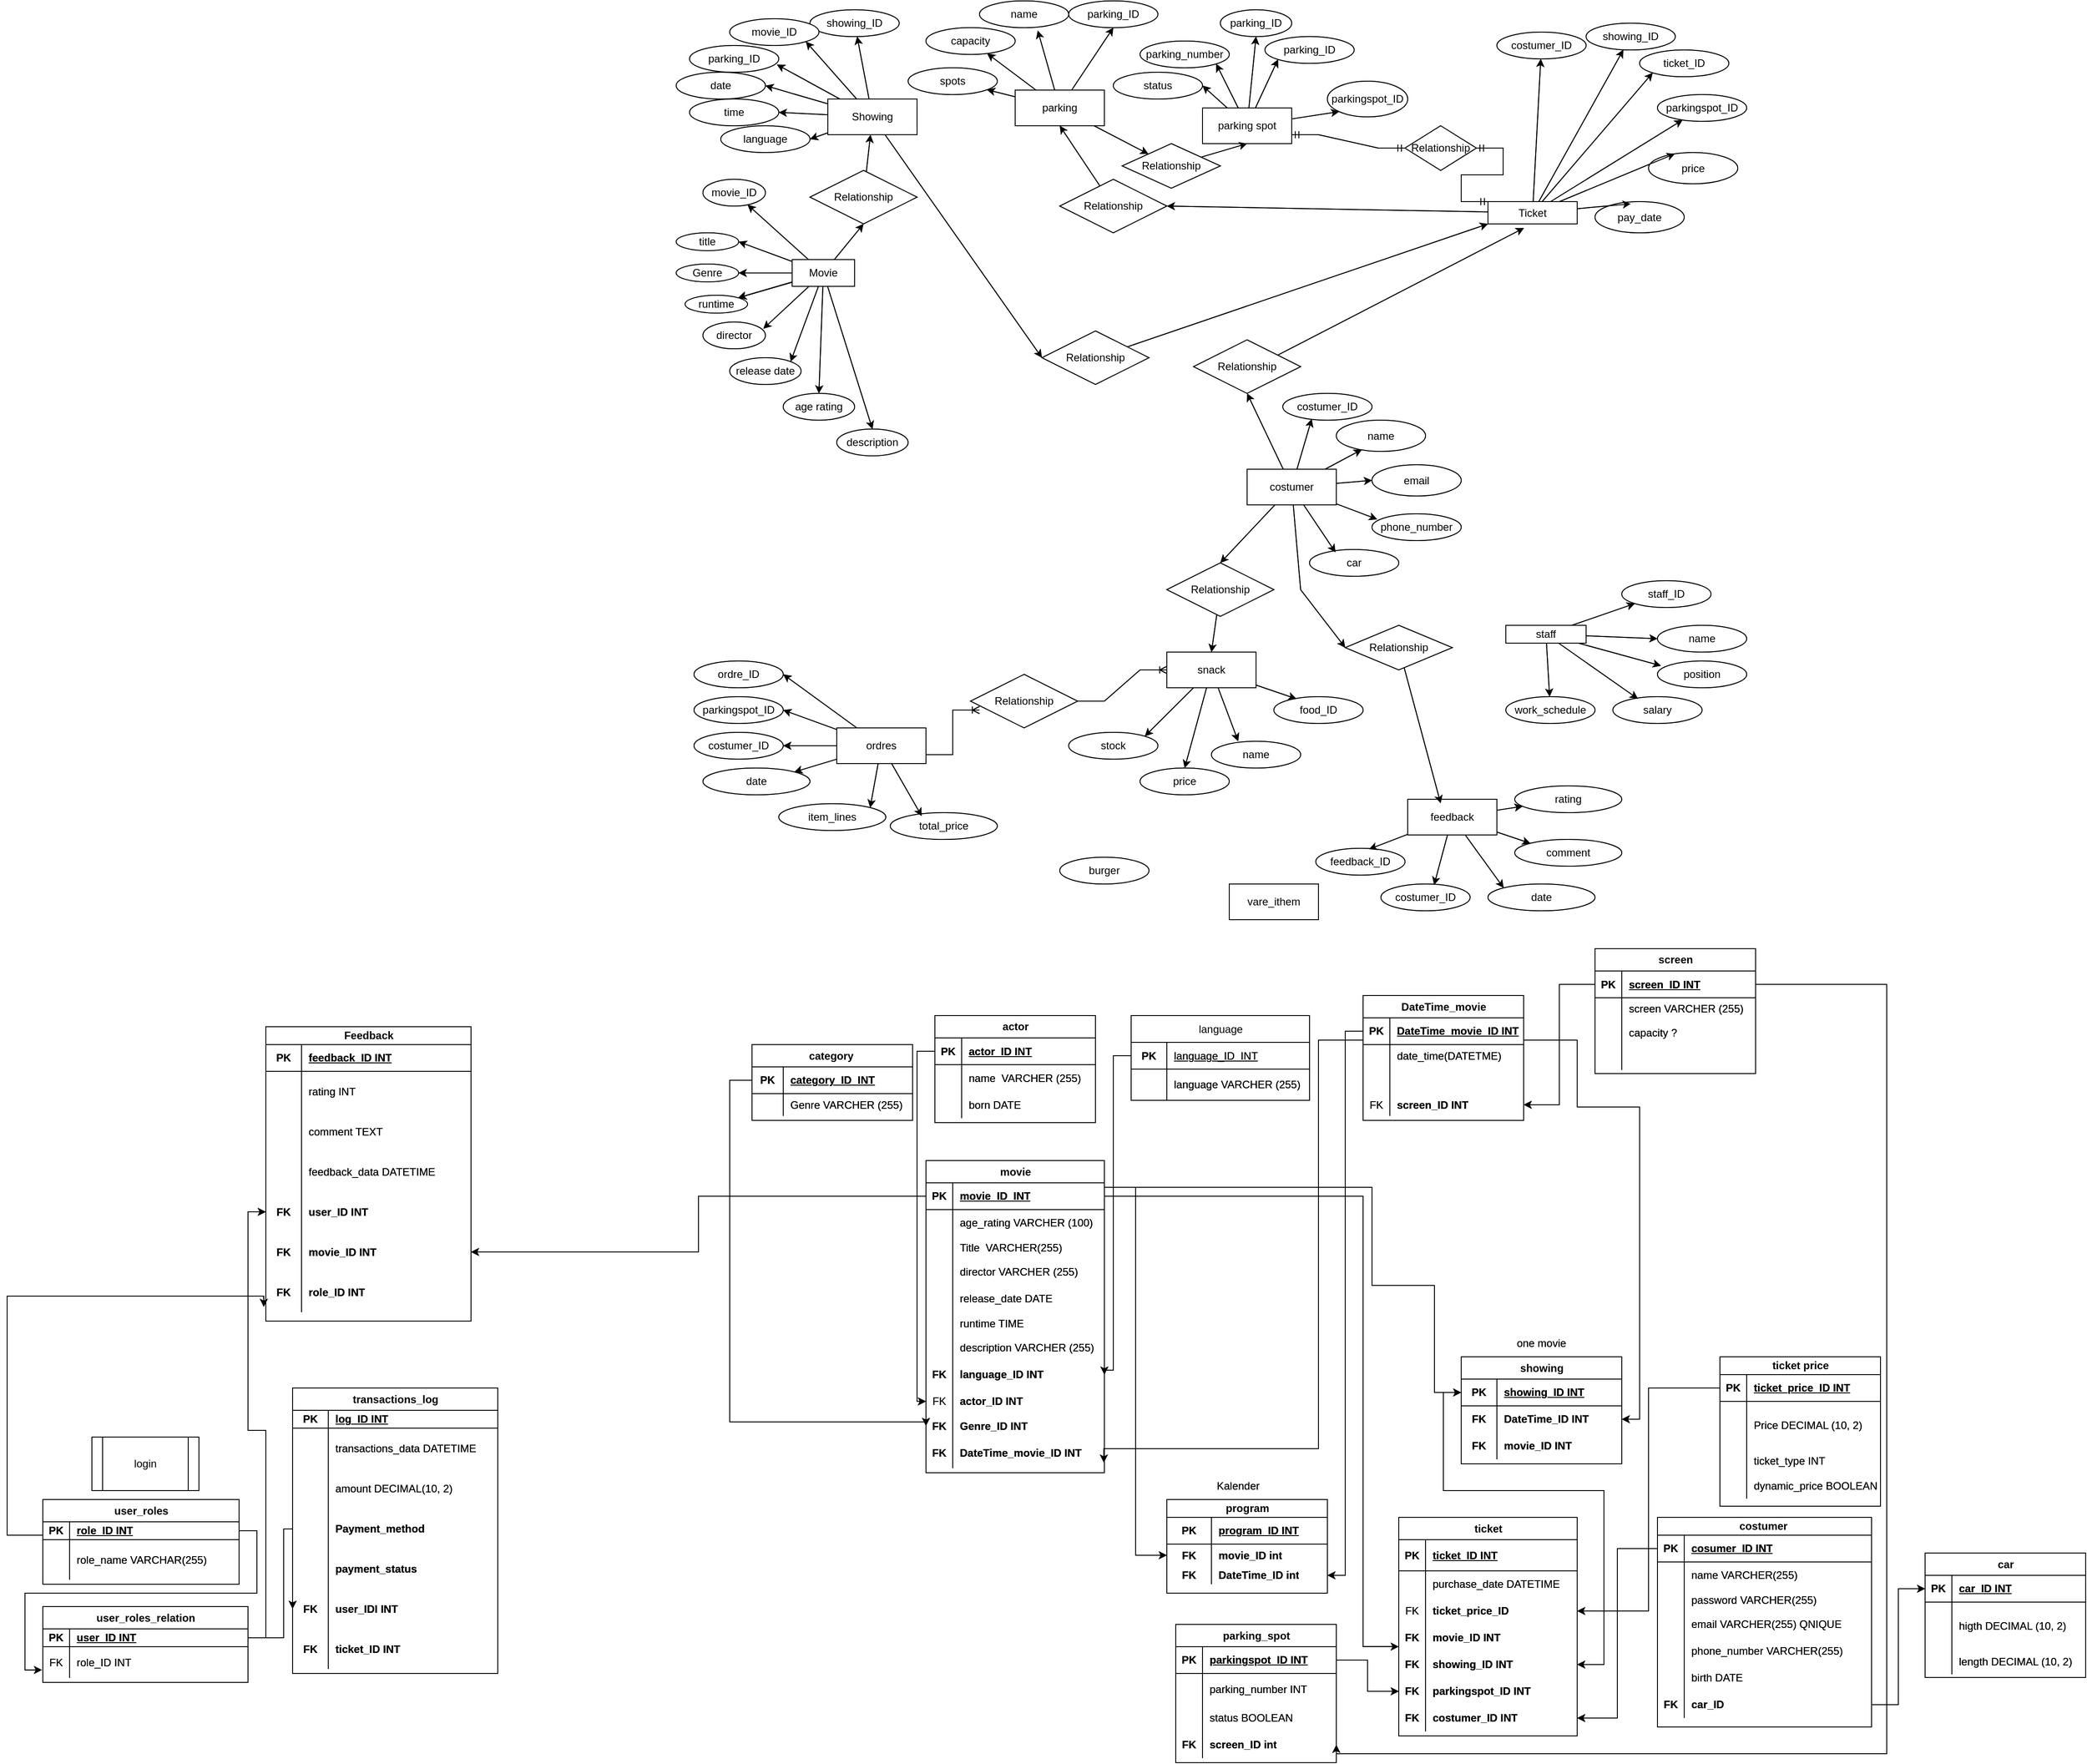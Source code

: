 <mxfile version="24.7.17" pages="3">
  <diagram name="Page-1" id="IllW0xsaDsU42FUCzMUv">
    <mxGraphModel dx="2578" dy="600" grid="1" gridSize="10" guides="1" tooltips="1" connect="1" arrows="1" fold="1" page="1" pageScale="1" pageWidth="1654" pageHeight="2336" math="0" shadow="0">
      <root>
        <mxCell id="0" />
        <mxCell id="1" parent="0" />
        <mxCell id="PqePDXDijZW4K7LYJ-__-22" style="edgeStyle=none;rounded=0;orthogonalLoop=1;jettySize=auto;html=1;" parent="1" source="IlpDkGs2LV_sHWLR01N2-1" target="IlpDkGs2LV_sHWLR01N2-39" edge="1">
          <mxGeometry relative="1" as="geometry" />
        </mxCell>
        <mxCell id="IlpDkGs2LV_sHWLR01N2-1" value="Relationship" style="shape=rhombus;perimeter=rhombusPerimeter;whiteSpace=wrap;html=1;align=center;" parent="1" vertex="1">
          <mxGeometry x="160" y="220" width="120" height="60" as="geometry" />
        </mxCell>
        <mxCell id="IlpDkGs2LV_sHWLR01N2-16" value="" style="edgeStyle=none;rounded=0;orthogonalLoop=1;jettySize=auto;html=1;" parent="1" source="IlpDkGs2LV_sHWLR01N2-2" target="IlpDkGs2LV_sHWLR01N2-14" edge="1">
          <mxGeometry relative="1" as="geometry" />
        </mxCell>
        <mxCell id="IlpDkGs2LV_sHWLR01N2-28" value="" style="edgeStyle=none;rounded=0;orthogonalLoop=1;jettySize=auto;html=1;" parent="1" source="IlpDkGs2LV_sHWLR01N2-2" target="IlpDkGs2LV_sHWLR01N2-19" edge="1">
          <mxGeometry relative="1" as="geometry" />
        </mxCell>
        <mxCell id="IlpDkGs2LV_sHWLR01N2-29" value="" style="edgeStyle=none;rounded=0;orthogonalLoop=1;jettySize=auto;html=1;" parent="1" source="IlpDkGs2LV_sHWLR01N2-2" target="IlpDkGs2LV_sHWLR01N2-19" edge="1">
          <mxGeometry relative="1" as="geometry" />
        </mxCell>
        <mxCell id="IlpDkGs2LV_sHWLR01N2-30" value="" style="edgeStyle=none;rounded=0;orthogonalLoop=1;jettySize=auto;html=1;" parent="1" source="IlpDkGs2LV_sHWLR01N2-2" target="IlpDkGs2LV_sHWLR01N2-19" edge="1">
          <mxGeometry relative="1" as="geometry" />
        </mxCell>
        <mxCell id="IlpDkGs2LV_sHWLR01N2-31" value="" style="edgeStyle=none;rounded=0;orthogonalLoop=1;jettySize=auto;html=1;" parent="1" source="IlpDkGs2LV_sHWLR01N2-2" target="IlpDkGs2LV_sHWLR01N2-19" edge="1">
          <mxGeometry relative="1" as="geometry" />
        </mxCell>
        <mxCell id="IlpDkGs2LV_sHWLR01N2-32" value="" style="edgeStyle=none;rounded=0;orthogonalLoop=1;jettySize=auto;html=1;" parent="1" source="IlpDkGs2LV_sHWLR01N2-2" target="IlpDkGs2LV_sHWLR01N2-19" edge="1">
          <mxGeometry relative="1" as="geometry" />
        </mxCell>
        <mxCell id="IlpDkGs2LV_sHWLR01N2-33" style="edgeStyle=none;rounded=0;orthogonalLoop=1;jettySize=auto;html=1;entryX=1;entryY=0.5;entryDx=0;entryDy=0;" parent="1" source="IlpDkGs2LV_sHWLR01N2-2" target="IlpDkGs2LV_sHWLR01N2-18" edge="1">
          <mxGeometry relative="1" as="geometry" />
        </mxCell>
        <mxCell id="IlpDkGs2LV_sHWLR01N2-34" style="edgeStyle=none;rounded=0;orthogonalLoop=1;jettySize=auto;html=1;entryX=1;entryY=0.5;entryDx=0;entryDy=0;" parent="1" source="IlpDkGs2LV_sHWLR01N2-2" target="IlpDkGs2LV_sHWLR01N2-17" edge="1">
          <mxGeometry relative="1" as="geometry" />
        </mxCell>
        <mxCell id="IlpDkGs2LV_sHWLR01N2-36" style="edgeStyle=none;rounded=0;orthogonalLoop=1;jettySize=auto;html=1;entryX=1;entryY=0;entryDx=0;entryDy=0;" parent="1" source="IlpDkGs2LV_sHWLR01N2-2" target="IlpDkGs2LV_sHWLR01N2-24" edge="1">
          <mxGeometry relative="1" as="geometry" />
        </mxCell>
        <mxCell id="IlpDkGs2LV_sHWLR01N2-37" style="edgeStyle=none;rounded=0;orthogonalLoop=1;jettySize=auto;html=1;entryX=0.5;entryY=0;entryDx=0;entryDy=0;" parent="1" source="IlpDkGs2LV_sHWLR01N2-2" target="IlpDkGs2LV_sHWLR01N2-25" edge="1">
          <mxGeometry relative="1" as="geometry" />
        </mxCell>
        <mxCell id="IlpDkGs2LV_sHWLR01N2-38" style="edgeStyle=none;rounded=0;orthogonalLoop=1;jettySize=auto;html=1;entryX=0.5;entryY=0;entryDx=0;entryDy=0;" parent="1" source="IlpDkGs2LV_sHWLR01N2-2" target="IlpDkGs2LV_sHWLR01N2-27" edge="1">
          <mxGeometry relative="1" as="geometry" />
        </mxCell>
        <mxCell id="PqePDXDijZW4K7LYJ-__-21" style="edgeStyle=none;rounded=0;orthogonalLoop=1;jettySize=auto;html=1;entryX=0.5;entryY=1;entryDx=0;entryDy=0;" parent="1" source="IlpDkGs2LV_sHWLR01N2-2" target="IlpDkGs2LV_sHWLR01N2-1" edge="1">
          <mxGeometry relative="1" as="geometry" />
        </mxCell>
        <mxCell id="IlpDkGs2LV_sHWLR01N2-2" value="Movie" style="whiteSpace=wrap;html=1;align=center;" parent="1" vertex="1">
          <mxGeometry x="140" y="320" width="70" height="30" as="geometry" />
        </mxCell>
        <mxCell id="IlpDkGs2LV_sHWLR01N2-79" style="edgeStyle=none;rounded=0;orthogonalLoop=1;jettySize=auto;html=1;" parent="1" source="IlpDkGs2LV_sHWLR01N2-3" target="IlpDkGs2LV_sHWLR01N2-75" edge="1">
          <mxGeometry relative="1" as="geometry" />
        </mxCell>
        <mxCell id="IlpDkGs2LV_sHWLR01N2-80" style="edgeStyle=none;rounded=0;orthogonalLoop=1;jettySize=auto;html=1;" parent="1" source="IlpDkGs2LV_sHWLR01N2-3" target="IlpDkGs2LV_sHWLR01N2-74" edge="1">
          <mxGeometry relative="1" as="geometry" />
        </mxCell>
        <mxCell id="IlpDkGs2LV_sHWLR01N2-81" style="edgeStyle=none;rounded=0;orthogonalLoop=1;jettySize=auto;html=1;entryX=0;entryY=1;entryDx=0;entryDy=0;" parent="1" source="IlpDkGs2LV_sHWLR01N2-3" target="IlpDkGs2LV_sHWLR01N2-73" edge="1">
          <mxGeometry relative="1" as="geometry" />
        </mxCell>
        <mxCell id="IlpDkGs2LV_sHWLR01N2-82" style="edgeStyle=none;rounded=0;orthogonalLoop=1;jettySize=auto;html=1;" parent="1" source="IlpDkGs2LV_sHWLR01N2-3" target="IlpDkGs2LV_sHWLR01N2-76" edge="1">
          <mxGeometry relative="1" as="geometry" />
        </mxCell>
        <mxCell id="PqePDXDijZW4K7LYJ-__-27" style="edgeStyle=none;rounded=0;orthogonalLoop=1;jettySize=auto;html=1;entryX=1;entryY=0.5;entryDx=0;entryDy=0;" parent="1" source="IlpDkGs2LV_sHWLR01N2-3" target="PqePDXDijZW4K7LYJ-__-26" edge="1">
          <mxGeometry relative="1" as="geometry" />
        </mxCell>
        <mxCell id="IlpDkGs2LV_sHWLR01N2-3" value="Ticket" style="whiteSpace=wrap;html=1;align=center;" parent="1" vertex="1">
          <mxGeometry x="920" y="255" width="100" height="25" as="geometry" />
        </mxCell>
        <mxCell id="IlpDkGs2LV_sHWLR01N2-116" style="edgeStyle=none;rounded=0;orthogonalLoop=1;jettySize=auto;html=1;entryX=1;entryY=0;entryDx=0;entryDy=0;" parent="1" source="IlpDkGs2LV_sHWLR01N2-4" target="IlpDkGs2LV_sHWLR01N2-112" edge="1">
          <mxGeometry relative="1" as="geometry" />
        </mxCell>
        <mxCell id="IlpDkGs2LV_sHWLR01N2-4" value="snack" style="whiteSpace=wrap;html=1;align=center;" parent="1" vertex="1">
          <mxGeometry x="560" y="760" width="100" height="40" as="geometry" />
        </mxCell>
        <mxCell id="IlpDkGs2LV_sHWLR01N2-68" style="edgeStyle=none;rounded=0;orthogonalLoop=1;jettySize=auto;html=1;entryX=0.5;entryY=1;entryDx=0;entryDy=0;" parent="1" source="IlpDkGs2LV_sHWLR01N2-5" target="IlpDkGs2LV_sHWLR01N2-64" edge="1">
          <mxGeometry relative="1" as="geometry" />
        </mxCell>
        <mxCell id="IlpDkGs2LV_sHWLR01N2-69" style="edgeStyle=none;rounded=0;orthogonalLoop=1;jettySize=auto;html=1;entryX=0;entryY=1;entryDx=0;entryDy=0;" parent="1" source="IlpDkGs2LV_sHWLR01N2-5" target="IlpDkGs2LV_sHWLR01N2-63" edge="1">
          <mxGeometry relative="1" as="geometry" />
        </mxCell>
        <mxCell id="IlpDkGs2LV_sHWLR01N2-70" style="edgeStyle=none;rounded=0;orthogonalLoop=1;jettySize=auto;html=1;entryX=1;entryY=1;entryDx=0;entryDy=0;" parent="1" source="IlpDkGs2LV_sHWLR01N2-5" target="IlpDkGs2LV_sHWLR01N2-66" edge="1">
          <mxGeometry relative="1" as="geometry" />
        </mxCell>
        <mxCell id="IlpDkGs2LV_sHWLR01N2-71" style="edgeStyle=none;rounded=0;orthogonalLoop=1;jettySize=auto;html=1;entryX=1;entryY=0.5;entryDx=0;entryDy=0;" parent="1" source="IlpDkGs2LV_sHWLR01N2-5" target="IlpDkGs2LV_sHWLR01N2-67" edge="1">
          <mxGeometry relative="1" as="geometry" />
        </mxCell>
        <mxCell id="IlpDkGs2LV_sHWLR01N2-72" style="edgeStyle=none;rounded=0;orthogonalLoop=1;jettySize=auto;html=1;entryX=0;entryY=1;entryDx=0;entryDy=0;" parent="1" source="IlpDkGs2LV_sHWLR01N2-5" target="IlpDkGs2LV_sHWLR01N2-62" edge="1">
          <mxGeometry relative="1" as="geometry" />
        </mxCell>
        <mxCell id="IlpDkGs2LV_sHWLR01N2-5" value="parking spot" style="whiteSpace=wrap;html=1;align=center;" parent="1" vertex="1">
          <mxGeometry x="600" y="150" width="100" height="40" as="geometry" />
        </mxCell>
        <mxCell id="PqePDXDijZW4K7LYJ-__-5" style="edgeStyle=none;rounded=0;orthogonalLoop=1;jettySize=auto;html=1;entryX=1;entryY=0;entryDx=0;entryDy=0;" parent="1" source="IlpDkGs2LV_sHWLR01N2-6" target="IlpDkGs2LV_sHWLR01N2-118" edge="1">
          <mxGeometry relative="1" as="geometry" />
        </mxCell>
        <mxCell id="PqePDXDijZW4K7LYJ-__-6" style="edgeStyle=none;rounded=0;orthogonalLoop=1;jettySize=auto;html=1;entryX=1;entryY=0.5;entryDx=0;entryDy=0;" parent="1" source="IlpDkGs2LV_sHWLR01N2-6" target="IlpDkGs2LV_sHWLR01N2-119" edge="1">
          <mxGeometry relative="1" as="geometry" />
        </mxCell>
        <mxCell id="PqePDXDijZW4K7LYJ-__-7" style="edgeStyle=none;rounded=0;orthogonalLoop=1;jettySize=auto;html=1;entryX=1;entryY=0.5;entryDx=0;entryDy=0;" parent="1" source="IlpDkGs2LV_sHWLR01N2-6" target="IlpDkGs2LV_sHWLR01N2-121" edge="1">
          <mxGeometry relative="1" as="geometry" />
        </mxCell>
        <mxCell id="PqePDXDijZW4K7LYJ-__-8" style="edgeStyle=none;rounded=0;orthogonalLoop=1;jettySize=auto;html=1;entryX=1;entryY=0.5;entryDx=0;entryDy=0;" parent="1" source="IlpDkGs2LV_sHWLR01N2-6" target="IlpDkGs2LV_sHWLR01N2-117" edge="1">
          <mxGeometry relative="1" as="geometry" />
        </mxCell>
        <mxCell id="IlpDkGs2LV_sHWLR01N2-6" value="ordres" style="whiteSpace=wrap;html=1;align=center;" parent="1" vertex="1">
          <mxGeometry x="190" y="845" width="100" height="40" as="geometry" />
        </mxCell>
        <mxCell id="IlpDkGs2LV_sHWLR01N2-104" style="edgeStyle=none;rounded=0;orthogonalLoop=1;jettySize=auto;html=1;entryX=0;entryY=1;entryDx=0;entryDy=0;" parent="1" source="IlpDkGs2LV_sHWLR01N2-7" target="IlpDkGs2LV_sHWLR01N2-96" edge="1">
          <mxGeometry relative="1" as="geometry" />
        </mxCell>
        <mxCell id="IlpDkGs2LV_sHWLR01N2-105" style="edgeStyle=none;rounded=0;orthogonalLoop=1;jettySize=auto;html=1;entryX=0;entryY=0.5;entryDx=0;entryDy=0;" parent="1" source="IlpDkGs2LV_sHWLR01N2-7" target="IlpDkGs2LV_sHWLR01N2-97" edge="1">
          <mxGeometry relative="1" as="geometry" />
        </mxCell>
        <mxCell id="IlpDkGs2LV_sHWLR01N2-108" style="edgeStyle=none;rounded=0;orthogonalLoop=1;jettySize=auto;html=1;" parent="1" source="IlpDkGs2LV_sHWLR01N2-7" target="IlpDkGs2LV_sHWLR01N2-100" edge="1">
          <mxGeometry relative="1" as="geometry" />
        </mxCell>
        <mxCell id="IlpDkGs2LV_sHWLR01N2-7" value="staff" style="whiteSpace=wrap;html=1;align=center;" parent="1" vertex="1">
          <mxGeometry x="940" y="730" width="90" height="20" as="geometry" />
        </mxCell>
        <mxCell id="IlpDkGs2LV_sHWLR01N2-93" style="edgeStyle=none;rounded=0;orthogonalLoop=1;jettySize=auto;html=1;entryX=0;entryY=0.5;entryDx=0;entryDy=0;" parent="1" source="IlpDkGs2LV_sHWLR01N2-9" target="IlpDkGs2LV_sHWLR01N2-87" edge="1">
          <mxGeometry relative="1" as="geometry" />
        </mxCell>
        <mxCell id="PqePDXDijZW4K7LYJ-__-39" style="edgeStyle=none;rounded=0;orthogonalLoop=1;jettySize=auto;html=1;entryX=0.5;entryY=0;entryDx=0;entryDy=0;" parent="1" source="IlpDkGs2LV_sHWLR01N2-9" target="PqePDXDijZW4K7LYJ-__-38" edge="1">
          <mxGeometry relative="1" as="geometry" />
        </mxCell>
        <mxCell id="PqePDXDijZW4K7LYJ-__-47" style="edgeStyle=none;rounded=0;orthogonalLoop=1;jettySize=auto;html=1;entryX=0;entryY=0.5;entryDx=0;entryDy=0;" parent="1" source="IlpDkGs2LV_sHWLR01N2-9" target="PqePDXDijZW4K7LYJ-__-46" edge="1">
          <mxGeometry relative="1" as="geometry">
            <Array as="points">
              <mxPoint x="710" y="690" />
            </Array>
          </mxGeometry>
        </mxCell>
        <mxCell id="IlpDkGs2LV_sHWLR01N2-9" value="costumer" style="whiteSpace=wrap;html=1;align=center;" parent="1" vertex="1">
          <mxGeometry x="650" y="555" width="100" height="40" as="geometry" />
        </mxCell>
        <mxCell id="IlpDkGs2LV_sHWLR01N2-14" value="movie_ID" style="ellipse;whiteSpace=wrap;html=1;align=center;" parent="1" vertex="1">
          <mxGeometry x="40" y="230" width="70" height="30" as="geometry" />
        </mxCell>
        <mxCell id="IlpDkGs2LV_sHWLR01N2-17" value="title" style="ellipse;whiteSpace=wrap;html=1;align=center;" parent="1" vertex="1">
          <mxGeometry x="10" y="290" width="70" height="20" as="geometry" />
        </mxCell>
        <mxCell id="IlpDkGs2LV_sHWLR01N2-18" value="Genre" style="ellipse;whiteSpace=wrap;html=1;align=center;" parent="1" vertex="1">
          <mxGeometry x="10" y="325" width="70" height="20" as="geometry" />
        </mxCell>
        <mxCell id="IlpDkGs2LV_sHWLR01N2-19" value="runtime" style="ellipse;whiteSpace=wrap;html=1;align=center;" parent="1" vertex="1">
          <mxGeometry x="20" y="360" width="70" height="20" as="geometry" />
        </mxCell>
        <mxCell id="IlpDkGs2LV_sHWLR01N2-23" value="director" style="ellipse;whiteSpace=wrap;html=1;align=center;" parent="1" vertex="1">
          <mxGeometry x="40" y="390" width="70" height="30" as="geometry" />
        </mxCell>
        <mxCell id="IlpDkGs2LV_sHWLR01N2-24" value="release date" style="ellipse;whiteSpace=wrap;html=1;align=center;" parent="1" vertex="1">
          <mxGeometry x="70" y="430" width="80" height="30" as="geometry" />
        </mxCell>
        <mxCell id="IlpDkGs2LV_sHWLR01N2-25" value="age rating" style="ellipse;whiteSpace=wrap;html=1;align=center;" parent="1" vertex="1">
          <mxGeometry x="130" y="470" width="80" height="30" as="geometry" />
        </mxCell>
        <mxCell id="IlpDkGs2LV_sHWLR01N2-27" value="description" style="ellipse;whiteSpace=wrap;html=1;align=center;" parent="1" vertex="1">
          <mxGeometry x="190" y="510" width="80" height="30" as="geometry" />
        </mxCell>
        <mxCell id="IlpDkGs2LV_sHWLR01N2-35" style="edgeStyle=none;rounded=0;orthogonalLoop=1;jettySize=auto;html=1;entryX=0.967;entryY=0.251;entryDx=0;entryDy=0;entryPerimeter=0;" parent="1" source="IlpDkGs2LV_sHWLR01N2-2" target="IlpDkGs2LV_sHWLR01N2-23" edge="1">
          <mxGeometry relative="1" as="geometry" />
        </mxCell>
        <mxCell id="IlpDkGs2LV_sHWLR01N2-46" value="" style="edgeStyle=none;rounded=0;orthogonalLoop=1;jettySize=auto;html=1;" parent="1" source="IlpDkGs2LV_sHWLR01N2-39" target="IlpDkGs2LV_sHWLR01N2-40" edge="1">
          <mxGeometry relative="1" as="geometry" />
        </mxCell>
        <mxCell id="IlpDkGs2LV_sHWLR01N2-47" style="edgeStyle=none;rounded=0;orthogonalLoop=1;jettySize=auto;html=1;entryX=1;entryY=1;entryDx=0;entryDy=0;" parent="1" source="IlpDkGs2LV_sHWLR01N2-39" target="IlpDkGs2LV_sHWLR01N2-41" edge="1">
          <mxGeometry relative="1" as="geometry" />
        </mxCell>
        <mxCell id="IlpDkGs2LV_sHWLR01N2-49" style="edgeStyle=none;rounded=0;orthogonalLoop=1;jettySize=auto;html=1;entryX=1;entryY=0.5;entryDx=0;entryDy=0;" parent="1" source="IlpDkGs2LV_sHWLR01N2-39" target="IlpDkGs2LV_sHWLR01N2-43" edge="1">
          <mxGeometry relative="1" as="geometry" />
        </mxCell>
        <mxCell id="IlpDkGs2LV_sHWLR01N2-50" style="edgeStyle=none;rounded=0;orthogonalLoop=1;jettySize=auto;html=1;entryX=1;entryY=0.5;entryDx=0;entryDy=0;" parent="1" source="IlpDkGs2LV_sHWLR01N2-39" target="IlpDkGs2LV_sHWLR01N2-44" edge="1">
          <mxGeometry relative="1" as="geometry" />
        </mxCell>
        <mxCell id="IlpDkGs2LV_sHWLR01N2-51" style="edgeStyle=none;rounded=0;orthogonalLoop=1;jettySize=auto;html=1;entryX=1;entryY=0.5;entryDx=0;entryDy=0;" parent="1" source="IlpDkGs2LV_sHWLR01N2-39" target="IlpDkGs2LV_sHWLR01N2-45" edge="1">
          <mxGeometry relative="1" as="geometry" />
        </mxCell>
        <mxCell id="PqePDXDijZW4K7LYJ-__-24" style="edgeStyle=none;rounded=0;orthogonalLoop=1;jettySize=auto;html=1;entryX=0;entryY=0.5;entryDx=0;entryDy=0;" parent="1" source="IlpDkGs2LV_sHWLR01N2-39" target="PqePDXDijZW4K7LYJ-__-23" edge="1">
          <mxGeometry relative="1" as="geometry" />
        </mxCell>
        <mxCell id="IlpDkGs2LV_sHWLR01N2-39" value="Showing" style="whiteSpace=wrap;html=1;align=center;" parent="1" vertex="1">
          <mxGeometry x="180" y="140" width="100" height="40" as="geometry" />
        </mxCell>
        <mxCell id="IlpDkGs2LV_sHWLR01N2-40" value="showing_ID" style="ellipse;whiteSpace=wrap;html=1;align=center;" parent="1" vertex="1">
          <mxGeometry x="160" y="40" width="100" height="30" as="geometry" />
        </mxCell>
        <mxCell id="IlpDkGs2LV_sHWLR01N2-41" value="movie_ID" style="ellipse;whiteSpace=wrap;html=1;align=center;" parent="1" vertex="1">
          <mxGeometry x="70" y="50" width="100" height="30" as="geometry" />
        </mxCell>
        <mxCell id="IlpDkGs2LV_sHWLR01N2-42" value="parking_ID" style="ellipse;whiteSpace=wrap;html=1;align=center;" parent="1" vertex="1">
          <mxGeometry x="25" y="80" width="100" height="30" as="geometry" />
        </mxCell>
        <mxCell id="IlpDkGs2LV_sHWLR01N2-43" value="date" style="ellipse;whiteSpace=wrap;html=1;align=center;" parent="1" vertex="1">
          <mxGeometry x="10" y="110" width="100" height="30" as="geometry" />
        </mxCell>
        <mxCell id="IlpDkGs2LV_sHWLR01N2-44" value="time" style="ellipse;whiteSpace=wrap;html=1;align=center;" parent="1" vertex="1">
          <mxGeometry x="25" y="140" width="100" height="30" as="geometry" />
        </mxCell>
        <mxCell id="IlpDkGs2LV_sHWLR01N2-45" value="language" style="ellipse;whiteSpace=wrap;html=1;align=center;" parent="1" vertex="1">
          <mxGeometry x="60" y="170" width="100" height="30" as="geometry" />
        </mxCell>
        <mxCell id="IlpDkGs2LV_sHWLR01N2-48" style="edgeStyle=none;rounded=0;orthogonalLoop=1;jettySize=auto;html=1;entryX=0.979;entryY=0.711;entryDx=0;entryDy=0;entryPerimeter=0;" parent="1" source="IlpDkGs2LV_sHWLR01N2-39" target="IlpDkGs2LV_sHWLR01N2-42" edge="1">
          <mxGeometry relative="1" as="geometry" />
        </mxCell>
        <mxCell id="IlpDkGs2LV_sHWLR01N2-58" style="edgeStyle=none;rounded=0;orthogonalLoop=1;jettySize=auto;html=1;entryX=0.5;entryY=1;entryDx=0;entryDy=0;" parent="1" source="IlpDkGs2LV_sHWLR01N2-52" target="IlpDkGs2LV_sHWLR01N2-53" edge="1">
          <mxGeometry relative="1" as="geometry" />
        </mxCell>
        <mxCell id="IlpDkGs2LV_sHWLR01N2-60" style="edgeStyle=none;rounded=0;orthogonalLoop=1;jettySize=auto;html=1;" parent="1" source="IlpDkGs2LV_sHWLR01N2-52" target="IlpDkGs2LV_sHWLR01N2-55" edge="1">
          <mxGeometry relative="1" as="geometry" />
        </mxCell>
        <mxCell id="IlpDkGs2LV_sHWLR01N2-61" style="edgeStyle=none;rounded=0;orthogonalLoop=1;jettySize=auto;html=1;" parent="1" source="IlpDkGs2LV_sHWLR01N2-52" target="IlpDkGs2LV_sHWLR01N2-56" edge="1">
          <mxGeometry relative="1" as="geometry" />
        </mxCell>
        <mxCell id="PqePDXDijZW4K7LYJ-__-32" style="edgeStyle=none;rounded=0;orthogonalLoop=1;jettySize=auto;html=1;" parent="1" source="IlpDkGs2LV_sHWLR01N2-52" target="PqePDXDijZW4K7LYJ-__-29" edge="1">
          <mxGeometry relative="1" as="geometry" />
        </mxCell>
        <mxCell id="IlpDkGs2LV_sHWLR01N2-52" value="parking" style="whiteSpace=wrap;html=1;align=center;" parent="1" vertex="1">
          <mxGeometry x="390" y="130" width="100" height="40" as="geometry" />
        </mxCell>
        <mxCell id="IlpDkGs2LV_sHWLR01N2-53" value="parking_ID" style="ellipse;whiteSpace=wrap;html=1;align=center;" parent="1" vertex="1">
          <mxGeometry x="450" y="30" width="100" height="30" as="geometry" />
        </mxCell>
        <mxCell id="IlpDkGs2LV_sHWLR01N2-54" value="name" style="ellipse;whiteSpace=wrap;html=1;align=center;" parent="1" vertex="1">
          <mxGeometry x="350" y="30" width="100" height="30" as="geometry" />
        </mxCell>
        <mxCell id="IlpDkGs2LV_sHWLR01N2-55" value="capacity" style="ellipse;whiteSpace=wrap;html=1;align=center;" parent="1" vertex="1">
          <mxGeometry x="290" y="60" width="100" height="30" as="geometry" />
        </mxCell>
        <mxCell id="IlpDkGs2LV_sHWLR01N2-56" value="spots" style="ellipse;whiteSpace=wrap;html=1;align=center;" parent="1" vertex="1">
          <mxGeometry x="270" y="105" width="100" height="30" as="geometry" />
        </mxCell>
        <mxCell id="IlpDkGs2LV_sHWLR01N2-59" style="edgeStyle=none;rounded=0;orthogonalLoop=1;jettySize=auto;html=1;entryX=0.653;entryY=1.108;entryDx=0;entryDy=0;entryPerimeter=0;" parent="1" source="IlpDkGs2LV_sHWLR01N2-52" target="IlpDkGs2LV_sHWLR01N2-54" edge="1">
          <mxGeometry relative="1" as="geometry" />
        </mxCell>
        <mxCell id="IlpDkGs2LV_sHWLR01N2-62" value="parkingspot_ID" style="ellipse;whiteSpace=wrap;html=1;align=center;" parent="1" vertex="1">
          <mxGeometry x="740" y="120" width="90" height="40" as="geometry" />
        </mxCell>
        <mxCell id="IlpDkGs2LV_sHWLR01N2-63" value="parking_ID" style="ellipse;whiteSpace=wrap;html=1;align=center;" parent="1" vertex="1">
          <mxGeometry x="670" y="70" width="100" height="30" as="geometry" />
        </mxCell>
        <mxCell id="IlpDkGs2LV_sHWLR01N2-64" value="parking_ID" style="ellipse;whiteSpace=wrap;html=1;align=center;" parent="1" vertex="1">
          <mxGeometry x="620" y="40" width="80" height="30" as="geometry" />
        </mxCell>
        <mxCell id="IlpDkGs2LV_sHWLR01N2-66" value="parking_number&lt;span style=&quot;caret-color: rgba(0, 0, 0, 0); color: rgba(0, 0, 0, 0); font-family: monospace; font-size: 0px; text-align: start; white-space: nowrap;&quot;&gt;%3CmxGraphModel%3E%3Croot%3E%3CmxCell%20id%3D%220%22%2F%3E%3CmxCell%20id%3D%221%22%20parent%3D%220%22%2F%3E%3CmxCell%20id%3D%222%22%20value%3D%22parking_ID%22%20style%3D%22ellipse%3BwhiteSpace%3Dwrap%3Bhtml%3D1%3Balign%3Dcenter%3B%22%20vertex%3D%221%22%20parent%3D%221%22%3E%3CmxGeometry%20x%3D%22600%22%20y%3D%2240%22%20width%3D%22100%22%20height%3D%2230%22%20as%3D%22geometry%22%2F%3E%3C%2FmxCell%3E%3C%2Froot%3E%3C%2FmxGraphModel%3E&lt;/span&gt;" style="ellipse;whiteSpace=wrap;html=1;align=center;" parent="1" vertex="1">
          <mxGeometry x="530" y="75" width="100" height="30" as="geometry" />
        </mxCell>
        <mxCell id="IlpDkGs2LV_sHWLR01N2-67" value="status" style="ellipse;whiteSpace=wrap;html=1;align=center;" parent="1" vertex="1">
          <mxGeometry x="500" y="110" width="100" height="30" as="geometry" />
        </mxCell>
        <mxCell id="IlpDkGs2LV_sHWLR01N2-73" value="ticket_ID" style="ellipse;whiteSpace=wrap;html=1;align=center;" parent="1" vertex="1">
          <mxGeometry x="1090" y="85" width="100" height="30" as="geometry" />
        </mxCell>
        <mxCell id="IlpDkGs2LV_sHWLR01N2-74" value="showing_ID" style="ellipse;whiteSpace=wrap;html=1;align=center;" parent="1" vertex="1">
          <mxGeometry x="1030" y="55" width="100" height="30" as="geometry" />
        </mxCell>
        <mxCell id="IlpDkGs2LV_sHWLR01N2-75" value="costumer_ID" style="ellipse;whiteSpace=wrap;html=1;align=center;" parent="1" vertex="1">
          <mxGeometry x="930" y="65" width="100" height="30" as="geometry" />
        </mxCell>
        <mxCell id="IlpDkGs2LV_sHWLR01N2-76" value="parkingspot_ID" style="ellipse;whiteSpace=wrap;html=1;align=center;" parent="1" vertex="1">
          <mxGeometry x="1110" y="135" width="100" height="30" as="geometry" />
        </mxCell>
        <mxCell id="IlpDkGs2LV_sHWLR01N2-77" value="price" style="ellipse;whiteSpace=wrap;html=1;align=center;" parent="1" vertex="1">
          <mxGeometry x="1100" y="200" width="100" height="35" as="geometry" />
        </mxCell>
        <mxCell id="IlpDkGs2LV_sHWLR01N2-78" value="pay_date" style="ellipse;whiteSpace=wrap;html=1;align=center;" parent="1" vertex="1">
          <mxGeometry x="1040" y="255" width="100" height="35" as="geometry" />
        </mxCell>
        <mxCell id="IlpDkGs2LV_sHWLR01N2-83" style="edgeStyle=none;rounded=0;orthogonalLoop=1;jettySize=auto;html=1;entryX=0.296;entryY=0.038;entryDx=0;entryDy=0;entryPerimeter=0;" parent="1" source="IlpDkGs2LV_sHWLR01N2-3" target="IlpDkGs2LV_sHWLR01N2-77" edge="1">
          <mxGeometry relative="1" as="geometry" />
        </mxCell>
        <mxCell id="IlpDkGs2LV_sHWLR01N2-84" style="edgeStyle=none;rounded=0;orthogonalLoop=1;jettySize=auto;html=1;entryX=0.4;entryY=0.072;entryDx=0;entryDy=0;entryPerimeter=0;" parent="1" source="IlpDkGs2LV_sHWLR01N2-3" target="IlpDkGs2LV_sHWLR01N2-78" edge="1">
          <mxGeometry relative="1" as="geometry" />
        </mxCell>
        <mxCell id="IlpDkGs2LV_sHWLR01N2-85" value="costumer_ID" style="ellipse;whiteSpace=wrap;html=1;align=center;" parent="1" vertex="1">
          <mxGeometry x="690" y="470" width="100" height="30" as="geometry" />
        </mxCell>
        <mxCell id="IlpDkGs2LV_sHWLR01N2-86" value="name" style="ellipse;whiteSpace=wrap;html=1;align=center;" parent="1" vertex="1">
          <mxGeometry x="750" y="500" width="100" height="35" as="geometry" />
        </mxCell>
        <mxCell id="IlpDkGs2LV_sHWLR01N2-87" value="email" style="ellipse;whiteSpace=wrap;html=1;align=center;" parent="1" vertex="1">
          <mxGeometry x="790" y="550" width="100" height="35" as="geometry" />
        </mxCell>
        <mxCell id="IlpDkGs2LV_sHWLR01N2-88" value="phone_number" style="ellipse;whiteSpace=wrap;html=1;align=center;" parent="1" vertex="1">
          <mxGeometry x="790" y="605" width="100" height="30" as="geometry" />
        </mxCell>
        <mxCell id="IlpDkGs2LV_sHWLR01N2-89" value="car" style="ellipse;whiteSpace=wrap;html=1;align=center;" parent="1" vertex="1">
          <mxGeometry x="720" y="645" width="100" height="30" as="geometry" />
        </mxCell>
        <mxCell id="IlpDkGs2LV_sHWLR01N2-91" style="edgeStyle=none;rounded=0;orthogonalLoop=1;jettySize=auto;html=1;entryX=0.324;entryY=0.957;entryDx=0;entryDy=0;entryPerimeter=0;" parent="1" source="IlpDkGs2LV_sHWLR01N2-9" target="IlpDkGs2LV_sHWLR01N2-85" edge="1">
          <mxGeometry relative="1" as="geometry" />
        </mxCell>
        <mxCell id="IlpDkGs2LV_sHWLR01N2-92" style="edgeStyle=none;rounded=0;orthogonalLoop=1;jettySize=auto;html=1;entryX=0.286;entryY=0.943;entryDx=0;entryDy=0;entryPerimeter=0;" parent="1" source="IlpDkGs2LV_sHWLR01N2-9" target="IlpDkGs2LV_sHWLR01N2-86" edge="1">
          <mxGeometry relative="1" as="geometry" />
        </mxCell>
        <mxCell id="IlpDkGs2LV_sHWLR01N2-94" style="edgeStyle=none;rounded=0;orthogonalLoop=1;jettySize=auto;html=1;entryX=0.058;entryY=0.203;entryDx=0;entryDy=0;entryPerimeter=0;" parent="1" source="IlpDkGs2LV_sHWLR01N2-9" target="IlpDkGs2LV_sHWLR01N2-88" edge="1">
          <mxGeometry relative="1" as="geometry" />
        </mxCell>
        <mxCell id="IlpDkGs2LV_sHWLR01N2-95" style="edgeStyle=none;rounded=0;orthogonalLoop=1;jettySize=auto;html=1;entryX=0.291;entryY=0.108;entryDx=0;entryDy=0;entryPerimeter=0;" parent="1" source="IlpDkGs2LV_sHWLR01N2-9" target="IlpDkGs2LV_sHWLR01N2-89" edge="1">
          <mxGeometry relative="1" as="geometry" />
        </mxCell>
        <mxCell id="IlpDkGs2LV_sHWLR01N2-96" value="staff_ID" style="ellipse;whiteSpace=wrap;html=1;align=center;" parent="1" vertex="1">
          <mxGeometry x="1070" y="680" width="100" height="30" as="geometry" />
        </mxCell>
        <mxCell id="IlpDkGs2LV_sHWLR01N2-97" value="name" style="ellipse;whiteSpace=wrap;html=1;align=center;" parent="1" vertex="1">
          <mxGeometry x="1110" y="730" width="100" height="30" as="geometry" />
        </mxCell>
        <mxCell id="IlpDkGs2LV_sHWLR01N2-98" value="position&lt;span style=&quot;caret-color: rgba(0, 0, 0, 0); color: rgba(0, 0, 0, 0); font-family: monospace; font-size: 0px; text-align: start; white-space: nowrap;&quot;&gt;%3CmxGraphModel%3E%3Croot%3E%3CmxCell%20id%3D%220%22%2F%3E%3CmxCell%20id%3D%221%22%20parent%3D%220%22%2F%3E%3CmxCell%20id%3D%222%22%20value%3D%22name%22%20style%3D%22ellipse%3BwhiteSpace%3Dwrap%3Bhtml%3D1%3Balign%3Dcenter%3B%22%20vertex%3D%221%22%20parent%3D%221%22%3E%3CmxGeometry%20x%3D%22690%22%20y%3D%22670%22%20width%3D%22100%22%20height%3D%2230%22%20as%3D%22geometry%22%2F%3E%3C%2FmxCell%3E%3C%2Froot%3E%3C%2FmxGraphModel%3E&lt;/span&gt;" style="ellipse;whiteSpace=wrap;html=1;align=center;" parent="1" vertex="1">
          <mxGeometry x="1110" y="770" width="100" height="30" as="geometry" />
        </mxCell>
        <mxCell id="IlpDkGs2LV_sHWLR01N2-99" value="salary" style="ellipse;whiteSpace=wrap;html=1;align=center;" parent="1" vertex="1">
          <mxGeometry x="1060" y="810" width="100" height="30" as="geometry" />
        </mxCell>
        <mxCell id="IlpDkGs2LV_sHWLR01N2-100" value="work_schedule" style="ellipse;whiteSpace=wrap;html=1;align=center;" parent="1" vertex="1">
          <mxGeometry x="940" y="810" width="100" height="30" as="geometry" />
        </mxCell>
        <mxCell id="IlpDkGs2LV_sHWLR01N2-106" style="edgeStyle=none;rounded=0;orthogonalLoop=1;jettySize=auto;html=1;entryX=0.039;entryY=0.176;entryDx=0;entryDy=0;entryPerimeter=0;" parent="1" source="IlpDkGs2LV_sHWLR01N2-7" target="IlpDkGs2LV_sHWLR01N2-98" edge="1">
          <mxGeometry relative="1" as="geometry" />
        </mxCell>
        <mxCell id="IlpDkGs2LV_sHWLR01N2-107" style="edgeStyle=none;rounded=0;orthogonalLoop=1;jettySize=auto;html=1;entryX=0.281;entryY=0.081;entryDx=0;entryDy=0;entryPerimeter=0;" parent="1" source="IlpDkGs2LV_sHWLR01N2-7" target="IlpDkGs2LV_sHWLR01N2-99" edge="1">
          <mxGeometry relative="1" as="geometry" />
        </mxCell>
        <mxCell id="IlpDkGs2LV_sHWLR01N2-109" value="food_ID" style="ellipse;whiteSpace=wrap;html=1;align=center;" parent="1" vertex="1">
          <mxGeometry x="680" y="810" width="100" height="30" as="geometry" />
        </mxCell>
        <mxCell id="IlpDkGs2LV_sHWLR01N2-110" value="name" style="ellipse;whiteSpace=wrap;html=1;align=center;" parent="1" vertex="1">
          <mxGeometry x="610" y="860" width="100" height="30" as="geometry" />
        </mxCell>
        <mxCell id="IlpDkGs2LV_sHWLR01N2-111" value="price" style="ellipse;whiteSpace=wrap;html=1;align=center;" parent="1" vertex="1">
          <mxGeometry x="530" y="890" width="100" height="30" as="geometry" />
        </mxCell>
        <mxCell id="IlpDkGs2LV_sHWLR01N2-112" value="stock" style="ellipse;whiteSpace=wrap;html=1;align=center;" parent="1" vertex="1">
          <mxGeometry x="450" y="850" width="100" height="30" as="geometry" />
        </mxCell>
        <mxCell id="IlpDkGs2LV_sHWLR01N2-113" style="edgeStyle=none;rounded=0;orthogonalLoop=1;jettySize=auto;html=1;entryX=0.253;entryY=0.081;entryDx=0;entryDy=0;entryPerimeter=0;" parent="1" source="IlpDkGs2LV_sHWLR01N2-4" target="IlpDkGs2LV_sHWLR01N2-109" edge="1">
          <mxGeometry relative="1" as="geometry" />
        </mxCell>
        <mxCell id="IlpDkGs2LV_sHWLR01N2-114" style="edgeStyle=none;rounded=0;orthogonalLoop=1;jettySize=auto;html=1;entryX=0.3;entryY=0;entryDx=0;entryDy=0;entryPerimeter=0;" parent="1" source="IlpDkGs2LV_sHWLR01N2-4" target="IlpDkGs2LV_sHWLR01N2-110" edge="1">
          <mxGeometry relative="1" as="geometry" />
        </mxCell>
        <mxCell id="IlpDkGs2LV_sHWLR01N2-115" style="edgeStyle=none;rounded=0;orthogonalLoop=1;jettySize=auto;html=1;entryX=0.5;entryY=0;entryDx=0;entryDy=0;" parent="1" source="IlpDkGs2LV_sHWLR01N2-4" target="IlpDkGs2LV_sHWLR01N2-111" edge="1">
          <mxGeometry relative="1" as="geometry" />
        </mxCell>
        <mxCell id="IlpDkGs2LV_sHWLR01N2-117" value="ordre_ID" style="ellipse;whiteSpace=wrap;html=1;align=center;" parent="1" vertex="1">
          <mxGeometry x="30" y="770" width="100" height="30" as="geometry" />
        </mxCell>
        <mxCell id="IlpDkGs2LV_sHWLR01N2-118" value="date" style="ellipse;whiteSpace=wrap;html=1;align=center;" parent="1" vertex="1">
          <mxGeometry x="40" y="890" width="120" height="30" as="geometry" />
        </mxCell>
        <mxCell id="IlpDkGs2LV_sHWLR01N2-119" value="costumer_ID" style="ellipse;whiteSpace=wrap;html=1;align=center;" parent="1" vertex="1">
          <mxGeometry x="30" y="850" width="100" height="30" as="geometry" />
        </mxCell>
        <mxCell id="IlpDkGs2LV_sHWLR01N2-121" value="parkingspot_ID" style="ellipse;whiteSpace=wrap;html=1;align=center;" parent="1" vertex="1">
          <mxGeometry x="30" y="810" width="100" height="30" as="geometry" />
        </mxCell>
        <mxCell id="PqePDXDijZW4K7LYJ-__-1" value="total_price" style="ellipse;whiteSpace=wrap;html=1;align=center;" parent="1" vertex="1">
          <mxGeometry x="250" y="940" width="120" height="30" as="geometry" />
        </mxCell>
        <mxCell id="PqePDXDijZW4K7LYJ-__-2" value="item_lines" style="ellipse;whiteSpace=wrap;html=1;align=center;" parent="1" vertex="1">
          <mxGeometry x="125" y="930" width="120" height="30" as="geometry" />
        </mxCell>
        <mxCell id="PqePDXDijZW4K7LYJ-__-3" style="edgeStyle=none;rounded=0;orthogonalLoop=1;jettySize=auto;html=1;entryX=1;entryY=0;entryDx=0;entryDy=0;" parent="1" source="IlpDkGs2LV_sHWLR01N2-6" target="PqePDXDijZW4K7LYJ-__-2" edge="1">
          <mxGeometry relative="1" as="geometry" />
        </mxCell>
        <mxCell id="PqePDXDijZW4K7LYJ-__-4" style="edgeStyle=none;rounded=0;orthogonalLoop=1;jettySize=auto;html=1;entryX=0.294;entryY=0.129;entryDx=0;entryDy=0;entryPerimeter=0;" parent="1" source="IlpDkGs2LV_sHWLR01N2-6" target="PqePDXDijZW4K7LYJ-__-1" edge="1">
          <mxGeometry relative="1" as="geometry" />
        </mxCell>
        <mxCell id="PqePDXDijZW4K7LYJ-__-18" style="edgeStyle=none;rounded=0;orthogonalLoop=1;jettySize=auto;html=1;entryX=0;entryY=0;entryDx=0;entryDy=0;" parent="1" source="PqePDXDijZW4K7LYJ-__-9" target="PqePDXDijZW4K7LYJ-__-13" edge="1">
          <mxGeometry relative="1" as="geometry" />
        </mxCell>
        <mxCell id="PqePDXDijZW4K7LYJ-__-19" style="edgeStyle=none;rounded=0;orthogonalLoop=1;jettySize=auto;html=1;entryX=0;entryY=0;entryDx=0;entryDy=0;" parent="1" source="PqePDXDijZW4K7LYJ-__-9" target="PqePDXDijZW4K7LYJ-__-14" edge="1">
          <mxGeometry relative="1" as="geometry" />
        </mxCell>
        <mxCell id="PqePDXDijZW4K7LYJ-__-20" style="edgeStyle=none;rounded=0;orthogonalLoop=1;jettySize=auto;html=1;" parent="1" source="PqePDXDijZW4K7LYJ-__-9" target="PqePDXDijZW4K7LYJ-__-15" edge="1">
          <mxGeometry relative="1" as="geometry" />
        </mxCell>
        <mxCell id="PqePDXDijZW4K7LYJ-__-9" value="feedback" style="whiteSpace=wrap;html=1;align=center;" parent="1" vertex="1">
          <mxGeometry x="830" y="925" width="100" height="40" as="geometry" />
        </mxCell>
        <mxCell id="PqePDXDijZW4K7LYJ-__-11" value="feedback_ID" style="ellipse;whiteSpace=wrap;html=1;align=center;" parent="1" vertex="1">
          <mxGeometry x="727" y="980" width="100" height="30" as="geometry" />
        </mxCell>
        <mxCell id="PqePDXDijZW4K7LYJ-__-12" value="costumer_ID" style="ellipse;whiteSpace=wrap;html=1;align=center;" parent="1" vertex="1">
          <mxGeometry x="800" y="1020" width="100" height="30" as="geometry" />
        </mxCell>
        <mxCell id="PqePDXDijZW4K7LYJ-__-13" value="date" style="ellipse;whiteSpace=wrap;html=1;align=center;" parent="1" vertex="1">
          <mxGeometry x="920" y="1020" width="120" height="30" as="geometry" />
        </mxCell>
        <mxCell id="PqePDXDijZW4K7LYJ-__-14" value="commen&lt;span style=&quot;caret-color: rgba(0, 0, 0, 0); color: rgba(0, 0, 0, 0); font-family: monospace; font-size: 0px; text-align: start; white-space: nowrap;&quot;&gt;%3CmxGraphModel%3E%3Croot%3E%3CmxCell%20id%3D%220%22%2F%3E%3CmxCell%20id%3D%221%22%20parent%3D%220%22%2F%3E%3CmxCell%20id%3D%222%22%20value%3D%22date%22%20style%3D%22ellipse%3BwhiteSpace%3Dwrap%3Bhtml%3D1%3Balign%3Dcenter%3B%22%20vertex%3D%221%22%20parent%3D%221%22%3E%3CmxGeometry%20x%3D%22920%22%20y%3D%221020%22%20width%3D%22120%22%20height%3D%2230%22%20as%3D%22geometry%22%2F%3E%3C%2FmxCell%3E%3C%2Froot%3E%3C%2FmxGraphModel%3E&lt;/span&gt;t" style="ellipse;whiteSpace=wrap;html=1;align=center;" parent="1" vertex="1">
          <mxGeometry x="950" y="970" width="120" height="30" as="geometry" />
        </mxCell>
        <mxCell id="PqePDXDijZW4K7LYJ-__-15" value="rating" style="ellipse;whiteSpace=wrap;html=1;align=center;" parent="1" vertex="1">
          <mxGeometry x="950" y="910" width="120" height="30" as="geometry" />
        </mxCell>
        <mxCell id="PqePDXDijZW4K7LYJ-__-16" style="edgeStyle=none;rounded=0;orthogonalLoop=1;jettySize=auto;html=1;entryX=0.597;entryY=0.033;entryDx=0;entryDy=0;entryPerimeter=0;" parent="1" source="PqePDXDijZW4K7LYJ-__-9" target="PqePDXDijZW4K7LYJ-__-11" edge="1">
          <mxGeometry relative="1" as="geometry" />
        </mxCell>
        <mxCell id="PqePDXDijZW4K7LYJ-__-17" style="edgeStyle=none;rounded=0;orthogonalLoop=1;jettySize=auto;html=1;entryX=0.596;entryY=0.033;entryDx=0;entryDy=0;entryPerimeter=0;" parent="1" source="PqePDXDijZW4K7LYJ-__-9" target="PqePDXDijZW4K7LYJ-__-12" edge="1">
          <mxGeometry relative="1" as="geometry" />
        </mxCell>
        <mxCell id="PqePDXDijZW4K7LYJ-__-25" style="edgeStyle=none;rounded=0;orthogonalLoop=1;jettySize=auto;html=1;entryX=0;entryY=1;entryDx=0;entryDy=0;" parent="1" source="PqePDXDijZW4K7LYJ-__-23" target="IlpDkGs2LV_sHWLR01N2-3" edge="1">
          <mxGeometry relative="1" as="geometry" />
        </mxCell>
        <mxCell id="PqePDXDijZW4K7LYJ-__-23" value="Relationship" style="shape=rhombus;perimeter=rhombusPerimeter;whiteSpace=wrap;html=1;align=center;" parent="1" vertex="1">
          <mxGeometry x="420" y="400" width="120" height="60" as="geometry" />
        </mxCell>
        <mxCell id="PqePDXDijZW4K7LYJ-__-28" style="edgeStyle=none;rounded=0;orthogonalLoop=1;jettySize=auto;html=1;entryX=0.5;entryY=1;entryDx=0;entryDy=0;" parent="1" source="PqePDXDijZW4K7LYJ-__-26" target="IlpDkGs2LV_sHWLR01N2-52" edge="1">
          <mxGeometry relative="1" as="geometry" />
        </mxCell>
        <mxCell id="PqePDXDijZW4K7LYJ-__-26" value="Relationship" style="shape=rhombus;perimeter=rhombusPerimeter;whiteSpace=wrap;html=1;align=center;" parent="1" vertex="1">
          <mxGeometry x="440" y="230" width="120" height="60" as="geometry" />
        </mxCell>
        <mxCell id="PqePDXDijZW4K7LYJ-__-31" style="edgeStyle=none;rounded=0;orthogonalLoop=1;jettySize=auto;html=1;entryX=0.5;entryY=1;entryDx=0;entryDy=0;" parent="1" source="PqePDXDijZW4K7LYJ-__-29" target="IlpDkGs2LV_sHWLR01N2-5" edge="1">
          <mxGeometry relative="1" as="geometry" />
        </mxCell>
        <mxCell id="PqePDXDijZW4K7LYJ-__-29" value="Relationship" style="shape=rhombus;perimeter=rhombusPerimeter;whiteSpace=wrap;html=1;align=center;" parent="1" vertex="1">
          <mxGeometry x="510" y="190" width="110" height="50" as="geometry" />
        </mxCell>
        <mxCell id="PqePDXDijZW4K7LYJ-__-34" value="Relationship" style="shape=rhombus;perimeter=rhombusPerimeter;whiteSpace=wrap;html=1;align=center;" parent="1" vertex="1">
          <mxGeometry x="827" y="170" width="80" height="50" as="geometry" />
        </mxCell>
        <mxCell id="PqePDXDijZW4K7LYJ-__-36" value="" style="edgeStyle=entityRelationEdgeStyle;fontSize=12;html=1;endArrow=ERmandOne;startArrow=ERmandOne;rounded=0;exitX=1;exitY=0.75;exitDx=0;exitDy=0;entryX=0;entryY=0.5;entryDx=0;entryDy=0;" parent="1" source="IlpDkGs2LV_sHWLR01N2-5" target="PqePDXDijZW4K7LYJ-__-34" edge="1">
          <mxGeometry width="100" height="100" relative="1" as="geometry">
            <mxPoint x="770" y="410" as="sourcePoint" />
            <mxPoint x="800" y="230" as="targetPoint" />
          </mxGeometry>
        </mxCell>
        <mxCell id="PqePDXDijZW4K7LYJ-__-37" value="" style="edgeStyle=entityRelationEdgeStyle;fontSize=12;html=1;endArrow=ERmandOne;startArrow=ERmandOne;rounded=0;exitX=1;exitY=0.5;exitDx=0;exitDy=0;entryX=0;entryY=0;entryDx=0;entryDy=0;" parent="1" source="PqePDXDijZW4K7LYJ-__-34" target="IlpDkGs2LV_sHWLR01N2-3" edge="1">
          <mxGeometry width="100" height="100" relative="1" as="geometry">
            <mxPoint x="710" y="190" as="sourcePoint" />
            <mxPoint x="837" y="205" as="targetPoint" />
            <Array as="points">
              <mxPoint x="880" y="250" />
            </Array>
          </mxGeometry>
        </mxCell>
        <mxCell id="PqePDXDijZW4K7LYJ-__-42" style="edgeStyle=none;rounded=0;orthogonalLoop=1;jettySize=auto;html=1;entryX=0.5;entryY=0;entryDx=0;entryDy=0;" parent="1" source="PqePDXDijZW4K7LYJ-__-38" target="IlpDkGs2LV_sHWLR01N2-4" edge="1">
          <mxGeometry relative="1" as="geometry" />
        </mxCell>
        <mxCell id="PqePDXDijZW4K7LYJ-__-38" value="Relationship" style="shape=rhombus;perimeter=rhombusPerimeter;whiteSpace=wrap;html=1;align=center;" parent="1" vertex="1">
          <mxGeometry x="560" y="660" width="120" height="60" as="geometry" />
        </mxCell>
        <mxCell id="PqePDXDijZW4K7LYJ-__-43" style="edgeStyle=none;rounded=0;orthogonalLoop=1;jettySize=auto;html=1;entryX=0.403;entryY=1.187;entryDx=0;entryDy=0;entryPerimeter=0;" parent="1" source="PqePDXDijZW4K7LYJ-__-44" target="IlpDkGs2LV_sHWLR01N2-3" edge="1">
          <mxGeometry relative="1" as="geometry">
            <Array as="points">
              <mxPoint x="640" y="450" />
            </Array>
          </mxGeometry>
        </mxCell>
        <mxCell id="PqePDXDijZW4K7LYJ-__-45" value="" style="edgeStyle=none;rounded=0;orthogonalLoop=1;jettySize=auto;html=1;entryX=0.5;entryY=1;entryDx=0;entryDy=0;" parent="1" source="IlpDkGs2LV_sHWLR01N2-9" target="PqePDXDijZW4K7LYJ-__-44" edge="1">
          <mxGeometry relative="1" as="geometry">
            <mxPoint x="690" y="555" as="sourcePoint" />
            <mxPoint x="960" y="285" as="targetPoint" />
            <Array as="points" />
          </mxGeometry>
        </mxCell>
        <mxCell id="PqePDXDijZW4K7LYJ-__-44" value="Relationship" style="shape=rhombus;perimeter=rhombusPerimeter;whiteSpace=wrap;html=1;align=center;" parent="1" vertex="1">
          <mxGeometry x="590" y="410" width="120" height="60" as="geometry" />
        </mxCell>
        <mxCell id="PqePDXDijZW4K7LYJ-__-46" value="Relationship" style="shape=rhombus;perimeter=rhombusPerimeter;whiteSpace=wrap;html=1;align=center;" parent="1" vertex="1">
          <mxGeometry x="760" y="730" width="120" height="50" as="geometry" />
        </mxCell>
        <mxCell id="PqePDXDijZW4K7LYJ-__-48" style="edgeStyle=none;rounded=0;orthogonalLoop=1;jettySize=auto;html=1;entryX=0.37;entryY=0.117;entryDx=0;entryDy=0;entryPerimeter=0;" parent="1" source="PqePDXDijZW4K7LYJ-__-46" target="PqePDXDijZW4K7LYJ-__-9" edge="1">
          <mxGeometry relative="1" as="geometry" />
        </mxCell>
        <mxCell id="PqePDXDijZW4K7LYJ-__-49" value="vare_ithem" style="whiteSpace=wrap;html=1;align=center;" parent="1" vertex="1">
          <mxGeometry x="630" y="1020" width="100" height="40" as="geometry" />
        </mxCell>
        <mxCell id="PqePDXDijZW4K7LYJ-__-50" value="burger" style="ellipse;whiteSpace=wrap;html=1;align=center;" parent="1" vertex="1">
          <mxGeometry x="440" y="990" width="100" height="30" as="geometry" />
        </mxCell>
        <mxCell id="PqePDXDijZW4K7LYJ-__-51" value="Relationship" style="shape=rhombus;perimeter=rhombusPerimeter;whiteSpace=wrap;html=1;align=center;" parent="1" vertex="1">
          <mxGeometry x="340" y="785" width="120" height="60" as="geometry" />
        </mxCell>
        <mxCell id="PqePDXDijZW4K7LYJ-__-53" value="" style="edgeStyle=entityRelationEdgeStyle;fontSize=12;html=1;endArrow=ERoneToMany;rounded=0;exitX=1;exitY=0.5;exitDx=0;exitDy=0;entryX=0;entryY=0.5;entryDx=0;entryDy=0;" parent="1" source="PqePDXDijZW4K7LYJ-__-51" edge="1">
          <mxGeometry width="100" height="100" relative="1" as="geometry">
            <mxPoint x="510" y="830" as="sourcePoint" />
            <mxPoint x="560" y="780" as="targetPoint" />
            <Array as="points">
              <mxPoint x="640" y="845" />
              <mxPoint x="560" y="775" />
            </Array>
          </mxGeometry>
        </mxCell>
        <mxCell id="PqePDXDijZW4K7LYJ-__-54" value="" style="edgeStyle=entityRelationEdgeStyle;fontSize=12;html=1;endArrow=ERoneToMany;rounded=0;exitX=1;exitY=0.75;exitDx=0;exitDy=0;entryX=0;entryY=0.5;entryDx=0;entryDy=0;" parent="1" source="IlpDkGs2LV_sHWLR01N2-6" edge="1">
          <mxGeometry width="100" height="100" relative="1" as="geometry">
            <mxPoint x="300" y="875" as="sourcePoint" />
            <mxPoint x="350" y="825" as="targetPoint" />
            <Array as="points">
              <mxPoint x="430" y="890" />
              <mxPoint x="350" y="820" />
            </Array>
          </mxGeometry>
        </mxCell>
        <mxCell id="PqePDXDijZW4K7LYJ-__-88" value="movie" style="shape=table;startSize=25;container=1;collapsible=1;childLayout=tableLayout;fixedRows=1;rowLines=0;fontStyle=1;align=center;resizeLast=1;html=1;" parent="1" vertex="1">
          <mxGeometry x="290" y="1330" width="200" height="350" as="geometry" />
        </mxCell>
        <mxCell id="PqePDXDijZW4K7LYJ-__-89" value="" style="shape=tableRow;horizontal=0;startSize=0;swimlaneHead=0;swimlaneBody=0;fillColor=none;collapsible=0;dropTarget=0;points=[[0,0.5],[1,0.5]];portConstraint=eastwest;top=0;left=0;right=0;bottom=1;" parent="PqePDXDijZW4K7LYJ-__-88" vertex="1">
          <mxGeometry y="25" width="200" height="30" as="geometry" />
        </mxCell>
        <mxCell id="PqePDXDijZW4K7LYJ-__-90" value="PK" style="shape=partialRectangle;connectable=0;fillColor=none;top=0;left=0;bottom=0;right=0;fontStyle=1;overflow=hidden;whiteSpace=wrap;html=1;" parent="PqePDXDijZW4K7LYJ-__-89" vertex="1">
          <mxGeometry width="30" height="30" as="geometry">
            <mxRectangle width="30" height="30" as="alternateBounds" />
          </mxGeometry>
        </mxCell>
        <mxCell id="PqePDXDijZW4K7LYJ-__-91" value="movie_ID &amp;nbsp;INT" style="shape=partialRectangle;connectable=0;fillColor=none;top=0;left=0;bottom=0;right=0;align=left;spacingLeft=6;fontStyle=5;overflow=hidden;whiteSpace=wrap;html=1;" parent="PqePDXDijZW4K7LYJ-__-89" vertex="1">
          <mxGeometry x="30" width="170" height="30" as="geometry">
            <mxRectangle width="170" height="30" as="alternateBounds" />
          </mxGeometry>
        </mxCell>
        <mxCell id="PqePDXDijZW4K7LYJ-__-269" value="" style="shape=tableRow;horizontal=0;startSize=0;swimlaneHead=0;swimlaneBody=0;fillColor=none;collapsible=0;dropTarget=0;points=[[0,0.5],[1,0.5]];portConstraint=eastwest;top=0;left=0;right=0;bottom=0;" parent="PqePDXDijZW4K7LYJ-__-88" vertex="1">
          <mxGeometry y="55" width="200" height="30" as="geometry" />
        </mxCell>
        <mxCell id="PqePDXDijZW4K7LYJ-__-270" value="" style="shape=partialRectangle;connectable=0;fillColor=none;top=0;left=0;bottom=0;right=0;editable=1;overflow=hidden;whiteSpace=wrap;html=1;fontStyle=1" parent="PqePDXDijZW4K7LYJ-__-269" vertex="1">
          <mxGeometry width="30" height="30" as="geometry">
            <mxRectangle width="30" height="30" as="alternateBounds" />
          </mxGeometry>
        </mxCell>
        <mxCell id="PqePDXDijZW4K7LYJ-__-271" value="&lt;span style=&quot;font-weight: normal;&quot;&gt;age_rating VARCHER (100)&lt;/span&gt;" style="shape=partialRectangle;connectable=0;fillColor=none;top=0;left=0;bottom=0;right=0;align=left;spacingLeft=6;overflow=hidden;whiteSpace=wrap;html=1;fontStyle=1" parent="PqePDXDijZW4K7LYJ-__-269" vertex="1">
          <mxGeometry x="30" width="170" height="30" as="geometry">
            <mxRectangle width="170" height="30" as="alternateBounds" />
          </mxGeometry>
        </mxCell>
        <mxCell id="PqePDXDijZW4K7LYJ-__-92" value="" style="shape=tableRow;horizontal=0;startSize=0;swimlaneHead=0;swimlaneBody=0;fillColor=none;collapsible=0;dropTarget=0;points=[[0,0.5],[1,0.5]];portConstraint=eastwest;top=0;left=0;right=0;bottom=0;" parent="PqePDXDijZW4K7LYJ-__-88" vertex="1">
          <mxGeometry y="85" width="200" height="25" as="geometry" />
        </mxCell>
        <mxCell id="PqePDXDijZW4K7LYJ-__-93" value="" style="shape=partialRectangle;connectable=0;fillColor=none;top=0;left=0;bottom=0;right=0;editable=1;overflow=hidden;whiteSpace=wrap;html=1;" parent="PqePDXDijZW4K7LYJ-__-92" vertex="1">
          <mxGeometry width="30" height="25" as="geometry">
            <mxRectangle width="30" height="25" as="alternateBounds" />
          </mxGeometry>
        </mxCell>
        <mxCell id="PqePDXDijZW4K7LYJ-__-94" value="Title &amp;nbsp;VARCHER(255)" style="shape=partialRectangle;connectable=0;fillColor=none;top=0;left=0;bottom=0;right=0;align=left;spacingLeft=6;overflow=hidden;whiteSpace=wrap;html=1;" parent="PqePDXDijZW4K7LYJ-__-92" vertex="1">
          <mxGeometry x="30" width="170" height="25" as="geometry">
            <mxRectangle width="170" height="25" as="alternateBounds" />
          </mxGeometry>
        </mxCell>
        <mxCell id="PqePDXDijZW4K7LYJ-__-101" value="" style="shape=tableRow;horizontal=0;startSize=0;swimlaneHead=0;swimlaneBody=0;fillColor=none;collapsible=0;dropTarget=0;points=[[0,0.5],[1,0.5]];portConstraint=eastwest;top=0;left=0;right=0;bottom=0;" parent="PqePDXDijZW4K7LYJ-__-88" vertex="1">
          <mxGeometry y="110" width="200" height="30" as="geometry" />
        </mxCell>
        <mxCell id="PqePDXDijZW4K7LYJ-__-102" value="" style="shape=partialRectangle;connectable=0;fillColor=none;top=0;left=0;bottom=0;right=0;editable=1;overflow=hidden;whiteSpace=wrap;html=1;" parent="PqePDXDijZW4K7LYJ-__-101" vertex="1">
          <mxGeometry width="30" height="30" as="geometry">
            <mxRectangle width="30" height="30" as="alternateBounds" />
          </mxGeometry>
        </mxCell>
        <mxCell id="PqePDXDijZW4K7LYJ-__-103" value="director VARCHER (255)" style="shape=partialRectangle;connectable=0;fillColor=none;top=0;left=0;bottom=0;right=0;align=left;spacingLeft=6;overflow=hidden;whiteSpace=wrap;html=1;" parent="PqePDXDijZW4K7LYJ-__-101" vertex="1">
          <mxGeometry x="30" width="170" height="30" as="geometry">
            <mxRectangle width="170" height="30" as="alternateBounds" />
          </mxGeometry>
        </mxCell>
        <mxCell id="PqePDXDijZW4K7LYJ-__-104" value="" style="shape=tableRow;horizontal=0;startSize=0;swimlaneHead=0;swimlaneBody=0;fillColor=none;collapsible=0;dropTarget=0;points=[[0,0.5],[1,0.5]];portConstraint=eastwest;top=0;left=0;right=0;bottom=0;" parent="PqePDXDijZW4K7LYJ-__-88" vertex="1">
          <mxGeometry y="140" width="200" height="30" as="geometry" />
        </mxCell>
        <mxCell id="PqePDXDijZW4K7LYJ-__-105" value="" style="shape=partialRectangle;connectable=0;fillColor=none;top=0;left=0;bottom=0;right=0;editable=1;overflow=hidden;whiteSpace=wrap;html=1;" parent="PqePDXDijZW4K7LYJ-__-104" vertex="1">
          <mxGeometry width="30" height="30" as="geometry">
            <mxRectangle width="30" height="30" as="alternateBounds" />
          </mxGeometry>
        </mxCell>
        <mxCell id="PqePDXDijZW4K7LYJ-__-106" value="release_date DATE" style="shape=partialRectangle;connectable=0;fillColor=none;top=0;left=0;bottom=0;right=0;align=left;spacingLeft=6;overflow=hidden;whiteSpace=wrap;html=1;" parent="PqePDXDijZW4K7LYJ-__-104" vertex="1">
          <mxGeometry x="30" width="170" height="30" as="geometry">
            <mxRectangle width="170" height="30" as="alternateBounds" />
          </mxGeometry>
        </mxCell>
        <mxCell id="vIWHXcu8m0qTGpfNX-n2-76" value="" style="shape=tableRow;horizontal=0;startSize=0;swimlaneHead=0;swimlaneBody=0;fillColor=none;collapsible=0;dropTarget=0;points=[[0,0.5],[1,0.5]];portConstraint=eastwest;top=0;left=0;right=0;bottom=0;" parent="PqePDXDijZW4K7LYJ-__-88" vertex="1">
          <mxGeometry y="170" width="200" height="25" as="geometry" />
        </mxCell>
        <mxCell id="vIWHXcu8m0qTGpfNX-n2-77" value="" style="shape=partialRectangle;connectable=0;fillColor=none;top=0;left=0;bottom=0;right=0;editable=1;overflow=hidden;whiteSpace=wrap;html=1;" parent="vIWHXcu8m0qTGpfNX-n2-76" vertex="1">
          <mxGeometry width="30" height="25" as="geometry">
            <mxRectangle width="30" height="25" as="alternateBounds" />
          </mxGeometry>
        </mxCell>
        <mxCell id="vIWHXcu8m0qTGpfNX-n2-78" value="runtime TIME" style="shape=partialRectangle;connectable=0;fillColor=none;top=0;left=0;bottom=0;right=0;align=left;spacingLeft=6;overflow=hidden;whiteSpace=wrap;html=1;" parent="vIWHXcu8m0qTGpfNX-n2-76" vertex="1">
          <mxGeometry x="30" width="170" height="25" as="geometry">
            <mxRectangle width="170" height="25" as="alternateBounds" />
          </mxGeometry>
        </mxCell>
        <mxCell id="PqePDXDijZW4K7LYJ-__-110" value="" style="shape=tableRow;horizontal=0;startSize=0;swimlaneHead=0;swimlaneBody=0;fillColor=none;collapsible=0;dropTarget=0;points=[[0,0.5],[1,0.5]];portConstraint=eastwest;top=0;left=0;right=0;bottom=0;" parent="PqePDXDijZW4K7LYJ-__-88" vertex="1">
          <mxGeometry y="195" width="200" height="30" as="geometry" />
        </mxCell>
        <mxCell id="PqePDXDijZW4K7LYJ-__-111" value="" style="shape=partialRectangle;connectable=0;fillColor=none;top=0;left=0;bottom=0;right=0;editable=1;overflow=hidden;whiteSpace=wrap;html=1;" parent="PqePDXDijZW4K7LYJ-__-110" vertex="1">
          <mxGeometry width="30" height="30" as="geometry">
            <mxRectangle width="30" height="30" as="alternateBounds" />
          </mxGeometry>
        </mxCell>
        <mxCell id="PqePDXDijZW4K7LYJ-__-112" value="description VARCHER (255)" style="shape=partialRectangle;connectable=0;fillColor=none;top=0;left=0;bottom=0;right=0;align=left;spacingLeft=6;overflow=hidden;whiteSpace=wrap;html=1;" parent="PqePDXDijZW4K7LYJ-__-110" vertex="1">
          <mxGeometry x="30" width="170" height="30" as="geometry">
            <mxRectangle width="170" height="30" as="alternateBounds" />
          </mxGeometry>
        </mxCell>
        <mxCell id="vIWHXcu8m0qTGpfNX-n2-114" value="" style="shape=tableRow;horizontal=0;startSize=0;swimlaneHead=0;swimlaneBody=0;fillColor=none;collapsible=0;dropTarget=0;points=[[0,0.5],[1,0.5]];portConstraint=eastwest;top=0;left=0;right=0;bottom=0;" parent="PqePDXDijZW4K7LYJ-__-88" vertex="1">
          <mxGeometry y="225" width="200" height="30" as="geometry" />
        </mxCell>
        <mxCell id="vIWHXcu8m0qTGpfNX-n2-115" value="&lt;b&gt;FK&lt;/b&gt;" style="shape=partialRectangle;connectable=0;fillColor=none;top=0;left=0;bottom=0;right=0;editable=1;overflow=hidden;whiteSpace=wrap;html=1;" parent="vIWHXcu8m0qTGpfNX-n2-114" vertex="1">
          <mxGeometry width="30" height="30" as="geometry">
            <mxRectangle width="30" height="30" as="alternateBounds" />
          </mxGeometry>
        </mxCell>
        <mxCell id="vIWHXcu8m0qTGpfNX-n2-116" value="&lt;b&gt;language_ID INT&lt;/b&gt;" style="shape=partialRectangle;connectable=0;fillColor=none;top=0;left=0;bottom=0;right=0;align=left;spacingLeft=6;overflow=hidden;whiteSpace=wrap;html=1;" parent="vIWHXcu8m0qTGpfNX-n2-114" vertex="1">
          <mxGeometry x="30" width="170" height="30" as="geometry">
            <mxRectangle width="170" height="30" as="alternateBounds" />
          </mxGeometry>
        </mxCell>
        <mxCell id="vIWHXcu8m0qTGpfNX-n2-1" value="" style="shape=tableRow;horizontal=0;startSize=0;swimlaneHead=0;swimlaneBody=0;fillColor=none;collapsible=0;dropTarget=0;points=[[0,0.5],[1,0.5]];portConstraint=eastwest;top=0;left=0;right=0;bottom=0;" parent="PqePDXDijZW4K7LYJ-__-88" vertex="1">
          <mxGeometry y="255" width="200" height="30" as="geometry" />
        </mxCell>
        <mxCell id="vIWHXcu8m0qTGpfNX-n2-2" value="FK" style="shape=partialRectangle;connectable=0;fillColor=none;top=0;left=0;bottom=0;right=0;editable=1;overflow=hidden;whiteSpace=wrap;html=1;" parent="vIWHXcu8m0qTGpfNX-n2-1" vertex="1">
          <mxGeometry width="30" height="30" as="geometry">
            <mxRectangle width="30" height="30" as="alternateBounds" />
          </mxGeometry>
        </mxCell>
        <mxCell id="vIWHXcu8m0qTGpfNX-n2-3" value="&lt;b&gt;actor_ID INT&lt;/b&gt;" style="shape=partialRectangle;connectable=0;fillColor=none;top=0;left=0;bottom=0;right=0;align=left;spacingLeft=6;overflow=hidden;whiteSpace=wrap;html=1;" parent="vIWHXcu8m0qTGpfNX-n2-1" vertex="1">
          <mxGeometry x="30" width="170" height="30" as="geometry">
            <mxRectangle width="170" height="30" as="alternateBounds" />
          </mxGeometry>
        </mxCell>
        <mxCell id="PqePDXDijZW4K7LYJ-__-202" value="" style="shape=tableRow;horizontal=0;startSize=0;swimlaneHead=0;swimlaneBody=0;fillColor=none;collapsible=0;dropTarget=0;points=[[0,0.5],[1,0.5]];portConstraint=eastwest;top=0;left=0;right=0;bottom=0;" parent="PqePDXDijZW4K7LYJ-__-88" vertex="1">
          <mxGeometry y="285" width="200" height="25" as="geometry" />
        </mxCell>
        <mxCell id="PqePDXDijZW4K7LYJ-__-203" value="&lt;b&gt;FK&lt;/b&gt;" style="shape=partialRectangle;connectable=0;fillColor=none;top=0;left=0;bottom=0;right=0;editable=1;overflow=hidden;whiteSpace=wrap;html=1;" parent="PqePDXDijZW4K7LYJ-__-202" vertex="1">
          <mxGeometry width="30" height="25" as="geometry">
            <mxRectangle width="30" height="25" as="alternateBounds" />
          </mxGeometry>
        </mxCell>
        <mxCell id="PqePDXDijZW4K7LYJ-__-204" value="&lt;b&gt;Genre_ID INT&lt;/b&gt;" style="shape=partialRectangle;connectable=0;fillColor=none;top=0;left=0;bottom=0;right=0;align=left;spacingLeft=6;overflow=hidden;whiteSpace=wrap;html=1;" parent="PqePDXDijZW4K7LYJ-__-202" vertex="1">
          <mxGeometry x="30" width="170" height="25" as="geometry">
            <mxRectangle width="170" height="25" as="alternateBounds" />
          </mxGeometry>
        </mxCell>
        <mxCell id="PqePDXDijZW4K7LYJ-__-98" value="" style="shape=tableRow;horizontal=0;startSize=0;swimlaneHead=0;swimlaneBody=0;fillColor=none;collapsible=0;dropTarget=0;points=[[0,0.5],[1,0.5]];portConstraint=eastwest;top=0;left=0;right=0;bottom=0;" parent="PqePDXDijZW4K7LYJ-__-88" vertex="1">
          <mxGeometry y="310" width="200" height="35" as="geometry" />
        </mxCell>
        <mxCell id="PqePDXDijZW4K7LYJ-__-99" value="FK" style="shape=partialRectangle;connectable=0;fillColor=none;top=0;left=0;bottom=0;right=0;editable=1;overflow=hidden;whiteSpace=wrap;html=1;fontStyle=1" parent="PqePDXDijZW4K7LYJ-__-98" vertex="1">
          <mxGeometry width="30" height="35" as="geometry">
            <mxRectangle width="30" height="35" as="alternateBounds" />
          </mxGeometry>
        </mxCell>
        <mxCell id="PqePDXDijZW4K7LYJ-__-100" value="DateTime_movie_ID INT" style="shape=partialRectangle;connectable=0;fillColor=none;top=0;left=0;bottom=0;right=0;align=left;spacingLeft=6;overflow=hidden;whiteSpace=wrap;html=1;fontStyle=1" parent="PqePDXDijZW4K7LYJ-__-98" vertex="1">
          <mxGeometry x="30" width="170" height="35" as="geometry">
            <mxRectangle width="170" height="35" as="alternateBounds" />
          </mxGeometry>
        </mxCell>
        <mxCell id="PqePDXDijZW4K7LYJ-__-113" value="showing" style="shape=table;startSize=25;container=1;collapsible=1;childLayout=tableLayout;fixedRows=1;rowLines=0;fontStyle=1;align=center;resizeLast=1;html=1;" parent="1" vertex="1">
          <mxGeometry x="890" y="1550" width="180" height="120" as="geometry" />
        </mxCell>
        <mxCell id="PqePDXDijZW4K7LYJ-__-114" value="" style="shape=tableRow;horizontal=0;startSize=0;swimlaneHead=0;swimlaneBody=0;fillColor=none;collapsible=0;dropTarget=0;points=[[0,0.5],[1,0.5]];portConstraint=eastwest;top=0;left=0;right=0;bottom=1;" parent="PqePDXDijZW4K7LYJ-__-113" vertex="1">
          <mxGeometry y="25" width="180" height="30" as="geometry" />
        </mxCell>
        <mxCell id="PqePDXDijZW4K7LYJ-__-115" value="PK" style="shape=partialRectangle;connectable=0;fillColor=none;top=0;left=0;bottom=0;right=0;fontStyle=1;overflow=hidden;whiteSpace=wrap;html=1;" parent="PqePDXDijZW4K7LYJ-__-114" vertex="1">
          <mxGeometry width="40" height="30" as="geometry">
            <mxRectangle width="40" height="30" as="alternateBounds" />
          </mxGeometry>
        </mxCell>
        <mxCell id="PqePDXDijZW4K7LYJ-__-116" value="showing_ID INT" style="shape=partialRectangle;connectable=0;fillColor=none;top=0;left=0;bottom=0;right=0;align=left;spacingLeft=6;fontStyle=5;overflow=hidden;whiteSpace=wrap;html=1;" parent="PqePDXDijZW4K7LYJ-__-114" vertex="1">
          <mxGeometry x="40" width="140" height="30" as="geometry">
            <mxRectangle width="140" height="30" as="alternateBounds" />
          </mxGeometry>
        </mxCell>
        <mxCell id="PqePDXDijZW4K7LYJ-__-117" value="" style="shape=tableRow;horizontal=0;startSize=0;swimlaneHead=0;swimlaneBody=0;fillColor=none;collapsible=0;dropTarget=0;points=[[0,0.5],[1,0.5]];portConstraint=eastwest;top=0;left=0;right=0;bottom=0;" parent="PqePDXDijZW4K7LYJ-__-113" vertex="1">
          <mxGeometry y="55" width="180" height="30" as="geometry" />
        </mxCell>
        <mxCell id="PqePDXDijZW4K7LYJ-__-118" value="&lt;b&gt;FK&lt;/b&gt;" style="shape=partialRectangle;connectable=0;fillColor=none;top=0;left=0;bottom=0;right=0;editable=1;overflow=hidden;whiteSpace=wrap;html=1;" parent="PqePDXDijZW4K7LYJ-__-117" vertex="1">
          <mxGeometry width="40" height="30" as="geometry">
            <mxRectangle width="40" height="30" as="alternateBounds" />
          </mxGeometry>
        </mxCell>
        <mxCell id="PqePDXDijZW4K7LYJ-__-119" value="&lt;b&gt;DateTime_ID INT&lt;/b&gt;" style="shape=partialRectangle;connectable=0;fillColor=none;top=0;left=0;bottom=0;right=0;align=left;spacingLeft=6;overflow=hidden;whiteSpace=wrap;html=1;" parent="PqePDXDijZW4K7LYJ-__-117" vertex="1">
          <mxGeometry x="40" width="140" height="30" as="geometry">
            <mxRectangle width="140" height="30" as="alternateBounds" />
          </mxGeometry>
        </mxCell>
        <mxCell id="PqePDXDijZW4K7LYJ-__-126" value="" style="shape=tableRow;horizontal=0;startSize=0;swimlaneHead=0;swimlaneBody=0;fillColor=none;collapsible=0;dropTarget=0;points=[[0,0.5],[1,0.5]];portConstraint=eastwest;top=0;left=0;right=0;bottom=0;fontStyle=1" parent="PqePDXDijZW4K7LYJ-__-113" vertex="1">
          <mxGeometry y="85" width="180" height="30" as="geometry" />
        </mxCell>
        <mxCell id="PqePDXDijZW4K7LYJ-__-127" value="&lt;b&gt;FK&lt;/b&gt;" style="shape=partialRectangle;connectable=0;fillColor=none;top=0;left=0;bottom=0;right=0;editable=1;overflow=hidden;whiteSpace=wrap;html=1;" parent="PqePDXDijZW4K7LYJ-__-126" vertex="1">
          <mxGeometry width="40" height="30" as="geometry">
            <mxRectangle width="40" height="30" as="alternateBounds" />
          </mxGeometry>
        </mxCell>
        <mxCell id="PqePDXDijZW4K7LYJ-__-128" value="&lt;b&gt;movie_ID INT&lt;/b&gt;" style="shape=partialRectangle;connectable=0;fillColor=none;top=0;left=0;bottom=0;right=0;align=left;spacingLeft=6;overflow=hidden;whiteSpace=wrap;html=1;" parent="PqePDXDijZW4K7LYJ-__-126" vertex="1">
          <mxGeometry x="40" width="140" height="30" as="geometry">
            <mxRectangle width="140" height="30" as="alternateBounds" />
          </mxGeometry>
        </mxCell>
        <mxCell id="PqePDXDijZW4K7LYJ-__-139" value="screen" style="shape=table;startSize=25;container=1;collapsible=1;childLayout=tableLayout;fixedRows=1;rowLines=0;fontStyle=1;align=center;resizeLast=1;html=1;" parent="1" vertex="1">
          <mxGeometry x="1040" y="1092.5" width="180" height="140" as="geometry" />
        </mxCell>
        <mxCell id="PqePDXDijZW4K7LYJ-__-140" value="" style="shape=tableRow;horizontal=0;startSize=0;swimlaneHead=0;swimlaneBody=0;fillColor=none;collapsible=0;dropTarget=0;points=[[0,0.5],[1,0.5]];portConstraint=eastwest;top=0;left=0;right=0;bottom=1;" parent="PqePDXDijZW4K7LYJ-__-139" vertex="1">
          <mxGeometry y="25" width="180" height="30" as="geometry" />
        </mxCell>
        <mxCell id="PqePDXDijZW4K7LYJ-__-141" value="PK" style="shape=partialRectangle;connectable=0;fillColor=none;top=0;left=0;bottom=0;right=0;fontStyle=1;overflow=hidden;whiteSpace=wrap;html=1;" parent="PqePDXDijZW4K7LYJ-__-140" vertex="1">
          <mxGeometry width="30" height="30" as="geometry">
            <mxRectangle width="30" height="30" as="alternateBounds" />
          </mxGeometry>
        </mxCell>
        <mxCell id="PqePDXDijZW4K7LYJ-__-142" value="screen_ID INT" style="shape=partialRectangle;connectable=0;fillColor=none;top=0;left=0;bottom=0;right=0;align=left;spacingLeft=6;fontStyle=5;overflow=hidden;whiteSpace=wrap;html=1;" parent="PqePDXDijZW4K7LYJ-__-140" vertex="1">
          <mxGeometry x="30" width="150" height="30" as="geometry">
            <mxRectangle width="150" height="30" as="alternateBounds" />
          </mxGeometry>
        </mxCell>
        <mxCell id="PqePDXDijZW4K7LYJ-__-143" value="" style="shape=tableRow;horizontal=0;startSize=0;swimlaneHead=0;swimlaneBody=0;fillColor=none;collapsible=0;dropTarget=0;points=[[0,0.5],[1,0.5]];portConstraint=eastwest;top=0;left=0;right=0;bottom=0;" parent="PqePDXDijZW4K7LYJ-__-139" vertex="1">
          <mxGeometry y="55" width="180" height="25" as="geometry" />
        </mxCell>
        <mxCell id="PqePDXDijZW4K7LYJ-__-144" value="" style="shape=partialRectangle;connectable=0;fillColor=none;top=0;left=0;bottom=0;right=0;editable=1;overflow=hidden;whiteSpace=wrap;html=1;" parent="PqePDXDijZW4K7LYJ-__-143" vertex="1">
          <mxGeometry width="30" height="25" as="geometry">
            <mxRectangle width="30" height="25" as="alternateBounds" />
          </mxGeometry>
        </mxCell>
        <mxCell id="PqePDXDijZW4K7LYJ-__-145" value="screen VARCHER (255)" style="shape=partialRectangle;connectable=0;fillColor=none;top=0;left=0;bottom=0;right=0;align=left;spacingLeft=6;overflow=hidden;whiteSpace=wrap;html=1;" parent="PqePDXDijZW4K7LYJ-__-143" vertex="1">
          <mxGeometry x="30" width="150" height="25" as="geometry">
            <mxRectangle width="150" height="25" as="alternateBounds" />
          </mxGeometry>
        </mxCell>
        <mxCell id="PqePDXDijZW4K7LYJ-__-146" value="" style="shape=tableRow;horizontal=0;startSize=0;swimlaneHead=0;swimlaneBody=0;fillColor=none;collapsible=0;dropTarget=0;points=[[0,0.5],[1,0.5]];portConstraint=eastwest;top=0;left=0;right=0;bottom=0;" parent="PqePDXDijZW4K7LYJ-__-139" vertex="1">
          <mxGeometry y="80" width="180" height="28" as="geometry" />
        </mxCell>
        <mxCell id="PqePDXDijZW4K7LYJ-__-147" value="" style="shape=partialRectangle;connectable=0;fillColor=none;top=0;left=0;bottom=0;right=0;editable=1;overflow=hidden;whiteSpace=wrap;html=1;" parent="PqePDXDijZW4K7LYJ-__-146" vertex="1">
          <mxGeometry width="30" height="28" as="geometry">
            <mxRectangle width="30" height="28" as="alternateBounds" />
          </mxGeometry>
        </mxCell>
        <mxCell id="PqePDXDijZW4K7LYJ-__-148" value="capacity ?" style="shape=partialRectangle;connectable=0;fillColor=none;top=0;left=0;bottom=0;right=0;align=left;spacingLeft=6;overflow=hidden;whiteSpace=wrap;html=1;" parent="PqePDXDijZW4K7LYJ-__-146" vertex="1">
          <mxGeometry x="30" width="150" height="28" as="geometry">
            <mxRectangle width="150" height="28" as="alternateBounds" />
          </mxGeometry>
        </mxCell>
        <mxCell id="PqePDXDijZW4K7LYJ-__-149" value="" style="shape=tableRow;horizontal=0;startSize=0;swimlaneHead=0;swimlaneBody=0;fillColor=none;collapsible=0;dropTarget=0;points=[[0,0.5],[1,0.5]];portConstraint=eastwest;top=0;left=0;right=0;bottom=0;" parent="PqePDXDijZW4K7LYJ-__-139" vertex="1">
          <mxGeometry y="108" width="180" height="28" as="geometry" />
        </mxCell>
        <mxCell id="PqePDXDijZW4K7LYJ-__-150" value="" style="shape=partialRectangle;connectable=0;fillColor=none;top=0;left=0;bottom=0;right=0;editable=1;overflow=hidden;whiteSpace=wrap;html=1;" parent="PqePDXDijZW4K7LYJ-__-149" vertex="1">
          <mxGeometry width="30" height="28" as="geometry">
            <mxRectangle width="30" height="28" as="alternateBounds" />
          </mxGeometry>
        </mxCell>
        <mxCell id="PqePDXDijZW4K7LYJ-__-151" value="" style="shape=partialRectangle;connectable=0;fillColor=none;top=0;left=0;bottom=0;right=0;align=left;spacingLeft=6;overflow=hidden;whiteSpace=wrap;html=1;" parent="PqePDXDijZW4K7LYJ-__-149" vertex="1">
          <mxGeometry x="30" width="150" height="28" as="geometry">
            <mxRectangle width="150" height="28" as="alternateBounds" />
          </mxGeometry>
        </mxCell>
        <mxCell id="PqePDXDijZW4K7LYJ-__-161" value="parking_spot" style="shape=table;startSize=25;container=1;collapsible=1;childLayout=tableLayout;fixedRows=1;rowLines=0;fontStyle=1;align=center;resizeLast=1;html=1;" parent="1" vertex="1">
          <mxGeometry x="570" y="1850" width="180" height="155" as="geometry" />
        </mxCell>
        <mxCell id="PqePDXDijZW4K7LYJ-__-162" value="" style="shape=tableRow;horizontal=0;startSize=0;swimlaneHead=0;swimlaneBody=0;fillColor=none;collapsible=0;dropTarget=0;points=[[0,0.5],[1,0.5]];portConstraint=eastwest;top=0;left=0;right=0;bottom=1;" parent="PqePDXDijZW4K7LYJ-__-161" vertex="1">
          <mxGeometry y="25" width="180" height="30" as="geometry" />
        </mxCell>
        <mxCell id="PqePDXDijZW4K7LYJ-__-163" value="PK" style="shape=partialRectangle;connectable=0;fillColor=none;top=0;left=0;bottom=0;right=0;fontStyle=1;overflow=hidden;whiteSpace=wrap;html=1;" parent="PqePDXDijZW4K7LYJ-__-162" vertex="1">
          <mxGeometry width="30" height="30" as="geometry">
            <mxRectangle width="30" height="30" as="alternateBounds" />
          </mxGeometry>
        </mxCell>
        <mxCell id="PqePDXDijZW4K7LYJ-__-164" value="parkingspot_ID INT" style="shape=partialRectangle;connectable=0;fillColor=none;top=0;left=0;bottom=0;right=0;align=left;spacingLeft=6;fontStyle=5;overflow=hidden;whiteSpace=wrap;html=1;" parent="PqePDXDijZW4K7LYJ-__-162" vertex="1">
          <mxGeometry x="30" width="150" height="30" as="geometry">
            <mxRectangle width="150" height="30" as="alternateBounds" />
          </mxGeometry>
        </mxCell>
        <mxCell id="PqePDXDijZW4K7LYJ-__-165" value="" style="shape=tableRow;horizontal=0;startSize=0;swimlaneHead=0;swimlaneBody=0;fillColor=none;collapsible=0;dropTarget=0;points=[[0,0.5],[1,0.5]];portConstraint=eastwest;top=0;left=0;right=0;bottom=0;" parent="PqePDXDijZW4K7LYJ-__-161" vertex="1">
          <mxGeometry y="55" width="180" height="35" as="geometry" />
        </mxCell>
        <mxCell id="PqePDXDijZW4K7LYJ-__-166" value="" style="shape=partialRectangle;connectable=0;fillColor=none;top=0;left=0;bottom=0;right=0;editable=1;overflow=hidden;whiteSpace=wrap;html=1;" parent="PqePDXDijZW4K7LYJ-__-165" vertex="1">
          <mxGeometry width="30" height="35" as="geometry">
            <mxRectangle width="30" height="35" as="alternateBounds" />
          </mxGeometry>
        </mxCell>
        <mxCell id="PqePDXDijZW4K7LYJ-__-167" value="parking_number INT" style="shape=partialRectangle;connectable=0;fillColor=none;top=0;left=0;bottom=0;right=0;align=left;spacingLeft=6;overflow=hidden;whiteSpace=wrap;html=1;" parent="PqePDXDijZW4K7LYJ-__-165" vertex="1">
          <mxGeometry x="30" width="150" height="35" as="geometry">
            <mxRectangle width="150" height="35" as="alternateBounds" />
          </mxGeometry>
        </mxCell>
        <mxCell id="PqePDXDijZW4K7LYJ-__-168" value="" style="shape=tableRow;horizontal=0;startSize=0;swimlaneHead=0;swimlaneBody=0;fillColor=none;collapsible=0;dropTarget=0;points=[[0,0.5],[1,0.5]];portConstraint=eastwest;top=0;left=0;right=0;bottom=0;" parent="PqePDXDijZW4K7LYJ-__-161" vertex="1">
          <mxGeometry y="90" width="180" height="30" as="geometry" />
        </mxCell>
        <mxCell id="PqePDXDijZW4K7LYJ-__-169" value="" style="shape=partialRectangle;connectable=0;fillColor=none;top=0;left=0;bottom=0;right=0;editable=1;overflow=hidden;whiteSpace=wrap;html=1;" parent="PqePDXDijZW4K7LYJ-__-168" vertex="1">
          <mxGeometry width="30" height="30" as="geometry">
            <mxRectangle width="30" height="30" as="alternateBounds" />
          </mxGeometry>
        </mxCell>
        <mxCell id="PqePDXDijZW4K7LYJ-__-170" value="status BOOLEAN" style="shape=partialRectangle;connectable=0;fillColor=none;top=0;left=0;bottom=0;right=0;align=left;spacingLeft=6;overflow=hidden;whiteSpace=wrap;html=1;" parent="PqePDXDijZW4K7LYJ-__-168" vertex="1">
          <mxGeometry x="30" width="150" height="30" as="geometry">
            <mxRectangle width="150" height="30" as="alternateBounds" />
          </mxGeometry>
        </mxCell>
        <mxCell id="PqePDXDijZW4K7LYJ-__-171" value="" style="shape=tableRow;horizontal=0;startSize=0;swimlaneHead=0;swimlaneBody=0;fillColor=none;collapsible=0;dropTarget=0;points=[[0,0.5],[1,0.5]];portConstraint=eastwest;top=0;left=0;right=0;bottom=0;" parent="PqePDXDijZW4K7LYJ-__-161" vertex="1">
          <mxGeometry y="120" width="180" height="30" as="geometry" />
        </mxCell>
        <mxCell id="PqePDXDijZW4K7LYJ-__-172" value="FK" style="shape=partialRectangle;connectable=0;fillColor=none;top=0;left=0;bottom=0;right=0;editable=1;overflow=hidden;whiteSpace=wrap;html=1;fontStyle=1" parent="PqePDXDijZW4K7LYJ-__-171" vertex="1">
          <mxGeometry width="30" height="30" as="geometry">
            <mxRectangle width="30" height="30" as="alternateBounds" />
          </mxGeometry>
        </mxCell>
        <mxCell id="PqePDXDijZW4K7LYJ-__-173" value="screen_ID int" style="shape=partialRectangle;connectable=0;fillColor=none;top=0;left=0;bottom=0;right=0;align=left;spacingLeft=6;overflow=hidden;whiteSpace=wrap;html=1;fontStyle=1" parent="PqePDXDijZW4K7LYJ-__-171" vertex="1">
          <mxGeometry x="30" width="150" height="30" as="geometry">
            <mxRectangle width="150" height="30" as="alternateBounds" />
          </mxGeometry>
        </mxCell>
        <mxCell id="PqePDXDijZW4K7LYJ-__-177" value="category&amp;nbsp;" style="shape=table;startSize=25;container=1;collapsible=1;childLayout=tableLayout;fixedRows=1;rowLines=0;fontStyle=1;align=center;resizeLast=1;html=1;" parent="1" vertex="1">
          <mxGeometry x="95" y="1200" width="180" height="85" as="geometry" />
        </mxCell>
        <mxCell id="vIWHXcu8m0qTGpfNX-n2-18" value="" style="shape=tableRow;horizontal=0;startSize=0;swimlaneHead=0;swimlaneBody=0;fillColor=none;collapsible=0;dropTarget=0;points=[[0,0.5],[1,0.5]];portConstraint=eastwest;top=0;left=0;right=0;bottom=1;" parent="PqePDXDijZW4K7LYJ-__-177" vertex="1">
          <mxGeometry y="25" width="180" height="30" as="geometry" />
        </mxCell>
        <mxCell id="vIWHXcu8m0qTGpfNX-n2-19" value="PK" style="shape=partialRectangle;connectable=0;fillColor=none;top=0;left=0;bottom=0;right=0;fontStyle=1;overflow=hidden;whiteSpace=wrap;html=1;" parent="vIWHXcu8m0qTGpfNX-n2-18" vertex="1">
          <mxGeometry width="35" height="30" as="geometry">
            <mxRectangle width="35" height="30" as="alternateBounds" />
          </mxGeometry>
        </mxCell>
        <mxCell id="vIWHXcu8m0qTGpfNX-n2-20" value="category_ID &amp;nbsp;INT" style="shape=partialRectangle;connectable=0;fillColor=none;top=0;left=0;bottom=0;right=0;align=left;spacingLeft=6;fontStyle=5;overflow=hidden;whiteSpace=wrap;html=1;" parent="vIWHXcu8m0qTGpfNX-n2-18" vertex="1">
          <mxGeometry x="35" width="145" height="30" as="geometry">
            <mxRectangle width="145" height="30" as="alternateBounds" />
          </mxGeometry>
        </mxCell>
        <mxCell id="PqePDXDijZW4K7LYJ-__-199" value="" style="shape=tableRow;horizontal=0;startSize=0;swimlaneHead=0;swimlaneBody=0;fillColor=none;collapsible=0;dropTarget=0;points=[[0,0.5],[1,0.5]];portConstraint=eastwest;top=0;left=0;right=0;bottom=0;" parent="PqePDXDijZW4K7LYJ-__-177" vertex="1">
          <mxGeometry y="55" width="180" height="25" as="geometry" />
        </mxCell>
        <mxCell id="PqePDXDijZW4K7LYJ-__-200" value="" style="shape=partialRectangle;connectable=0;fillColor=none;top=0;left=0;bottom=0;right=0;editable=1;overflow=hidden;whiteSpace=wrap;html=1;" parent="PqePDXDijZW4K7LYJ-__-199" vertex="1">
          <mxGeometry width="35" height="25" as="geometry">
            <mxRectangle width="35" height="25" as="alternateBounds" />
          </mxGeometry>
        </mxCell>
        <mxCell id="PqePDXDijZW4K7LYJ-__-201" value="Genre VARCHER (255)" style="shape=partialRectangle;connectable=0;fillColor=none;top=0;left=0;bottom=0;right=0;align=left;spacingLeft=6;overflow=hidden;whiteSpace=wrap;html=1;" parent="PqePDXDijZW4K7LYJ-__-199" vertex="1">
          <mxGeometry x="35" width="145" height="25" as="geometry">
            <mxRectangle width="145" height="25" as="alternateBounds" />
          </mxGeometry>
        </mxCell>
        <mxCell id="PqePDXDijZW4K7LYJ-__-205" value="program" style="shape=table;startSize=20;container=1;collapsible=1;childLayout=tableLayout;fixedRows=1;rowLines=0;fontStyle=1;align=center;resizeLast=1;html=1;" parent="1" vertex="1">
          <mxGeometry x="560" y="1710" width="180" height="105" as="geometry" />
        </mxCell>
        <mxCell id="PqePDXDijZW4K7LYJ-__-206" value="" style="shape=tableRow;horizontal=0;startSize=0;swimlaneHead=0;swimlaneBody=0;fillColor=none;collapsible=0;dropTarget=0;points=[[0,0.5],[1,0.5]];portConstraint=eastwest;top=0;left=0;right=0;bottom=1;" parent="PqePDXDijZW4K7LYJ-__-205" vertex="1">
          <mxGeometry y="20" width="180" height="30" as="geometry" />
        </mxCell>
        <mxCell id="PqePDXDijZW4K7LYJ-__-207" value="PK" style="shape=partialRectangle;connectable=0;fillColor=none;top=0;left=0;bottom=0;right=0;fontStyle=1;overflow=hidden;whiteSpace=wrap;html=1;" parent="PqePDXDijZW4K7LYJ-__-206" vertex="1">
          <mxGeometry width="50" height="30" as="geometry">
            <mxRectangle width="50" height="30" as="alternateBounds" />
          </mxGeometry>
        </mxCell>
        <mxCell id="PqePDXDijZW4K7LYJ-__-208" value="program_ID INT" style="shape=partialRectangle;connectable=0;fillColor=none;top=0;left=0;bottom=0;right=0;align=left;spacingLeft=6;fontStyle=5;overflow=hidden;whiteSpace=wrap;html=1;" parent="PqePDXDijZW4K7LYJ-__-206" vertex="1">
          <mxGeometry x="50" width="130" height="30" as="geometry">
            <mxRectangle width="130" height="30" as="alternateBounds" />
          </mxGeometry>
        </mxCell>
        <mxCell id="PqePDXDijZW4K7LYJ-__-215" value="" style="shape=tableRow;horizontal=0;startSize=0;swimlaneHead=0;swimlaneBody=0;fillColor=none;collapsible=0;dropTarget=0;points=[[0,0.5],[1,0.5]];portConstraint=eastwest;top=0;left=0;right=0;bottom=0;" parent="PqePDXDijZW4K7LYJ-__-205" vertex="1">
          <mxGeometry y="50" width="180" height="25" as="geometry" />
        </mxCell>
        <mxCell id="PqePDXDijZW4K7LYJ-__-216" value="FK" style="shape=partialRectangle;connectable=0;fillColor=none;top=0;left=0;bottom=0;right=0;editable=1;overflow=hidden;whiteSpace=wrap;html=1;fontStyle=1" parent="PqePDXDijZW4K7LYJ-__-215" vertex="1">
          <mxGeometry width="50" height="25" as="geometry">
            <mxRectangle width="50" height="25" as="alternateBounds" />
          </mxGeometry>
        </mxCell>
        <mxCell id="PqePDXDijZW4K7LYJ-__-217" value="movie_ID int" style="shape=partialRectangle;connectable=0;fillColor=none;top=0;left=0;bottom=0;right=0;align=left;spacingLeft=6;overflow=hidden;whiteSpace=wrap;html=1;fontStyle=1" parent="PqePDXDijZW4K7LYJ-__-215" vertex="1">
          <mxGeometry x="50" width="130" height="25" as="geometry">
            <mxRectangle width="130" height="25" as="alternateBounds" />
          </mxGeometry>
        </mxCell>
        <mxCell id="vIWHXcu8m0qTGpfNX-n2-71" value="" style="shape=tableRow;horizontal=0;startSize=0;swimlaneHead=0;swimlaneBody=0;fillColor=none;collapsible=0;dropTarget=0;points=[[0,0.5],[1,0.5]];portConstraint=eastwest;top=0;left=0;right=0;bottom=0;" parent="PqePDXDijZW4K7LYJ-__-205" vertex="1">
          <mxGeometry y="75" width="180" height="20" as="geometry" />
        </mxCell>
        <mxCell id="vIWHXcu8m0qTGpfNX-n2-72" value="FK" style="shape=partialRectangle;connectable=0;fillColor=none;top=0;left=0;bottom=0;right=0;editable=1;overflow=hidden;whiteSpace=wrap;html=1;fontStyle=1" parent="vIWHXcu8m0qTGpfNX-n2-71" vertex="1">
          <mxGeometry width="50" height="20" as="geometry">
            <mxRectangle width="50" height="20" as="alternateBounds" />
          </mxGeometry>
        </mxCell>
        <mxCell id="vIWHXcu8m0qTGpfNX-n2-73" value="DateTime_ID int" style="shape=partialRectangle;connectable=0;fillColor=none;top=0;left=0;bottom=0;right=0;align=left;spacingLeft=6;overflow=hidden;whiteSpace=wrap;html=1;fontStyle=1" parent="vIWHXcu8m0qTGpfNX-n2-71" vertex="1">
          <mxGeometry x="50" width="130" height="20" as="geometry">
            <mxRectangle width="130" height="20" as="alternateBounds" />
          </mxGeometry>
        </mxCell>
        <mxCell id="PqePDXDijZW4K7LYJ-__-227" value="ticket" style="shape=table;startSize=25;container=1;collapsible=1;childLayout=tableLayout;fixedRows=1;rowLines=0;fontStyle=1;align=center;resizeLast=1;html=1;" parent="1" vertex="1">
          <mxGeometry x="820" y="1730" width="200" height="245" as="geometry" />
        </mxCell>
        <mxCell id="PqePDXDijZW4K7LYJ-__-228" value="" style="shape=tableRow;horizontal=0;startSize=0;swimlaneHead=0;swimlaneBody=0;fillColor=none;collapsible=0;dropTarget=0;points=[[0,0.5],[1,0.5]];portConstraint=eastwest;top=0;left=0;right=0;bottom=1;" parent="PqePDXDijZW4K7LYJ-__-227" vertex="1">
          <mxGeometry y="25" width="200" height="35" as="geometry" />
        </mxCell>
        <mxCell id="PqePDXDijZW4K7LYJ-__-229" value="PK" style="shape=partialRectangle;connectable=0;fillColor=none;top=0;left=0;bottom=0;right=0;fontStyle=1;overflow=hidden;whiteSpace=wrap;html=1;" parent="PqePDXDijZW4K7LYJ-__-228" vertex="1">
          <mxGeometry width="30" height="35" as="geometry">
            <mxRectangle width="30" height="35" as="alternateBounds" />
          </mxGeometry>
        </mxCell>
        <mxCell id="PqePDXDijZW4K7LYJ-__-230" value="ticket_ID INT" style="shape=partialRectangle;connectable=0;fillColor=none;top=0;left=0;bottom=0;right=0;align=left;spacingLeft=6;fontStyle=5;overflow=hidden;whiteSpace=wrap;html=1;" parent="PqePDXDijZW4K7LYJ-__-228" vertex="1">
          <mxGeometry x="30" width="170" height="35" as="geometry">
            <mxRectangle width="170" height="35" as="alternateBounds" />
          </mxGeometry>
        </mxCell>
        <mxCell id="vIWHXcu8m0qTGpfNX-n2-222" value="" style="shape=tableRow;horizontal=0;startSize=0;swimlaneHead=0;swimlaneBody=0;fillColor=none;collapsible=0;dropTarget=0;points=[[0,0.5],[1,0.5]];portConstraint=eastwest;top=0;left=0;right=0;bottom=0;" parent="PqePDXDijZW4K7LYJ-__-227" vertex="1">
          <mxGeometry y="60" width="200" height="30" as="geometry" />
        </mxCell>
        <mxCell id="vIWHXcu8m0qTGpfNX-n2-223" value="" style="shape=partialRectangle;connectable=0;fillColor=none;top=0;left=0;bottom=0;right=0;editable=1;overflow=hidden;whiteSpace=wrap;html=1;" parent="vIWHXcu8m0qTGpfNX-n2-222" vertex="1">
          <mxGeometry width="30" height="30" as="geometry">
            <mxRectangle width="30" height="30" as="alternateBounds" />
          </mxGeometry>
        </mxCell>
        <mxCell id="vIWHXcu8m0qTGpfNX-n2-224" value="purchase_date DATETIME" style="shape=partialRectangle;connectable=0;fillColor=none;top=0;left=0;bottom=0;right=0;align=left;spacingLeft=6;overflow=hidden;whiteSpace=wrap;html=1;" parent="vIWHXcu8m0qTGpfNX-n2-222" vertex="1">
          <mxGeometry x="30" width="170" height="30" as="geometry">
            <mxRectangle width="170" height="30" as="alternateBounds" />
          </mxGeometry>
        </mxCell>
        <mxCell id="vIWHXcu8m0qTGpfNX-n2-120" value="" style="shape=tableRow;horizontal=0;startSize=0;swimlaneHead=0;swimlaneBody=0;fillColor=none;collapsible=0;dropTarget=0;points=[[0,0.5],[1,0.5]];portConstraint=eastwest;top=0;left=0;right=0;bottom=0;" parent="PqePDXDijZW4K7LYJ-__-227" vertex="1">
          <mxGeometry y="90" width="200" height="30" as="geometry" />
        </mxCell>
        <mxCell id="vIWHXcu8m0qTGpfNX-n2-121" value="FK" style="shape=partialRectangle;connectable=0;fillColor=none;top=0;left=0;bottom=0;right=0;editable=1;overflow=hidden;whiteSpace=wrap;html=1;" parent="vIWHXcu8m0qTGpfNX-n2-120" vertex="1">
          <mxGeometry width="30" height="30" as="geometry">
            <mxRectangle width="30" height="30" as="alternateBounds" />
          </mxGeometry>
        </mxCell>
        <mxCell id="vIWHXcu8m0qTGpfNX-n2-122" value="&lt;b&gt;ticket_price_ID&lt;/b&gt;" style="shape=partialRectangle;connectable=0;fillColor=none;top=0;left=0;bottom=0;right=0;align=left;spacingLeft=6;overflow=hidden;whiteSpace=wrap;html=1;" parent="vIWHXcu8m0qTGpfNX-n2-120" vertex="1">
          <mxGeometry x="30" width="170" height="30" as="geometry">
            <mxRectangle width="170" height="30" as="alternateBounds" />
          </mxGeometry>
        </mxCell>
        <mxCell id="PqePDXDijZW4K7LYJ-__-237" value="" style="shape=tableRow;horizontal=0;startSize=0;swimlaneHead=0;swimlaneBody=0;fillColor=none;collapsible=0;dropTarget=0;points=[[0,0.5],[1,0.5]];portConstraint=eastwest;top=0;left=0;right=0;bottom=0;" parent="PqePDXDijZW4K7LYJ-__-227" vertex="1">
          <mxGeometry y="120" width="200" height="30" as="geometry" />
        </mxCell>
        <mxCell id="PqePDXDijZW4K7LYJ-__-238" value="&lt;b&gt;FK&lt;/b&gt;" style="shape=partialRectangle;connectable=0;fillColor=none;top=0;left=0;bottom=0;right=0;editable=1;overflow=hidden;whiteSpace=wrap;html=1;" parent="PqePDXDijZW4K7LYJ-__-237" vertex="1">
          <mxGeometry width="30" height="30" as="geometry">
            <mxRectangle width="30" height="30" as="alternateBounds" />
          </mxGeometry>
        </mxCell>
        <mxCell id="PqePDXDijZW4K7LYJ-__-239" value="&lt;b&gt;movie_ID INT&lt;/b&gt;" style="shape=partialRectangle;connectable=0;fillColor=none;top=0;left=0;bottom=0;right=0;align=left;spacingLeft=6;overflow=hidden;whiteSpace=wrap;html=1;" parent="PqePDXDijZW4K7LYJ-__-237" vertex="1">
          <mxGeometry x="30" width="170" height="30" as="geometry">
            <mxRectangle width="170" height="30" as="alternateBounds" />
          </mxGeometry>
        </mxCell>
        <mxCell id="PqePDXDijZW4K7LYJ-__-253" value="" style="shape=tableRow;horizontal=0;startSize=0;swimlaneHead=0;swimlaneBody=0;fillColor=none;collapsible=0;dropTarget=0;points=[[0,0.5],[1,0.5]];portConstraint=eastwest;top=0;left=0;right=0;bottom=0;fontStyle=1" parent="PqePDXDijZW4K7LYJ-__-227" vertex="1">
          <mxGeometry y="150" width="200" height="30" as="geometry" />
        </mxCell>
        <mxCell id="PqePDXDijZW4K7LYJ-__-254" value="&lt;b&gt;FK&lt;/b&gt;" style="shape=partialRectangle;connectable=0;fillColor=none;top=0;left=0;bottom=0;right=0;editable=1;overflow=hidden;whiteSpace=wrap;html=1;" parent="PqePDXDijZW4K7LYJ-__-253" vertex="1">
          <mxGeometry width="30" height="30" as="geometry">
            <mxRectangle width="30" height="30" as="alternateBounds" />
          </mxGeometry>
        </mxCell>
        <mxCell id="PqePDXDijZW4K7LYJ-__-255" value="&lt;b&gt;showing_ID INT&lt;/b&gt;" style="shape=partialRectangle;connectable=0;fillColor=none;top=0;left=0;bottom=0;right=0;align=left;spacingLeft=6;overflow=hidden;whiteSpace=wrap;html=1;" parent="PqePDXDijZW4K7LYJ-__-253" vertex="1">
          <mxGeometry x="30" width="170" height="30" as="geometry">
            <mxRectangle width="170" height="30" as="alternateBounds" />
          </mxGeometry>
        </mxCell>
        <mxCell id="PqePDXDijZW4K7LYJ-__-250" value="" style="shape=tableRow;horizontal=0;startSize=0;swimlaneHead=0;swimlaneBody=0;fillColor=none;collapsible=0;dropTarget=0;points=[[0,0.5],[1,0.5]];portConstraint=eastwest;top=0;left=0;right=0;bottom=0;" parent="PqePDXDijZW4K7LYJ-__-227" vertex="1">
          <mxGeometry y="180" width="200" height="30" as="geometry" />
        </mxCell>
        <mxCell id="PqePDXDijZW4K7LYJ-__-251" value="&lt;b&gt;FK&lt;/b&gt;" style="shape=partialRectangle;connectable=0;fillColor=none;top=0;left=0;bottom=0;right=0;editable=1;overflow=hidden;whiteSpace=wrap;html=1;" parent="PqePDXDijZW4K7LYJ-__-250" vertex="1">
          <mxGeometry width="30" height="30" as="geometry">
            <mxRectangle width="30" height="30" as="alternateBounds" />
          </mxGeometry>
        </mxCell>
        <mxCell id="PqePDXDijZW4K7LYJ-__-252" value="&lt;b&gt;parkingspot_ID INT&lt;/b&gt;" style="shape=partialRectangle;connectable=0;fillColor=none;top=0;left=0;bottom=0;right=0;align=left;spacingLeft=6;overflow=hidden;whiteSpace=wrap;html=1;" parent="PqePDXDijZW4K7LYJ-__-250" vertex="1">
          <mxGeometry x="30" width="170" height="30" as="geometry">
            <mxRectangle width="170" height="30" as="alternateBounds" />
          </mxGeometry>
        </mxCell>
        <mxCell id="vIWHXcu8m0qTGpfNX-n2-117" value="" style="shape=tableRow;horizontal=0;startSize=0;swimlaneHead=0;swimlaneBody=0;fillColor=none;collapsible=0;dropTarget=0;points=[[0,0.5],[1,0.5]];portConstraint=eastwest;top=0;left=0;right=0;bottom=0;" parent="PqePDXDijZW4K7LYJ-__-227" vertex="1">
          <mxGeometry y="210" width="200" height="30" as="geometry" />
        </mxCell>
        <mxCell id="vIWHXcu8m0qTGpfNX-n2-118" value="&lt;b&gt;FK&lt;/b&gt;" style="shape=partialRectangle;connectable=0;fillColor=none;top=0;left=0;bottom=0;right=0;editable=1;overflow=hidden;whiteSpace=wrap;html=1;" parent="vIWHXcu8m0qTGpfNX-n2-117" vertex="1">
          <mxGeometry width="30" height="30" as="geometry">
            <mxRectangle width="30" height="30" as="alternateBounds" />
          </mxGeometry>
        </mxCell>
        <mxCell id="vIWHXcu8m0qTGpfNX-n2-119" value="&lt;b&gt;costumer_ID INT&lt;/b&gt;" style="shape=partialRectangle;connectable=0;fillColor=none;top=0;left=0;bottom=0;right=0;align=left;spacingLeft=6;overflow=hidden;whiteSpace=wrap;html=1;" parent="vIWHXcu8m0qTGpfNX-n2-117" vertex="1">
          <mxGeometry x="30" width="170" height="30" as="geometry">
            <mxRectangle width="170" height="30" as="alternateBounds" />
          </mxGeometry>
        </mxCell>
        <mxCell id="PqePDXDijZW4K7LYJ-__-272" value="user_roles" style="shape=table;startSize=25;container=1;collapsible=1;childLayout=tableLayout;fixedRows=1;rowLines=0;fontStyle=1;align=center;resizeLast=1;html=1;" parent="1" vertex="1">
          <mxGeometry x="-700" y="1710" width="220" height="95" as="geometry" />
        </mxCell>
        <mxCell id="PqePDXDijZW4K7LYJ-__-273" value="" style="shape=tableRow;horizontal=0;startSize=0;swimlaneHead=0;swimlaneBody=0;fillColor=none;collapsible=0;dropTarget=0;points=[[0,0.5],[1,0.5]];portConstraint=eastwest;top=0;left=0;right=0;bottom=1;" parent="PqePDXDijZW4K7LYJ-__-272" vertex="1">
          <mxGeometry y="25" width="220" height="20" as="geometry" />
        </mxCell>
        <mxCell id="PqePDXDijZW4K7LYJ-__-274" value="PK" style="shape=partialRectangle;connectable=0;fillColor=none;top=0;left=0;bottom=0;right=0;fontStyle=1;overflow=hidden;whiteSpace=wrap;html=1;" parent="PqePDXDijZW4K7LYJ-__-273" vertex="1">
          <mxGeometry width="30" height="20" as="geometry">
            <mxRectangle width="30" height="20" as="alternateBounds" />
          </mxGeometry>
        </mxCell>
        <mxCell id="PqePDXDijZW4K7LYJ-__-275" value="role_ID INT" style="shape=partialRectangle;connectable=0;fillColor=none;top=0;left=0;bottom=0;right=0;align=left;spacingLeft=6;fontStyle=5;overflow=hidden;whiteSpace=wrap;html=1;" parent="PqePDXDijZW4K7LYJ-__-273" vertex="1">
          <mxGeometry x="30" width="190" height="20" as="geometry">
            <mxRectangle width="190" height="20" as="alternateBounds" />
          </mxGeometry>
        </mxCell>
        <mxCell id="PqePDXDijZW4K7LYJ-__-276" value="" style="shape=tableRow;horizontal=0;startSize=0;swimlaneHead=0;swimlaneBody=0;fillColor=none;collapsible=0;dropTarget=0;points=[[0,0.5],[1,0.5]];portConstraint=eastwest;top=0;left=0;right=0;bottom=0;" parent="PqePDXDijZW4K7LYJ-__-272" vertex="1">
          <mxGeometry y="45" width="220" height="45" as="geometry" />
        </mxCell>
        <mxCell id="PqePDXDijZW4K7LYJ-__-277" value="" style="shape=partialRectangle;connectable=0;fillColor=none;top=0;left=0;bottom=0;right=0;editable=1;overflow=hidden;whiteSpace=wrap;html=1;" parent="PqePDXDijZW4K7LYJ-__-276" vertex="1">
          <mxGeometry width="30" height="45" as="geometry">
            <mxRectangle width="30" height="45" as="alternateBounds" />
          </mxGeometry>
        </mxCell>
        <mxCell id="PqePDXDijZW4K7LYJ-__-278" value="role_name VARCHAR(255)" style="shape=partialRectangle;connectable=0;fillColor=none;top=0;left=0;bottom=0;right=0;align=left;spacingLeft=6;overflow=hidden;whiteSpace=wrap;html=1;" parent="PqePDXDijZW4K7LYJ-__-276" vertex="1">
          <mxGeometry x="30" width="190" height="45" as="geometry">
            <mxRectangle width="190" height="45" as="alternateBounds" />
          </mxGeometry>
        </mxCell>
        <mxCell id="PqePDXDijZW4K7LYJ-__-304" value="costumer&amp;nbsp;" style="shape=table;startSize=20;container=1;collapsible=1;childLayout=tableLayout;fixedRows=1;rowLines=0;fontStyle=1;align=center;resizeLast=1;html=1;" parent="1" vertex="1">
          <mxGeometry x="1110" y="1730" width="240" height="235" as="geometry" />
        </mxCell>
        <mxCell id="PqePDXDijZW4K7LYJ-__-305" value="" style="shape=tableRow;horizontal=0;startSize=0;swimlaneHead=0;swimlaneBody=0;fillColor=none;collapsible=0;dropTarget=0;points=[[0,0.5],[1,0.5]];portConstraint=eastwest;top=0;left=0;right=0;bottom=1;" parent="PqePDXDijZW4K7LYJ-__-304" vertex="1">
          <mxGeometry y="20" width="240" height="30" as="geometry" />
        </mxCell>
        <mxCell id="PqePDXDijZW4K7LYJ-__-306" value="PK" style="shape=partialRectangle;connectable=0;fillColor=none;top=0;left=0;bottom=0;right=0;fontStyle=1;overflow=hidden;whiteSpace=wrap;html=1;" parent="PqePDXDijZW4K7LYJ-__-305" vertex="1">
          <mxGeometry width="30" height="30" as="geometry">
            <mxRectangle width="30" height="30" as="alternateBounds" />
          </mxGeometry>
        </mxCell>
        <mxCell id="PqePDXDijZW4K7LYJ-__-307" value="cosumer_ID INT" style="shape=partialRectangle;connectable=0;fillColor=none;top=0;left=0;bottom=0;right=0;align=left;spacingLeft=6;fontStyle=5;overflow=hidden;whiteSpace=wrap;html=1;" parent="PqePDXDijZW4K7LYJ-__-305" vertex="1">
          <mxGeometry x="30" width="210" height="30" as="geometry">
            <mxRectangle width="210" height="30" as="alternateBounds" />
          </mxGeometry>
        </mxCell>
        <mxCell id="PqePDXDijZW4K7LYJ-__-308" value="" style="shape=tableRow;horizontal=0;startSize=0;swimlaneHead=0;swimlaneBody=0;fillColor=none;collapsible=0;dropTarget=0;points=[[0,0.5],[1,0.5]];portConstraint=eastwest;top=0;left=0;right=0;bottom=0;" parent="PqePDXDijZW4K7LYJ-__-304" vertex="1">
          <mxGeometry y="50" width="240" height="30" as="geometry" />
        </mxCell>
        <mxCell id="PqePDXDijZW4K7LYJ-__-309" value="" style="shape=partialRectangle;connectable=0;fillColor=none;top=0;left=0;bottom=0;right=0;editable=1;overflow=hidden;whiteSpace=wrap;html=1;" parent="PqePDXDijZW4K7LYJ-__-308" vertex="1">
          <mxGeometry width="30" height="30" as="geometry">
            <mxRectangle width="30" height="30" as="alternateBounds" />
          </mxGeometry>
        </mxCell>
        <mxCell id="PqePDXDijZW4K7LYJ-__-310" value="name VARCHER(255)" style="shape=partialRectangle;connectable=0;fillColor=none;top=0;left=0;bottom=0;right=0;align=left;spacingLeft=6;overflow=hidden;whiteSpace=wrap;html=1;" parent="PqePDXDijZW4K7LYJ-__-308" vertex="1">
          <mxGeometry x="30" width="210" height="30" as="geometry">
            <mxRectangle width="210" height="30" as="alternateBounds" />
          </mxGeometry>
        </mxCell>
        <mxCell id="vIWHXcu8m0qTGpfNX-n2-144" value="" style="shape=tableRow;horizontal=0;startSize=0;swimlaneHead=0;swimlaneBody=0;fillColor=none;collapsible=0;dropTarget=0;points=[[0,0.5],[1,0.5]];portConstraint=eastwest;top=0;left=0;right=0;bottom=0;" parent="PqePDXDijZW4K7LYJ-__-304" vertex="1">
          <mxGeometry y="80" width="240" height="25" as="geometry" />
        </mxCell>
        <mxCell id="vIWHXcu8m0qTGpfNX-n2-145" value="" style="shape=partialRectangle;connectable=0;fillColor=none;top=0;left=0;bottom=0;right=0;editable=1;overflow=hidden;whiteSpace=wrap;html=1;" parent="vIWHXcu8m0qTGpfNX-n2-144" vertex="1">
          <mxGeometry width="30" height="25" as="geometry">
            <mxRectangle width="30" height="25" as="alternateBounds" />
          </mxGeometry>
        </mxCell>
        <mxCell id="vIWHXcu8m0qTGpfNX-n2-146" value="password VARCHER(255)" style="shape=partialRectangle;connectable=0;fillColor=none;top=0;left=0;bottom=0;right=0;align=left;spacingLeft=6;overflow=hidden;whiteSpace=wrap;html=1;" parent="vIWHXcu8m0qTGpfNX-n2-144" vertex="1">
          <mxGeometry x="30" width="210" height="25" as="geometry">
            <mxRectangle width="210" height="25" as="alternateBounds" />
          </mxGeometry>
        </mxCell>
        <mxCell id="PqePDXDijZW4K7LYJ-__-311" value="" style="shape=tableRow;horizontal=0;startSize=0;swimlaneHead=0;swimlaneBody=0;fillColor=none;collapsible=0;dropTarget=0;points=[[0,0.5],[1,0.5]];portConstraint=eastwest;top=0;left=0;right=0;bottom=0;" parent="PqePDXDijZW4K7LYJ-__-304" vertex="1">
          <mxGeometry y="105" width="240" height="30" as="geometry" />
        </mxCell>
        <mxCell id="PqePDXDijZW4K7LYJ-__-312" value="" style="shape=partialRectangle;connectable=0;fillColor=none;top=0;left=0;bottom=0;right=0;editable=1;overflow=hidden;whiteSpace=wrap;html=1;" parent="PqePDXDijZW4K7LYJ-__-311" vertex="1">
          <mxGeometry width="30" height="30" as="geometry">
            <mxRectangle width="30" height="30" as="alternateBounds" />
          </mxGeometry>
        </mxCell>
        <mxCell id="PqePDXDijZW4K7LYJ-__-313" value="email VARCHER(255) QNIQUE" style="shape=partialRectangle;connectable=0;fillColor=none;top=0;left=0;bottom=0;right=0;align=left;spacingLeft=6;overflow=hidden;whiteSpace=wrap;html=1;" parent="PqePDXDijZW4K7LYJ-__-311" vertex="1">
          <mxGeometry x="30" width="210" height="30" as="geometry">
            <mxRectangle width="210" height="30" as="alternateBounds" />
          </mxGeometry>
        </mxCell>
        <mxCell id="PqePDXDijZW4K7LYJ-__-314" value="" style="shape=tableRow;horizontal=0;startSize=0;swimlaneHead=0;swimlaneBody=0;fillColor=none;collapsible=0;dropTarget=0;points=[[0,0.5],[1,0.5]];portConstraint=eastwest;top=0;left=0;right=0;bottom=0;" parent="PqePDXDijZW4K7LYJ-__-304" vertex="1">
          <mxGeometry y="135" width="240" height="30" as="geometry" />
        </mxCell>
        <mxCell id="PqePDXDijZW4K7LYJ-__-315" value="" style="shape=partialRectangle;connectable=0;fillColor=none;top=0;left=0;bottom=0;right=0;editable=1;overflow=hidden;whiteSpace=wrap;html=1;" parent="PqePDXDijZW4K7LYJ-__-314" vertex="1">
          <mxGeometry width="30" height="30" as="geometry">
            <mxRectangle width="30" height="30" as="alternateBounds" />
          </mxGeometry>
        </mxCell>
        <mxCell id="PqePDXDijZW4K7LYJ-__-316" value="phone_number VARCHER(255)" style="shape=partialRectangle;connectable=0;fillColor=none;top=0;left=0;bottom=0;right=0;align=left;spacingLeft=6;overflow=hidden;whiteSpace=wrap;html=1;" parent="PqePDXDijZW4K7LYJ-__-314" vertex="1">
          <mxGeometry x="30" width="210" height="30" as="geometry">
            <mxRectangle width="210" height="30" as="alternateBounds" />
          </mxGeometry>
        </mxCell>
        <mxCell id="vIWHXcu8m0qTGpfNX-n2-147" value="" style="shape=tableRow;horizontal=0;startSize=0;swimlaneHead=0;swimlaneBody=0;fillColor=none;collapsible=0;dropTarget=0;points=[[0,0.5],[1,0.5]];portConstraint=eastwest;top=0;left=0;right=0;bottom=0;" parent="PqePDXDijZW4K7LYJ-__-304" vertex="1">
          <mxGeometry y="165" width="240" height="30" as="geometry" />
        </mxCell>
        <mxCell id="vIWHXcu8m0qTGpfNX-n2-148" value="" style="shape=partialRectangle;connectable=0;fillColor=none;top=0;left=0;bottom=0;right=0;editable=1;overflow=hidden;whiteSpace=wrap;html=1;" parent="vIWHXcu8m0qTGpfNX-n2-147" vertex="1">
          <mxGeometry width="30" height="30" as="geometry">
            <mxRectangle width="30" height="30" as="alternateBounds" />
          </mxGeometry>
        </mxCell>
        <mxCell id="vIWHXcu8m0qTGpfNX-n2-149" value="birth DATE" style="shape=partialRectangle;connectable=0;fillColor=none;top=0;left=0;bottom=0;right=0;align=left;spacingLeft=6;overflow=hidden;whiteSpace=wrap;html=1;" parent="vIWHXcu8m0qTGpfNX-n2-147" vertex="1">
          <mxGeometry x="30" width="210" height="30" as="geometry">
            <mxRectangle width="210" height="30" as="alternateBounds" />
          </mxGeometry>
        </mxCell>
        <mxCell id="PqePDXDijZW4K7LYJ-__-317" value="" style="shape=tableRow;horizontal=0;startSize=0;swimlaneHead=0;swimlaneBody=0;fillColor=none;collapsible=0;dropTarget=0;points=[[0,0.5],[1,0.5]];portConstraint=eastwest;top=0;left=0;right=0;bottom=0;" parent="PqePDXDijZW4K7LYJ-__-304" vertex="1">
          <mxGeometry y="195" width="240" height="30" as="geometry" />
        </mxCell>
        <mxCell id="PqePDXDijZW4K7LYJ-__-318" value="&lt;b&gt;FK&lt;/b&gt;" style="shape=partialRectangle;connectable=0;fillColor=none;top=0;left=0;bottom=0;right=0;editable=1;overflow=hidden;whiteSpace=wrap;html=1;" parent="PqePDXDijZW4K7LYJ-__-317" vertex="1">
          <mxGeometry width="30" height="30" as="geometry">
            <mxRectangle width="30" height="30" as="alternateBounds" />
          </mxGeometry>
        </mxCell>
        <mxCell id="PqePDXDijZW4K7LYJ-__-319" value="&lt;b&gt;car_ID&lt;/b&gt;" style="shape=partialRectangle;connectable=0;fillColor=none;top=0;left=0;bottom=0;right=0;align=left;spacingLeft=6;overflow=hidden;whiteSpace=wrap;html=1;" parent="PqePDXDijZW4K7LYJ-__-317" vertex="1">
          <mxGeometry x="30" width="210" height="30" as="geometry">
            <mxRectangle width="210" height="30" as="alternateBounds" />
          </mxGeometry>
        </mxCell>
        <mxCell id="vIWHXcu8m0qTGpfNX-n2-4" value="actor" style="shape=table;startSize=25;container=1;collapsible=1;childLayout=tableLayout;fixedRows=1;rowLines=0;fontStyle=1;align=center;resizeLast=1;html=1;" parent="1" vertex="1">
          <mxGeometry x="300" y="1167.5" width="180" height="120" as="geometry" />
        </mxCell>
        <mxCell id="vIWHXcu8m0qTGpfNX-n2-5" value="" style="shape=tableRow;horizontal=0;startSize=0;swimlaneHead=0;swimlaneBody=0;fillColor=none;collapsible=0;dropTarget=0;points=[[0,0.5],[1,0.5]];portConstraint=eastwest;top=0;left=0;right=0;bottom=1;" parent="vIWHXcu8m0qTGpfNX-n2-4" vertex="1">
          <mxGeometry y="25" width="180" height="30" as="geometry" />
        </mxCell>
        <mxCell id="vIWHXcu8m0qTGpfNX-n2-6" value="PK" style="shape=partialRectangle;connectable=0;fillColor=none;top=0;left=0;bottom=0;right=0;fontStyle=1;overflow=hidden;whiteSpace=wrap;html=1;" parent="vIWHXcu8m0qTGpfNX-n2-5" vertex="1">
          <mxGeometry width="30" height="30" as="geometry">
            <mxRectangle width="30" height="30" as="alternateBounds" />
          </mxGeometry>
        </mxCell>
        <mxCell id="vIWHXcu8m0qTGpfNX-n2-7" value="actor_ID INT" style="shape=partialRectangle;connectable=0;fillColor=none;top=0;left=0;bottom=0;right=0;align=left;spacingLeft=6;fontStyle=5;overflow=hidden;whiteSpace=wrap;html=1;" parent="vIWHXcu8m0qTGpfNX-n2-5" vertex="1">
          <mxGeometry x="30" width="150" height="30" as="geometry">
            <mxRectangle width="150" height="30" as="alternateBounds" />
          </mxGeometry>
        </mxCell>
        <mxCell id="vIWHXcu8m0qTGpfNX-n2-8" value="" style="shape=tableRow;horizontal=0;startSize=0;swimlaneHead=0;swimlaneBody=0;fillColor=none;collapsible=0;dropTarget=0;points=[[0,0.5],[1,0.5]];portConstraint=eastwest;top=0;left=0;right=0;bottom=0;" parent="vIWHXcu8m0qTGpfNX-n2-4" vertex="1">
          <mxGeometry y="55" width="180" height="30" as="geometry" />
        </mxCell>
        <mxCell id="vIWHXcu8m0qTGpfNX-n2-9" value="" style="shape=partialRectangle;connectable=0;fillColor=none;top=0;left=0;bottom=0;right=0;editable=1;overflow=hidden;whiteSpace=wrap;html=1;" parent="vIWHXcu8m0qTGpfNX-n2-8" vertex="1">
          <mxGeometry width="30" height="30" as="geometry">
            <mxRectangle width="30" height="30" as="alternateBounds" />
          </mxGeometry>
        </mxCell>
        <mxCell id="vIWHXcu8m0qTGpfNX-n2-10" value="name &amp;nbsp;VARCHER (255)" style="shape=partialRectangle;connectable=0;fillColor=none;top=0;left=0;bottom=0;right=0;align=left;spacingLeft=6;overflow=hidden;whiteSpace=wrap;html=1;" parent="vIWHXcu8m0qTGpfNX-n2-8" vertex="1">
          <mxGeometry x="30" width="150" height="30" as="geometry">
            <mxRectangle width="150" height="30" as="alternateBounds" />
          </mxGeometry>
        </mxCell>
        <mxCell id="vIWHXcu8m0qTGpfNX-n2-11" value="" style="shape=tableRow;horizontal=0;startSize=0;swimlaneHead=0;swimlaneBody=0;fillColor=none;collapsible=0;dropTarget=0;points=[[0,0.5],[1,0.5]];portConstraint=eastwest;top=0;left=0;right=0;bottom=0;" parent="vIWHXcu8m0qTGpfNX-n2-4" vertex="1">
          <mxGeometry y="85" width="180" height="30" as="geometry" />
        </mxCell>
        <mxCell id="vIWHXcu8m0qTGpfNX-n2-12" value="" style="shape=partialRectangle;connectable=0;fillColor=none;top=0;left=0;bottom=0;right=0;editable=1;overflow=hidden;whiteSpace=wrap;html=1;" parent="vIWHXcu8m0qTGpfNX-n2-11" vertex="1">
          <mxGeometry width="30" height="30" as="geometry">
            <mxRectangle width="30" height="30" as="alternateBounds" />
          </mxGeometry>
        </mxCell>
        <mxCell id="vIWHXcu8m0qTGpfNX-n2-13" value="born DATE" style="shape=partialRectangle;connectable=0;fillColor=none;top=0;left=0;bottom=0;right=0;align=left;spacingLeft=6;overflow=hidden;whiteSpace=wrap;html=1;" parent="vIWHXcu8m0qTGpfNX-n2-11" vertex="1">
          <mxGeometry x="30" width="150" height="30" as="geometry">
            <mxRectangle width="150" height="30" as="alternateBounds" />
          </mxGeometry>
        </mxCell>
        <mxCell id="vIWHXcu8m0qTGpfNX-n2-74" value="Kalender" style="text;html=1;align=center;verticalAlign=middle;whiteSpace=wrap;rounded=0;" parent="1" vertex="1">
          <mxGeometry x="610" y="1680" width="60" height="30" as="geometry" />
        </mxCell>
        <mxCell id="vIWHXcu8m0qTGpfNX-n2-75" value="one movie" style="text;html=1;align=center;verticalAlign=middle;whiteSpace=wrap;rounded=0;" parent="1" vertex="1">
          <mxGeometry x="925" y="1510" width="110" height="50" as="geometry" />
        </mxCell>
        <mxCell id="vIWHXcu8m0qTGpfNX-n2-79" value="DateTime_movie" style="shape=table;startSize=25;container=1;collapsible=1;childLayout=tableLayout;fixedRows=1;rowLines=0;fontStyle=1;align=center;resizeLast=1;html=1;" parent="1" vertex="1">
          <mxGeometry x="780" y="1145" width="180" height="140" as="geometry" />
        </mxCell>
        <mxCell id="vIWHXcu8m0qTGpfNX-n2-80" value="" style="shape=tableRow;horizontal=0;startSize=0;swimlaneHead=0;swimlaneBody=0;fillColor=none;collapsible=0;dropTarget=0;points=[[0,0.5],[1,0.5]];portConstraint=eastwest;top=0;left=0;right=0;bottom=1;" parent="vIWHXcu8m0qTGpfNX-n2-79" vertex="1">
          <mxGeometry y="25" width="180" height="30" as="geometry" />
        </mxCell>
        <mxCell id="vIWHXcu8m0qTGpfNX-n2-81" value="PK" style="shape=partialRectangle;connectable=0;fillColor=none;top=0;left=0;bottom=0;right=0;fontStyle=1;overflow=hidden;whiteSpace=wrap;html=1;" parent="vIWHXcu8m0qTGpfNX-n2-80" vertex="1">
          <mxGeometry width="30" height="30" as="geometry">
            <mxRectangle width="30" height="30" as="alternateBounds" />
          </mxGeometry>
        </mxCell>
        <mxCell id="vIWHXcu8m0qTGpfNX-n2-82" value="DateTime_movie_ID INT" style="shape=partialRectangle;connectable=0;fillColor=none;top=0;left=0;bottom=0;right=0;align=left;spacingLeft=6;fontStyle=5;overflow=hidden;whiteSpace=wrap;html=1;" parent="vIWHXcu8m0qTGpfNX-n2-80" vertex="1">
          <mxGeometry x="30" width="150" height="30" as="geometry">
            <mxRectangle width="150" height="30" as="alternateBounds" />
          </mxGeometry>
        </mxCell>
        <mxCell id="vIWHXcu8m0qTGpfNX-n2-83" value="" style="shape=tableRow;horizontal=0;startSize=0;swimlaneHead=0;swimlaneBody=0;fillColor=none;collapsible=0;dropTarget=0;points=[[0,0.5],[1,0.5]];portConstraint=eastwest;top=0;left=0;right=0;bottom=0;" parent="vIWHXcu8m0qTGpfNX-n2-79" vertex="1">
          <mxGeometry y="55" width="180" height="25" as="geometry" />
        </mxCell>
        <mxCell id="vIWHXcu8m0qTGpfNX-n2-84" value="" style="shape=partialRectangle;connectable=0;fillColor=none;top=0;left=0;bottom=0;right=0;editable=1;overflow=hidden;whiteSpace=wrap;html=1;" parent="vIWHXcu8m0qTGpfNX-n2-83" vertex="1">
          <mxGeometry width="30" height="25" as="geometry">
            <mxRectangle width="30" height="25" as="alternateBounds" />
          </mxGeometry>
        </mxCell>
        <mxCell id="vIWHXcu8m0qTGpfNX-n2-85" value="date_time(DATETME)" style="shape=partialRectangle;connectable=0;fillColor=none;top=0;left=0;bottom=0;right=0;align=left;spacingLeft=6;overflow=hidden;whiteSpace=wrap;html=1;" parent="vIWHXcu8m0qTGpfNX-n2-83" vertex="1">
          <mxGeometry x="30" width="150" height="25" as="geometry">
            <mxRectangle width="150" height="25" as="alternateBounds" />
          </mxGeometry>
        </mxCell>
        <mxCell id="vIWHXcu8m0qTGpfNX-n2-86" value="" style="shape=tableRow;horizontal=0;startSize=0;swimlaneHead=0;swimlaneBody=0;fillColor=none;collapsible=0;dropTarget=0;points=[[0,0.5],[1,0.5]];portConstraint=eastwest;top=0;left=0;right=0;bottom=0;" parent="vIWHXcu8m0qTGpfNX-n2-79" vertex="1">
          <mxGeometry y="80" width="180" height="30" as="geometry" />
        </mxCell>
        <mxCell id="vIWHXcu8m0qTGpfNX-n2-87" value="" style="shape=partialRectangle;connectable=0;fillColor=none;top=0;left=0;bottom=0;right=0;editable=1;overflow=hidden;whiteSpace=wrap;html=1;" parent="vIWHXcu8m0qTGpfNX-n2-86" vertex="1">
          <mxGeometry width="30" height="30" as="geometry">
            <mxRectangle width="30" height="30" as="alternateBounds" />
          </mxGeometry>
        </mxCell>
        <mxCell id="vIWHXcu8m0qTGpfNX-n2-88" value="" style="shape=partialRectangle;connectable=0;fillColor=none;top=0;left=0;bottom=0;right=0;align=left;spacingLeft=6;overflow=hidden;whiteSpace=wrap;html=1;" parent="vIWHXcu8m0qTGpfNX-n2-86" vertex="1">
          <mxGeometry x="30" width="150" height="30" as="geometry">
            <mxRectangle width="150" height="30" as="alternateBounds" />
          </mxGeometry>
        </mxCell>
        <mxCell id="vIWHXcu8m0qTGpfNX-n2-92" value="" style="shape=tableRow;horizontal=0;startSize=0;swimlaneHead=0;swimlaneBody=0;fillColor=none;collapsible=0;dropTarget=0;points=[[0,0.5],[1,0.5]];portConstraint=eastwest;top=0;left=0;right=0;bottom=0;" parent="vIWHXcu8m0qTGpfNX-n2-79" vertex="1">
          <mxGeometry y="110" width="180" height="25" as="geometry" />
        </mxCell>
        <mxCell id="vIWHXcu8m0qTGpfNX-n2-93" value="FK" style="shape=partialRectangle;connectable=0;fillColor=none;top=0;left=0;bottom=0;right=0;editable=1;overflow=hidden;whiteSpace=wrap;html=1;" parent="vIWHXcu8m0qTGpfNX-n2-92" vertex="1">
          <mxGeometry width="30" height="25" as="geometry">
            <mxRectangle width="30" height="25" as="alternateBounds" />
          </mxGeometry>
        </mxCell>
        <mxCell id="vIWHXcu8m0qTGpfNX-n2-94" value="&lt;b&gt;screen_ID INT&lt;/b&gt;" style="shape=partialRectangle;connectable=0;fillColor=none;top=0;left=0;bottom=0;right=0;align=left;spacingLeft=6;overflow=hidden;whiteSpace=wrap;html=1;" parent="vIWHXcu8m0qTGpfNX-n2-92" vertex="1">
          <mxGeometry x="30" width="150" height="25" as="geometry">
            <mxRectangle width="150" height="25" as="alternateBounds" />
          </mxGeometry>
        </mxCell>
        <mxCell id="vIWHXcu8m0qTGpfNX-n2-98" value="&lt;span style=&quot;font-weight: 400; text-align: left; white-space: normal;&quot;&gt;language&lt;/span&gt;&lt;span style=&quot;caret-color: rgba(0, 0, 0, 0); color: rgba(0, 0, 0, 0); font-family: monospace; font-size: 0px; font-weight: 400; text-align: start;&quot;&gt;%3CmxGraphModel%3E%3Croot%3E%3CmxCell%20id%3D%220%22%2F%3E%3CmxCell%20id%3D%221%22%20parent%3D%220%22%2F%3E%3CmxCell%20id%3D%222%22%20value%3D%22parking_spot%22%20style%3D%22shape%3Dtable%3BstartSize%3D25%3Bcontainer%3D1%3Bcollapsible%3D1%3BchildLayout%3DtableLayout%3BfixedRows%3D1%3BrowLines%3D0%3BfontStyle%3D1%3Balign%3Dcenter%3BresizeLast%3D1%3Bhtml%3D1%3B%22%20vertex%3D%221%22%20parent%3D%221%22%3E%3CmxGeometry%20x%3D%22630%22%20y%3D%221410%22%20width%3D%22180%22%20height%3D%22155%22%20as%3D%22geometry%22%2F%3E%3C%2FmxCell%3E%3CmxCell%20id%3D%223%22%20value%3D%22%22%20style%3D%22shape%3DtableRow%3Bhorizontal%3D0%3BstartSize%3D0%3BswimlaneHead%3D0%3BswimlaneBody%3D0%3BfillColor%3Dnone%3Bcollapsible%3D0%3BdropTarget%3D0%3Bpoints%3D%5B%5B0%2C0.5%5D%2C%5B1%2C0.5%5D%5D%3BportConstraint%3Deastwest%3Btop%3D0%3Bleft%3D0%3Bright%3D0%3Bbottom%3D1%3B%22%20vertex%3D%221%22%20parent%3D%222%22%3E%3CmxGeometry%20y%3D%2225%22%20width%3D%22180%22%20height%3D%2230%22%20as%3D%22geometry%22%2F%3E%3C%2FmxCell%3E%3CmxCell%20id%3D%224%22%20value%3D%22PK%22%20style%3D%22shape%3DpartialRectangle%3Bconnectable%3D0%3BfillColor%3Dnone%3Btop%3D0%3Bleft%3D0%3Bbottom%3D0%3Bright%3D0%3BfontStyle%3D1%3Boverflow%3Dhidden%3BwhiteSpace%3Dwrap%3Bhtml%3D1%3B%22%20vertex%3D%221%22%20parent%3D%223%22%3E%3CmxGeometry%20width%3D%2230%22%20height%3D%2230%22%20as%3D%22geometry%22%3E%3CmxRectangle%20width%3D%2230%22%20height%3D%2230%22%20as%3D%22alternateBounds%22%2F%3E%3C%2FmxGeometry%3E%3C%2FmxCell%3E%3CmxCell%20id%3D%225%22%20value%3D%22parkingspot_ID%22%20style%3D%22shape%3DpartialRectangle%3Bconnectable%3D0%3BfillColor%3Dnone%3Btop%3D0%3Bleft%3D0%3Bbottom%3D0%3Bright%3D0%3Balign%3Dleft%3BspacingLeft%3D6%3BfontStyle%3D5%3Boverflow%3Dhidden%3BwhiteSpace%3Dwrap%3Bhtml%3D1%3B%22%20vertex%3D%221%22%20parent%3D%223%22%3E%3CmxGeometry%20x%3D%2230%22%20width%3D%22150%22%20height%3D%2230%22%20as%3D%22geometry%22%3E%3CmxRectangle%20width%3D%22150%22%20height%3D%2230%22%20as%3D%22alternateBounds%22%2F%3E%3C%2FmxGeometry%3E%3C%2FmxCell%3E%3CmxCell%20id%3D%226%22%20value%3D%22%22%20style%3D%22shape%3DtableRow%3Bhorizontal%3D0%3BstartSize%3D0%3BswimlaneHead%3D0%3BswimlaneBody%3D0%3BfillColor%3Dnone%3Bcollapsible%3D0%3BdropTarget%3D0%3Bpoints%3D%5B%5B0%2C0.5%5D%2C%5B1%2C0.5%5D%5D%3BportConstraint%3Deastwest%3Btop%3D0%3Bleft%3D0%3Bright%3D0%3Bbottom%3D0%3B%22%20vertex%3D%221%22%20parent%3D%222%22%3E%3CmxGeometry%20y%3D%2255%22%20width%3D%22180%22%20height%3D%2235%22%20as%3D%22geometry%22%2F%3E%3C%2FmxCell%3E%3CmxCell%20id%3D%227%22%20value%3D%22%22%20style%3D%22shape%3DpartialRectangle%3Bconnectable%3D0%3BfillColor%3Dnone%3Btop%3D0%3Bleft%3D0%3Bbottom%3D0%3Bright%3D0%3Beditable%3D1%3Boverflow%3Dhidden%3BwhiteSpace%3Dwrap%3Bhtml%3D1%3B%22%20vertex%3D%221%22%20parent%3D%226%22%3E%3CmxGeometry%20width%3D%2230%22%20height%3D%2235%22%20as%3D%22geometry%22%3E%3CmxRectangle%20width%3D%2230%22%20height%3D%2235%22%20as%3D%22alternateBounds%22%2F%3E%3C%2FmxGeometry%3E%3C%2FmxCell%3E%3CmxCell%20id%3D%228%22%20value%3D%22parking_number%22%20style%3D%22shape%3DpartialRectangle%3Bconnectable%3D0%3BfillColor%3Dnone%3Btop%3D0%3Bleft%3D0%3Bbottom%3D0%3Bright%3D0%3Balign%3Dleft%3BspacingLeft%3D6%3Boverflow%3Dhidden%3BwhiteSpace%3Dwrap%3Bhtml%3D1%3B%22%20vertex%3D%221%22%20parent%3D%226%22%3E%3CmxGeometry%20x%3D%2230%22%20width%3D%22150%22%20height%3D%2235%22%20as%3D%22geometry%22%3E%3CmxRectangle%20width%3D%22150%22%20height%3D%2235%22%20as%3D%22alternateBounds%22%2F%3E%3C%2FmxGeometry%3E%3C%2FmxCell%3E%3CmxCell%20id%3D%229%22%20value%3D%22%22%20style%3D%22shape%3DtableRow%3Bhorizontal%3D0%3BstartSize%3D0%3BswimlaneHead%3D0%3BswimlaneBody%3D0%3BfillColor%3Dnone%3Bcollapsible%3D0%3BdropTarget%3D0%3Bpoints%3D%5B%5B0%2C0.5%5D%2C%5B1%2C0.5%5D%5D%3BportConstraint%3Deastwest%3Btop%3D0%3Bleft%3D0%3Bright%3D0%3Bbottom%3D0%3B%22%20vertex%3D%221%22%20parent%3D%222%22%3E%3CmxGeometry%20y%3D%2290%22%20width%3D%22180%22%20height%3D%2230%22%20as%3D%22geometry%22%2F%3E%3C%2FmxCell%3E%3CmxCell%20id%3D%2210%22%20value%3D%22%22%20style%3D%22shape%3DpartialRectangle%3Bconnectable%3D0%3BfillColor%3Dnone%3Btop%3D0%3Bleft%3D0%3Bbottom%3D0%3Bright%3D0%3Beditable%3D1%3Boverflow%3Dhidden%3BwhiteSpace%3Dwrap%3Bhtml%3D1%3B%22%20vertex%3D%221%22%20parent%3D%229%22%3E%3CmxGeometry%20width%3D%2230%22%20height%3D%2230%22%20as%3D%22geometry%22%3E%3CmxRectangle%20width%3D%2230%22%20height%3D%2230%22%20as%3D%22alternateBounds%22%2F%3E%3C%2FmxGeometry%3E%3C%2FmxCell%3E%3CmxCell%20id%3D%2211%22%20value%3D%22status%22%20style%3D%22shape%3DpartialRectangle%3Bconnectable%3D0%3BfillColor%3Dnone%3Btop%3D0%3Bleft%3D0%3Bbottom%3D0%3Bright%3D0%3Balign%3Dleft%3BspacingLeft%3D6%3Boverflow%3Dhidden%3BwhiteSpace%3Dwrap%3Bhtml%3D1%3B%22%20vertex%3D%221%22%20parent%3D%229%22%3E%3CmxGeometry%20x%3D%2230%22%20width%3D%22150%22%20height%3D%2230%22%20as%3D%22geometry%22%3E%3CmxRectangle%20width%3D%22150%22%20height%3D%2230%22%20as%3D%22alternateBounds%22%2F%3E%3C%2FmxGeometry%3E%3C%2FmxCell%3E%3CmxCell%20id%3D%2212%22%20value%3D%22%22%20style%3D%22shape%3DtableRow%3Bhorizontal%3D0%3BstartSize%3D0%3BswimlaneHead%3D0%3BswimlaneBody%3D0%3BfillColor%3Dnone%3Bcollapsible%3D0%3BdropTarget%3D0%3Bpoints%3D%5B%5B0%2C0.5%5D%2C%5B1%2C0.5%5D%5D%3BportConstraint%3Deastwest%3Btop%3D0%3Bleft%3D0%3Bright%3D0%3Bbottom%3D0%3B%22%20vertex%3D%221%22%20parent%3D%222%22%3E%3CmxGeometry%20y%3D%22120%22%20width%3D%22180%22%20height%3D%2230%22%20as%3D%22geometry%22%2F%3E%3C%2FmxCell%3E%3CmxCell%20id%3D%2213%22%20value%3D%22FK%22%20style%3D%22shape%3DpartialRectangle%3Bconnectable%3D0%3BfillColor%3Dnone%3Btop%3D0%3Bleft%3D0%3Bbottom%3D0%3Bright%3D0%3Beditable%3D1%3Boverflow%3Dhidden%3BwhiteSpace%3Dwrap%3Bhtml%3D1%3BfontStyle%3D1%22%20vertex%3D%221%22%20parent%3D%2212%22%3E%3CmxGeometry%20width%3D%2230%22%20height%3D%2230%22%20as%3D%22geometry%22%3E%3CmxRectangle%20width%3D%2230%22%20height%3D%2230%22%20as%3D%22alternateBounds%22%2F%3E%3C%2FmxGeometry%3E%3C%2FmxCell%3E%3CmxCell%20id%3D%2214%22%20value%3D%22parking_ID%22%20style%3D%22shape%3DpartialRectangle%3Bconnectable%3D0%3BfillColor%3Dnone%3Btop%3D0%3Bleft%3D0%3Bbottom%3D0%3Bright%3D0%3Balign%3Dleft%3BspacingLeft%3D6%3Boverflow%3Dhidden%3BwhiteSpace%3Dwrap%3Bhtml%3D1%3BfontStyle%3D1%22%20vertex%3D%221%22%20parent%3D%2212%22%3E%3CmxGeometry%20x%3D%2230%22%20width%3D%22150%22%20height%3D%2230%22%20as%3D%22geometry%22%3E%3CmxRectangle%20width%3D%22150%22%20height%3D%2230%22%20as%3D%22alternateBounds%22%2F%3E%3C%2FmxGeometry%3E%3C%2FmxCell%3E%3C%2Froot%3E%3C%2FmxGraphModel%3E&lt;/span&gt;" style="shape=table;startSize=30;container=1;collapsible=1;childLayout=tableLayout;fixedRows=1;rowLines=0;fontStyle=1;align=center;resizeLast=1;html=1;" parent="1" vertex="1">
          <mxGeometry x="520" y="1167.5" width="200" height="95" as="geometry" />
        </mxCell>
        <mxCell id="vIWHXcu8m0qTGpfNX-n2-99" value="" style="shape=tableRow;horizontal=0;startSize=0;swimlaneHead=0;swimlaneBody=0;fillColor=none;collapsible=0;dropTarget=0;points=[[0,0.5],[1,0.5]];portConstraint=eastwest;top=0;left=0;right=0;bottom=1;" parent="vIWHXcu8m0qTGpfNX-n2-98" vertex="1">
          <mxGeometry y="30" width="200" height="30" as="geometry" />
        </mxCell>
        <mxCell id="vIWHXcu8m0qTGpfNX-n2-100" value="PK" style="shape=partialRectangle;connectable=0;fillColor=none;top=0;left=0;bottom=0;right=0;fontStyle=1;overflow=hidden;whiteSpace=wrap;html=1;" parent="vIWHXcu8m0qTGpfNX-n2-99" vertex="1">
          <mxGeometry width="40" height="30" as="geometry">
            <mxRectangle width="40" height="30" as="alternateBounds" />
          </mxGeometry>
        </mxCell>
        <mxCell id="vIWHXcu8m0qTGpfNX-n2-101" value="&lt;span style=&quot;font-weight: 400; text-decoration: none;&quot;&gt;language_ID &amp;nbsp;INT&lt;/span&gt;" style="shape=partialRectangle;connectable=0;fillColor=none;top=0;left=0;bottom=0;right=0;align=left;spacingLeft=6;fontStyle=5;overflow=hidden;whiteSpace=wrap;html=1;" parent="vIWHXcu8m0qTGpfNX-n2-99" vertex="1">
          <mxGeometry x="40" width="160" height="30" as="geometry">
            <mxRectangle width="160" height="30" as="alternateBounds" />
          </mxGeometry>
        </mxCell>
        <mxCell id="vIWHXcu8m0qTGpfNX-n2-102" value="" style="shape=tableRow;horizontal=0;startSize=0;swimlaneHead=0;swimlaneBody=0;fillColor=none;collapsible=0;dropTarget=0;points=[[0,0.5],[1,0.5]];portConstraint=eastwest;top=0;left=0;right=0;bottom=0;" parent="vIWHXcu8m0qTGpfNX-n2-98" vertex="1">
          <mxGeometry y="60" width="200" height="35" as="geometry" />
        </mxCell>
        <mxCell id="vIWHXcu8m0qTGpfNX-n2-103" value="" style="shape=partialRectangle;connectable=0;fillColor=none;top=0;left=0;bottom=0;right=0;editable=1;overflow=hidden;whiteSpace=wrap;html=1;" parent="vIWHXcu8m0qTGpfNX-n2-102" vertex="1">
          <mxGeometry width="40" height="35" as="geometry">
            <mxRectangle width="40" height="35" as="alternateBounds" />
          </mxGeometry>
        </mxCell>
        <mxCell id="vIWHXcu8m0qTGpfNX-n2-104" value="language VARCHER (255)" style="shape=partialRectangle;connectable=0;fillColor=none;top=0;left=0;bottom=0;right=0;align=left;spacingLeft=6;overflow=hidden;whiteSpace=wrap;html=1;" parent="vIWHXcu8m0qTGpfNX-n2-102" vertex="1">
          <mxGeometry x="40" width="160" height="35" as="geometry">
            <mxRectangle width="160" height="35" as="alternateBounds" />
          </mxGeometry>
        </mxCell>
        <mxCell id="vIWHXcu8m0qTGpfNX-n2-124" style="edgeStyle=orthogonalEdgeStyle;rounded=0;orthogonalLoop=1;jettySize=auto;html=1;entryX=0;entryY=0.5;entryDx=0;entryDy=0;" parent="1" source="vIWHXcu8m0qTGpfNX-n2-5" target="vIWHXcu8m0qTGpfNX-n2-1" edge="1">
          <mxGeometry relative="1" as="geometry" />
        </mxCell>
        <mxCell id="vIWHXcu8m0qTGpfNX-n2-125" style="edgeStyle=orthogonalEdgeStyle;rounded=0;orthogonalLoop=1;jettySize=auto;html=1;entryX=0;entryY=0.5;entryDx=0;entryDy=0;" parent="1" source="vIWHXcu8m0qTGpfNX-n2-18" target="PqePDXDijZW4K7LYJ-__-202" edge="1">
          <mxGeometry relative="1" as="geometry">
            <Array as="points">
              <mxPoint x="70" y="1240" />
              <mxPoint x="70" y="1623" />
            </Array>
          </mxGeometry>
        </mxCell>
        <mxCell id="vIWHXcu8m0qTGpfNX-n2-126" style="edgeStyle=orthogonalEdgeStyle;rounded=0;orthogonalLoop=1;jettySize=auto;html=1;entryX=1;entryY=0.5;entryDx=0;entryDy=0;" parent="1" source="vIWHXcu8m0qTGpfNX-n2-99" target="vIWHXcu8m0qTGpfNX-n2-114" edge="1">
          <mxGeometry relative="1" as="geometry">
            <Array as="points">
              <mxPoint x="500" y="1213" />
              <mxPoint x="500" y="1565" />
            </Array>
          </mxGeometry>
        </mxCell>
        <mxCell id="vIWHXcu8m0qTGpfNX-n2-127" style="edgeStyle=orthogonalEdgeStyle;rounded=0;orthogonalLoop=1;jettySize=auto;html=1;entryX=0.997;entryY=0.819;entryDx=0;entryDy=0;entryPerimeter=0;" parent="1" source="vIWHXcu8m0qTGpfNX-n2-80" target="PqePDXDijZW4K7LYJ-__-98" edge="1">
          <mxGeometry relative="1" as="geometry">
            <Array as="points">
              <mxPoint x="730" y="1195" />
              <mxPoint x="730" y="1653" />
              <mxPoint x="489" y="1653" />
            </Array>
          </mxGeometry>
        </mxCell>
        <mxCell id="vIWHXcu8m0qTGpfNX-n2-129" style="edgeStyle=orthogonalEdgeStyle;rounded=0;orthogonalLoop=1;jettySize=auto;html=1;entryX=0;entryY=0.5;entryDx=0;entryDy=0;" parent="1" target="PqePDXDijZW4K7LYJ-__-114" edge="1">
          <mxGeometry relative="1" as="geometry">
            <mxPoint x="490" y="1360" as="sourcePoint" />
            <mxPoint x="860" y="1650" as="targetPoint" />
            <Array as="points">
              <mxPoint x="790" y="1360" />
              <mxPoint x="790" y="1470" />
              <mxPoint x="860" y="1470" />
              <mxPoint x="860" y="1590" />
            </Array>
          </mxGeometry>
        </mxCell>
        <mxCell id="vIWHXcu8m0qTGpfNX-n2-130" style="edgeStyle=orthogonalEdgeStyle;rounded=0;orthogonalLoop=1;jettySize=auto;html=1;exitX=1;exitY=0.5;exitDx=0;exitDy=0;entryX=1;entryY=0.5;entryDx=0;entryDy=0;" parent="1" source="vIWHXcu8m0qTGpfNX-n2-80" target="PqePDXDijZW4K7LYJ-__-117" edge="1">
          <mxGeometry relative="1" as="geometry">
            <Array as="points">
              <mxPoint x="960" y="1195" />
              <mxPoint x="1020" y="1195" />
              <mxPoint x="1020" y="1270" />
              <mxPoint x="1090" y="1270" />
              <mxPoint x="1090" y="1620" />
            </Array>
          </mxGeometry>
        </mxCell>
        <mxCell id="vIWHXcu8m0qTGpfNX-n2-131" style="edgeStyle=orthogonalEdgeStyle;rounded=0;orthogonalLoop=1;jettySize=auto;html=1;exitX=0;exitY=0.5;exitDx=0;exitDy=0;entryX=1;entryY=0.5;entryDx=0;entryDy=0;" parent="1" source="vIWHXcu8m0qTGpfNX-n2-80" target="vIWHXcu8m0qTGpfNX-n2-71" edge="1">
          <mxGeometry relative="1" as="geometry" />
        </mxCell>
        <mxCell id="vIWHXcu8m0qTGpfNX-n2-132" style="edgeStyle=orthogonalEdgeStyle;rounded=0;orthogonalLoop=1;jettySize=auto;html=1;entryX=1;entryY=0.5;entryDx=0;entryDy=0;" parent="1" source="PqePDXDijZW4K7LYJ-__-140" target="vIWHXcu8m0qTGpfNX-n2-92" edge="1">
          <mxGeometry relative="1" as="geometry" />
        </mxCell>
        <mxCell id="vIWHXcu8m0qTGpfNX-n2-133" style="edgeStyle=orthogonalEdgeStyle;rounded=0;orthogonalLoop=1;jettySize=auto;html=1;exitX=1;exitY=0.5;exitDx=0;exitDy=0;entryX=0;entryY=0.5;entryDx=0;entryDy=0;" parent="1" source="PqePDXDijZW4K7LYJ-__-89" target="PqePDXDijZW4K7LYJ-__-215" edge="1">
          <mxGeometry relative="1" as="geometry">
            <Array as="points">
              <mxPoint x="525" y="1360" />
              <mxPoint x="525" y="1773" />
            </Array>
          </mxGeometry>
        </mxCell>
        <mxCell id="vIWHXcu8m0qTGpfNX-n2-139" style="edgeStyle=orthogonalEdgeStyle;rounded=0;orthogonalLoop=1;jettySize=auto;html=1;entryX=1;entryY=0.5;entryDx=0;entryDy=0;exitX=1;exitY=0.5;exitDx=0;exitDy=0;" parent="1" source="PqePDXDijZW4K7LYJ-__-140" target="PqePDXDijZW4K7LYJ-__-171" edge="1">
          <mxGeometry relative="1" as="geometry">
            <mxPoint x="1246.94" y="1132.529" as="sourcePoint" />
            <mxPoint x="780" y="1994.99" as="targetPoint" />
            <Array as="points">
              <mxPoint x="1367" y="1133" />
              <mxPoint x="1367" y="1995" />
              <mxPoint x="750" y="1995" />
            </Array>
          </mxGeometry>
        </mxCell>
        <mxCell id="vIWHXcu8m0qTGpfNX-n2-140" style="edgeStyle=orthogonalEdgeStyle;rounded=0;orthogonalLoop=1;jettySize=auto;html=1;entryX=1;entryY=0.5;entryDx=0;entryDy=0;" parent="1" source="PqePDXDijZW4K7LYJ-__-305" target="vIWHXcu8m0qTGpfNX-n2-117" edge="1">
          <mxGeometry relative="1" as="geometry" />
        </mxCell>
        <mxCell id="vIWHXcu8m0qTGpfNX-n2-141" style="edgeStyle=orthogonalEdgeStyle;rounded=0;orthogonalLoop=1;jettySize=auto;html=1;entryX=1;entryY=0.5;entryDx=0;entryDy=0;" parent="1" source="PqePDXDijZW4K7LYJ-__-114" target="PqePDXDijZW4K7LYJ-__-253" edge="1">
          <mxGeometry relative="1" as="geometry">
            <Array as="points">
              <mxPoint x="870" y="1590" />
              <mxPoint x="870" y="1700" />
              <mxPoint x="1050" y="1700" />
              <mxPoint x="1050" y="1895" />
            </Array>
          </mxGeometry>
        </mxCell>
        <mxCell id="vIWHXcu8m0qTGpfNX-n2-142" style="edgeStyle=orthogonalEdgeStyle;rounded=0;orthogonalLoop=1;jettySize=auto;html=1;entryX=0;entryY=0.5;entryDx=0;entryDy=0;" parent="1" source="PqePDXDijZW4K7LYJ-__-162" target="PqePDXDijZW4K7LYJ-__-250" edge="1">
          <mxGeometry relative="1" as="geometry" />
        </mxCell>
        <mxCell id="vIWHXcu8m0qTGpfNX-n2-143" style="edgeStyle=orthogonalEdgeStyle;rounded=0;orthogonalLoop=1;jettySize=auto;html=1;entryX=0;entryY=0.5;entryDx=0;entryDy=0;" parent="1" edge="1">
          <mxGeometry relative="1" as="geometry">
            <mxPoint x="490" y="1369.999" as="sourcePoint" />
            <mxPoint x="820" y="1874.94" as="targetPoint" />
            <Array as="points">
              <mxPoint x="780" y="1369.94" />
              <mxPoint x="780" y="1874.94" />
            </Array>
          </mxGeometry>
        </mxCell>
        <mxCell id="vIWHXcu8m0qTGpfNX-n2-152" value="car" style="shape=table;startSize=25;container=1;collapsible=1;childLayout=tableLayout;fixedRows=1;rowLines=0;fontStyle=1;align=center;resizeLast=1;html=1;" parent="1" vertex="1">
          <mxGeometry x="1410" y="1770" width="180" height="139.5" as="geometry" />
        </mxCell>
        <mxCell id="vIWHXcu8m0qTGpfNX-n2-153" value="" style="shape=tableRow;horizontal=0;startSize=0;swimlaneHead=0;swimlaneBody=0;fillColor=none;collapsible=0;dropTarget=0;points=[[0,0.5],[1,0.5]];portConstraint=eastwest;top=0;left=0;right=0;bottom=1;" parent="vIWHXcu8m0qTGpfNX-n2-152" vertex="1">
          <mxGeometry y="25" width="180" height="30" as="geometry" />
        </mxCell>
        <mxCell id="vIWHXcu8m0qTGpfNX-n2-154" value="PK" style="shape=partialRectangle;connectable=0;fillColor=none;top=0;left=0;bottom=0;right=0;fontStyle=1;overflow=hidden;whiteSpace=wrap;html=1;" parent="vIWHXcu8m0qTGpfNX-n2-153" vertex="1">
          <mxGeometry width="30" height="30" as="geometry">
            <mxRectangle width="30" height="30" as="alternateBounds" />
          </mxGeometry>
        </mxCell>
        <mxCell id="vIWHXcu8m0qTGpfNX-n2-155" value="car_ID INT" style="shape=partialRectangle;connectable=0;fillColor=none;top=0;left=0;bottom=0;right=0;align=left;spacingLeft=6;fontStyle=5;overflow=hidden;whiteSpace=wrap;html=1;" parent="vIWHXcu8m0qTGpfNX-n2-153" vertex="1">
          <mxGeometry x="30" width="150" height="30" as="geometry">
            <mxRectangle width="150" height="30" as="alternateBounds" />
          </mxGeometry>
        </mxCell>
        <mxCell id="vIWHXcu8m0qTGpfNX-n2-156" value="" style="shape=tableRow;horizontal=0;startSize=0;swimlaneHead=0;swimlaneBody=0;fillColor=none;collapsible=0;dropTarget=0;points=[[0,0.5],[1,0.5]];portConstraint=eastwest;top=0;left=0;right=0;bottom=0;" parent="vIWHXcu8m0qTGpfNX-n2-152" vertex="1">
          <mxGeometry y="55" width="180" height="53" as="geometry" />
        </mxCell>
        <mxCell id="vIWHXcu8m0qTGpfNX-n2-157" value="" style="shape=partialRectangle;connectable=0;fillColor=none;top=0;left=0;bottom=0;right=0;editable=1;overflow=hidden;whiteSpace=wrap;html=1;" parent="vIWHXcu8m0qTGpfNX-n2-156" vertex="1">
          <mxGeometry width="30" height="53" as="geometry">
            <mxRectangle width="30" height="53" as="alternateBounds" />
          </mxGeometry>
        </mxCell>
        <mxCell id="vIWHXcu8m0qTGpfNX-n2-158" value="higth DECIMAL (10, 2)" style="shape=partialRectangle;connectable=0;fillColor=none;top=0;left=0;bottom=0;right=0;align=left;spacingLeft=6;overflow=hidden;whiteSpace=wrap;html=1;" parent="vIWHXcu8m0qTGpfNX-n2-156" vertex="1">
          <mxGeometry x="30" width="150" height="53" as="geometry">
            <mxRectangle width="150" height="53" as="alternateBounds" />
          </mxGeometry>
        </mxCell>
        <mxCell id="vIWHXcu8m0qTGpfNX-n2-159" value="" style="shape=tableRow;horizontal=0;startSize=0;swimlaneHead=0;swimlaneBody=0;fillColor=none;collapsible=0;dropTarget=0;points=[[0,0.5],[1,0.5]];portConstraint=eastwest;top=0;left=0;right=0;bottom=0;" parent="vIWHXcu8m0qTGpfNX-n2-152" vertex="1">
          <mxGeometry y="108" width="180" height="28" as="geometry" />
        </mxCell>
        <mxCell id="vIWHXcu8m0qTGpfNX-n2-160" value="" style="shape=partialRectangle;connectable=0;fillColor=none;top=0;left=0;bottom=0;right=0;editable=1;overflow=hidden;whiteSpace=wrap;html=1;" parent="vIWHXcu8m0qTGpfNX-n2-159" vertex="1">
          <mxGeometry width="30" height="28" as="geometry">
            <mxRectangle width="30" height="28" as="alternateBounds" />
          </mxGeometry>
        </mxCell>
        <mxCell id="vIWHXcu8m0qTGpfNX-n2-161" value="length DECIMAL (10, 2)" style="shape=partialRectangle;connectable=0;fillColor=none;top=0;left=0;bottom=0;right=0;align=left;spacingLeft=6;overflow=hidden;whiteSpace=wrap;html=1;" parent="vIWHXcu8m0qTGpfNX-n2-159" vertex="1">
          <mxGeometry x="30" width="150" height="28" as="geometry">
            <mxRectangle width="150" height="28" as="alternateBounds" />
          </mxGeometry>
        </mxCell>
        <mxCell id="vIWHXcu8m0qTGpfNX-n2-166" value="user_roles_relation" style="shape=table;startSize=25;container=1;collapsible=1;childLayout=tableLayout;fixedRows=1;rowLines=0;fontStyle=1;align=center;resizeLast=1;html=1;" parent="1" vertex="1">
          <mxGeometry x="-700" y="1830" width="230" height="85.0" as="geometry" />
        </mxCell>
        <mxCell id="vIWHXcu8m0qTGpfNX-n2-167" value="" style="shape=tableRow;horizontal=0;startSize=0;swimlaneHead=0;swimlaneBody=0;fillColor=none;collapsible=0;dropTarget=0;points=[[0,0.5],[1,0.5]];portConstraint=eastwest;top=0;left=0;right=0;bottom=1;" parent="vIWHXcu8m0qTGpfNX-n2-166" vertex="1">
          <mxGeometry y="25" width="230" height="20" as="geometry" />
        </mxCell>
        <mxCell id="vIWHXcu8m0qTGpfNX-n2-168" value="PK" style="shape=partialRectangle;connectable=0;fillColor=none;top=0;left=0;bottom=0;right=0;fontStyle=1;overflow=hidden;whiteSpace=wrap;html=1;" parent="vIWHXcu8m0qTGpfNX-n2-167" vertex="1">
          <mxGeometry width="30" height="20" as="geometry">
            <mxRectangle width="30" height="20" as="alternateBounds" />
          </mxGeometry>
        </mxCell>
        <mxCell id="vIWHXcu8m0qTGpfNX-n2-169" value="user_ID INT" style="shape=partialRectangle;connectable=0;fillColor=none;top=0;left=0;bottom=0;right=0;align=left;spacingLeft=6;fontStyle=5;overflow=hidden;whiteSpace=wrap;html=1;" parent="vIWHXcu8m0qTGpfNX-n2-167" vertex="1">
          <mxGeometry x="30" width="200" height="20" as="geometry">
            <mxRectangle width="200" height="20" as="alternateBounds" />
          </mxGeometry>
        </mxCell>
        <mxCell id="vIWHXcu8m0qTGpfNX-n2-170" value="" style="shape=tableRow;horizontal=0;startSize=0;swimlaneHead=0;swimlaneBody=0;fillColor=none;collapsible=0;dropTarget=0;points=[[0,0.5],[1,0.5]];portConstraint=eastwest;top=0;left=0;right=0;bottom=0;" parent="vIWHXcu8m0qTGpfNX-n2-166" vertex="1">
          <mxGeometry y="45" width="230" height="35" as="geometry" />
        </mxCell>
        <mxCell id="vIWHXcu8m0qTGpfNX-n2-171" value="FK" style="shape=partialRectangle;connectable=0;fillColor=none;top=0;left=0;bottom=0;right=0;editable=1;overflow=hidden;whiteSpace=wrap;html=1;" parent="vIWHXcu8m0qTGpfNX-n2-170" vertex="1">
          <mxGeometry width="30" height="35" as="geometry">
            <mxRectangle width="30" height="35" as="alternateBounds" />
          </mxGeometry>
        </mxCell>
        <mxCell id="vIWHXcu8m0qTGpfNX-n2-172" value="role_ID INT" style="shape=partialRectangle;connectable=0;fillColor=none;top=0;left=0;bottom=0;right=0;align=left;spacingLeft=6;overflow=hidden;whiteSpace=wrap;html=1;" parent="vIWHXcu8m0qTGpfNX-n2-170" vertex="1">
          <mxGeometry x="30" width="200" height="35" as="geometry">
            <mxRectangle width="200" height="35" as="alternateBounds" />
          </mxGeometry>
        </mxCell>
        <mxCell id="vIWHXcu8m0qTGpfNX-n2-173" style="edgeStyle=orthogonalEdgeStyle;rounded=0;orthogonalLoop=1;jettySize=auto;html=1;entryX=-0.004;entryY=0.746;entryDx=0;entryDy=0;entryPerimeter=0;" parent="1" source="PqePDXDijZW4K7LYJ-__-273" target="vIWHXcu8m0qTGpfNX-n2-170" edge="1">
          <mxGeometry relative="1" as="geometry" />
        </mxCell>
        <mxCell id="vIWHXcu8m0qTGpfNX-n2-174" value="login" style="shape=process;whiteSpace=wrap;html=1;backgroundOutline=1;" parent="1" vertex="1">
          <mxGeometry x="-645" y="1640" width="120" height="60" as="geometry" />
        </mxCell>
        <mxCell id="vIWHXcu8m0qTGpfNX-n2-178" value="transactions_log" style="shape=table;startSize=25;container=1;collapsible=1;childLayout=tableLayout;fixedRows=1;rowLines=0;fontStyle=1;align=center;resizeLast=1;html=1;" parent="1" vertex="1">
          <mxGeometry x="-420" y="1585" width="230" height="320.0" as="geometry" />
        </mxCell>
        <mxCell id="vIWHXcu8m0qTGpfNX-n2-179" value="" style="shape=tableRow;horizontal=0;startSize=0;swimlaneHead=0;swimlaneBody=0;fillColor=none;collapsible=0;dropTarget=0;points=[[0,0.5],[1,0.5]];portConstraint=eastwest;top=0;left=0;right=0;bottom=1;" parent="vIWHXcu8m0qTGpfNX-n2-178" vertex="1">
          <mxGeometry y="25" width="230" height="20" as="geometry" />
        </mxCell>
        <mxCell id="vIWHXcu8m0qTGpfNX-n2-180" value="PK" style="shape=partialRectangle;connectable=0;fillColor=none;top=0;left=0;bottom=0;right=0;fontStyle=1;overflow=hidden;whiteSpace=wrap;html=1;" parent="vIWHXcu8m0qTGpfNX-n2-179" vertex="1">
          <mxGeometry width="40" height="20" as="geometry">
            <mxRectangle width="40" height="20" as="alternateBounds" />
          </mxGeometry>
        </mxCell>
        <mxCell id="vIWHXcu8m0qTGpfNX-n2-181" value="log_ID INT" style="shape=partialRectangle;connectable=0;fillColor=none;top=0;left=0;bottom=0;right=0;align=left;spacingLeft=6;fontStyle=5;overflow=hidden;whiteSpace=wrap;html=1;" parent="vIWHXcu8m0qTGpfNX-n2-179" vertex="1">
          <mxGeometry x="40" width="190" height="20" as="geometry">
            <mxRectangle width="190" height="20" as="alternateBounds" />
          </mxGeometry>
        </mxCell>
        <mxCell id="vIWHXcu8m0qTGpfNX-n2-188" value="" style="shape=tableRow;horizontal=0;startSize=0;swimlaneHead=0;swimlaneBody=0;fillColor=none;collapsible=0;dropTarget=0;points=[[0,0.5],[1,0.5]];portConstraint=eastwest;top=0;left=0;right=0;bottom=0;" parent="vIWHXcu8m0qTGpfNX-n2-178" vertex="1">
          <mxGeometry y="45" width="230" height="45" as="geometry" />
        </mxCell>
        <mxCell id="vIWHXcu8m0qTGpfNX-n2-189" value="" style="shape=partialRectangle;connectable=0;fillColor=none;top=0;left=0;bottom=0;right=0;editable=1;overflow=hidden;whiteSpace=wrap;html=1;" parent="vIWHXcu8m0qTGpfNX-n2-188" vertex="1">
          <mxGeometry width="40" height="45" as="geometry">
            <mxRectangle width="40" height="45" as="alternateBounds" />
          </mxGeometry>
        </mxCell>
        <mxCell id="vIWHXcu8m0qTGpfNX-n2-190" value="transactions_data DATETIME" style="shape=partialRectangle;connectable=0;fillColor=none;top=0;left=0;bottom=0;right=0;align=left;spacingLeft=6;overflow=hidden;whiteSpace=wrap;html=1;" parent="vIWHXcu8m0qTGpfNX-n2-188" vertex="1">
          <mxGeometry x="40" width="190" height="45" as="geometry">
            <mxRectangle width="190" height="45" as="alternateBounds" />
          </mxGeometry>
        </mxCell>
        <mxCell id="vIWHXcu8m0qTGpfNX-n2-191" value="" style="shape=tableRow;horizontal=0;startSize=0;swimlaneHead=0;swimlaneBody=0;fillColor=none;collapsible=0;dropTarget=0;points=[[0,0.5],[1,0.5]];portConstraint=eastwest;top=0;left=0;right=0;bottom=0;" parent="vIWHXcu8m0qTGpfNX-n2-178" vertex="1">
          <mxGeometry y="90" width="230" height="45" as="geometry" />
        </mxCell>
        <mxCell id="vIWHXcu8m0qTGpfNX-n2-192" value="" style="shape=partialRectangle;connectable=0;fillColor=none;top=0;left=0;bottom=0;right=0;editable=1;overflow=hidden;whiteSpace=wrap;html=1;" parent="vIWHXcu8m0qTGpfNX-n2-191" vertex="1">
          <mxGeometry width="40" height="45" as="geometry">
            <mxRectangle width="40" height="45" as="alternateBounds" />
          </mxGeometry>
        </mxCell>
        <mxCell id="vIWHXcu8m0qTGpfNX-n2-193" value="amount DECIMAL(10, 2)" style="shape=partialRectangle;connectable=0;fillColor=none;top=0;left=0;bottom=0;right=0;align=left;spacingLeft=6;overflow=hidden;whiteSpace=wrap;html=1;" parent="vIWHXcu8m0qTGpfNX-n2-191" vertex="1">
          <mxGeometry x="40" width="190" height="45" as="geometry">
            <mxRectangle width="190" height="45" as="alternateBounds" />
          </mxGeometry>
        </mxCell>
        <mxCell id="vIWHXcu8m0qTGpfNX-n2-244" value="" style="shape=tableRow;horizontal=0;startSize=0;swimlaneHead=0;swimlaneBody=0;fillColor=none;collapsible=0;dropTarget=0;points=[[0,0.5],[1,0.5]];portConstraint=eastwest;top=0;left=0;right=0;bottom=0;" parent="vIWHXcu8m0qTGpfNX-n2-178" vertex="1">
          <mxGeometry y="135" width="230" height="45" as="geometry" />
        </mxCell>
        <mxCell id="vIWHXcu8m0qTGpfNX-n2-245" value="" style="shape=partialRectangle;connectable=0;fillColor=none;top=0;left=0;bottom=0;right=0;editable=1;overflow=hidden;whiteSpace=wrap;html=1;fontStyle=1" parent="vIWHXcu8m0qTGpfNX-n2-244" vertex="1">
          <mxGeometry width="40" height="45" as="geometry">
            <mxRectangle width="40" height="45" as="alternateBounds" />
          </mxGeometry>
        </mxCell>
        <mxCell id="vIWHXcu8m0qTGpfNX-n2-246" value="Payment_method" style="shape=partialRectangle;connectable=0;fillColor=none;top=0;left=0;bottom=0;right=0;align=left;spacingLeft=6;overflow=hidden;whiteSpace=wrap;html=1;fontStyle=1" parent="vIWHXcu8m0qTGpfNX-n2-244" vertex="1">
          <mxGeometry x="40" width="190" height="45" as="geometry">
            <mxRectangle width="190" height="45" as="alternateBounds" />
          </mxGeometry>
        </mxCell>
        <mxCell id="vIWHXcu8m0qTGpfNX-n2-247" value="" style="shape=tableRow;horizontal=0;startSize=0;swimlaneHead=0;swimlaneBody=0;fillColor=none;collapsible=0;dropTarget=0;points=[[0,0.5],[1,0.5]];portConstraint=eastwest;top=0;left=0;right=0;bottom=0;" parent="vIWHXcu8m0qTGpfNX-n2-178" vertex="1">
          <mxGeometry y="180" width="230" height="45" as="geometry" />
        </mxCell>
        <mxCell id="vIWHXcu8m0qTGpfNX-n2-248" value="" style="shape=partialRectangle;connectable=0;fillColor=none;top=0;left=0;bottom=0;right=0;editable=1;overflow=hidden;whiteSpace=wrap;html=1;fontStyle=1" parent="vIWHXcu8m0qTGpfNX-n2-247" vertex="1">
          <mxGeometry width="40" height="45" as="geometry">
            <mxRectangle width="40" height="45" as="alternateBounds" />
          </mxGeometry>
        </mxCell>
        <mxCell id="vIWHXcu8m0qTGpfNX-n2-249" value="payment_status" style="shape=partialRectangle;connectable=0;fillColor=none;top=0;left=0;bottom=0;right=0;align=left;spacingLeft=6;overflow=hidden;whiteSpace=wrap;html=1;fontStyle=1" parent="vIWHXcu8m0qTGpfNX-n2-247" vertex="1">
          <mxGeometry x="40" width="190" height="45" as="geometry">
            <mxRectangle width="190" height="45" as="alternateBounds" />
          </mxGeometry>
        </mxCell>
        <mxCell id="vIWHXcu8m0qTGpfNX-n2-182" value="" style="shape=tableRow;horizontal=0;startSize=0;swimlaneHead=0;swimlaneBody=0;fillColor=none;collapsible=0;dropTarget=0;points=[[0,0.5],[1,0.5]];portConstraint=eastwest;top=0;left=0;right=0;bottom=0;" parent="vIWHXcu8m0qTGpfNX-n2-178" vertex="1">
          <mxGeometry y="225" width="230" height="45" as="geometry" />
        </mxCell>
        <mxCell id="vIWHXcu8m0qTGpfNX-n2-183" value="FK" style="shape=partialRectangle;connectable=0;fillColor=none;top=0;left=0;bottom=0;right=0;editable=1;overflow=hidden;whiteSpace=wrap;html=1;fontStyle=1" parent="vIWHXcu8m0qTGpfNX-n2-182" vertex="1">
          <mxGeometry width="40" height="45" as="geometry">
            <mxRectangle width="40" height="45" as="alternateBounds" />
          </mxGeometry>
        </mxCell>
        <mxCell id="vIWHXcu8m0qTGpfNX-n2-184" value="&lt;span&gt;user_IDI INT&lt;/span&gt;" style="shape=partialRectangle;connectable=0;fillColor=none;top=0;left=0;bottom=0;right=0;align=left;spacingLeft=6;overflow=hidden;whiteSpace=wrap;html=1;fontStyle=1" parent="vIWHXcu8m0qTGpfNX-n2-182" vertex="1">
          <mxGeometry x="40" width="190" height="45" as="geometry">
            <mxRectangle width="190" height="45" as="alternateBounds" />
          </mxGeometry>
        </mxCell>
        <mxCell id="vIWHXcu8m0qTGpfNX-n2-185" value="" style="shape=tableRow;horizontal=0;startSize=0;swimlaneHead=0;swimlaneBody=0;fillColor=none;collapsible=0;dropTarget=0;points=[[0,0.5],[1,0.5]];portConstraint=eastwest;top=0;left=0;right=0;bottom=0;" parent="vIWHXcu8m0qTGpfNX-n2-178" vertex="1">
          <mxGeometry y="270" width="230" height="45" as="geometry" />
        </mxCell>
        <mxCell id="vIWHXcu8m0qTGpfNX-n2-186" value="FK" style="shape=partialRectangle;connectable=0;fillColor=none;top=0;left=0;bottom=0;right=0;editable=1;overflow=hidden;whiteSpace=wrap;html=1;fontStyle=1" parent="vIWHXcu8m0qTGpfNX-n2-185" vertex="1">
          <mxGeometry width="40" height="45" as="geometry">
            <mxRectangle width="40" height="45" as="alternateBounds" />
          </mxGeometry>
        </mxCell>
        <mxCell id="vIWHXcu8m0qTGpfNX-n2-187" value="ticket_ID INT" style="shape=partialRectangle;connectable=0;fillColor=none;top=0;left=0;bottom=0;right=0;align=left;spacingLeft=6;overflow=hidden;whiteSpace=wrap;html=1;fontStyle=1" parent="vIWHXcu8m0qTGpfNX-n2-185" vertex="1">
          <mxGeometry x="40" width="190" height="45" as="geometry">
            <mxRectangle width="190" height="45" as="alternateBounds" />
          </mxGeometry>
        </mxCell>
        <mxCell id="vIWHXcu8m0qTGpfNX-n2-198" style="edgeStyle=orthogonalEdgeStyle;rounded=0;orthogonalLoop=1;jettySize=auto;html=1;entryX=0;entryY=0.5;entryDx=0;entryDy=0;" parent="1" target="vIWHXcu8m0qTGpfNX-n2-182" edge="1">
          <mxGeometry relative="1" as="geometry">
            <mxPoint x="-470" y="1865" as="sourcePoint" />
            <Array as="points">
              <mxPoint x="-430" y="1865" />
              <mxPoint x="-430" y="1743" />
            </Array>
          </mxGeometry>
        </mxCell>
        <mxCell id="vIWHXcu8m0qTGpfNX-n2-200" value="Feedback" style="shape=table;startSize=20;container=1;collapsible=1;childLayout=tableLayout;fixedRows=1;rowLines=0;fontStyle=1;align=center;resizeLast=1;html=1;" parent="1" vertex="1">
          <mxGeometry x="-450" y="1180" width="230" height="330.0" as="geometry" />
        </mxCell>
        <mxCell id="vIWHXcu8m0qTGpfNX-n2-201" value="" style="shape=tableRow;horizontal=0;startSize=0;swimlaneHead=0;swimlaneBody=0;fillColor=none;collapsible=0;dropTarget=0;points=[[0,0.5],[1,0.5]];portConstraint=eastwest;top=0;left=0;right=0;bottom=1;" parent="vIWHXcu8m0qTGpfNX-n2-200" vertex="1">
          <mxGeometry y="20" width="230" height="30" as="geometry" />
        </mxCell>
        <mxCell id="vIWHXcu8m0qTGpfNX-n2-202" value="PK" style="shape=partialRectangle;connectable=0;fillColor=none;top=0;left=0;bottom=0;right=0;fontStyle=1;overflow=hidden;whiteSpace=wrap;html=1;" parent="vIWHXcu8m0qTGpfNX-n2-201" vertex="1">
          <mxGeometry width="40" height="30" as="geometry">
            <mxRectangle width="40" height="30" as="alternateBounds" />
          </mxGeometry>
        </mxCell>
        <mxCell id="vIWHXcu8m0qTGpfNX-n2-203" value="feedback_ID INT" style="shape=partialRectangle;connectable=0;fillColor=none;top=0;left=0;bottom=0;right=0;align=left;spacingLeft=6;fontStyle=5;overflow=hidden;whiteSpace=wrap;html=1;" parent="vIWHXcu8m0qTGpfNX-n2-201" vertex="1">
          <mxGeometry x="40" width="190" height="30" as="geometry">
            <mxRectangle width="190" height="30" as="alternateBounds" />
          </mxGeometry>
        </mxCell>
        <mxCell id="vIWHXcu8m0qTGpfNX-n2-204" value="" style="shape=tableRow;horizontal=0;startSize=0;swimlaneHead=0;swimlaneBody=0;fillColor=none;collapsible=0;dropTarget=0;points=[[0,0.5],[1,0.5]];portConstraint=eastwest;top=0;left=0;right=0;bottom=0;" parent="vIWHXcu8m0qTGpfNX-n2-200" vertex="1">
          <mxGeometry y="50" width="230" height="45" as="geometry" />
        </mxCell>
        <mxCell id="vIWHXcu8m0qTGpfNX-n2-205" value="" style="shape=partialRectangle;connectable=0;fillColor=none;top=0;left=0;bottom=0;right=0;editable=1;overflow=hidden;whiteSpace=wrap;html=1;" parent="vIWHXcu8m0qTGpfNX-n2-204" vertex="1">
          <mxGeometry width="40" height="45" as="geometry">
            <mxRectangle width="40" height="45" as="alternateBounds" />
          </mxGeometry>
        </mxCell>
        <mxCell id="vIWHXcu8m0qTGpfNX-n2-206" value="rating INT" style="shape=partialRectangle;connectable=0;fillColor=none;top=0;left=0;bottom=0;right=0;align=left;spacingLeft=6;overflow=hidden;whiteSpace=wrap;html=1;" parent="vIWHXcu8m0qTGpfNX-n2-204" vertex="1">
          <mxGeometry x="40" width="190" height="45" as="geometry">
            <mxRectangle width="190" height="45" as="alternateBounds" />
          </mxGeometry>
        </mxCell>
        <mxCell id="vIWHXcu8m0qTGpfNX-n2-207" value="" style="shape=tableRow;horizontal=0;startSize=0;swimlaneHead=0;swimlaneBody=0;fillColor=none;collapsible=0;dropTarget=0;points=[[0,0.5],[1,0.5]];portConstraint=eastwest;top=0;left=0;right=0;bottom=0;" parent="vIWHXcu8m0qTGpfNX-n2-200" vertex="1">
          <mxGeometry y="95" width="230" height="45" as="geometry" />
        </mxCell>
        <mxCell id="vIWHXcu8m0qTGpfNX-n2-208" value="" style="shape=partialRectangle;connectable=0;fillColor=none;top=0;left=0;bottom=0;right=0;editable=1;overflow=hidden;whiteSpace=wrap;html=1;" parent="vIWHXcu8m0qTGpfNX-n2-207" vertex="1">
          <mxGeometry width="40" height="45" as="geometry">
            <mxRectangle width="40" height="45" as="alternateBounds" />
          </mxGeometry>
        </mxCell>
        <mxCell id="vIWHXcu8m0qTGpfNX-n2-209" value="comment TEXT" style="shape=partialRectangle;connectable=0;fillColor=none;top=0;left=0;bottom=0;right=0;align=left;spacingLeft=6;overflow=hidden;whiteSpace=wrap;html=1;" parent="vIWHXcu8m0qTGpfNX-n2-207" vertex="1">
          <mxGeometry x="40" width="190" height="45" as="geometry">
            <mxRectangle width="190" height="45" as="alternateBounds" />
          </mxGeometry>
        </mxCell>
        <mxCell id="vIWHXcu8m0qTGpfNX-n2-210" value="" style="shape=tableRow;horizontal=0;startSize=0;swimlaneHead=0;swimlaneBody=0;fillColor=none;collapsible=0;dropTarget=0;points=[[0,0.5],[1,0.5]];portConstraint=eastwest;top=0;left=0;right=0;bottom=0;" parent="vIWHXcu8m0qTGpfNX-n2-200" vertex="1">
          <mxGeometry y="140" width="230" height="45" as="geometry" />
        </mxCell>
        <mxCell id="vIWHXcu8m0qTGpfNX-n2-211" value="" style="shape=partialRectangle;connectable=0;fillColor=none;top=0;left=0;bottom=0;right=0;editable=1;overflow=hidden;whiteSpace=wrap;html=1;" parent="vIWHXcu8m0qTGpfNX-n2-210" vertex="1">
          <mxGeometry width="40" height="45" as="geometry">
            <mxRectangle width="40" height="45" as="alternateBounds" />
          </mxGeometry>
        </mxCell>
        <mxCell id="vIWHXcu8m0qTGpfNX-n2-212" value="feedback_data DATETIME" style="shape=partialRectangle;connectable=0;fillColor=none;top=0;left=0;bottom=0;right=0;align=left;spacingLeft=6;overflow=hidden;whiteSpace=wrap;html=1;" parent="vIWHXcu8m0qTGpfNX-n2-210" vertex="1">
          <mxGeometry x="40" width="190" height="45" as="geometry">
            <mxRectangle width="190" height="45" as="alternateBounds" />
          </mxGeometry>
        </mxCell>
        <mxCell id="vIWHXcu8m0qTGpfNX-n2-213" value="" style="shape=tableRow;horizontal=0;startSize=0;swimlaneHead=0;swimlaneBody=0;fillColor=none;collapsible=0;dropTarget=0;points=[[0,0.5],[1,0.5]];portConstraint=eastwest;top=0;left=0;right=0;bottom=0;" parent="vIWHXcu8m0qTGpfNX-n2-200" vertex="1">
          <mxGeometry y="185" width="230" height="45" as="geometry" />
        </mxCell>
        <mxCell id="vIWHXcu8m0qTGpfNX-n2-214" value="FK" style="shape=partialRectangle;connectable=0;fillColor=none;top=0;left=0;bottom=0;right=0;editable=1;overflow=hidden;whiteSpace=wrap;html=1;fontStyle=1" parent="vIWHXcu8m0qTGpfNX-n2-213" vertex="1">
          <mxGeometry width="40" height="45" as="geometry">
            <mxRectangle width="40" height="45" as="alternateBounds" />
          </mxGeometry>
        </mxCell>
        <mxCell id="vIWHXcu8m0qTGpfNX-n2-215" value="user_ID INT" style="shape=partialRectangle;connectable=0;fillColor=none;top=0;left=0;bottom=0;right=0;align=left;spacingLeft=6;overflow=hidden;whiteSpace=wrap;html=1;fontStyle=1" parent="vIWHXcu8m0qTGpfNX-n2-213" vertex="1">
          <mxGeometry x="40" width="190" height="45" as="geometry">
            <mxRectangle width="190" height="45" as="alternateBounds" />
          </mxGeometry>
        </mxCell>
        <mxCell id="vIWHXcu8m0qTGpfNX-n2-216" value="" style="shape=tableRow;horizontal=0;startSize=0;swimlaneHead=0;swimlaneBody=0;fillColor=none;collapsible=0;dropTarget=0;points=[[0,0.5],[1,0.5]];portConstraint=eastwest;top=0;left=0;right=0;bottom=0;" parent="vIWHXcu8m0qTGpfNX-n2-200" vertex="1">
          <mxGeometry y="230" width="230" height="45" as="geometry" />
        </mxCell>
        <mxCell id="vIWHXcu8m0qTGpfNX-n2-217" value="FK" style="shape=partialRectangle;connectable=0;fillColor=none;top=0;left=0;bottom=0;right=0;editable=1;overflow=hidden;whiteSpace=wrap;html=1;fontStyle=1" parent="vIWHXcu8m0qTGpfNX-n2-216" vertex="1">
          <mxGeometry width="40" height="45" as="geometry">
            <mxRectangle width="40" height="45" as="alternateBounds" />
          </mxGeometry>
        </mxCell>
        <mxCell id="vIWHXcu8m0qTGpfNX-n2-218" value="movie_ID INT" style="shape=partialRectangle;connectable=0;fillColor=none;top=0;left=0;bottom=0;right=0;align=left;spacingLeft=6;overflow=hidden;whiteSpace=wrap;html=1;fontStyle=1" parent="vIWHXcu8m0qTGpfNX-n2-216" vertex="1">
          <mxGeometry x="40" width="190" height="45" as="geometry">
            <mxRectangle width="190" height="45" as="alternateBounds" />
          </mxGeometry>
        </mxCell>
        <mxCell id="vIWHXcu8m0qTGpfNX-n2-240" value="" style="shape=tableRow;horizontal=0;startSize=0;swimlaneHead=0;swimlaneBody=0;fillColor=none;collapsible=0;dropTarget=0;points=[[0,0.5],[1,0.5]];portConstraint=eastwest;top=0;left=0;right=0;bottom=0;" parent="vIWHXcu8m0qTGpfNX-n2-200" vertex="1">
          <mxGeometry y="275" width="230" height="45" as="geometry" />
        </mxCell>
        <mxCell id="vIWHXcu8m0qTGpfNX-n2-241" value="FK" style="shape=partialRectangle;connectable=0;fillColor=none;top=0;left=0;bottom=0;right=0;editable=1;overflow=hidden;whiteSpace=wrap;html=1;fontStyle=1" parent="vIWHXcu8m0qTGpfNX-n2-240" vertex="1">
          <mxGeometry width="40" height="45" as="geometry">
            <mxRectangle width="40" height="45" as="alternateBounds" />
          </mxGeometry>
        </mxCell>
        <mxCell id="vIWHXcu8m0qTGpfNX-n2-242" value="role_ID INT" style="shape=partialRectangle;connectable=0;fillColor=none;top=0;left=0;bottom=0;right=0;align=left;spacingLeft=6;overflow=hidden;whiteSpace=wrap;html=1;fontStyle=1" parent="vIWHXcu8m0qTGpfNX-n2-240" vertex="1">
          <mxGeometry x="40" width="190" height="45" as="geometry">
            <mxRectangle width="190" height="45" as="alternateBounds" />
          </mxGeometry>
        </mxCell>
        <mxCell id="vIWHXcu8m0qTGpfNX-n2-220" style="edgeStyle=orthogonalEdgeStyle;rounded=0;orthogonalLoop=1;jettySize=auto;html=1;entryX=0;entryY=0.5;entryDx=0;entryDy=0;" parent="1" source="vIWHXcu8m0qTGpfNX-n2-167" target="vIWHXcu8m0qTGpfNX-n2-213" edge="1">
          <mxGeometry relative="1" as="geometry" />
        </mxCell>
        <mxCell id="vIWHXcu8m0qTGpfNX-n2-221" style="edgeStyle=orthogonalEdgeStyle;rounded=0;orthogonalLoop=1;jettySize=auto;html=1;entryX=1;entryY=0.5;entryDx=0;entryDy=0;" parent="1" source="PqePDXDijZW4K7LYJ-__-89" target="vIWHXcu8m0qTGpfNX-n2-216" edge="1">
          <mxGeometry relative="1" as="geometry" />
        </mxCell>
        <mxCell id="vIWHXcu8m0qTGpfNX-n2-225" style="edgeStyle=orthogonalEdgeStyle;rounded=0;orthogonalLoop=1;jettySize=auto;html=1;entryX=0;entryY=0.5;entryDx=0;entryDy=0;" parent="1" source="PqePDXDijZW4K7LYJ-__-317" target="vIWHXcu8m0qTGpfNX-n2-153" edge="1">
          <mxGeometry relative="1" as="geometry" />
        </mxCell>
        <mxCell id="vIWHXcu8m0qTGpfNX-n2-226" value="ticket price" style="shape=table;startSize=20;container=1;collapsible=1;childLayout=tableLayout;fixedRows=1;rowLines=0;fontStyle=1;align=center;resizeLast=1;html=1;" parent="1" vertex="1">
          <mxGeometry x="1180" y="1550" width="180" height="167.5" as="geometry" />
        </mxCell>
        <mxCell id="vIWHXcu8m0qTGpfNX-n2-227" value="" style="shape=tableRow;horizontal=0;startSize=0;swimlaneHead=0;swimlaneBody=0;fillColor=none;collapsible=0;dropTarget=0;points=[[0,0.5],[1,0.5]];portConstraint=eastwest;top=0;left=0;right=0;bottom=1;" parent="vIWHXcu8m0qTGpfNX-n2-226" vertex="1">
          <mxGeometry y="20" width="180" height="30" as="geometry" />
        </mxCell>
        <mxCell id="vIWHXcu8m0qTGpfNX-n2-228" value="PK" style="shape=partialRectangle;connectable=0;fillColor=none;top=0;left=0;bottom=0;right=0;fontStyle=1;overflow=hidden;whiteSpace=wrap;html=1;" parent="vIWHXcu8m0qTGpfNX-n2-227" vertex="1">
          <mxGeometry width="30" height="30" as="geometry">
            <mxRectangle width="30" height="30" as="alternateBounds" />
          </mxGeometry>
        </mxCell>
        <mxCell id="vIWHXcu8m0qTGpfNX-n2-229" value="ticket_price_ID INT" style="shape=partialRectangle;connectable=0;fillColor=none;top=0;left=0;bottom=0;right=0;align=left;spacingLeft=6;fontStyle=5;overflow=hidden;whiteSpace=wrap;html=1;" parent="vIWHXcu8m0qTGpfNX-n2-227" vertex="1">
          <mxGeometry x="30" width="150" height="30" as="geometry">
            <mxRectangle width="150" height="30" as="alternateBounds" />
          </mxGeometry>
        </mxCell>
        <mxCell id="vIWHXcu8m0qTGpfNX-n2-230" value="" style="shape=tableRow;horizontal=0;startSize=0;swimlaneHead=0;swimlaneBody=0;fillColor=none;collapsible=0;dropTarget=0;points=[[0,0.5],[1,0.5]];portConstraint=eastwest;top=0;left=0;right=0;bottom=0;" parent="vIWHXcu8m0qTGpfNX-n2-226" vertex="1">
          <mxGeometry y="50" width="180" height="53" as="geometry" />
        </mxCell>
        <mxCell id="vIWHXcu8m0qTGpfNX-n2-231" value="" style="shape=partialRectangle;connectable=0;fillColor=none;top=0;left=0;bottom=0;right=0;editable=1;overflow=hidden;whiteSpace=wrap;html=1;" parent="vIWHXcu8m0qTGpfNX-n2-230" vertex="1">
          <mxGeometry width="30" height="53" as="geometry">
            <mxRectangle width="30" height="53" as="alternateBounds" />
          </mxGeometry>
        </mxCell>
        <mxCell id="vIWHXcu8m0qTGpfNX-n2-232" value="Price DECIMAL (10, 2)" style="shape=partialRectangle;connectable=0;fillColor=none;top=0;left=0;bottom=0;right=0;align=left;spacingLeft=6;overflow=hidden;whiteSpace=wrap;html=1;" parent="vIWHXcu8m0qTGpfNX-n2-230" vertex="1">
          <mxGeometry x="30" width="150" height="53" as="geometry">
            <mxRectangle width="150" height="53" as="alternateBounds" />
          </mxGeometry>
        </mxCell>
        <mxCell id="vIWHXcu8m0qTGpfNX-n2-233" value="" style="shape=tableRow;horizontal=0;startSize=0;swimlaneHead=0;swimlaneBody=0;fillColor=none;collapsible=0;dropTarget=0;points=[[0,0.5],[1,0.5]];portConstraint=eastwest;top=0;left=0;right=0;bottom=0;" parent="vIWHXcu8m0qTGpfNX-n2-226" vertex="1">
          <mxGeometry y="103" width="180" height="28" as="geometry" />
        </mxCell>
        <mxCell id="vIWHXcu8m0qTGpfNX-n2-234" value="" style="shape=partialRectangle;connectable=0;fillColor=none;top=0;left=0;bottom=0;right=0;editable=1;overflow=hidden;whiteSpace=wrap;html=1;" parent="vIWHXcu8m0qTGpfNX-n2-233" vertex="1">
          <mxGeometry width="30" height="28" as="geometry">
            <mxRectangle width="30" height="28" as="alternateBounds" />
          </mxGeometry>
        </mxCell>
        <mxCell id="vIWHXcu8m0qTGpfNX-n2-235" value="ticket_type INT" style="shape=partialRectangle;connectable=0;fillColor=none;top=0;left=0;bottom=0;right=0;align=left;spacingLeft=6;overflow=hidden;whiteSpace=wrap;html=1;" parent="vIWHXcu8m0qTGpfNX-n2-233" vertex="1">
          <mxGeometry x="30" width="150" height="28" as="geometry">
            <mxRectangle width="150" height="28" as="alternateBounds" />
          </mxGeometry>
        </mxCell>
        <mxCell id="vIWHXcu8m0qTGpfNX-n2-237" value="" style="shape=tableRow;horizontal=0;startSize=0;swimlaneHead=0;swimlaneBody=0;fillColor=none;collapsible=0;dropTarget=0;points=[[0,0.5],[1,0.5]];portConstraint=eastwest;top=0;left=0;right=0;bottom=0;" parent="vIWHXcu8m0qTGpfNX-n2-226" vertex="1">
          <mxGeometry y="131" width="180" height="28" as="geometry" />
        </mxCell>
        <mxCell id="vIWHXcu8m0qTGpfNX-n2-238" value="" style="shape=partialRectangle;connectable=0;fillColor=none;top=0;left=0;bottom=0;right=0;editable=1;overflow=hidden;whiteSpace=wrap;html=1;" parent="vIWHXcu8m0qTGpfNX-n2-237" vertex="1">
          <mxGeometry width="30" height="28" as="geometry">
            <mxRectangle width="30" height="28" as="alternateBounds" />
          </mxGeometry>
        </mxCell>
        <mxCell id="vIWHXcu8m0qTGpfNX-n2-239" value="dynamic_price BOOLEAN" style="shape=partialRectangle;connectable=0;fillColor=none;top=0;left=0;bottom=0;right=0;align=left;spacingLeft=6;overflow=hidden;whiteSpace=wrap;html=1;" parent="vIWHXcu8m0qTGpfNX-n2-237" vertex="1">
          <mxGeometry x="30" width="150" height="28" as="geometry">
            <mxRectangle width="150" height="28" as="alternateBounds" />
          </mxGeometry>
        </mxCell>
        <mxCell id="vIWHXcu8m0qTGpfNX-n2-236" style="edgeStyle=orthogonalEdgeStyle;rounded=0;orthogonalLoop=1;jettySize=auto;html=1;entryX=1;entryY=0.5;entryDx=0;entryDy=0;" parent="1" source="vIWHXcu8m0qTGpfNX-n2-227" target="vIWHXcu8m0qTGpfNX-n2-120" edge="1">
          <mxGeometry relative="1" as="geometry">
            <Array as="points">
              <mxPoint x="1100" y="1585" />
              <mxPoint x="1100" y="1835" />
            </Array>
          </mxGeometry>
        </mxCell>
        <mxCell id="vIWHXcu8m0qTGpfNX-n2-243" style="edgeStyle=orthogonalEdgeStyle;rounded=0;orthogonalLoop=1;jettySize=auto;html=1;entryX=-0.01;entryY=0.867;entryDx=0;entryDy=0;entryPerimeter=0;" parent="1" source="PqePDXDijZW4K7LYJ-__-272" target="vIWHXcu8m0qTGpfNX-n2-240" edge="1">
          <mxGeometry relative="1" as="geometry">
            <Array as="points">
              <mxPoint x="-740" y="1750" />
              <mxPoint x="-740" y="1482" />
            </Array>
          </mxGeometry>
        </mxCell>
        <mxCell id="3WJA-jOfYzPOynHhWxpL-2" style="edgeStyle=none;rounded=0;orthogonalLoop=1;jettySize=auto;html=1;" edge="1" parent="1" source="3WJA-jOfYzPOynHhWxpL-3" target="3WJA-jOfYzPOynHhWxpL-59">
          <mxGeometry relative="1" as="geometry" />
        </mxCell>
        <mxCell id="3WJA-jOfYzPOynHhWxpL-3" value="Relationship" style="shape=rhombus;perimeter=rhombusPerimeter;whiteSpace=wrap;html=1;align=center;" vertex="1" parent="1">
          <mxGeometry x="160" y="220" width="120" height="60" as="geometry" />
        </mxCell>
        <mxCell id="3WJA-jOfYzPOynHhWxpL-4" value="" style="edgeStyle=none;rounded=0;orthogonalLoop=1;jettySize=auto;html=1;" edge="1" parent="1" source="3WJA-jOfYzPOynHhWxpL-16" target="3WJA-jOfYzPOynHhWxpL-44">
          <mxGeometry relative="1" as="geometry" />
        </mxCell>
        <mxCell id="3WJA-jOfYzPOynHhWxpL-5" value="" style="edgeStyle=none;rounded=0;orthogonalLoop=1;jettySize=auto;html=1;" edge="1" parent="1" source="3WJA-jOfYzPOynHhWxpL-16" target="3WJA-jOfYzPOynHhWxpL-47">
          <mxGeometry relative="1" as="geometry" />
        </mxCell>
        <mxCell id="3WJA-jOfYzPOynHhWxpL-6" value="" style="edgeStyle=none;rounded=0;orthogonalLoop=1;jettySize=auto;html=1;" edge="1" parent="1" source="3WJA-jOfYzPOynHhWxpL-16" target="3WJA-jOfYzPOynHhWxpL-47">
          <mxGeometry relative="1" as="geometry" />
        </mxCell>
        <mxCell id="3WJA-jOfYzPOynHhWxpL-7" value="" style="edgeStyle=none;rounded=0;orthogonalLoop=1;jettySize=auto;html=1;" edge="1" parent="1" source="3WJA-jOfYzPOynHhWxpL-16" target="3WJA-jOfYzPOynHhWxpL-47">
          <mxGeometry relative="1" as="geometry" />
        </mxCell>
        <mxCell id="3WJA-jOfYzPOynHhWxpL-8" value="" style="edgeStyle=none;rounded=0;orthogonalLoop=1;jettySize=auto;html=1;" edge="1" parent="1" source="3WJA-jOfYzPOynHhWxpL-16" target="3WJA-jOfYzPOynHhWxpL-47">
          <mxGeometry relative="1" as="geometry" />
        </mxCell>
        <mxCell id="3WJA-jOfYzPOynHhWxpL-9" value="" style="edgeStyle=none;rounded=0;orthogonalLoop=1;jettySize=auto;html=1;" edge="1" parent="1" source="3WJA-jOfYzPOynHhWxpL-16" target="3WJA-jOfYzPOynHhWxpL-47">
          <mxGeometry relative="1" as="geometry" />
        </mxCell>
        <mxCell id="3WJA-jOfYzPOynHhWxpL-10" style="edgeStyle=none;rounded=0;orthogonalLoop=1;jettySize=auto;html=1;entryX=1;entryY=0.5;entryDx=0;entryDy=0;" edge="1" parent="1" source="3WJA-jOfYzPOynHhWxpL-16" target="3WJA-jOfYzPOynHhWxpL-46">
          <mxGeometry relative="1" as="geometry" />
        </mxCell>
        <mxCell id="3WJA-jOfYzPOynHhWxpL-11" style="edgeStyle=none;rounded=0;orthogonalLoop=1;jettySize=auto;html=1;entryX=1;entryY=0.5;entryDx=0;entryDy=0;" edge="1" parent="1" source="3WJA-jOfYzPOynHhWxpL-16" target="3WJA-jOfYzPOynHhWxpL-45">
          <mxGeometry relative="1" as="geometry" />
        </mxCell>
        <mxCell id="3WJA-jOfYzPOynHhWxpL-12" style="edgeStyle=none;rounded=0;orthogonalLoop=1;jettySize=auto;html=1;entryX=1;entryY=0;entryDx=0;entryDy=0;" edge="1" parent="1" source="3WJA-jOfYzPOynHhWxpL-16" target="3WJA-jOfYzPOynHhWxpL-49">
          <mxGeometry relative="1" as="geometry" />
        </mxCell>
        <mxCell id="3WJA-jOfYzPOynHhWxpL-13" style="edgeStyle=none;rounded=0;orthogonalLoop=1;jettySize=auto;html=1;entryX=0.5;entryY=0;entryDx=0;entryDy=0;" edge="1" parent="1" source="3WJA-jOfYzPOynHhWxpL-16" target="3WJA-jOfYzPOynHhWxpL-50">
          <mxGeometry relative="1" as="geometry" />
        </mxCell>
        <mxCell id="3WJA-jOfYzPOynHhWxpL-14" style="edgeStyle=none;rounded=0;orthogonalLoop=1;jettySize=auto;html=1;entryX=0.5;entryY=0;entryDx=0;entryDy=0;" edge="1" parent="1" source="3WJA-jOfYzPOynHhWxpL-16" target="3WJA-jOfYzPOynHhWxpL-51">
          <mxGeometry relative="1" as="geometry" />
        </mxCell>
        <mxCell id="3WJA-jOfYzPOynHhWxpL-15" style="edgeStyle=none;rounded=0;orthogonalLoop=1;jettySize=auto;html=1;entryX=0.5;entryY=1;entryDx=0;entryDy=0;" edge="1" parent="1" source="3WJA-jOfYzPOynHhWxpL-16" target="3WJA-jOfYzPOynHhWxpL-3">
          <mxGeometry relative="1" as="geometry" />
        </mxCell>
        <mxCell id="3WJA-jOfYzPOynHhWxpL-16" value="Movie" style="whiteSpace=wrap;html=1;align=center;" vertex="1" parent="1">
          <mxGeometry x="140" y="320" width="70" height="30" as="geometry" />
        </mxCell>
        <mxCell id="3WJA-jOfYzPOynHhWxpL-17" style="edgeStyle=none;rounded=0;orthogonalLoop=1;jettySize=auto;html=1;" edge="1" parent="1" source="3WJA-jOfYzPOynHhWxpL-22" target="3WJA-jOfYzPOynHhWxpL-84">
          <mxGeometry relative="1" as="geometry" />
        </mxCell>
        <mxCell id="3WJA-jOfYzPOynHhWxpL-18" style="edgeStyle=none;rounded=0;orthogonalLoop=1;jettySize=auto;html=1;" edge="1" parent="1" source="3WJA-jOfYzPOynHhWxpL-22" target="3WJA-jOfYzPOynHhWxpL-83">
          <mxGeometry relative="1" as="geometry" />
        </mxCell>
        <mxCell id="3WJA-jOfYzPOynHhWxpL-19" style="edgeStyle=none;rounded=0;orthogonalLoop=1;jettySize=auto;html=1;entryX=0;entryY=1;entryDx=0;entryDy=0;" edge="1" parent="1" source="3WJA-jOfYzPOynHhWxpL-22" target="3WJA-jOfYzPOynHhWxpL-82">
          <mxGeometry relative="1" as="geometry" />
        </mxCell>
        <mxCell id="3WJA-jOfYzPOynHhWxpL-20" style="edgeStyle=none;rounded=0;orthogonalLoop=1;jettySize=auto;html=1;" edge="1" parent="1" source="3WJA-jOfYzPOynHhWxpL-22" target="3WJA-jOfYzPOynHhWxpL-85">
          <mxGeometry relative="1" as="geometry" />
        </mxCell>
        <mxCell id="3WJA-jOfYzPOynHhWxpL-21" style="edgeStyle=none;rounded=0;orthogonalLoop=1;jettySize=auto;html=1;entryX=1;entryY=0.5;entryDx=0;entryDy=0;" edge="1" parent="1" source="3WJA-jOfYzPOynHhWxpL-22" target="3WJA-jOfYzPOynHhWxpL-135">
          <mxGeometry relative="1" as="geometry" />
        </mxCell>
        <mxCell id="3WJA-jOfYzPOynHhWxpL-22" value="Ticket" style="whiteSpace=wrap;html=1;align=center;" vertex="1" parent="1">
          <mxGeometry x="920" y="255" width="100" height="25" as="geometry" />
        </mxCell>
        <mxCell id="3WJA-jOfYzPOynHhWxpL-23" style="edgeStyle=none;rounded=0;orthogonalLoop=1;jettySize=auto;html=1;entryX=1;entryY=0;entryDx=0;entryDy=0;" edge="1" parent="1" source="3WJA-jOfYzPOynHhWxpL-24" target="3WJA-jOfYzPOynHhWxpL-109">
          <mxGeometry relative="1" as="geometry" />
        </mxCell>
        <mxCell id="3WJA-jOfYzPOynHhWxpL-24" value="snack" style="whiteSpace=wrap;html=1;align=center;" vertex="1" parent="1">
          <mxGeometry x="560" y="760" width="100" height="40" as="geometry" />
        </mxCell>
        <mxCell id="3WJA-jOfYzPOynHhWxpL-25" style="edgeStyle=none;rounded=0;orthogonalLoop=1;jettySize=auto;html=1;entryX=0.5;entryY=1;entryDx=0;entryDy=0;" edge="1" parent="1" source="3WJA-jOfYzPOynHhWxpL-30" target="3WJA-jOfYzPOynHhWxpL-79">
          <mxGeometry relative="1" as="geometry" />
        </mxCell>
        <mxCell id="3WJA-jOfYzPOynHhWxpL-26" style="edgeStyle=none;rounded=0;orthogonalLoop=1;jettySize=auto;html=1;entryX=0;entryY=1;entryDx=0;entryDy=0;" edge="1" parent="1" source="3WJA-jOfYzPOynHhWxpL-30" target="3WJA-jOfYzPOynHhWxpL-78">
          <mxGeometry relative="1" as="geometry" />
        </mxCell>
        <mxCell id="3WJA-jOfYzPOynHhWxpL-27" style="edgeStyle=none;rounded=0;orthogonalLoop=1;jettySize=auto;html=1;entryX=1;entryY=1;entryDx=0;entryDy=0;" edge="1" parent="1" source="3WJA-jOfYzPOynHhWxpL-30" target="3WJA-jOfYzPOynHhWxpL-80">
          <mxGeometry relative="1" as="geometry" />
        </mxCell>
        <mxCell id="3WJA-jOfYzPOynHhWxpL-28" style="edgeStyle=none;rounded=0;orthogonalLoop=1;jettySize=auto;html=1;entryX=1;entryY=0.5;entryDx=0;entryDy=0;" edge="1" parent="1" source="3WJA-jOfYzPOynHhWxpL-30" target="3WJA-jOfYzPOynHhWxpL-81">
          <mxGeometry relative="1" as="geometry" />
        </mxCell>
        <mxCell id="3WJA-jOfYzPOynHhWxpL-29" style="edgeStyle=none;rounded=0;orthogonalLoop=1;jettySize=auto;html=1;entryX=0;entryY=1;entryDx=0;entryDy=0;" edge="1" parent="1" source="3WJA-jOfYzPOynHhWxpL-30" target="3WJA-jOfYzPOynHhWxpL-77">
          <mxGeometry relative="1" as="geometry" />
        </mxCell>
        <mxCell id="3WJA-jOfYzPOynHhWxpL-30" value="parking spot" style="whiteSpace=wrap;html=1;align=center;" vertex="1" parent="1">
          <mxGeometry x="600" y="150" width="100" height="40" as="geometry" />
        </mxCell>
        <mxCell id="3WJA-jOfYzPOynHhWxpL-31" style="edgeStyle=none;rounded=0;orthogonalLoop=1;jettySize=auto;html=1;entryX=1;entryY=0;entryDx=0;entryDy=0;" edge="1" parent="1" source="3WJA-jOfYzPOynHhWxpL-35" target="3WJA-jOfYzPOynHhWxpL-114">
          <mxGeometry relative="1" as="geometry" />
        </mxCell>
        <mxCell id="3WJA-jOfYzPOynHhWxpL-32" style="edgeStyle=none;rounded=0;orthogonalLoop=1;jettySize=auto;html=1;entryX=1;entryY=0.5;entryDx=0;entryDy=0;" edge="1" parent="1" source="3WJA-jOfYzPOynHhWxpL-35" target="3WJA-jOfYzPOynHhWxpL-115">
          <mxGeometry relative="1" as="geometry" />
        </mxCell>
        <mxCell id="3WJA-jOfYzPOynHhWxpL-33" style="edgeStyle=none;rounded=0;orthogonalLoop=1;jettySize=auto;html=1;entryX=1;entryY=0.5;entryDx=0;entryDy=0;" edge="1" parent="1" source="3WJA-jOfYzPOynHhWxpL-35" target="3WJA-jOfYzPOynHhWxpL-116">
          <mxGeometry relative="1" as="geometry" />
        </mxCell>
        <mxCell id="3WJA-jOfYzPOynHhWxpL-34" style="edgeStyle=none;rounded=0;orthogonalLoop=1;jettySize=auto;html=1;entryX=1;entryY=0.5;entryDx=0;entryDy=0;" edge="1" parent="1" source="3WJA-jOfYzPOynHhWxpL-35" target="3WJA-jOfYzPOynHhWxpL-113">
          <mxGeometry relative="1" as="geometry" />
        </mxCell>
        <mxCell id="3WJA-jOfYzPOynHhWxpL-35" value="ordres" style="whiteSpace=wrap;html=1;align=center;" vertex="1" parent="1">
          <mxGeometry x="190" y="845" width="100" height="40" as="geometry" />
        </mxCell>
        <mxCell id="3WJA-jOfYzPOynHhWxpL-36" style="edgeStyle=none;rounded=0;orthogonalLoop=1;jettySize=auto;html=1;entryX=0;entryY=1;entryDx=0;entryDy=0;" edge="1" parent="1" source="3WJA-jOfYzPOynHhWxpL-39" target="3WJA-jOfYzPOynHhWxpL-99">
          <mxGeometry relative="1" as="geometry" />
        </mxCell>
        <mxCell id="3WJA-jOfYzPOynHhWxpL-37" style="edgeStyle=none;rounded=0;orthogonalLoop=1;jettySize=auto;html=1;entryX=0;entryY=0.5;entryDx=0;entryDy=0;" edge="1" parent="1" source="3WJA-jOfYzPOynHhWxpL-39" target="3WJA-jOfYzPOynHhWxpL-100">
          <mxGeometry relative="1" as="geometry" />
        </mxCell>
        <mxCell id="3WJA-jOfYzPOynHhWxpL-38" style="edgeStyle=none;rounded=0;orthogonalLoop=1;jettySize=auto;html=1;" edge="1" parent="1" source="3WJA-jOfYzPOynHhWxpL-39" target="3WJA-jOfYzPOynHhWxpL-103">
          <mxGeometry relative="1" as="geometry" />
        </mxCell>
        <mxCell id="3WJA-jOfYzPOynHhWxpL-39" value="staff" style="whiteSpace=wrap;html=1;align=center;" vertex="1" parent="1">
          <mxGeometry x="940" y="730" width="90" height="20" as="geometry" />
        </mxCell>
        <mxCell id="3WJA-jOfYzPOynHhWxpL-40" style="edgeStyle=none;rounded=0;orthogonalLoop=1;jettySize=auto;html=1;entryX=0;entryY=0.5;entryDx=0;entryDy=0;" edge="1" parent="1" source="3WJA-jOfYzPOynHhWxpL-43" target="3WJA-jOfYzPOynHhWxpL-92">
          <mxGeometry relative="1" as="geometry" />
        </mxCell>
        <mxCell id="3WJA-jOfYzPOynHhWxpL-41" style="edgeStyle=none;rounded=0;orthogonalLoop=1;jettySize=auto;html=1;entryX=0.5;entryY=0;entryDx=0;entryDy=0;" edge="1" parent="1" source="3WJA-jOfYzPOynHhWxpL-43" target="3WJA-jOfYzPOynHhWxpL-142">
          <mxGeometry relative="1" as="geometry" />
        </mxCell>
        <mxCell id="3WJA-jOfYzPOynHhWxpL-42" style="edgeStyle=none;rounded=0;orthogonalLoop=1;jettySize=auto;html=1;entryX=0;entryY=0.5;entryDx=0;entryDy=0;" edge="1" parent="1" source="3WJA-jOfYzPOynHhWxpL-43" target="3WJA-jOfYzPOynHhWxpL-146">
          <mxGeometry relative="1" as="geometry">
            <Array as="points">
              <mxPoint x="710" y="690" />
            </Array>
          </mxGeometry>
        </mxCell>
        <mxCell id="3WJA-jOfYzPOynHhWxpL-43" value="costumer" style="whiteSpace=wrap;html=1;align=center;" vertex="1" parent="1">
          <mxGeometry x="650" y="555" width="100" height="40" as="geometry" />
        </mxCell>
        <mxCell id="3WJA-jOfYzPOynHhWxpL-44" value="movie_ID" style="ellipse;whiteSpace=wrap;html=1;align=center;" vertex="1" parent="1">
          <mxGeometry x="40" y="230" width="70" height="30" as="geometry" />
        </mxCell>
        <mxCell id="3WJA-jOfYzPOynHhWxpL-45" value="title" style="ellipse;whiteSpace=wrap;html=1;align=center;" vertex="1" parent="1">
          <mxGeometry x="10" y="290" width="70" height="20" as="geometry" />
        </mxCell>
        <mxCell id="3WJA-jOfYzPOynHhWxpL-46" value="Genre" style="ellipse;whiteSpace=wrap;html=1;align=center;" vertex="1" parent="1">
          <mxGeometry x="10" y="325" width="70" height="20" as="geometry" />
        </mxCell>
        <mxCell id="3WJA-jOfYzPOynHhWxpL-47" value="runtime" style="ellipse;whiteSpace=wrap;html=1;align=center;" vertex="1" parent="1">
          <mxGeometry x="20" y="360" width="70" height="20" as="geometry" />
        </mxCell>
        <mxCell id="3WJA-jOfYzPOynHhWxpL-48" value="director" style="ellipse;whiteSpace=wrap;html=1;align=center;" vertex="1" parent="1">
          <mxGeometry x="40" y="390" width="70" height="30" as="geometry" />
        </mxCell>
        <mxCell id="3WJA-jOfYzPOynHhWxpL-49" value="release date" style="ellipse;whiteSpace=wrap;html=1;align=center;" vertex="1" parent="1">
          <mxGeometry x="70" y="430" width="80" height="30" as="geometry" />
        </mxCell>
        <mxCell id="3WJA-jOfYzPOynHhWxpL-50" value="age rating" style="ellipse;whiteSpace=wrap;html=1;align=center;" vertex="1" parent="1">
          <mxGeometry x="130" y="470" width="80" height="30" as="geometry" />
        </mxCell>
        <mxCell id="3WJA-jOfYzPOynHhWxpL-51" value="description" style="ellipse;whiteSpace=wrap;html=1;align=center;" vertex="1" parent="1">
          <mxGeometry x="190" y="510" width="80" height="30" as="geometry" />
        </mxCell>
        <mxCell id="3WJA-jOfYzPOynHhWxpL-52" style="edgeStyle=none;rounded=0;orthogonalLoop=1;jettySize=auto;html=1;entryX=0.967;entryY=0.251;entryDx=0;entryDy=0;entryPerimeter=0;" edge="1" parent="1" source="3WJA-jOfYzPOynHhWxpL-16" target="3WJA-jOfYzPOynHhWxpL-48">
          <mxGeometry relative="1" as="geometry" />
        </mxCell>
        <mxCell id="3WJA-jOfYzPOynHhWxpL-53" value="" style="edgeStyle=none;rounded=0;orthogonalLoop=1;jettySize=auto;html=1;" edge="1" parent="1" source="3WJA-jOfYzPOynHhWxpL-59" target="3WJA-jOfYzPOynHhWxpL-60">
          <mxGeometry relative="1" as="geometry" />
        </mxCell>
        <mxCell id="3WJA-jOfYzPOynHhWxpL-54" style="edgeStyle=none;rounded=0;orthogonalLoop=1;jettySize=auto;html=1;entryX=1;entryY=1;entryDx=0;entryDy=0;" edge="1" parent="1" source="3WJA-jOfYzPOynHhWxpL-59" target="3WJA-jOfYzPOynHhWxpL-61">
          <mxGeometry relative="1" as="geometry" />
        </mxCell>
        <mxCell id="3WJA-jOfYzPOynHhWxpL-55" style="edgeStyle=none;rounded=0;orthogonalLoop=1;jettySize=auto;html=1;entryX=1;entryY=0.5;entryDx=0;entryDy=0;" edge="1" parent="1" source="3WJA-jOfYzPOynHhWxpL-59" target="3WJA-jOfYzPOynHhWxpL-63">
          <mxGeometry relative="1" as="geometry" />
        </mxCell>
        <mxCell id="3WJA-jOfYzPOynHhWxpL-56" style="edgeStyle=none;rounded=0;orthogonalLoop=1;jettySize=auto;html=1;entryX=1;entryY=0.5;entryDx=0;entryDy=0;" edge="1" parent="1" source="3WJA-jOfYzPOynHhWxpL-59" target="3WJA-jOfYzPOynHhWxpL-64">
          <mxGeometry relative="1" as="geometry" />
        </mxCell>
        <mxCell id="3WJA-jOfYzPOynHhWxpL-57" style="edgeStyle=none;rounded=0;orthogonalLoop=1;jettySize=auto;html=1;entryX=1;entryY=0.5;entryDx=0;entryDy=0;" edge="1" parent="1" source="3WJA-jOfYzPOynHhWxpL-59" target="3WJA-jOfYzPOynHhWxpL-65">
          <mxGeometry relative="1" as="geometry" />
        </mxCell>
        <mxCell id="3WJA-jOfYzPOynHhWxpL-58" style="edgeStyle=none;rounded=0;orthogonalLoop=1;jettySize=auto;html=1;entryX=0;entryY=0.5;entryDx=0;entryDy=0;" edge="1" parent="1" source="3WJA-jOfYzPOynHhWxpL-59" target="3WJA-jOfYzPOynHhWxpL-133">
          <mxGeometry relative="1" as="geometry" />
        </mxCell>
        <mxCell id="3WJA-jOfYzPOynHhWxpL-59" value="Showing" style="whiteSpace=wrap;html=1;align=center;" vertex="1" parent="1">
          <mxGeometry x="180" y="140" width="100" height="40" as="geometry" />
        </mxCell>
        <mxCell id="3WJA-jOfYzPOynHhWxpL-60" value="showing_ID" style="ellipse;whiteSpace=wrap;html=1;align=center;" vertex="1" parent="1">
          <mxGeometry x="160" y="40" width="100" height="30" as="geometry" />
        </mxCell>
        <mxCell id="3WJA-jOfYzPOynHhWxpL-61" value="movie_ID" style="ellipse;whiteSpace=wrap;html=1;align=center;" vertex="1" parent="1">
          <mxGeometry x="70" y="50" width="100" height="30" as="geometry" />
        </mxCell>
        <mxCell id="3WJA-jOfYzPOynHhWxpL-62" value="parking_ID" style="ellipse;whiteSpace=wrap;html=1;align=center;" vertex="1" parent="1">
          <mxGeometry x="25" y="80" width="100" height="30" as="geometry" />
        </mxCell>
        <mxCell id="3WJA-jOfYzPOynHhWxpL-63" value="date" style="ellipse;whiteSpace=wrap;html=1;align=center;" vertex="1" parent="1">
          <mxGeometry x="10" y="110" width="100" height="30" as="geometry" />
        </mxCell>
        <mxCell id="3WJA-jOfYzPOynHhWxpL-64" value="time" style="ellipse;whiteSpace=wrap;html=1;align=center;" vertex="1" parent="1">
          <mxGeometry x="25" y="140" width="100" height="30" as="geometry" />
        </mxCell>
        <mxCell id="3WJA-jOfYzPOynHhWxpL-65" value="language" style="ellipse;whiteSpace=wrap;html=1;align=center;" vertex="1" parent="1">
          <mxGeometry x="60" y="170" width="100" height="30" as="geometry" />
        </mxCell>
        <mxCell id="3WJA-jOfYzPOynHhWxpL-66" style="edgeStyle=none;rounded=0;orthogonalLoop=1;jettySize=auto;html=1;entryX=0.979;entryY=0.711;entryDx=0;entryDy=0;entryPerimeter=0;" edge="1" parent="1" source="3WJA-jOfYzPOynHhWxpL-59" target="3WJA-jOfYzPOynHhWxpL-62">
          <mxGeometry relative="1" as="geometry" />
        </mxCell>
        <mxCell id="3WJA-jOfYzPOynHhWxpL-67" style="edgeStyle=none;rounded=0;orthogonalLoop=1;jettySize=auto;html=1;entryX=0.5;entryY=1;entryDx=0;entryDy=0;" edge="1" parent="1" source="3WJA-jOfYzPOynHhWxpL-71" target="3WJA-jOfYzPOynHhWxpL-72">
          <mxGeometry relative="1" as="geometry" />
        </mxCell>
        <mxCell id="3WJA-jOfYzPOynHhWxpL-68" style="edgeStyle=none;rounded=0;orthogonalLoop=1;jettySize=auto;html=1;" edge="1" parent="1" source="3WJA-jOfYzPOynHhWxpL-71" target="3WJA-jOfYzPOynHhWxpL-74">
          <mxGeometry relative="1" as="geometry" />
        </mxCell>
        <mxCell id="3WJA-jOfYzPOynHhWxpL-69" style="edgeStyle=none;rounded=0;orthogonalLoop=1;jettySize=auto;html=1;" edge="1" parent="1" source="3WJA-jOfYzPOynHhWxpL-71" target="3WJA-jOfYzPOynHhWxpL-75">
          <mxGeometry relative="1" as="geometry" />
        </mxCell>
        <mxCell id="3WJA-jOfYzPOynHhWxpL-70" style="edgeStyle=none;rounded=0;orthogonalLoop=1;jettySize=auto;html=1;" edge="1" parent="1" source="3WJA-jOfYzPOynHhWxpL-71" target="3WJA-jOfYzPOynHhWxpL-137">
          <mxGeometry relative="1" as="geometry" />
        </mxCell>
        <mxCell id="3WJA-jOfYzPOynHhWxpL-71" value="parking" style="whiteSpace=wrap;html=1;align=center;" vertex="1" parent="1">
          <mxGeometry x="390" y="130" width="100" height="40" as="geometry" />
        </mxCell>
        <mxCell id="3WJA-jOfYzPOynHhWxpL-72" value="parking_ID" style="ellipse;whiteSpace=wrap;html=1;align=center;" vertex="1" parent="1">
          <mxGeometry x="450" y="30" width="100" height="30" as="geometry" />
        </mxCell>
        <mxCell id="3WJA-jOfYzPOynHhWxpL-73" value="name" style="ellipse;whiteSpace=wrap;html=1;align=center;" vertex="1" parent="1">
          <mxGeometry x="350" y="30" width="100" height="30" as="geometry" />
        </mxCell>
        <mxCell id="3WJA-jOfYzPOynHhWxpL-74" value="capacity" style="ellipse;whiteSpace=wrap;html=1;align=center;" vertex="1" parent="1">
          <mxGeometry x="290" y="60" width="100" height="30" as="geometry" />
        </mxCell>
        <mxCell id="3WJA-jOfYzPOynHhWxpL-75" value="spots" style="ellipse;whiteSpace=wrap;html=1;align=center;" vertex="1" parent="1">
          <mxGeometry x="270" y="105" width="100" height="30" as="geometry" />
        </mxCell>
        <mxCell id="3WJA-jOfYzPOynHhWxpL-76" style="edgeStyle=none;rounded=0;orthogonalLoop=1;jettySize=auto;html=1;entryX=0.653;entryY=1.108;entryDx=0;entryDy=0;entryPerimeter=0;" edge="1" parent="1" source="3WJA-jOfYzPOynHhWxpL-71" target="3WJA-jOfYzPOynHhWxpL-73">
          <mxGeometry relative="1" as="geometry" />
        </mxCell>
        <mxCell id="3WJA-jOfYzPOynHhWxpL-77" value="parkingspot_ID" style="ellipse;whiteSpace=wrap;html=1;align=center;" vertex="1" parent="1">
          <mxGeometry x="740" y="120" width="90" height="40" as="geometry" />
        </mxCell>
        <mxCell id="3WJA-jOfYzPOynHhWxpL-78" value="parking_ID" style="ellipse;whiteSpace=wrap;html=1;align=center;" vertex="1" parent="1">
          <mxGeometry x="670" y="70" width="100" height="30" as="geometry" />
        </mxCell>
        <mxCell id="3WJA-jOfYzPOynHhWxpL-79" value="parking_ID" style="ellipse;whiteSpace=wrap;html=1;align=center;" vertex="1" parent="1">
          <mxGeometry x="620" y="40" width="80" height="30" as="geometry" />
        </mxCell>
        <mxCell id="3WJA-jOfYzPOynHhWxpL-80" value="parking_number&lt;span style=&quot;caret-color: rgba(0, 0, 0, 0); color: rgba(0, 0, 0, 0); font-family: monospace; font-size: 0px; text-align: start; white-space: nowrap;&quot;&gt;%3CmxGraphModel%3E%3Croot%3E%3CmxCell%20id%3D%220%22%2F%3E%3CmxCell%20id%3D%221%22%20parent%3D%220%22%2F%3E%3CmxCell%20id%3D%222%22%20value%3D%22parking_ID%22%20style%3D%22ellipse%3BwhiteSpace%3Dwrap%3Bhtml%3D1%3Balign%3Dcenter%3B%22%20vertex%3D%221%22%20parent%3D%221%22%3E%3CmxGeometry%20x%3D%22600%22%20y%3D%2240%22%20width%3D%22100%22%20height%3D%2230%22%20as%3D%22geometry%22%2F%3E%3C%2FmxCell%3E%3C%2Froot%3E%3C%2FmxGraphModel%3E&lt;/span&gt;" style="ellipse;whiteSpace=wrap;html=1;align=center;" vertex="1" parent="1">
          <mxGeometry x="530" y="75" width="100" height="30" as="geometry" />
        </mxCell>
        <mxCell id="3WJA-jOfYzPOynHhWxpL-81" value="status" style="ellipse;whiteSpace=wrap;html=1;align=center;" vertex="1" parent="1">
          <mxGeometry x="500" y="110" width="100" height="30" as="geometry" />
        </mxCell>
        <mxCell id="3WJA-jOfYzPOynHhWxpL-82" value="ticket_ID" style="ellipse;whiteSpace=wrap;html=1;align=center;" vertex="1" parent="1">
          <mxGeometry x="1090" y="85" width="100" height="30" as="geometry" />
        </mxCell>
        <mxCell id="3WJA-jOfYzPOynHhWxpL-83" value="showing_ID" style="ellipse;whiteSpace=wrap;html=1;align=center;" vertex="1" parent="1">
          <mxGeometry x="1030" y="55" width="100" height="30" as="geometry" />
        </mxCell>
        <mxCell id="3WJA-jOfYzPOynHhWxpL-84" value="costumer_ID" style="ellipse;whiteSpace=wrap;html=1;align=center;" vertex="1" parent="1">
          <mxGeometry x="930" y="65" width="100" height="30" as="geometry" />
        </mxCell>
        <mxCell id="3WJA-jOfYzPOynHhWxpL-85" value="parkingspot_ID" style="ellipse;whiteSpace=wrap;html=1;align=center;" vertex="1" parent="1">
          <mxGeometry x="1110" y="135" width="100" height="30" as="geometry" />
        </mxCell>
        <mxCell id="3WJA-jOfYzPOynHhWxpL-86" value="price" style="ellipse;whiteSpace=wrap;html=1;align=center;" vertex="1" parent="1">
          <mxGeometry x="1100" y="200" width="100" height="35" as="geometry" />
        </mxCell>
        <mxCell id="3WJA-jOfYzPOynHhWxpL-87" value="pay_date" style="ellipse;whiteSpace=wrap;html=1;align=center;" vertex="1" parent="1">
          <mxGeometry x="1040" y="255" width="100" height="35" as="geometry" />
        </mxCell>
        <mxCell id="3WJA-jOfYzPOynHhWxpL-88" style="edgeStyle=none;rounded=0;orthogonalLoop=1;jettySize=auto;html=1;entryX=0.296;entryY=0.038;entryDx=0;entryDy=0;entryPerimeter=0;" edge="1" parent="1" source="3WJA-jOfYzPOynHhWxpL-22" target="3WJA-jOfYzPOynHhWxpL-86">
          <mxGeometry relative="1" as="geometry" />
        </mxCell>
        <mxCell id="3WJA-jOfYzPOynHhWxpL-89" style="edgeStyle=none;rounded=0;orthogonalLoop=1;jettySize=auto;html=1;entryX=0.4;entryY=0.072;entryDx=0;entryDy=0;entryPerimeter=0;" edge="1" parent="1" source="3WJA-jOfYzPOynHhWxpL-22" target="3WJA-jOfYzPOynHhWxpL-87">
          <mxGeometry relative="1" as="geometry" />
        </mxCell>
        <mxCell id="3WJA-jOfYzPOynHhWxpL-90" value="costumer_ID" style="ellipse;whiteSpace=wrap;html=1;align=center;" vertex="1" parent="1">
          <mxGeometry x="690" y="470" width="100" height="30" as="geometry" />
        </mxCell>
        <mxCell id="3WJA-jOfYzPOynHhWxpL-91" value="name" style="ellipse;whiteSpace=wrap;html=1;align=center;" vertex="1" parent="1">
          <mxGeometry x="750" y="500" width="100" height="35" as="geometry" />
        </mxCell>
        <mxCell id="3WJA-jOfYzPOynHhWxpL-92" value="email" style="ellipse;whiteSpace=wrap;html=1;align=center;" vertex="1" parent="1">
          <mxGeometry x="790" y="550" width="100" height="35" as="geometry" />
        </mxCell>
        <mxCell id="3WJA-jOfYzPOynHhWxpL-93" value="phone_number" style="ellipse;whiteSpace=wrap;html=1;align=center;" vertex="1" parent="1">
          <mxGeometry x="790" y="605" width="100" height="30" as="geometry" />
        </mxCell>
        <mxCell id="3WJA-jOfYzPOynHhWxpL-94" value="car" style="ellipse;whiteSpace=wrap;html=1;align=center;" vertex="1" parent="1">
          <mxGeometry x="720" y="645" width="100" height="30" as="geometry" />
        </mxCell>
        <mxCell id="3WJA-jOfYzPOynHhWxpL-95" style="edgeStyle=none;rounded=0;orthogonalLoop=1;jettySize=auto;html=1;entryX=0.324;entryY=0.957;entryDx=0;entryDy=0;entryPerimeter=0;" edge="1" parent="1" source="3WJA-jOfYzPOynHhWxpL-43" target="3WJA-jOfYzPOynHhWxpL-90">
          <mxGeometry relative="1" as="geometry" />
        </mxCell>
        <mxCell id="3WJA-jOfYzPOynHhWxpL-96" style="edgeStyle=none;rounded=0;orthogonalLoop=1;jettySize=auto;html=1;entryX=0.286;entryY=0.943;entryDx=0;entryDy=0;entryPerimeter=0;" edge="1" parent="1" source="3WJA-jOfYzPOynHhWxpL-43" target="3WJA-jOfYzPOynHhWxpL-91">
          <mxGeometry relative="1" as="geometry" />
        </mxCell>
        <mxCell id="3WJA-jOfYzPOynHhWxpL-97" style="edgeStyle=none;rounded=0;orthogonalLoop=1;jettySize=auto;html=1;entryX=0.058;entryY=0.203;entryDx=0;entryDy=0;entryPerimeter=0;" edge="1" parent="1" source="3WJA-jOfYzPOynHhWxpL-43" target="3WJA-jOfYzPOynHhWxpL-93">
          <mxGeometry relative="1" as="geometry" />
        </mxCell>
        <mxCell id="3WJA-jOfYzPOynHhWxpL-98" style="edgeStyle=none;rounded=0;orthogonalLoop=1;jettySize=auto;html=1;entryX=0.291;entryY=0.108;entryDx=0;entryDy=0;entryPerimeter=0;" edge="1" parent="1" source="3WJA-jOfYzPOynHhWxpL-43" target="3WJA-jOfYzPOynHhWxpL-94">
          <mxGeometry relative="1" as="geometry" />
        </mxCell>
        <mxCell id="3WJA-jOfYzPOynHhWxpL-99" value="staff_ID" style="ellipse;whiteSpace=wrap;html=1;align=center;" vertex="1" parent="1">
          <mxGeometry x="1070" y="680" width="100" height="30" as="geometry" />
        </mxCell>
        <mxCell id="3WJA-jOfYzPOynHhWxpL-100" value="name" style="ellipse;whiteSpace=wrap;html=1;align=center;" vertex="1" parent="1">
          <mxGeometry x="1110" y="730" width="100" height="30" as="geometry" />
        </mxCell>
        <mxCell id="3WJA-jOfYzPOynHhWxpL-101" value="position&lt;span style=&quot;caret-color: rgba(0, 0, 0, 0); color: rgba(0, 0, 0, 0); font-family: monospace; font-size: 0px; text-align: start; white-space: nowrap;&quot;&gt;%3CmxGraphModel%3E%3Croot%3E%3CmxCell%20id%3D%220%22%2F%3E%3CmxCell%20id%3D%221%22%20parent%3D%220%22%2F%3E%3CmxCell%20id%3D%222%22%20value%3D%22name%22%20style%3D%22ellipse%3BwhiteSpace%3Dwrap%3Bhtml%3D1%3Balign%3Dcenter%3B%22%20vertex%3D%221%22%20parent%3D%221%22%3E%3CmxGeometry%20x%3D%22690%22%20y%3D%22670%22%20width%3D%22100%22%20height%3D%2230%22%20as%3D%22geometry%22%2F%3E%3C%2FmxCell%3E%3C%2Froot%3E%3C%2FmxGraphModel%3E&lt;/span&gt;" style="ellipse;whiteSpace=wrap;html=1;align=center;" vertex="1" parent="1">
          <mxGeometry x="1110" y="770" width="100" height="30" as="geometry" />
        </mxCell>
        <mxCell id="3WJA-jOfYzPOynHhWxpL-102" value="salary" style="ellipse;whiteSpace=wrap;html=1;align=center;" vertex="1" parent="1">
          <mxGeometry x="1060" y="810" width="100" height="30" as="geometry" />
        </mxCell>
        <mxCell id="3WJA-jOfYzPOynHhWxpL-103" value="work_schedule" style="ellipse;whiteSpace=wrap;html=1;align=center;" vertex="1" parent="1">
          <mxGeometry x="940" y="810" width="100" height="30" as="geometry" />
        </mxCell>
        <mxCell id="3WJA-jOfYzPOynHhWxpL-104" style="edgeStyle=none;rounded=0;orthogonalLoop=1;jettySize=auto;html=1;entryX=0.039;entryY=0.176;entryDx=0;entryDy=0;entryPerimeter=0;" edge="1" parent="1" source="3WJA-jOfYzPOynHhWxpL-39" target="3WJA-jOfYzPOynHhWxpL-101">
          <mxGeometry relative="1" as="geometry" />
        </mxCell>
        <mxCell id="3WJA-jOfYzPOynHhWxpL-105" style="edgeStyle=none;rounded=0;orthogonalLoop=1;jettySize=auto;html=1;entryX=0.281;entryY=0.081;entryDx=0;entryDy=0;entryPerimeter=0;" edge="1" parent="1" source="3WJA-jOfYzPOynHhWxpL-39" target="3WJA-jOfYzPOynHhWxpL-102">
          <mxGeometry relative="1" as="geometry" />
        </mxCell>
        <mxCell id="3WJA-jOfYzPOynHhWxpL-106" value="food_ID" style="ellipse;whiteSpace=wrap;html=1;align=center;" vertex="1" parent="1">
          <mxGeometry x="680" y="810" width="100" height="30" as="geometry" />
        </mxCell>
        <mxCell id="3WJA-jOfYzPOynHhWxpL-107" value="name" style="ellipse;whiteSpace=wrap;html=1;align=center;" vertex="1" parent="1">
          <mxGeometry x="610" y="860" width="100" height="30" as="geometry" />
        </mxCell>
        <mxCell id="3WJA-jOfYzPOynHhWxpL-108" value="price" style="ellipse;whiteSpace=wrap;html=1;align=center;" vertex="1" parent="1">
          <mxGeometry x="530" y="890" width="100" height="30" as="geometry" />
        </mxCell>
        <mxCell id="3WJA-jOfYzPOynHhWxpL-109" value="stock" style="ellipse;whiteSpace=wrap;html=1;align=center;" vertex="1" parent="1">
          <mxGeometry x="450" y="850" width="100" height="30" as="geometry" />
        </mxCell>
        <mxCell id="3WJA-jOfYzPOynHhWxpL-110" style="edgeStyle=none;rounded=0;orthogonalLoop=1;jettySize=auto;html=1;entryX=0.253;entryY=0.081;entryDx=0;entryDy=0;entryPerimeter=0;" edge="1" parent="1" source="3WJA-jOfYzPOynHhWxpL-24" target="3WJA-jOfYzPOynHhWxpL-106">
          <mxGeometry relative="1" as="geometry" />
        </mxCell>
        <mxCell id="3WJA-jOfYzPOynHhWxpL-111" style="edgeStyle=none;rounded=0;orthogonalLoop=1;jettySize=auto;html=1;entryX=0.3;entryY=0;entryDx=0;entryDy=0;entryPerimeter=0;" edge="1" parent="1" source="3WJA-jOfYzPOynHhWxpL-24" target="3WJA-jOfYzPOynHhWxpL-107">
          <mxGeometry relative="1" as="geometry" />
        </mxCell>
        <mxCell id="3WJA-jOfYzPOynHhWxpL-112" style="edgeStyle=none;rounded=0;orthogonalLoop=1;jettySize=auto;html=1;entryX=0.5;entryY=0;entryDx=0;entryDy=0;" edge="1" parent="1" source="3WJA-jOfYzPOynHhWxpL-24" target="3WJA-jOfYzPOynHhWxpL-108">
          <mxGeometry relative="1" as="geometry" />
        </mxCell>
        <mxCell id="3WJA-jOfYzPOynHhWxpL-113" value="ordre_ID" style="ellipse;whiteSpace=wrap;html=1;align=center;" vertex="1" parent="1">
          <mxGeometry x="30" y="770" width="100" height="30" as="geometry" />
        </mxCell>
        <mxCell id="3WJA-jOfYzPOynHhWxpL-114" value="date" style="ellipse;whiteSpace=wrap;html=1;align=center;" vertex="1" parent="1">
          <mxGeometry x="40" y="890" width="120" height="30" as="geometry" />
        </mxCell>
        <mxCell id="3WJA-jOfYzPOynHhWxpL-115" value="costumer_ID" style="ellipse;whiteSpace=wrap;html=1;align=center;" vertex="1" parent="1">
          <mxGeometry x="30" y="850" width="100" height="30" as="geometry" />
        </mxCell>
        <mxCell id="3WJA-jOfYzPOynHhWxpL-116" value="parkingspot_ID" style="ellipse;whiteSpace=wrap;html=1;align=center;" vertex="1" parent="1">
          <mxGeometry x="30" y="810" width="100" height="30" as="geometry" />
        </mxCell>
        <mxCell id="3WJA-jOfYzPOynHhWxpL-117" value="total_price" style="ellipse;whiteSpace=wrap;html=1;align=center;" vertex="1" parent="1">
          <mxGeometry x="250" y="940" width="120" height="30" as="geometry" />
        </mxCell>
        <mxCell id="3WJA-jOfYzPOynHhWxpL-118" value="item_lines" style="ellipse;whiteSpace=wrap;html=1;align=center;" vertex="1" parent="1">
          <mxGeometry x="125" y="930" width="120" height="30" as="geometry" />
        </mxCell>
        <mxCell id="3WJA-jOfYzPOynHhWxpL-119" style="edgeStyle=none;rounded=0;orthogonalLoop=1;jettySize=auto;html=1;entryX=1;entryY=0;entryDx=0;entryDy=0;" edge="1" parent="1" source="3WJA-jOfYzPOynHhWxpL-35" target="3WJA-jOfYzPOynHhWxpL-118">
          <mxGeometry relative="1" as="geometry" />
        </mxCell>
        <mxCell id="3WJA-jOfYzPOynHhWxpL-120" style="edgeStyle=none;rounded=0;orthogonalLoop=1;jettySize=auto;html=1;entryX=0.294;entryY=0.129;entryDx=0;entryDy=0;entryPerimeter=0;" edge="1" parent="1" source="3WJA-jOfYzPOynHhWxpL-35" target="3WJA-jOfYzPOynHhWxpL-117">
          <mxGeometry relative="1" as="geometry" />
        </mxCell>
        <mxCell id="3WJA-jOfYzPOynHhWxpL-121" style="edgeStyle=none;rounded=0;orthogonalLoop=1;jettySize=auto;html=1;entryX=0;entryY=0;entryDx=0;entryDy=0;" edge="1" parent="1" source="3WJA-jOfYzPOynHhWxpL-124" target="3WJA-jOfYzPOynHhWxpL-127">
          <mxGeometry relative="1" as="geometry" />
        </mxCell>
        <mxCell id="3WJA-jOfYzPOynHhWxpL-122" style="edgeStyle=none;rounded=0;orthogonalLoop=1;jettySize=auto;html=1;entryX=0;entryY=0;entryDx=0;entryDy=0;" edge="1" parent="1" source="3WJA-jOfYzPOynHhWxpL-124" target="3WJA-jOfYzPOynHhWxpL-128">
          <mxGeometry relative="1" as="geometry" />
        </mxCell>
        <mxCell id="3WJA-jOfYzPOynHhWxpL-123" style="edgeStyle=none;rounded=0;orthogonalLoop=1;jettySize=auto;html=1;" edge="1" parent="1" source="3WJA-jOfYzPOynHhWxpL-124" target="3WJA-jOfYzPOynHhWxpL-129">
          <mxGeometry relative="1" as="geometry" />
        </mxCell>
        <mxCell id="3WJA-jOfYzPOynHhWxpL-124" value="feedback" style="whiteSpace=wrap;html=1;align=center;" vertex="1" parent="1">
          <mxGeometry x="830" y="925" width="100" height="40" as="geometry" />
        </mxCell>
        <mxCell id="3WJA-jOfYzPOynHhWxpL-125" value="feedback_ID" style="ellipse;whiteSpace=wrap;html=1;align=center;" vertex="1" parent="1">
          <mxGeometry x="727" y="980" width="100" height="30" as="geometry" />
        </mxCell>
        <mxCell id="3WJA-jOfYzPOynHhWxpL-126" value="costumer_ID" style="ellipse;whiteSpace=wrap;html=1;align=center;" vertex="1" parent="1">
          <mxGeometry x="800" y="1020" width="100" height="30" as="geometry" />
        </mxCell>
        <mxCell id="3WJA-jOfYzPOynHhWxpL-127" value="date" style="ellipse;whiteSpace=wrap;html=1;align=center;" vertex="1" parent="1">
          <mxGeometry x="920" y="1020" width="120" height="30" as="geometry" />
        </mxCell>
        <mxCell id="3WJA-jOfYzPOynHhWxpL-128" value="commen&lt;span style=&quot;caret-color: rgba(0, 0, 0, 0); color: rgba(0, 0, 0, 0); font-family: monospace; font-size: 0px; text-align: start; white-space: nowrap;&quot;&gt;%3CmxGraphModel%3E%3Croot%3E%3CmxCell%20id%3D%220%22%2F%3E%3CmxCell%20id%3D%221%22%20parent%3D%220%22%2F%3E%3CmxCell%20id%3D%222%22%20value%3D%22date%22%20style%3D%22ellipse%3BwhiteSpace%3Dwrap%3Bhtml%3D1%3Balign%3Dcenter%3B%22%20vertex%3D%221%22%20parent%3D%221%22%3E%3CmxGeometry%20x%3D%22920%22%20y%3D%221020%22%20width%3D%22120%22%20height%3D%2230%22%20as%3D%22geometry%22%2F%3E%3C%2FmxCell%3E%3C%2Froot%3E%3C%2FmxGraphModel%3E&lt;/span&gt;t" style="ellipse;whiteSpace=wrap;html=1;align=center;" vertex="1" parent="1">
          <mxGeometry x="950" y="970" width="120" height="30" as="geometry" />
        </mxCell>
        <mxCell id="3WJA-jOfYzPOynHhWxpL-129" value="rating" style="ellipse;whiteSpace=wrap;html=1;align=center;" vertex="1" parent="1">
          <mxGeometry x="950" y="910" width="120" height="30" as="geometry" />
        </mxCell>
        <mxCell id="3WJA-jOfYzPOynHhWxpL-130" style="edgeStyle=none;rounded=0;orthogonalLoop=1;jettySize=auto;html=1;entryX=0.597;entryY=0.033;entryDx=0;entryDy=0;entryPerimeter=0;" edge="1" parent="1" source="3WJA-jOfYzPOynHhWxpL-124" target="3WJA-jOfYzPOynHhWxpL-125">
          <mxGeometry relative="1" as="geometry" />
        </mxCell>
        <mxCell id="3WJA-jOfYzPOynHhWxpL-131" style="edgeStyle=none;rounded=0;orthogonalLoop=1;jettySize=auto;html=1;entryX=0.596;entryY=0.033;entryDx=0;entryDy=0;entryPerimeter=0;" edge="1" parent="1" source="3WJA-jOfYzPOynHhWxpL-124" target="3WJA-jOfYzPOynHhWxpL-126">
          <mxGeometry relative="1" as="geometry" />
        </mxCell>
        <mxCell id="3WJA-jOfYzPOynHhWxpL-132" style="edgeStyle=none;rounded=0;orthogonalLoop=1;jettySize=auto;html=1;entryX=0;entryY=1;entryDx=0;entryDy=0;" edge="1" parent="1" source="3WJA-jOfYzPOynHhWxpL-133" target="3WJA-jOfYzPOynHhWxpL-22">
          <mxGeometry relative="1" as="geometry" />
        </mxCell>
        <mxCell id="3WJA-jOfYzPOynHhWxpL-133" value="Relationship" style="shape=rhombus;perimeter=rhombusPerimeter;whiteSpace=wrap;html=1;align=center;" vertex="1" parent="1">
          <mxGeometry x="420" y="400" width="120" height="60" as="geometry" />
        </mxCell>
        <mxCell id="3WJA-jOfYzPOynHhWxpL-134" style="edgeStyle=none;rounded=0;orthogonalLoop=1;jettySize=auto;html=1;entryX=0.5;entryY=1;entryDx=0;entryDy=0;" edge="1" parent="1" source="3WJA-jOfYzPOynHhWxpL-135" target="3WJA-jOfYzPOynHhWxpL-71">
          <mxGeometry relative="1" as="geometry" />
        </mxCell>
        <mxCell id="3WJA-jOfYzPOynHhWxpL-135" value="Relationship" style="shape=rhombus;perimeter=rhombusPerimeter;whiteSpace=wrap;html=1;align=center;" vertex="1" parent="1">
          <mxGeometry x="440" y="230" width="120" height="60" as="geometry" />
        </mxCell>
        <mxCell id="3WJA-jOfYzPOynHhWxpL-136" style="edgeStyle=none;rounded=0;orthogonalLoop=1;jettySize=auto;html=1;entryX=0.5;entryY=1;entryDx=0;entryDy=0;" edge="1" parent="1" source="3WJA-jOfYzPOynHhWxpL-137" target="3WJA-jOfYzPOynHhWxpL-30">
          <mxGeometry relative="1" as="geometry" />
        </mxCell>
        <mxCell id="3WJA-jOfYzPOynHhWxpL-137" value="Relationship" style="shape=rhombus;perimeter=rhombusPerimeter;whiteSpace=wrap;html=1;align=center;" vertex="1" parent="1">
          <mxGeometry x="510" y="190" width="110" height="50" as="geometry" />
        </mxCell>
        <mxCell id="3WJA-jOfYzPOynHhWxpL-138" value="Relationship" style="shape=rhombus;perimeter=rhombusPerimeter;whiteSpace=wrap;html=1;align=center;" vertex="1" parent="1">
          <mxGeometry x="827" y="170" width="80" height="50" as="geometry" />
        </mxCell>
        <mxCell id="3WJA-jOfYzPOynHhWxpL-139" value="" style="edgeStyle=entityRelationEdgeStyle;fontSize=12;html=1;endArrow=ERmandOne;startArrow=ERmandOne;rounded=0;exitX=1;exitY=0.75;exitDx=0;exitDy=0;entryX=0;entryY=0.5;entryDx=0;entryDy=0;" edge="1" parent="1" source="3WJA-jOfYzPOynHhWxpL-30" target="3WJA-jOfYzPOynHhWxpL-138">
          <mxGeometry width="100" height="100" relative="1" as="geometry">
            <mxPoint x="770" y="410" as="sourcePoint" />
            <mxPoint x="800" y="230" as="targetPoint" />
          </mxGeometry>
        </mxCell>
        <mxCell id="3WJA-jOfYzPOynHhWxpL-140" value="" style="edgeStyle=entityRelationEdgeStyle;fontSize=12;html=1;endArrow=ERmandOne;startArrow=ERmandOne;rounded=0;exitX=1;exitY=0.5;exitDx=0;exitDy=0;entryX=0;entryY=0;entryDx=0;entryDy=0;" edge="1" parent="1" source="3WJA-jOfYzPOynHhWxpL-138" target="3WJA-jOfYzPOynHhWxpL-22">
          <mxGeometry width="100" height="100" relative="1" as="geometry">
            <mxPoint x="710" y="190" as="sourcePoint" />
            <mxPoint x="837" y="205" as="targetPoint" />
            <Array as="points">
              <mxPoint x="880" y="250" />
            </Array>
          </mxGeometry>
        </mxCell>
        <mxCell id="3WJA-jOfYzPOynHhWxpL-141" style="edgeStyle=none;rounded=0;orthogonalLoop=1;jettySize=auto;html=1;entryX=0.5;entryY=0;entryDx=0;entryDy=0;" edge="1" parent="1" source="3WJA-jOfYzPOynHhWxpL-142" target="3WJA-jOfYzPOynHhWxpL-24">
          <mxGeometry relative="1" as="geometry" />
        </mxCell>
        <mxCell id="3WJA-jOfYzPOynHhWxpL-142" value="Relationship" style="shape=rhombus;perimeter=rhombusPerimeter;whiteSpace=wrap;html=1;align=center;" vertex="1" parent="1">
          <mxGeometry x="560" y="660" width="120" height="60" as="geometry" />
        </mxCell>
        <mxCell id="3WJA-jOfYzPOynHhWxpL-143" style="edgeStyle=none;rounded=0;orthogonalLoop=1;jettySize=auto;html=1;entryX=0.403;entryY=1.187;entryDx=0;entryDy=0;entryPerimeter=0;" edge="1" parent="1" source="3WJA-jOfYzPOynHhWxpL-145" target="3WJA-jOfYzPOynHhWxpL-22">
          <mxGeometry relative="1" as="geometry">
            <Array as="points">
              <mxPoint x="640" y="450" />
            </Array>
          </mxGeometry>
        </mxCell>
        <mxCell id="3WJA-jOfYzPOynHhWxpL-144" value="" style="edgeStyle=none;rounded=0;orthogonalLoop=1;jettySize=auto;html=1;entryX=0.5;entryY=1;entryDx=0;entryDy=0;" edge="1" parent="1" source="3WJA-jOfYzPOynHhWxpL-43" target="3WJA-jOfYzPOynHhWxpL-145">
          <mxGeometry relative="1" as="geometry">
            <mxPoint x="690" y="555" as="sourcePoint" />
            <mxPoint x="960" y="285" as="targetPoint" />
            <Array as="points" />
          </mxGeometry>
        </mxCell>
        <mxCell id="3WJA-jOfYzPOynHhWxpL-145" value="Relationship" style="shape=rhombus;perimeter=rhombusPerimeter;whiteSpace=wrap;html=1;align=center;" vertex="1" parent="1">
          <mxGeometry x="590" y="410" width="120" height="60" as="geometry" />
        </mxCell>
        <mxCell id="3WJA-jOfYzPOynHhWxpL-146" value="Relationship" style="shape=rhombus;perimeter=rhombusPerimeter;whiteSpace=wrap;html=1;align=center;" vertex="1" parent="1">
          <mxGeometry x="760" y="730" width="120" height="50" as="geometry" />
        </mxCell>
        <mxCell id="3WJA-jOfYzPOynHhWxpL-147" style="edgeStyle=none;rounded=0;orthogonalLoop=1;jettySize=auto;html=1;entryX=0.37;entryY=0.117;entryDx=0;entryDy=0;entryPerimeter=0;" edge="1" parent="1" source="3WJA-jOfYzPOynHhWxpL-146" target="3WJA-jOfYzPOynHhWxpL-124">
          <mxGeometry relative="1" as="geometry" />
        </mxCell>
        <mxCell id="3WJA-jOfYzPOynHhWxpL-148" value="vare_ithem" style="whiteSpace=wrap;html=1;align=center;" vertex="1" parent="1">
          <mxGeometry x="630" y="1020" width="100" height="40" as="geometry" />
        </mxCell>
        <mxCell id="3WJA-jOfYzPOynHhWxpL-149" value="burger" style="ellipse;whiteSpace=wrap;html=1;align=center;" vertex="1" parent="1">
          <mxGeometry x="440" y="990" width="100" height="30" as="geometry" />
        </mxCell>
        <mxCell id="3WJA-jOfYzPOynHhWxpL-150" value="Relationship" style="shape=rhombus;perimeter=rhombusPerimeter;whiteSpace=wrap;html=1;align=center;" vertex="1" parent="1">
          <mxGeometry x="340" y="785" width="120" height="60" as="geometry" />
        </mxCell>
        <mxCell id="3WJA-jOfYzPOynHhWxpL-151" value="" style="edgeStyle=entityRelationEdgeStyle;fontSize=12;html=1;endArrow=ERoneToMany;rounded=0;exitX=1;exitY=0.5;exitDx=0;exitDy=0;entryX=0;entryY=0.5;entryDx=0;entryDy=0;" edge="1" parent="1" source="3WJA-jOfYzPOynHhWxpL-150">
          <mxGeometry width="100" height="100" relative="1" as="geometry">
            <mxPoint x="510" y="830" as="sourcePoint" />
            <mxPoint x="560" y="780" as="targetPoint" />
            <Array as="points">
              <mxPoint x="640" y="845" />
              <mxPoint x="560" y="775" />
            </Array>
          </mxGeometry>
        </mxCell>
        <mxCell id="3WJA-jOfYzPOynHhWxpL-152" value="" style="edgeStyle=entityRelationEdgeStyle;fontSize=12;html=1;endArrow=ERoneToMany;rounded=0;exitX=1;exitY=0.75;exitDx=0;exitDy=0;entryX=0;entryY=0.5;entryDx=0;entryDy=0;" edge="1" parent="1" source="3WJA-jOfYzPOynHhWxpL-35">
          <mxGeometry width="100" height="100" relative="1" as="geometry">
            <mxPoint x="300" y="875" as="sourcePoint" />
            <mxPoint x="350" y="825" as="targetPoint" />
            <Array as="points">
              <mxPoint x="430" y="890" />
              <mxPoint x="350" y="820" />
            </Array>
          </mxGeometry>
        </mxCell>
        <mxCell id="3WJA-jOfYzPOynHhWxpL-153" value="movie" style="shape=table;startSize=25;container=1;collapsible=1;childLayout=tableLayout;fixedRows=1;rowLines=0;fontStyle=1;align=center;resizeLast=1;html=1;" vertex="1" parent="1">
          <mxGeometry x="290" y="1330" width="200" height="350" as="geometry" />
        </mxCell>
        <mxCell id="3WJA-jOfYzPOynHhWxpL-154" value="" style="shape=tableRow;horizontal=0;startSize=0;swimlaneHead=0;swimlaneBody=0;fillColor=none;collapsible=0;dropTarget=0;points=[[0,0.5],[1,0.5]];portConstraint=eastwest;top=0;left=0;right=0;bottom=1;" vertex="1" parent="3WJA-jOfYzPOynHhWxpL-153">
          <mxGeometry y="25" width="200" height="30" as="geometry" />
        </mxCell>
        <mxCell id="3WJA-jOfYzPOynHhWxpL-155" value="PK" style="shape=partialRectangle;connectable=0;fillColor=none;top=0;left=0;bottom=0;right=0;fontStyle=1;overflow=hidden;whiteSpace=wrap;html=1;" vertex="1" parent="3WJA-jOfYzPOynHhWxpL-154">
          <mxGeometry width="30" height="30" as="geometry">
            <mxRectangle width="30" height="30" as="alternateBounds" />
          </mxGeometry>
        </mxCell>
        <mxCell id="3WJA-jOfYzPOynHhWxpL-156" value="movie_ID &amp;nbsp;INT" style="shape=partialRectangle;connectable=0;fillColor=none;top=0;left=0;bottom=0;right=0;align=left;spacingLeft=6;fontStyle=5;overflow=hidden;whiteSpace=wrap;html=1;" vertex="1" parent="3WJA-jOfYzPOynHhWxpL-154">
          <mxGeometry x="30" width="170" height="30" as="geometry">
            <mxRectangle width="170" height="30" as="alternateBounds" />
          </mxGeometry>
        </mxCell>
        <mxCell id="3WJA-jOfYzPOynHhWxpL-157" value="" style="shape=tableRow;horizontal=0;startSize=0;swimlaneHead=0;swimlaneBody=0;fillColor=none;collapsible=0;dropTarget=0;points=[[0,0.5],[1,0.5]];portConstraint=eastwest;top=0;left=0;right=0;bottom=0;" vertex="1" parent="3WJA-jOfYzPOynHhWxpL-153">
          <mxGeometry y="55" width="200" height="30" as="geometry" />
        </mxCell>
        <mxCell id="3WJA-jOfYzPOynHhWxpL-158" value="" style="shape=partialRectangle;connectable=0;fillColor=none;top=0;left=0;bottom=0;right=0;editable=1;overflow=hidden;whiteSpace=wrap;html=1;fontStyle=1" vertex="1" parent="3WJA-jOfYzPOynHhWxpL-157">
          <mxGeometry width="30" height="30" as="geometry">
            <mxRectangle width="30" height="30" as="alternateBounds" />
          </mxGeometry>
        </mxCell>
        <mxCell id="3WJA-jOfYzPOynHhWxpL-159" value="&lt;span style=&quot;font-weight: normal;&quot;&gt;age_rating VARCHER (100)&lt;/span&gt;" style="shape=partialRectangle;connectable=0;fillColor=none;top=0;left=0;bottom=0;right=0;align=left;spacingLeft=6;overflow=hidden;whiteSpace=wrap;html=1;fontStyle=1" vertex="1" parent="3WJA-jOfYzPOynHhWxpL-157">
          <mxGeometry x="30" width="170" height="30" as="geometry">
            <mxRectangle width="170" height="30" as="alternateBounds" />
          </mxGeometry>
        </mxCell>
        <mxCell id="3WJA-jOfYzPOynHhWxpL-160" value="" style="shape=tableRow;horizontal=0;startSize=0;swimlaneHead=0;swimlaneBody=0;fillColor=none;collapsible=0;dropTarget=0;points=[[0,0.5],[1,0.5]];portConstraint=eastwest;top=0;left=0;right=0;bottom=0;" vertex="1" parent="3WJA-jOfYzPOynHhWxpL-153">
          <mxGeometry y="85" width="200" height="25" as="geometry" />
        </mxCell>
        <mxCell id="3WJA-jOfYzPOynHhWxpL-161" value="" style="shape=partialRectangle;connectable=0;fillColor=none;top=0;left=0;bottom=0;right=0;editable=1;overflow=hidden;whiteSpace=wrap;html=1;" vertex="1" parent="3WJA-jOfYzPOynHhWxpL-160">
          <mxGeometry width="30" height="25" as="geometry">
            <mxRectangle width="30" height="25" as="alternateBounds" />
          </mxGeometry>
        </mxCell>
        <mxCell id="3WJA-jOfYzPOynHhWxpL-162" value="Title &amp;nbsp;VARCHER(255)" style="shape=partialRectangle;connectable=0;fillColor=none;top=0;left=0;bottom=0;right=0;align=left;spacingLeft=6;overflow=hidden;whiteSpace=wrap;html=1;" vertex="1" parent="3WJA-jOfYzPOynHhWxpL-160">
          <mxGeometry x="30" width="170" height="25" as="geometry">
            <mxRectangle width="170" height="25" as="alternateBounds" />
          </mxGeometry>
        </mxCell>
        <mxCell id="3WJA-jOfYzPOynHhWxpL-163" value="" style="shape=tableRow;horizontal=0;startSize=0;swimlaneHead=0;swimlaneBody=0;fillColor=none;collapsible=0;dropTarget=0;points=[[0,0.5],[1,0.5]];portConstraint=eastwest;top=0;left=0;right=0;bottom=0;" vertex="1" parent="3WJA-jOfYzPOynHhWxpL-153">
          <mxGeometry y="110" width="200" height="30" as="geometry" />
        </mxCell>
        <mxCell id="3WJA-jOfYzPOynHhWxpL-164" value="" style="shape=partialRectangle;connectable=0;fillColor=none;top=0;left=0;bottom=0;right=0;editable=1;overflow=hidden;whiteSpace=wrap;html=1;" vertex="1" parent="3WJA-jOfYzPOynHhWxpL-163">
          <mxGeometry width="30" height="30" as="geometry">
            <mxRectangle width="30" height="30" as="alternateBounds" />
          </mxGeometry>
        </mxCell>
        <mxCell id="3WJA-jOfYzPOynHhWxpL-165" value="director VARCHER (255)" style="shape=partialRectangle;connectable=0;fillColor=none;top=0;left=0;bottom=0;right=0;align=left;spacingLeft=6;overflow=hidden;whiteSpace=wrap;html=1;" vertex="1" parent="3WJA-jOfYzPOynHhWxpL-163">
          <mxGeometry x="30" width="170" height="30" as="geometry">
            <mxRectangle width="170" height="30" as="alternateBounds" />
          </mxGeometry>
        </mxCell>
        <mxCell id="3WJA-jOfYzPOynHhWxpL-166" value="" style="shape=tableRow;horizontal=0;startSize=0;swimlaneHead=0;swimlaneBody=0;fillColor=none;collapsible=0;dropTarget=0;points=[[0,0.5],[1,0.5]];portConstraint=eastwest;top=0;left=0;right=0;bottom=0;" vertex="1" parent="3WJA-jOfYzPOynHhWxpL-153">
          <mxGeometry y="140" width="200" height="30" as="geometry" />
        </mxCell>
        <mxCell id="3WJA-jOfYzPOynHhWxpL-167" value="" style="shape=partialRectangle;connectable=0;fillColor=none;top=0;left=0;bottom=0;right=0;editable=1;overflow=hidden;whiteSpace=wrap;html=1;" vertex="1" parent="3WJA-jOfYzPOynHhWxpL-166">
          <mxGeometry width="30" height="30" as="geometry">
            <mxRectangle width="30" height="30" as="alternateBounds" />
          </mxGeometry>
        </mxCell>
        <mxCell id="3WJA-jOfYzPOynHhWxpL-168" value="release_date DATE" style="shape=partialRectangle;connectable=0;fillColor=none;top=0;left=0;bottom=0;right=0;align=left;spacingLeft=6;overflow=hidden;whiteSpace=wrap;html=1;" vertex="1" parent="3WJA-jOfYzPOynHhWxpL-166">
          <mxGeometry x="30" width="170" height="30" as="geometry">
            <mxRectangle width="170" height="30" as="alternateBounds" />
          </mxGeometry>
        </mxCell>
        <mxCell id="3WJA-jOfYzPOynHhWxpL-169" value="" style="shape=tableRow;horizontal=0;startSize=0;swimlaneHead=0;swimlaneBody=0;fillColor=none;collapsible=0;dropTarget=0;points=[[0,0.5],[1,0.5]];portConstraint=eastwest;top=0;left=0;right=0;bottom=0;" vertex="1" parent="3WJA-jOfYzPOynHhWxpL-153">
          <mxGeometry y="170" width="200" height="25" as="geometry" />
        </mxCell>
        <mxCell id="3WJA-jOfYzPOynHhWxpL-170" value="" style="shape=partialRectangle;connectable=0;fillColor=none;top=0;left=0;bottom=0;right=0;editable=1;overflow=hidden;whiteSpace=wrap;html=1;" vertex="1" parent="3WJA-jOfYzPOynHhWxpL-169">
          <mxGeometry width="30" height="25" as="geometry">
            <mxRectangle width="30" height="25" as="alternateBounds" />
          </mxGeometry>
        </mxCell>
        <mxCell id="3WJA-jOfYzPOynHhWxpL-171" value="runtime TIME" style="shape=partialRectangle;connectable=0;fillColor=none;top=0;left=0;bottom=0;right=0;align=left;spacingLeft=6;overflow=hidden;whiteSpace=wrap;html=1;" vertex="1" parent="3WJA-jOfYzPOynHhWxpL-169">
          <mxGeometry x="30" width="170" height="25" as="geometry">
            <mxRectangle width="170" height="25" as="alternateBounds" />
          </mxGeometry>
        </mxCell>
        <mxCell id="3WJA-jOfYzPOynHhWxpL-172" value="" style="shape=tableRow;horizontal=0;startSize=0;swimlaneHead=0;swimlaneBody=0;fillColor=none;collapsible=0;dropTarget=0;points=[[0,0.5],[1,0.5]];portConstraint=eastwest;top=0;left=0;right=0;bottom=0;" vertex="1" parent="3WJA-jOfYzPOynHhWxpL-153">
          <mxGeometry y="195" width="200" height="30" as="geometry" />
        </mxCell>
        <mxCell id="3WJA-jOfYzPOynHhWxpL-173" value="" style="shape=partialRectangle;connectable=0;fillColor=none;top=0;left=0;bottom=0;right=0;editable=1;overflow=hidden;whiteSpace=wrap;html=1;" vertex="1" parent="3WJA-jOfYzPOynHhWxpL-172">
          <mxGeometry width="30" height="30" as="geometry">
            <mxRectangle width="30" height="30" as="alternateBounds" />
          </mxGeometry>
        </mxCell>
        <mxCell id="3WJA-jOfYzPOynHhWxpL-174" value="description VARCHER (255)" style="shape=partialRectangle;connectable=0;fillColor=none;top=0;left=0;bottom=0;right=0;align=left;spacingLeft=6;overflow=hidden;whiteSpace=wrap;html=1;" vertex="1" parent="3WJA-jOfYzPOynHhWxpL-172">
          <mxGeometry x="30" width="170" height="30" as="geometry">
            <mxRectangle width="170" height="30" as="alternateBounds" />
          </mxGeometry>
        </mxCell>
        <mxCell id="3WJA-jOfYzPOynHhWxpL-175" value="" style="shape=tableRow;horizontal=0;startSize=0;swimlaneHead=0;swimlaneBody=0;fillColor=none;collapsible=0;dropTarget=0;points=[[0,0.5],[1,0.5]];portConstraint=eastwest;top=0;left=0;right=0;bottom=0;" vertex="1" parent="3WJA-jOfYzPOynHhWxpL-153">
          <mxGeometry y="225" width="200" height="30" as="geometry" />
        </mxCell>
        <mxCell id="3WJA-jOfYzPOynHhWxpL-176" value="&lt;b&gt;FK&lt;/b&gt;" style="shape=partialRectangle;connectable=0;fillColor=none;top=0;left=0;bottom=0;right=0;editable=1;overflow=hidden;whiteSpace=wrap;html=1;" vertex="1" parent="3WJA-jOfYzPOynHhWxpL-175">
          <mxGeometry width="30" height="30" as="geometry">
            <mxRectangle width="30" height="30" as="alternateBounds" />
          </mxGeometry>
        </mxCell>
        <mxCell id="3WJA-jOfYzPOynHhWxpL-177" value="&lt;b&gt;language_ID INT&lt;/b&gt;" style="shape=partialRectangle;connectable=0;fillColor=none;top=0;left=0;bottom=0;right=0;align=left;spacingLeft=6;overflow=hidden;whiteSpace=wrap;html=1;" vertex="1" parent="3WJA-jOfYzPOynHhWxpL-175">
          <mxGeometry x="30" width="170" height="30" as="geometry">
            <mxRectangle width="170" height="30" as="alternateBounds" />
          </mxGeometry>
        </mxCell>
        <mxCell id="3WJA-jOfYzPOynHhWxpL-178" value="" style="shape=tableRow;horizontal=0;startSize=0;swimlaneHead=0;swimlaneBody=0;fillColor=none;collapsible=0;dropTarget=0;points=[[0,0.5],[1,0.5]];portConstraint=eastwest;top=0;left=0;right=0;bottom=0;" vertex="1" parent="3WJA-jOfYzPOynHhWxpL-153">
          <mxGeometry y="255" width="200" height="30" as="geometry" />
        </mxCell>
        <mxCell id="3WJA-jOfYzPOynHhWxpL-179" value="FK" style="shape=partialRectangle;connectable=0;fillColor=none;top=0;left=0;bottom=0;right=0;editable=1;overflow=hidden;whiteSpace=wrap;html=1;" vertex="1" parent="3WJA-jOfYzPOynHhWxpL-178">
          <mxGeometry width="30" height="30" as="geometry">
            <mxRectangle width="30" height="30" as="alternateBounds" />
          </mxGeometry>
        </mxCell>
        <mxCell id="3WJA-jOfYzPOynHhWxpL-180" value="&lt;b&gt;actor_ID INT&lt;/b&gt;" style="shape=partialRectangle;connectable=0;fillColor=none;top=0;left=0;bottom=0;right=0;align=left;spacingLeft=6;overflow=hidden;whiteSpace=wrap;html=1;" vertex="1" parent="3WJA-jOfYzPOynHhWxpL-178">
          <mxGeometry x="30" width="170" height="30" as="geometry">
            <mxRectangle width="170" height="30" as="alternateBounds" />
          </mxGeometry>
        </mxCell>
        <mxCell id="3WJA-jOfYzPOynHhWxpL-181" value="" style="shape=tableRow;horizontal=0;startSize=0;swimlaneHead=0;swimlaneBody=0;fillColor=none;collapsible=0;dropTarget=0;points=[[0,0.5],[1,0.5]];portConstraint=eastwest;top=0;left=0;right=0;bottom=0;" vertex="1" parent="3WJA-jOfYzPOynHhWxpL-153">
          <mxGeometry y="285" width="200" height="25" as="geometry" />
        </mxCell>
        <mxCell id="3WJA-jOfYzPOynHhWxpL-182" value="&lt;b&gt;FK&lt;/b&gt;" style="shape=partialRectangle;connectable=0;fillColor=none;top=0;left=0;bottom=0;right=0;editable=1;overflow=hidden;whiteSpace=wrap;html=1;" vertex="1" parent="3WJA-jOfYzPOynHhWxpL-181">
          <mxGeometry width="30" height="25" as="geometry">
            <mxRectangle width="30" height="25" as="alternateBounds" />
          </mxGeometry>
        </mxCell>
        <mxCell id="3WJA-jOfYzPOynHhWxpL-183" value="&lt;b&gt;Genre_ID INT&lt;/b&gt;" style="shape=partialRectangle;connectable=0;fillColor=none;top=0;left=0;bottom=0;right=0;align=left;spacingLeft=6;overflow=hidden;whiteSpace=wrap;html=1;" vertex="1" parent="3WJA-jOfYzPOynHhWxpL-181">
          <mxGeometry x="30" width="170" height="25" as="geometry">
            <mxRectangle width="170" height="25" as="alternateBounds" />
          </mxGeometry>
        </mxCell>
        <mxCell id="3WJA-jOfYzPOynHhWxpL-184" value="" style="shape=tableRow;horizontal=0;startSize=0;swimlaneHead=0;swimlaneBody=0;fillColor=none;collapsible=0;dropTarget=0;points=[[0,0.5],[1,0.5]];portConstraint=eastwest;top=0;left=0;right=0;bottom=0;" vertex="1" parent="3WJA-jOfYzPOynHhWxpL-153">
          <mxGeometry y="310" width="200" height="35" as="geometry" />
        </mxCell>
        <mxCell id="3WJA-jOfYzPOynHhWxpL-185" value="FK" style="shape=partialRectangle;connectable=0;fillColor=none;top=0;left=0;bottom=0;right=0;editable=1;overflow=hidden;whiteSpace=wrap;html=1;fontStyle=1" vertex="1" parent="3WJA-jOfYzPOynHhWxpL-184">
          <mxGeometry width="30" height="35" as="geometry">
            <mxRectangle width="30" height="35" as="alternateBounds" />
          </mxGeometry>
        </mxCell>
        <mxCell id="3WJA-jOfYzPOynHhWxpL-186" value="DateTime_movie_ID INT" style="shape=partialRectangle;connectable=0;fillColor=none;top=0;left=0;bottom=0;right=0;align=left;spacingLeft=6;overflow=hidden;whiteSpace=wrap;html=1;fontStyle=1" vertex="1" parent="3WJA-jOfYzPOynHhWxpL-184">
          <mxGeometry x="30" width="170" height="35" as="geometry">
            <mxRectangle width="170" height="35" as="alternateBounds" />
          </mxGeometry>
        </mxCell>
        <mxCell id="3WJA-jOfYzPOynHhWxpL-187" value="showing" style="shape=table;startSize=25;container=1;collapsible=1;childLayout=tableLayout;fixedRows=1;rowLines=0;fontStyle=1;align=center;resizeLast=1;html=1;" vertex="1" parent="1">
          <mxGeometry x="890" y="1550" width="180" height="120" as="geometry" />
        </mxCell>
        <mxCell id="3WJA-jOfYzPOynHhWxpL-188" value="" style="shape=tableRow;horizontal=0;startSize=0;swimlaneHead=0;swimlaneBody=0;fillColor=none;collapsible=0;dropTarget=0;points=[[0,0.5],[1,0.5]];portConstraint=eastwest;top=0;left=0;right=0;bottom=1;" vertex="1" parent="3WJA-jOfYzPOynHhWxpL-187">
          <mxGeometry y="25" width="180" height="30" as="geometry" />
        </mxCell>
        <mxCell id="3WJA-jOfYzPOynHhWxpL-189" value="PK" style="shape=partialRectangle;connectable=0;fillColor=none;top=0;left=0;bottom=0;right=0;fontStyle=1;overflow=hidden;whiteSpace=wrap;html=1;" vertex="1" parent="3WJA-jOfYzPOynHhWxpL-188">
          <mxGeometry width="40" height="30" as="geometry">
            <mxRectangle width="40" height="30" as="alternateBounds" />
          </mxGeometry>
        </mxCell>
        <mxCell id="3WJA-jOfYzPOynHhWxpL-190" value="showing_ID INT" style="shape=partialRectangle;connectable=0;fillColor=none;top=0;left=0;bottom=0;right=0;align=left;spacingLeft=6;fontStyle=5;overflow=hidden;whiteSpace=wrap;html=1;" vertex="1" parent="3WJA-jOfYzPOynHhWxpL-188">
          <mxGeometry x="40" width="140" height="30" as="geometry">
            <mxRectangle width="140" height="30" as="alternateBounds" />
          </mxGeometry>
        </mxCell>
        <mxCell id="3WJA-jOfYzPOynHhWxpL-191" value="" style="shape=tableRow;horizontal=0;startSize=0;swimlaneHead=0;swimlaneBody=0;fillColor=none;collapsible=0;dropTarget=0;points=[[0,0.5],[1,0.5]];portConstraint=eastwest;top=0;left=0;right=0;bottom=0;" vertex="1" parent="3WJA-jOfYzPOynHhWxpL-187">
          <mxGeometry y="55" width="180" height="30" as="geometry" />
        </mxCell>
        <mxCell id="3WJA-jOfYzPOynHhWxpL-192" value="&lt;b&gt;FK&lt;/b&gt;" style="shape=partialRectangle;connectable=0;fillColor=none;top=0;left=0;bottom=0;right=0;editable=1;overflow=hidden;whiteSpace=wrap;html=1;" vertex="1" parent="3WJA-jOfYzPOynHhWxpL-191">
          <mxGeometry width="40" height="30" as="geometry">
            <mxRectangle width="40" height="30" as="alternateBounds" />
          </mxGeometry>
        </mxCell>
        <mxCell id="3WJA-jOfYzPOynHhWxpL-193" value="&lt;b&gt;DateTime_ID INT&lt;/b&gt;" style="shape=partialRectangle;connectable=0;fillColor=none;top=0;left=0;bottom=0;right=0;align=left;spacingLeft=6;overflow=hidden;whiteSpace=wrap;html=1;" vertex="1" parent="3WJA-jOfYzPOynHhWxpL-191">
          <mxGeometry x="40" width="140" height="30" as="geometry">
            <mxRectangle width="140" height="30" as="alternateBounds" />
          </mxGeometry>
        </mxCell>
        <mxCell id="3WJA-jOfYzPOynHhWxpL-194" value="" style="shape=tableRow;horizontal=0;startSize=0;swimlaneHead=0;swimlaneBody=0;fillColor=none;collapsible=0;dropTarget=0;points=[[0,0.5],[1,0.5]];portConstraint=eastwest;top=0;left=0;right=0;bottom=0;fontStyle=1" vertex="1" parent="3WJA-jOfYzPOynHhWxpL-187">
          <mxGeometry y="85" width="180" height="30" as="geometry" />
        </mxCell>
        <mxCell id="3WJA-jOfYzPOynHhWxpL-195" value="&lt;b&gt;FK&lt;/b&gt;" style="shape=partialRectangle;connectable=0;fillColor=none;top=0;left=0;bottom=0;right=0;editable=1;overflow=hidden;whiteSpace=wrap;html=1;" vertex="1" parent="3WJA-jOfYzPOynHhWxpL-194">
          <mxGeometry width="40" height="30" as="geometry">
            <mxRectangle width="40" height="30" as="alternateBounds" />
          </mxGeometry>
        </mxCell>
        <mxCell id="3WJA-jOfYzPOynHhWxpL-196" value="&lt;b&gt;movie_ID INT&lt;/b&gt;" style="shape=partialRectangle;connectable=0;fillColor=none;top=0;left=0;bottom=0;right=0;align=left;spacingLeft=6;overflow=hidden;whiteSpace=wrap;html=1;" vertex="1" parent="3WJA-jOfYzPOynHhWxpL-194">
          <mxGeometry x="40" width="140" height="30" as="geometry">
            <mxRectangle width="140" height="30" as="alternateBounds" />
          </mxGeometry>
        </mxCell>
        <mxCell id="3WJA-jOfYzPOynHhWxpL-197" value="screen" style="shape=table;startSize=25;container=1;collapsible=1;childLayout=tableLayout;fixedRows=1;rowLines=0;fontStyle=1;align=center;resizeLast=1;html=1;" vertex="1" parent="1">
          <mxGeometry x="1040" y="1092.5" width="180" height="140" as="geometry" />
        </mxCell>
        <mxCell id="3WJA-jOfYzPOynHhWxpL-198" value="" style="shape=tableRow;horizontal=0;startSize=0;swimlaneHead=0;swimlaneBody=0;fillColor=none;collapsible=0;dropTarget=0;points=[[0,0.5],[1,0.5]];portConstraint=eastwest;top=0;left=0;right=0;bottom=1;" vertex="1" parent="3WJA-jOfYzPOynHhWxpL-197">
          <mxGeometry y="25" width="180" height="30" as="geometry" />
        </mxCell>
        <mxCell id="3WJA-jOfYzPOynHhWxpL-199" value="PK" style="shape=partialRectangle;connectable=0;fillColor=none;top=0;left=0;bottom=0;right=0;fontStyle=1;overflow=hidden;whiteSpace=wrap;html=1;" vertex="1" parent="3WJA-jOfYzPOynHhWxpL-198">
          <mxGeometry width="30" height="30" as="geometry">
            <mxRectangle width="30" height="30" as="alternateBounds" />
          </mxGeometry>
        </mxCell>
        <mxCell id="3WJA-jOfYzPOynHhWxpL-200" value="screen_ID INT" style="shape=partialRectangle;connectable=0;fillColor=none;top=0;left=0;bottom=0;right=0;align=left;spacingLeft=6;fontStyle=5;overflow=hidden;whiteSpace=wrap;html=1;" vertex="1" parent="3WJA-jOfYzPOynHhWxpL-198">
          <mxGeometry x="30" width="150" height="30" as="geometry">
            <mxRectangle width="150" height="30" as="alternateBounds" />
          </mxGeometry>
        </mxCell>
        <mxCell id="3WJA-jOfYzPOynHhWxpL-201" value="" style="shape=tableRow;horizontal=0;startSize=0;swimlaneHead=0;swimlaneBody=0;fillColor=none;collapsible=0;dropTarget=0;points=[[0,0.5],[1,0.5]];portConstraint=eastwest;top=0;left=0;right=0;bottom=0;" vertex="1" parent="3WJA-jOfYzPOynHhWxpL-197">
          <mxGeometry y="55" width="180" height="25" as="geometry" />
        </mxCell>
        <mxCell id="3WJA-jOfYzPOynHhWxpL-202" value="" style="shape=partialRectangle;connectable=0;fillColor=none;top=0;left=0;bottom=0;right=0;editable=1;overflow=hidden;whiteSpace=wrap;html=1;" vertex="1" parent="3WJA-jOfYzPOynHhWxpL-201">
          <mxGeometry width="30" height="25" as="geometry">
            <mxRectangle width="30" height="25" as="alternateBounds" />
          </mxGeometry>
        </mxCell>
        <mxCell id="3WJA-jOfYzPOynHhWxpL-203" value="screen VARCHER (255)" style="shape=partialRectangle;connectable=0;fillColor=none;top=0;left=0;bottom=0;right=0;align=left;spacingLeft=6;overflow=hidden;whiteSpace=wrap;html=1;" vertex="1" parent="3WJA-jOfYzPOynHhWxpL-201">
          <mxGeometry x="30" width="150" height="25" as="geometry">
            <mxRectangle width="150" height="25" as="alternateBounds" />
          </mxGeometry>
        </mxCell>
        <mxCell id="3WJA-jOfYzPOynHhWxpL-204" value="" style="shape=tableRow;horizontal=0;startSize=0;swimlaneHead=0;swimlaneBody=0;fillColor=none;collapsible=0;dropTarget=0;points=[[0,0.5],[1,0.5]];portConstraint=eastwest;top=0;left=0;right=0;bottom=0;" vertex="1" parent="3WJA-jOfYzPOynHhWxpL-197">
          <mxGeometry y="80" width="180" height="28" as="geometry" />
        </mxCell>
        <mxCell id="3WJA-jOfYzPOynHhWxpL-205" value="" style="shape=partialRectangle;connectable=0;fillColor=none;top=0;left=0;bottom=0;right=0;editable=1;overflow=hidden;whiteSpace=wrap;html=1;" vertex="1" parent="3WJA-jOfYzPOynHhWxpL-204">
          <mxGeometry width="30" height="28" as="geometry">
            <mxRectangle width="30" height="28" as="alternateBounds" />
          </mxGeometry>
        </mxCell>
        <mxCell id="3WJA-jOfYzPOynHhWxpL-206" value="capacity ?" style="shape=partialRectangle;connectable=0;fillColor=none;top=0;left=0;bottom=0;right=0;align=left;spacingLeft=6;overflow=hidden;whiteSpace=wrap;html=1;" vertex="1" parent="3WJA-jOfYzPOynHhWxpL-204">
          <mxGeometry x="30" width="150" height="28" as="geometry">
            <mxRectangle width="150" height="28" as="alternateBounds" />
          </mxGeometry>
        </mxCell>
        <mxCell id="3WJA-jOfYzPOynHhWxpL-207" value="" style="shape=tableRow;horizontal=0;startSize=0;swimlaneHead=0;swimlaneBody=0;fillColor=none;collapsible=0;dropTarget=0;points=[[0,0.5],[1,0.5]];portConstraint=eastwest;top=0;left=0;right=0;bottom=0;" vertex="1" parent="3WJA-jOfYzPOynHhWxpL-197">
          <mxGeometry y="108" width="180" height="28" as="geometry" />
        </mxCell>
        <mxCell id="3WJA-jOfYzPOynHhWxpL-208" value="" style="shape=partialRectangle;connectable=0;fillColor=none;top=0;left=0;bottom=0;right=0;editable=1;overflow=hidden;whiteSpace=wrap;html=1;" vertex="1" parent="3WJA-jOfYzPOynHhWxpL-207">
          <mxGeometry width="30" height="28" as="geometry">
            <mxRectangle width="30" height="28" as="alternateBounds" />
          </mxGeometry>
        </mxCell>
        <mxCell id="3WJA-jOfYzPOynHhWxpL-209" value="" style="shape=partialRectangle;connectable=0;fillColor=none;top=0;left=0;bottom=0;right=0;align=left;spacingLeft=6;overflow=hidden;whiteSpace=wrap;html=1;" vertex="1" parent="3WJA-jOfYzPOynHhWxpL-207">
          <mxGeometry x="30" width="150" height="28" as="geometry">
            <mxRectangle width="150" height="28" as="alternateBounds" />
          </mxGeometry>
        </mxCell>
        <mxCell id="3WJA-jOfYzPOynHhWxpL-210" value="parking_spot" style="shape=table;startSize=25;container=1;collapsible=1;childLayout=tableLayout;fixedRows=1;rowLines=0;fontStyle=1;align=center;resizeLast=1;html=1;" vertex="1" parent="1">
          <mxGeometry x="570" y="1850" width="180" height="155" as="geometry" />
        </mxCell>
        <mxCell id="3WJA-jOfYzPOynHhWxpL-211" value="" style="shape=tableRow;horizontal=0;startSize=0;swimlaneHead=0;swimlaneBody=0;fillColor=none;collapsible=0;dropTarget=0;points=[[0,0.5],[1,0.5]];portConstraint=eastwest;top=0;left=0;right=0;bottom=1;" vertex="1" parent="3WJA-jOfYzPOynHhWxpL-210">
          <mxGeometry y="25" width="180" height="30" as="geometry" />
        </mxCell>
        <mxCell id="3WJA-jOfYzPOynHhWxpL-212" value="PK" style="shape=partialRectangle;connectable=0;fillColor=none;top=0;left=0;bottom=0;right=0;fontStyle=1;overflow=hidden;whiteSpace=wrap;html=1;" vertex="1" parent="3WJA-jOfYzPOynHhWxpL-211">
          <mxGeometry width="30" height="30" as="geometry">
            <mxRectangle width="30" height="30" as="alternateBounds" />
          </mxGeometry>
        </mxCell>
        <mxCell id="3WJA-jOfYzPOynHhWxpL-213" value="parkingspot_ID INT" style="shape=partialRectangle;connectable=0;fillColor=none;top=0;left=0;bottom=0;right=0;align=left;spacingLeft=6;fontStyle=5;overflow=hidden;whiteSpace=wrap;html=1;" vertex="1" parent="3WJA-jOfYzPOynHhWxpL-211">
          <mxGeometry x="30" width="150" height="30" as="geometry">
            <mxRectangle width="150" height="30" as="alternateBounds" />
          </mxGeometry>
        </mxCell>
        <mxCell id="3WJA-jOfYzPOynHhWxpL-214" value="" style="shape=tableRow;horizontal=0;startSize=0;swimlaneHead=0;swimlaneBody=0;fillColor=none;collapsible=0;dropTarget=0;points=[[0,0.5],[1,0.5]];portConstraint=eastwest;top=0;left=0;right=0;bottom=0;" vertex="1" parent="3WJA-jOfYzPOynHhWxpL-210">
          <mxGeometry y="55" width="180" height="35" as="geometry" />
        </mxCell>
        <mxCell id="3WJA-jOfYzPOynHhWxpL-215" value="" style="shape=partialRectangle;connectable=0;fillColor=none;top=0;left=0;bottom=0;right=0;editable=1;overflow=hidden;whiteSpace=wrap;html=1;" vertex="1" parent="3WJA-jOfYzPOynHhWxpL-214">
          <mxGeometry width="30" height="35" as="geometry">
            <mxRectangle width="30" height="35" as="alternateBounds" />
          </mxGeometry>
        </mxCell>
        <mxCell id="3WJA-jOfYzPOynHhWxpL-216" value="parking_number INT" style="shape=partialRectangle;connectable=0;fillColor=none;top=0;left=0;bottom=0;right=0;align=left;spacingLeft=6;overflow=hidden;whiteSpace=wrap;html=1;" vertex="1" parent="3WJA-jOfYzPOynHhWxpL-214">
          <mxGeometry x="30" width="150" height="35" as="geometry">
            <mxRectangle width="150" height="35" as="alternateBounds" />
          </mxGeometry>
        </mxCell>
        <mxCell id="3WJA-jOfYzPOynHhWxpL-217" value="" style="shape=tableRow;horizontal=0;startSize=0;swimlaneHead=0;swimlaneBody=0;fillColor=none;collapsible=0;dropTarget=0;points=[[0,0.5],[1,0.5]];portConstraint=eastwest;top=0;left=0;right=0;bottom=0;" vertex="1" parent="3WJA-jOfYzPOynHhWxpL-210">
          <mxGeometry y="90" width="180" height="30" as="geometry" />
        </mxCell>
        <mxCell id="3WJA-jOfYzPOynHhWxpL-218" value="" style="shape=partialRectangle;connectable=0;fillColor=none;top=0;left=0;bottom=0;right=0;editable=1;overflow=hidden;whiteSpace=wrap;html=1;" vertex="1" parent="3WJA-jOfYzPOynHhWxpL-217">
          <mxGeometry width="30" height="30" as="geometry">
            <mxRectangle width="30" height="30" as="alternateBounds" />
          </mxGeometry>
        </mxCell>
        <mxCell id="3WJA-jOfYzPOynHhWxpL-219" value="status BOOLEAN" style="shape=partialRectangle;connectable=0;fillColor=none;top=0;left=0;bottom=0;right=0;align=left;spacingLeft=6;overflow=hidden;whiteSpace=wrap;html=1;" vertex="1" parent="3WJA-jOfYzPOynHhWxpL-217">
          <mxGeometry x="30" width="150" height="30" as="geometry">
            <mxRectangle width="150" height="30" as="alternateBounds" />
          </mxGeometry>
        </mxCell>
        <mxCell id="3WJA-jOfYzPOynHhWxpL-220" value="" style="shape=tableRow;horizontal=0;startSize=0;swimlaneHead=0;swimlaneBody=0;fillColor=none;collapsible=0;dropTarget=0;points=[[0,0.5],[1,0.5]];portConstraint=eastwest;top=0;left=0;right=0;bottom=0;" vertex="1" parent="3WJA-jOfYzPOynHhWxpL-210">
          <mxGeometry y="120" width="180" height="30" as="geometry" />
        </mxCell>
        <mxCell id="3WJA-jOfYzPOynHhWxpL-221" value="FK" style="shape=partialRectangle;connectable=0;fillColor=none;top=0;left=0;bottom=0;right=0;editable=1;overflow=hidden;whiteSpace=wrap;html=1;fontStyle=1" vertex="1" parent="3WJA-jOfYzPOynHhWxpL-220">
          <mxGeometry width="30" height="30" as="geometry">
            <mxRectangle width="30" height="30" as="alternateBounds" />
          </mxGeometry>
        </mxCell>
        <mxCell id="3WJA-jOfYzPOynHhWxpL-222" value="screen_ID int" style="shape=partialRectangle;connectable=0;fillColor=none;top=0;left=0;bottom=0;right=0;align=left;spacingLeft=6;overflow=hidden;whiteSpace=wrap;html=1;fontStyle=1" vertex="1" parent="3WJA-jOfYzPOynHhWxpL-220">
          <mxGeometry x="30" width="150" height="30" as="geometry">
            <mxRectangle width="150" height="30" as="alternateBounds" />
          </mxGeometry>
        </mxCell>
        <mxCell id="3WJA-jOfYzPOynHhWxpL-223" value="category&amp;nbsp;" style="shape=table;startSize=25;container=1;collapsible=1;childLayout=tableLayout;fixedRows=1;rowLines=0;fontStyle=1;align=center;resizeLast=1;html=1;" vertex="1" parent="1">
          <mxGeometry x="95" y="1200" width="180" height="85" as="geometry" />
        </mxCell>
        <mxCell id="3WJA-jOfYzPOynHhWxpL-224" value="" style="shape=tableRow;horizontal=0;startSize=0;swimlaneHead=0;swimlaneBody=0;fillColor=none;collapsible=0;dropTarget=0;points=[[0,0.5],[1,0.5]];portConstraint=eastwest;top=0;left=0;right=0;bottom=1;" vertex="1" parent="3WJA-jOfYzPOynHhWxpL-223">
          <mxGeometry y="25" width="180" height="30" as="geometry" />
        </mxCell>
        <mxCell id="3WJA-jOfYzPOynHhWxpL-225" value="PK" style="shape=partialRectangle;connectable=0;fillColor=none;top=0;left=0;bottom=0;right=0;fontStyle=1;overflow=hidden;whiteSpace=wrap;html=1;" vertex="1" parent="3WJA-jOfYzPOynHhWxpL-224">
          <mxGeometry width="35" height="30" as="geometry">
            <mxRectangle width="35" height="30" as="alternateBounds" />
          </mxGeometry>
        </mxCell>
        <mxCell id="3WJA-jOfYzPOynHhWxpL-226" value="category_ID &amp;nbsp;INT" style="shape=partialRectangle;connectable=0;fillColor=none;top=0;left=0;bottom=0;right=0;align=left;spacingLeft=6;fontStyle=5;overflow=hidden;whiteSpace=wrap;html=1;" vertex="1" parent="3WJA-jOfYzPOynHhWxpL-224">
          <mxGeometry x="35" width="145" height="30" as="geometry">
            <mxRectangle width="145" height="30" as="alternateBounds" />
          </mxGeometry>
        </mxCell>
        <mxCell id="3WJA-jOfYzPOynHhWxpL-227" value="" style="shape=tableRow;horizontal=0;startSize=0;swimlaneHead=0;swimlaneBody=0;fillColor=none;collapsible=0;dropTarget=0;points=[[0,0.5],[1,0.5]];portConstraint=eastwest;top=0;left=0;right=0;bottom=0;" vertex="1" parent="3WJA-jOfYzPOynHhWxpL-223">
          <mxGeometry y="55" width="180" height="25" as="geometry" />
        </mxCell>
        <mxCell id="3WJA-jOfYzPOynHhWxpL-228" value="" style="shape=partialRectangle;connectable=0;fillColor=none;top=0;left=0;bottom=0;right=0;editable=1;overflow=hidden;whiteSpace=wrap;html=1;" vertex="1" parent="3WJA-jOfYzPOynHhWxpL-227">
          <mxGeometry width="35" height="25" as="geometry">
            <mxRectangle width="35" height="25" as="alternateBounds" />
          </mxGeometry>
        </mxCell>
        <mxCell id="3WJA-jOfYzPOynHhWxpL-229" value="Genre VARCHER (255)" style="shape=partialRectangle;connectable=0;fillColor=none;top=0;left=0;bottom=0;right=0;align=left;spacingLeft=6;overflow=hidden;whiteSpace=wrap;html=1;" vertex="1" parent="3WJA-jOfYzPOynHhWxpL-227">
          <mxGeometry x="35" width="145" height="25" as="geometry">
            <mxRectangle width="145" height="25" as="alternateBounds" />
          </mxGeometry>
        </mxCell>
        <mxCell id="3WJA-jOfYzPOynHhWxpL-230" value="program" style="shape=table;startSize=20;container=1;collapsible=1;childLayout=tableLayout;fixedRows=1;rowLines=0;fontStyle=1;align=center;resizeLast=1;html=1;" vertex="1" parent="1">
          <mxGeometry x="560" y="1710" width="180" height="105" as="geometry" />
        </mxCell>
        <mxCell id="3WJA-jOfYzPOynHhWxpL-231" value="" style="shape=tableRow;horizontal=0;startSize=0;swimlaneHead=0;swimlaneBody=0;fillColor=none;collapsible=0;dropTarget=0;points=[[0,0.5],[1,0.5]];portConstraint=eastwest;top=0;left=0;right=0;bottom=1;" vertex="1" parent="3WJA-jOfYzPOynHhWxpL-230">
          <mxGeometry y="20" width="180" height="30" as="geometry" />
        </mxCell>
        <mxCell id="3WJA-jOfYzPOynHhWxpL-232" value="PK" style="shape=partialRectangle;connectable=0;fillColor=none;top=0;left=0;bottom=0;right=0;fontStyle=1;overflow=hidden;whiteSpace=wrap;html=1;" vertex="1" parent="3WJA-jOfYzPOynHhWxpL-231">
          <mxGeometry width="50" height="30" as="geometry">
            <mxRectangle width="50" height="30" as="alternateBounds" />
          </mxGeometry>
        </mxCell>
        <mxCell id="3WJA-jOfYzPOynHhWxpL-233" value="program_ID INT" style="shape=partialRectangle;connectable=0;fillColor=none;top=0;left=0;bottom=0;right=0;align=left;spacingLeft=6;fontStyle=5;overflow=hidden;whiteSpace=wrap;html=1;" vertex="1" parent="3WJA-jOfYzPOynHhWxpL-231">
          <mxGeometry x="50" width="130" height="30" as="geometry">
            <mxRectangle width="130" height="30" as="alternateBounds" />
          </mxGeometry>
        </mxCell>
        <mxCell id="3WJA-jOfYzPOynHhWxpL-234" value="" style="shape=tableRow;horizontal=0;startSize=0;swimlaneHead=0;swimlaneBody=0;fillColor=none;collapsible=0;dropTarget=0;points=[[0,0.5],[1,0.5]];portConstraint=eastwest;top=0;left=0;right=0;bottom=0;" vertex="1" parent="3WJA-jOfYzPOynHhWxpL-230">
          <mxGeometry y="50" width="180" height="25" as="geometry" />
        </mxCell>
        <mxCell id="3WJA-jOfYzPOynHhWxpL-235" value="FK" style="shape=partialRectangle;connectable=0;fillColor=none;top=0;left=0;bottom=0;right=0;editable=1;overflow=hidden;whiteSpace=wrap;html=1;fontStyle=1" vertex="1" parent="3WJA-jOfYzPOynHhWxpL-234">
          <mxGeometry width="50" height="25" as="geometry">
            <mxRectangle width="50" height="25" as="alternateBounds" />
          </mxGeometry>
        </mxCell>
        <mxCell id="3WJA-jOfYzPOynHhWxpL-236" value="movie_ID int" style="shape=partialRectangle;connectable=0;fillColor=none;top=0;left=0;bottom=0;right=0;align=left;spacingLeft=6;overflow=hidden;whiteSpace=wrap;html=1;fontStyle=1" vertex="1" parent="3WJA-jOfYzPOynHhWxpL-234">
          <mxGeometry x="50" width="130" height="25" as="geometry">
            <mxRectangle width="130" height="25" as="alternateBounds" />
          </mxGeometry>
        </mxCell>
        <mxCell id="3WJA-jOfYzPOynHhWxpL-237" value="" style="shape=tableRow;horizontal=0;startSize=0;swimlaneHead=0;swimlaneBody=0;fillColor=none;collapsible=0;dropTarget=0;points=[[0,0.5],[1,0.5]];portConstraint=eastwest;top=0;left=0;right=0;bottom=0;" vertex="1" parent="3WJA-jOfYzPOynHhWxpL-230">
          <mxGeometry y="75" width="180" height="20" as="geometry" />
        </mxCell>
        <mxCell id="3WJA-jOfYzPOynHhWxpL-238" value="FK" style="shape=partialRectangle;connectable=0;fillColor=none;top=0;left=0;bottom=0;right=0;editable=1;overflow=hidden;whiteSpace=wrap;html=1;fontStyle=1" vertex="1" parent="3WJA-jOfYzPOynHhWxpL-237">
          <mxGeometry width="50" height="20" as="geometry">
            <mxRectangle width="50" height="20" as="alternateBounds" />
          </mxGeometry>
        </mxCell>
        <mxCell id="3WJA-jOfYzPOynHhWxpL-239" value="DateTime_ID int" style="shape=partialRectangle;connectable=0;fillColor=none;top=0;left=0;bottom=0;right=0;align=left;spacingLeft=6;overflow=hidden;whiteSpace=wrap;html=1;fontStyle=1" vertex="1" parent="3WJA-jOfYzPOynHhWxpL-237">
          <mxGeometry x="50" width="130" height="20" as="geometry">
            <mxRectangle width="130" height="20" as="alternateBounds" />
          </mxGeometry>
        </mxCell>
        <mxCell id="3WJA-jOfYzPOynHhWxpL-240" value="ticket" style="shape=table;startSize=25;container=1;collapsible=1;childLayout=tableLayout;fixedRows=1;rowLines=0;fontStyle=1;align=center;resizeLast=1;html=1;" vertex="1" parent="1">
          <mxGeometry x="820" y="1730" width="200" height="245" as="geometry" />
        </mxCell>
        <mxCell id="3WJA-jOfYzPOynHhWxpL-241" value="" style="shape=tableRow;horizontal=0;startSize=0;swimlaneHead=0;swimlaneBody=0;fillColor=none;collapsible=0;dropTarget=0;points=[[0,0.5],[1,0.5]];portConstraint=eastwest;top=0;left=0;right=0;bottom=1;" vertex="1" parent="3WJA-jOfYzPOynHhWxpL-240">
          <mxGeometry y="25" width="200" height="35" as="geometry" />
        </mxCell>
        <mxCell id="3WJA-jOfYzPOynHhWxpL-242" value="PK" style="shape=partialRectangle;connectable=0;fillColor=none;top=0;left=0;bottom=0;right=0;fontStyle=1;overflow=hidden;whiteSpace=wrap;html=1;" vertex="1" parent="3WJA-jOfYzPOynHhWxpL-241">
          <mxGeometry width="30" height="35" as="geometry">
            <mxRectangle width="30" height="35" as="alternateBounds" />
          </mxGeometry>
        </mxCell>
        <mxCell id="3WJA-jOfYzPOynHhWxpL-243" value="ticket_ID INT" style="shape=partialRectangle;connectable=0;fillColor=none;top=0;left=0;bottom=0;right=0;align=left;spacingLeft=6;fontStyle=5;overflow=hidden;whiteSpace=wrap;html=1;" vertex="1" parent="3WJA-jOfYzPOynHhWxpL-241">
          <mxGeometry x="30" width="170" height="35" as="geometry">
            <mxRectangle width="170" height="35" as="alternateBounds" />
          </mxGeometry>
        </mxCell>
        <mxCell id="3WJA-jOfYzPOynHhWxpL-244" value="" style="shape=tableRow;horizontal=0;startSize=0;swimlaneHead=0;swimlaneBody=0;fillColor=none;collapsible=0;dropTarget=0;points=[[0,0.5],[1,0.5]];portConstraint=eastwest;top=0;left=0;right=0;bottom=0;" vertex="1" parent="3WJA-jOfYzPOynHhWxpL-240">
          <mxGeometry y="60" width="200" height="30" as="geometry" />
        </mxCell>
        <mxCell id="3WJA-jOfYzPOynHhWxpL-245" value="" style="shape=partialRectangle;connectable=0;fillColor=none;top=0;left=0;bottom=0;right=0;editable=1;overflow=hidden;whiteSpace=wrap;html=1;" vertex="1" parent="3WJA-jOfYzPOynHhWxpL-244">
          <mxGeometry width="30" height="30" as="geometry">
            <mxRectangle width="30" height="30" as="alternateBounds" />
          </mxGeometry>
        </mxCell>
        <mxCell id="3WJA-jOfYzPOynHhWxpL-246" value="purchase_date DATETIME" style="shape=partialRectangle;connectable=0;fillColor=none;top=0;left=0;bottom=0;right=0;align=left;spacingLeft=6;overflow=hidden;whiteSpace=wrap;html=1;" vertex="1" parent="3WJA-jOfYzPOynHhWxpL-244">
          <mxGeometry x="30" width="170" height="30" as="geometry">
            <mxRectangle width="170" height="30" as="alternateBounds" />
          </mxGeometry>
        </mxCell>
        <mxCell id="3WJA-jOfYzPOynHhWxpL-247" value="" style="shape=tableRow;horizontal=0;startSize=0;swimlaneHead=0;swimlaneBody=0;fillColor=none;collapsible=0;dropTarget=0;points=[[0,0.5],[1,0.5]];portConstraint=eastwest;top=0;left=0;right=0;bottom=0;" vertex="1" parent="3WJA-jOfYzPOynHhWxpL-240">
          <mxGeometry y="90" width="200" height="30" as="geometry" />
        </mxCell>
        <mxCell id="3WJA-jOfYzPOynHhWxpL-248" value="FK" style="shape=partialRectangle;connectable=0;fillColor=none;top=0;left=0;bottom=0;right=0;editable=1;overflow=hidden;whiteSpace=wrap;html=1;" vertex="1" parent="3WJA-jOfYzPOynHhWxpL-247">
          <mxGeometry width="30" height="30" as="geometry">
            <mxRectangle width="30" height="30" as="alternateBounds" />
          </mxGeometry>
        </mxCell>
        <mxCell id="3WJA-jOfYzPOynHhWxpL-249" value="&lt;b&gt;ticket_price_ID&lt;/b&gt;" style="shape=partialRectangle;connectable=0;fillColor=none;top=0;left=0;bottom=0;right=0;align=left;spacingLeft=6;overflow=hidden;whiteSpace=wrap;html=1;" vertex="1" parent="3WJA-jOfYzPOynHhWxpL-247">
          <mxGeometry x="30" width="170" height="30" as="geometry">
            <mxRectangle width="170" height="30" as="alternateBounds" />
          </mxGeometry>
        </mxCell>
        <mxCell id="3WJA-jOfYzPOynHhWxpL-250" value="" style="shape=tableRow;horizontal=0;startSize=0;swimlaneHead=0;swimlaneBody=0;fillColor=none;collapsible=0;dropTarget=0;points=[[0,0.5],[1,0.5]];portConstraint=eastwest;top=0;left=0;right=0;bottom=0;" vertex="1" parent="3WJA-jOfYzPOynHhWxpL-240">
          <mxGeometry y="120" width="200" height="30" as="geometry" />
        </mxCell>
        <mxCell id="3WJA-jOfYzPOynHhWxpL-251" value="&lt;b&gt;FK&lt;/b&gt;" style="shape=partialRectangle;connectable=0;fillColor=none;top=0;left=0;bottom=0;right=0;editable=1;overflow=hidden;whiteSpace=wrap;html=1;" vertex="1" parent="3WJA-jOfYzPOynHhWxpL-250">
          <mxGeometry width="30" height="30" as="geometry">
            <mxRectangle width="30" height="30" as="alternateBounds" />
          </mxGeometry>
        </mxCell>
        <mxCell id="3WJA-jOfYzPOynHhWxpL-252" value="&lt;b&gt;movie_ID INT&lt;/b&gt;" style="shape=partialRectangle;connectable=0;fillColor=none;top=0;left=0;bottom=0;right=0;align=left;spacingLeft=6;overflow=hidden;whiteSpace=wrap;html=1;" vertex="1" parent="3WJA-jOfYzPOynHhWxpL-250">
          <mxGeometry x="30" width="170" height="30" as="geometry">
            <mxRectangle width="170" height="30" as="alternateBounds" />
          </mxGeometry>
        </mxCell>
        <mxCell id="3WJA-jOfYzPOynHhWxpL-253" value="" style="shape=tableRow;horizontal=0;startSize=0;swimlaneHead=0;swimlaneBody=0;fillColor=none;collapsible=0;dropTarget=0;points=[[0,0.5],[1,0.5]];portConstraint=eastwest;top=0;left=0;right=0;bottom=0;fontStyle=1" vertex="1" parent="3WJA-jOfYzPOynHhWxpL-240">
          <mxGeometry y="150" width="200" height="30" as="geometry" />
        </mxCell>
        <mxCell id="3WJA-jOfYzPOynHhWxpL-254" value="&lt;b&gt;FK&lt;/b&gt;" style="shape=partialRectangle;connectable=0;fillColor=none;top=0;left=0;bottom=0;right=0;editable=1;overflow=hidden;whiteSpace=wrap;html=1;" vertex="1" parent="3WJA-jOfYzPOynHhWxpL-253">
          <mxGeometry width="30" height="30" as="geometry">
            <mxRectangle width="30" height="30" as="alternateBounds" />
          </mxGeometry>
        </mxCell>
        <mxCell id="3WJA-jOfYzPOynHhWxpL-255" value="&lt;b&gt;showing_ID INT&lt;/b&gt;" style="shape=partialRectangle;connectable=0;fillColor=none;top=0;left=0;bottom=0;right=0;align=left;spacingLeft=6;overflow=hidden;whiteSpace=wrap;html=1;" vertex="1" parent="3WJA-jOfYzPOynHhWxpL-253">
          <mxGeometry x="30" width="170" height="30" as="geometry">
            <mxRectangle width="170" height="30" as="alternateBounds" />
          </mxGeometry>
        </mxCell>
        <mxCell id="3WJA-jOfYzPOynHhWxpL-256" value="" style="shape=tableRow;horizontal=0;startSize=0;swimlaneHead=0;swimlaneBody=0;fillColor=none;collapsible=0;dropTarget=0;points=[[0,0.5],[1,0.5]];portConstraint=eastwest;top=0;left=0;right=0;bottom=0;" vertex="1" parent="3WJA-jOfYzPOynHhWxpL-240">
          <mxGeometry y="180" width="200" height="30" as="geometry" />
        </mxCell>
        <mxCell id="3WJA-jOfYzPOynHhWxpL-257" value="&lt;b&gt;FK&lt;/b&gt;" style="shape=partialRectangle;connectable=0;fillColor=none;top=0;left=0;bottom=0;right=0;editable=1;overflow=hidden;whiteSpace=wrap;html=1;" vertex="1" parent="3WJA-jOfYzPOynHhWxpL-256">
          <mxGeometry width="30" height="30" as="geometry">
            <mxRectangle width="30" height="30" as="alternateBounds" />
          </mxGeometry>
        </mxCell>
        <mxCell id="3WJA-jOfYzPOynHhWxpL-258" value="&lt;b&gt;parkingspot_ID INT&lt;/b&gt;" style="shape=partialRectangle;connectable=0;fillColor=none;top=0;left=0;bottom=0;right=0;align=left;spacingLeft=6;overflow=hidden;whiteSpace=wrap;html=1;" vertex="1" parent="3WJA-jOfYzPOynHhWxpL-256">
          <mxGeometry x="30" width="170" height="30" as="geometry">
            <mxRectangle width="170" height="30" as="alternateBounds" />
          </mxGeometry>
        </mxCell>
        <mxCell id="3WJA-jOfYzPOynHhWxpL-259" value="" style="shape=tableRow;horizontal=0;startSize=0;swimlaneHead=0;swimlaneBody=0;fillColor=none;collapsible=0;dropTarget=0;points=[[0,0.5],[1,0.5]];portConstraint=eastwest;top=0;left=0;right=0;bottom=0;" vertex="1" parent="3WJA-jOfYzPOynHhWxpL-240">
          <mxGeometry y="210" width="200" height="30" as="geometry" />
        </mxCell>
        <mxCell id="3WJA-jOfYzPOynHhWxpL-260" value="&lt;b&gt;FK&lt;/b&gt;" style="shape=partialRectangle;connectable=0;fillColor=none;top=0;left=0;bottom=0;right=0;editable=1;overflow=hidden;whiteSpace=wrap;html=1;" vertex="1" parent="3WJA-jOfYzPOynHhWxpL-259">
          <mxGeometry width="30" height="30" as="geometry">
            <mxRectangle width="30" height="30" as="alternateBounds" />
          </mxGeometry>
        </mxCell>
        <mxCell id="3WJA-jOfYzPOynHhWxpL-261" value="&lt;b&gt;costumer_ID INT&lt;/b&gt;" style="shape=partialRectangle;connectable=0;fillColor=none;top=0;left=0;bottom=0;right=0;align=left;spacingLeft=6;overflow=hidden;whiteSpace=wrap;html=1;" vertex="1" parent="3WJA-jOfYzPOynHhWxpL-259">
          <mxGeometry x="30" width="170" height="30" as="geometry">
            <mxRectangle width="170" height="30" as="alternateBounds" />
          </mxGeometry>
        </mxCell>
        <mxCell id="3WJA-jOfYzPOynHhWxpL-262" value="user_roles" style="shape=table;startSize=25;container=1;collapsible=1;childLayout=tableLayout;fixedRows=1;rowLines=0;fontStyle=1;align=center;resizeLast=1;html=1;" vertex="1" parent="1">
          <mxGeometry x="-700" y="1710" width="220" height="95" as="geometry" />
        </mxCell>
        <mxCell id="3WJA-jOfYzPOynHhWxpL-263" value="" style="shape=tableRow;horizontal=0;startSize=0;swimlaneHead=0;swimlaneBody=0;fillColor=none;collapsible=0;dropTarget=0;points=[[0,0.5],[1,0.5]];portConstraint=eastwest;top=0;left=0;right=0;bottom=1;" vertex="1" parent="3WJA-jOfYzPOynHhWxpL-262">
          <mxGeometry y="25" width="220" height="20" as="geometry" />
        </mxCell>
        <mxCell id="3WJA-jOfYzPOynHhWxpL-264" value="PK" style="shape=partialRectangle;connectable=0;fillColor=none;top=0;left=0;bottom=0;right=0;fontStyle=1;overflow=hidden;whiteSpace=wrap;html=1;" vertex="1" parent="3WJA-jOfYzPOynHhWxpL-263">
          <mxGeometry width="30" height="20" as="geometry">
            <mxRectangle width="30" height="20" as="alternateBounds" />
          </mxGeometry>
        </mxCell>
        <mxCell id="3WJA-jOfYzPOynHhWxpL-265" value="role_ID INT" style="shape=partialRectangle;connectable=0;fillColor=none;top=0;left=0;bottom=0;right=0;align=left;spacingLeft=6;fontStyle=5;overflow=hidden;whiteSpace=wrap;html=1;" vertex="1" parent="3WJA-jOfYzPOynHhWxpL-263">
          <mxGeometry x="30" width="190" height="20" as="geometry">
            <mxRectangle width="190" height="20" as="alternateBounds" />
          </mxGeometry>
        </mxCell>
        <mxCell id="3WJA-jOfYzPOynHhWxpL-266" value="" style="shape=tableRow;horizontal=0;startSize=0;swimlaneHead=0;swimlaneBody=0;fillColor=none;collapsible=0;dropTarget=0;points=[[0,0.5],[1,0.5]];portConstraint=eastwest;top=0;left=0;right=0;bottom=0;" vertex="1" parent="3WJA-jOfYzPOynHhWxpL-262">
          <mxGeometry y="45" width="220" height="45" as="geometry" />
        </mxCell>
        <mxCell id="3WJA-jOfYzPOynHhWxpL-267" value="" style="shape=partialRectangle;connectable=0;fillColor=none;top=0;left=0;bottom=0;right=0;editable=1;overflow=hidden;whiteSpace=wrap;html=1;" vertex="1" parent="3WJA-jOfYzPOynHhWxpL-266">
          <mxGeometry width="30" height="45" as="geometry">
            <mxRectangle width="30" height="45" as="alternateBounds" />
          </mxGeometry>
        </mxCell>
        <mxCell id="3WJA-jOfYzPOynHhWxpL-268" value="role_name VARCHAR(255)" style="shape=partialRectangle;connectable=0;fillColor=none;top=0;left=0;bottom=0;right=0;align=left;spacingLeft=6;overflow=hidden;whiteSpace=wrap;html=1;" vertex="1" parent="3WJA-jOfYzPOynHhWxpL-266">
          <mxGeometry x="30" width="190" height="45" as="geometry">
            <mxRectangle width="190" height="45" as="alternateBounds" />
          </mxGeometry>
        </mxCell>
        <mxCell id="3WJA-jOfYzPOynHhWxpL-269" value="costumer&amp;nbsp;" style="shape=table;startSize=20;container=1;collapsible=1;childLayout=tableLayout;fixedRows=1;rowLines=0;fontStyle=1;align=center;resizeLast=1;html=1;" vertex="1" parent="1">
          <mxGeometry x="1110" y="1730" width="240" height="235" as="geometry" />
        </mxCell>
        <mxCell id="3WJA-jOfYzPOynHhWxpL-270" value="" style="shape=tableRow;horizontal=0;startSize=0;swimlaneHead=0;swimlaneBody=0;fillColor=none;collapsible=0;dropTarget=0;points=[[0,0.5],[1,0.5]];portConstraint=eastwest;top=0;left=0;right=0;bottom=1;" vertex="1" parent="3WJA-jOfYzPOynHhWxpL-269">
          <mxGeometry y="20" width="240" height="30" as="geometry" />
        </mxCell>
        <mxCell id="3WJA-jOfYzPOynHhWxpL-271" value="PK" style="shape=partialRectangle;connectable=0;fillColor=none;top=0;left=0;bottom=0;right=0;fontStyle=1;overflow=hidden;whiteSpace=wrap;html=1;" vertex="1" parent="3WJA-jOfYzPOynHhWxpL-270">
          <mxGeometry width="30" height="30" as="geometry">
            <mxRectangle width="30" height="30" as="alternateBounds" />
          </mxGeometry>
        </mxCell>
        <mxCell id="3WJA-jOfYzPOynHhWxpL-272" value="cosumer_ID INT" style="shape=partialRectangle;connectable=0;fillColor=none;top=0;left=0;bottom=0;right=0;align=left;spacingLeft=6;fontStyle=5;overflow=hidden;whiteSpace=wrap;html=1;" vertex="1" parent="3WJA-jOfYzPOynHhWxpL-270">
          <mxGeometry x="30" width="210" height="30" as="geometry">
            <mxRectangle width="210" height="30" as="alternateBounds" />
          </mxGeometry>
        </mxCell>
        <mxCell id="3WJA-jOfYzPOynHhWxpL-273" value="" style="shape=tableRow;horizontal=0;startSize=0;swimlaneHead=0;swimlaneBody=0;fillColor=none;collapsible=0;dropTarget=0;points=[[0,0.5],[1,0.5]];portConstraint=eastwest;top=0;left=0;right=0;bottom=0;" vertex="1" parent="3WJA-jOfYzPOynHhWxpL-269">
          <mxGeometry y="50" width="240" height="30" as="geometry" />
        </mxCell>
        <mxCell id="3WJA-jOfYzPOynHhWxpL-274" value="" style="shape=partialRectangle;connectable=0;fillColor=none;top=0;left=0;bottom=0;right=0;editable=1;overflow=hidden;whiteSpace=wrap;html=1;" vertex="1" parent="3WJA-jOfYzPOynHhWxpL-273">
          <mxGeometry width="30" height="30" as="geometry">
            <mxRectangle width="30" height="30" as="alternateBounds" />
          </mxGeometry>
        </mxCell>
        <mxCell id="3WJA-jOfYzPOynHhWxpL-275" value="name VARCHER(255)" style="shape=partialRectangle;connectable=0;fillColor=none;top=0;left=0;bottom=0;right=0;align=left;spacingLeft=6;overflow=hidden;whiteSpace=wrap;html=1;" vertex="1" parent="3WJA-jOfYzPOynHhWxpL-273">
          <mxGeometry x="30" width="210" height="30" as="geometry">
            <mxRectangle width="210" height="30" as="alternateBounds" />
          </mxGeometry>
        </mxCell>
        <mxCell id="3WJA-jOfYzPOynHhWxpL-276" value="" style="shape=tableRow;horizontal=0;startSize=0;swimlaneHead=0;swimlaneBody=0;fillColor=none;collapsible=0;dropTarget=0;points=[[0,0.5],[1,0.5]];portConstraint=eastwest;top=0;left=0;right=0;bottom=0;" vertex="1" parent="3WJA-jOfYzPOynHhWxpL-269">
          <mxGeometry y="80" width="240" height="25" as="geometry" />
        </mxCell>
        <mxCell id="3WJA-jOfYzPOynHhWxpL-277" value="" style="shape=partialRectangle;connectable=0;fillColor=none;top=0;left=0;bottom=0;right=0;editable=1;overflow=hidden;whiteSpace=wrap;html=1;" vertex="1" parent="3WJA-jOfYzPOynHhWxpL-276">
          <mxGeometry width="30" height="25" as="geometry">
            <mxRectangle width="30" height="25" as="alternateBounds" />
          </mxGeometry>
        </mxCell>
        <mxCell id="3WJA-jOfYzPOynHhWxpL-278" value="password VARCHER(255)" style="shape=partialRectangle;connectable=0;fillColor=none;top=0;left=0;bottom=0;right=0;align=left;spacingLeft=6;overflow=hidden;whiteSpace=wrap;html=1;" vertex="1" parent="3WJA-jOfYzPOynHhWxpL-276">
          <mxGeometry x="30" width="210" height="25" as="geometry">
            <mxRectangle width="210" height="25" as="alternateBounds" />
          </mxGeometry>
        </mxCell>
        <mxCell id="3WJA-jOfYzPOynHhWxpL-279" value="" style="shape=tableRow;horizontal=0;startSize=0;swimlaneHead=0;swimlaneBody=0;fillColor=none;collapsible=0;dropTarget=0;points=[[0,0.5],[1,0.5]];portConstraint=eastwest;top=0;left=0;right=0;bottom=0;" vertex="1" parent="3WJA-jOfYzPOynHhWxpL-269">
          <mxGeometry y="105" width="240" height="30" as="geometry" />
        </mxCell>
        <mxCell id="3WJA-jOfYzPOynHhWxpL-280" value="" style="shape=partialRectangle;connectable=0;fillColor=none;top=0;left=0;bottom=0;right=0;editable=1;overflow=hidden;whiteSpace=wrap;html=1;" vertex="1" parent="3WJA-jOfYzPOynHhWxpL-279">
          <mxGeometry width="30" height="30" as="geometry">
            <mxRectangle width="30" height="30" as="alternateBounds" />
          </mxGeometry>
        </mxCell>
        <mxCell id="3WJA-jOfYzPOynHhWxpL-281" value="email VARCHER(255) QNIQUE" style="shape=partialRectangle;connectable=0;fillColor=none;top=0;left=0;bottom=0;right=0;align=left;spacingLeft=6;overflow=hidden;whiteSpace=wrap;html=1;" vertex="1" parent="3WJA-jOfYzPOynHhWxpL-279">
          <mxGeometry x="30" width="210" height="30" as="geometry">
            <mxRectangle width="210" height="30" as="alternateBounds" />
          </mxGeometry>
        </mxCell>
        <mxCell id="3WJA-jOfYzPOynHhWxpL-282" value="" style="shape=tableRow;horizontal=0;startSize=0;swimlaneHead=0;swimlaneBody=0;fillColor=none;collapsible=0;dropTarget=0;points=[[0,0.5],[1,0.5]];portConstraint=eastwest;top=0;left=0;right=0;bottom=0;" vertex="1" parent="3WJA-jOfYzPOynHhWxpL-269">
          <mxGeometry y="135" width="240" height="30" as="geometry" />
        </mxCell>
        <mxCell id="3WJA-jOfYzPOynHhWxpL-283" value="" style="shape=partialRectangle;connectable=0;fillColor=none;top=0;left=0;bottom=0;right=0;editable=1;overflow=hidden;whiteSpace=wrap;html=1;" vertex="1" parent="3WJA-jOfYzPOynHhWxpL-282">
          <mxGeometry width="30" height="30" as="geometry">
            <mxRectangle width="30" height="30" as="alternateBounds" />
          </mxGeometry>
        </mxCell>
        <mxCell id="3WJA-jOfYzPOynHhWxpL-284" value="phone_number VARCHER(255)" style="shape=partialRectangle;connectable=0;fillColor=none;top=0;left=0;bottom=0;right=0;align=left;spacingLeft=6;overflow=hidden;whiteSpace=wrap;html=1;" vertex="1" parent="3WJA-jOfYzPOynHhWxpL-282">
          <mxGeometry x="30" width="210" height="30" as="geometry">
            <mxRectangle width="210" height="30" as="alternateBounds" />
          </mxGeometry>
        </mxCell>
        <mxCell id="3WJA-jOfYzPOynHhWxpL-285" value="" style="shape=tableRow;horizontal=0;startSize=0;swimlaneHead=0;swimlaneBody=0;fillColor=none;collapsible=0;dropTarget=0;points=[[0,0.5],[1,0.5]];portConstraint=eastwest;top=0;left=0;right=0;bottom=0;" vertex="1" parent="3WJA-jOfYzPOynHhWxpL-269">
          <mxGeometry y="165" width="240" height="30" as="geometry" />
        </mxCell>
        <mxCell id="3WJA-jOfYzPOynHhWxpL-286" value="" style="shape=partialRectangle;connectable=0;fillColor=none;top=0;left=0;bottom=0;right=0;editable=1;overflow=hidden;whiteSpace=wrap;html=1;" vertex="1" parent="3WJA-jOfYzPOynHhWxpL-285">
          <mxGeometry width="30" height="30" as="geometry">
            <mxRectangle width="30" height="30" as="alternateBounds" />
          </mxGeometry>
        </mxCell>
        <mxCell id="3WJA-jOfYzPOynHhWxpL-287" value="birth DATE" style="shape=partialRectangle;connectable=0;fillColor=none;top=0;left=0;bottom=0;right=0;align=left;spacingLeft=6;overflow=hidden;whiteSpace=wrap;html=1;" vertex="1" parent="3WJA-jOfYzPOynHhWxpL-285">
          <mxGeometry x="30" width="210" height="30" as="geometry">
            <mxRectangle width="210" height="30" as="alternateBounds" />
          </mxGeometry>
        </mxCell>
        <mxCell id="3WJA-jOfYzPOynHhWxpL-288" value="" style="shape=tableRow;horizontal=0;startSize=0;swimlaneHead=0;swimlaneBody=0;fillColor=none;collapsible=0;dropTarget=0;points=[[0,0.5],[1,0.5]];portConstraint=eastwest;top=0;left=0;right=0;bottom=0;" vertex="1" parent="3WJA-jOfYzPOynHhWxpL-269">
          <mxGeometry y="195" width="240" height="30" as="geometry" />
        </mxCell>
        <mxCell id="3WJA-jOfYzPOynHhWxpL-289" value="&lt;b&gt;FK&lt;/b&gt;" style="shape=partialRectangle;connectable=0;fillColor=none;top=0;left=0;bottom=0;right=0;editable=1;overflow=hidden;whiteSpace=wrap;html=1;" vertex="1" parent="3WJA-jOfYzPOynHhWxpL-288">
          <mxGeometry width="30" height="30" as="geometry">
            <mxRectangle width="30" height="30" as="alternateBounds" />
          </mxGeometry>
        </mxCell>
        <mxCell id="3WJA-jOfYzPOynHhWxpL-290" value="&lt;b&gt;car_ID&lt;/b&gt;" style="shape=partialRectangle;connectable=0;fillColor=none;top=0;left=0;bottom=0;right=0;align=left;spacingLeft=6;overflow=hidden;whiteSpace=wrap;html=1;" vertex="1" parent="3WJA-jOfYzPOynHhWxpL-288">
          <mxGeometry x="30" width="210" height="30" as="geometry">
            <mxRectangle width="210" height="30" as="alternateBounds" />
          </mxGeometry>
        </mxCell>
        <mxCell id="3WJA-jOfYzPOynHhWxpL-291" value="actor" style="shape=table;startSize=25;container=1;collapsible=1;childLayout=tableLayout;fixedRows=1;rowLines=0;fontStyle=1;align=center;resizeLast=1;html=1;" vertex="1" parent="1">
          <mxGeometry x="300" y="1167.5" width="180" height="120" as="geometry" />
        </mxCell>
        <mxCell id="3WJA-jOfYzPOynHhWxpL-292" value="" style="shape=tableRow;horizontal=0;startSize=0;swimlaneHead=0;swimlaneBody=0;fillColor=none;collapsible=0;dropTarget=0;points=[[0,0.5],[1,0.5]];portConstraint=eastwest;top=0;left=0;right=0;bottom=1;" vertex="1" parent="3WJA-jOfYzPOynHhWxpL-291">
          <mxGeometry y="25" width="180" height="30" as="geometry" />
        </mxCell>
        <mxCell id="3WJA-jOfYzPOynHhWxpL-293" value="PK" style="shape=partialRectangle;connectable=0;fillColor=none;top=0;left=0;bottom=0;right=0;fontStyle=1;overflow=hidden;whiteSpace=wrap;html=1;" vertex="1" parent="3WJA-jOfYzPOynHhWxpL-292">
          <mxGeometry width="30" height="30" as="geometry">
            <mxRectangle width="30" height="30" as="alternateBounds" />
          </mxGeometry>
        </mxCell>
        <mxCell id="3WJA-jOfYzPOynHhWxpL-294" value="actor_ID INT" style="shape=partialRectangle;connectable=0;fillColor=none;top=0;left=0;bottom=0;right=0;align=left;spacingLeft=6;fontStyle=5;overflow=hidden;whiteSpace=wrap;html=1;" vertex="1" parent="3WJA-jOfYzPOynHhWxpL-292">
          <mxGeometry x="30" width="150" height="30" as="geometry">
            <mxRectangle width="150" height="30" as="alternateBounds" />
          </mxGeometry>
        </mxCell>
        <mxCell id="3WJA-jOfYzPOynHhWxpL-295" value="" style="shape=tableRow;horizontal=0;startSize=0;swimlaneHead=0;swimlaneBody=0;fillColor=none;collapsible=0;dropTarget=0;points=[[0,0.5],[1,0.5]];portConstraint=eastwest;top=0;left=0;right=0;bottom=0;" vertex="1" parent="3WJA-jOfYzPOynHhWxpL-291">
          <mxGeometry y="55" width="180" height="30" as="geometry" />
        </mxCell>
        <mxCell id="3WJA-jOfYzPOynHhWxpL-296" value="" style="shape=partialRectangle;connectable=0;fillColor=none;top=0;left=0;bottom=0;right=0;editable=1;overflow=hidden;whiteSpace=wrap;html=1;" vertex="1" parent="3WJA-jOfYzPOynHhWxpL-295">
          <mxGeometry width="30" height="30" as="geometry">
            <mxRectangle width="30" height="30" as="alternateBounds" />
          </mxGeometry>
        </mxCell>
        <mxCell id="3WJA-jOfYzPOynHhWxpL-297" value="name &amp;nbsp;VARCHER (255)" style="shape=partialRectangle;connectable=0;fillColor=none;top=0;left=0;bottom=0;right=0;align=left;spacingLeft=6;overflow=hidden;whiteSpace=wrap;html=1;" vertex="1" parent="3WJA-jOfYzPOynHhWxpL-295">
          <mxGeometry x="30" width="150" height="30" as="geometry">
            <mxRectangle width="150" height="30" as="alternateBounds" />
          </mxGeometry>
        </mxCell>
        <mxCell id="3WJA-jOfYzPOynHhWxpL-298" value="" style="shape=tableRow;horizontal=0;startSize=0;swimlaneHead=0;swimlaneBody=0;fillColor=none;collapsible=0;dropTarget=0;points=[[0,0.5],[1,0.5]];portConstraint=eastwest;top=0;left=0;right=0;bottom=0;" vertex="1" parent="3WJA-jOfYzPOynHhWxpL-291">
          <mxGeometry y="85" width="180" height="30" as="geometry" />
        </mxCell>
        <mxCell id="3WJA-jOfYzPOynHhWxpL-299" value="" style="shape=partialRectangle;connectable=0;fillColor=none;top=0;left=0;bottom=0;right=0;editable=1;overflow=hidden;whiteSpace=wrap;html=1;" vertex="1" parent="3WJA-jOfYzPOynHhWxpL-298">
          <mxGeometry width="30" height="30" as="geometry">
            <mxRectangle width="30" height="30" as="alternateBounds" />
          </mxGeometry>
        </mxCell>
        <mxCell id="3WJA-jOfYzPOynHhWxpL-300" value="born DATE" style="shape=partialRectangle;connectable=0;fillColor=none;top=0;left=0;bottom=0;right=0;align=left;spacingLeft=6;overflow=hidden;whiteSpace=wrap;html=1;" vertex="1" parent="3WJA-jOfYzPOynHhWxpL-298">
          <mxGeometry x="30" width="150" height="30" as="geometry">
            <mxRectangle width="150" height="30" as="alternateBounds" />
          </mxGeometry>
        </mxCell>
        <mxCell id="3WJA-jOfYzPOynHhWxpL-301" value="Kalender" style="text;html=1;align=center;verticalAlign=middle;whiteSpace=wrap;rounded=0;" vertex="1" parent="1">
          <mxGeometry x="610" y="1680" width="60" height="30" as="geometry" />
        </mxCell>
        <mxCell id="3WJA-jOfYzPOynHhWxpL-302" value="one movie" style="text;html=1;align=center;verticalAlign=middle;whiteSpace=wrap;rounded=0;" vertex="1" parent="1">
          <mxGeometry x="925" y="1510" width="110" height="50" as="geometry" />
        </mxCell>
        <mxCell id="3WJA-jOfYzPOynHhWxpL-303" value="DateTime_movie" style="shape=table;startSize=25;container=1;collapsible=1;childLayout=tableLayout;fixedRows=1;rowLines=0;fontStyle=1;align=center;resizeLast=1;html=1;" vertex="1" parent="1">
          <mxGeometry x="780" y="1145" width="180" height="140" as="geometry" />
        </mxCell>
        <mxCell id="3WJA-jOfYzPOynHhWxpL-304" value="" style="shape=tableRow;horizontal=0;startSize=0;swimlaneHead=0;swimlaneBody=0;fillColor=none;collapsible=0;dropTarget=0;points=[[0,0.5],[1,0.5]];portConstraint=eastwest;top=0;left=0;right=0;bottom=1;" vertex="1" parent="3WJA-jOfYzPOynHhWxpL-303">
          <mxGeometry y="25" width="180" height="30" as="geometry" />
        </mxCell>
        <mxCell id="3WJA-jOfYzPOynHhWxpL-305" value="PK" style="shape=partialRectangle;connectable=0;fillColor=none;top=0;left=0;bottom=0;right=0;fontStyle=1;overflow=hidden;whiteSpace=wrap;html=1;" vertex="1" parent="3WJA-jOfYzPOynHhWxpL-304">
          <mxGeometry width="30" height="30" as="geometry">
            <mxRectangle width="30" height="30" as="alternateBounds" />
          </mxGeometry>
        </mxCell>
        <mxCell id="3WJA-jOfYzPOynHhWxpL-306" value="DateTime_movie_ID INT" style="shape=partialRectangle;connectable=0;fillColor=none;top=0;left=0;bottom=0;right=0;align=left;spacingLeft=6;fontStyle=5;overflow=hidden;whiteSpace=wrap;html=1;" vertex="1" parent="3WJA-jOfYzPOynHhWxpL-304">
          <mxGeometry x="30" width="150" height="30" as="geometry">
            <mxRectangle width="150" height="30" as="alternateBounds" />
          </mxGeometry>
        </mxCell>
        <mxCell id="3WJA-jOfYzPOynHhWxpL-307" value="" style="shape=tableRow;horizontal=0;startSize=0;swimlaneHead=0;swimlaneBody=0;fillColor=none;collapsible=0;dropTarget=0;points=[[0,0.5],[1,0.5]];portConstraint=eastwest;top=0;left=0;right=0;bottom=0;" vertex="1" parent="3WJA-jOfYzPOynHhWxpL-303">
          <mxGeometry y="55" width="180" height="25" as="geometry" />
        </mxCell>
        <mxCell id="3WJA-jOfYzPOynHhWxpL-308" value="" style="shape=partialRectangle;connectable=0;fillColor=none;top=0;left=0;bottom=0;right=0;editable=1;overflow=hidden;whiteSpace=wrap;html=1;" vertex="1" parent="3WJA-jOfYzPOynHhWxpL-307">
          <mxGeometry width="30" height="25" as="geometry">
            <mxRectangle width="30" height="25" as="alternateBounds" />
          </mxGeometry>
        </mxCell>
        <mxCell id="3WJA-jOfYzPOynHhWxpL-309" value="date_time(DATETME)" style="shape=partialRectangle;connectable=0;fillColor=none;top=0;left=0;bottom=0;right=0;align=left;spacingLeft=6;overflow=hidden;whiteSpace=wrap;html=1;" vertex="1" parent="3WJA-jOfYzPOynHhWxpL-307">
          <mxGeometry x="30" width="150" height="25" as="geometry">
            <mxRectangle width="150" height="25" as="alternateBounds" />
          </mxGeometry>
        </mxCell>
        <mxCell id="3WJA-jOfYzPOynHhWxpL-310" value="" style="shape=tableRow;horizontal=0;startSize=0;swimlaneHead=0;swimlaneBody=0;fillColor=none;collapsible=0;dropTarget=0;points=[[0,0.5],[1,0.5]];portConstraint=eastwest;top=0;left=0;right=0;bottom=0;" vertex="1" parent="3WJA-jOfYzPOynHhWxpL-303">
          <mxGeometry y="80" width="180" height="30" as="geometry" />
        </mxCell>
        <mxCell id="3WJA-jOfYzPOynHhWxpL-311" value="" style="shape=partialRectangle;connectable=0;fillColor=none;top=0;left=0;bottom=0;right=0;editable=1;overflow=hidden;whiteSpace=wrap;html=1;" vertex="1" parent="3WJA-jOfYzPOynHhWxpL-310">
          <mxGeometry width="30" height="30" as="geometry">
            <mxRectangle width="30" height="30" as="alternateBounds" />
          </mxGeometry>
        </mxCell>
        <mxCell id="3WJA-jOfYzPOynHhWxpL-312" value="" style="shape=partialRectangle;connectable=0;fillColor=none;top=0;left=0;bottom=0;right=0;align=left;spacingLeft=6;overflow=hidden;whiteSpace=wrap;html=1;" vertex="1" parent="3WJA-jOfYzPOynHhWxpL-310">
          <mxGeometry x="30" width="150" height="30" as="geometry">
            <mxRectangle width="150" height="30" as="alternateBounds" />
          </mxGeometry>
        </mxCell>
        <mxCell id="3WJA-jOfYzPOynHhWxpL-313" value="" style="shape=tableRow;horizontal=0;startSize=0;swimlaneHead=0;swimlaneBody=0;fillColor=none;collapsible=0;dropTarget=0;points=[[0,0.5],[1,0.5]];portConstraint=eastwest;top=0;left=0;right=0;bottom=0;" vertex="1" parent="3WJA-jOfYzPOynHhWxpL-303">
          <mxGeometry y="110" width="180" height="25" as="geometry" />
        </mxCell>
        <mxCell id="3WJA-jOfYzPOynHhWxpL-314" value="FK" style="shape=partialRectangle;connectable=0;fillColor=none;top=0;left=0;bottom=0;right=0;editable=1;overflow=hidden;whiteSpace=wrap;html=1;" vertex="1" parent="3WJA-jOfYzPOynHhWxpL-313">
          <mxGeometry width="30" height="25" as="geometry">
            <mxRectangle width="30" height="25" as="alternateBounds" />
          </mxGeometry>
        </mxCell>
        <mxCell id="3WJA-jOfYzPOynHhWxpL-315" value="&lt;b&gt;screen_ID INT&lt;/b&gt;" style="shape=partialRectangle;connectable=0;fillColor=none;top=0;left=0;bottom=0;right=0;align=left;spacingLeft=6;overflow=hidden;whiteSpace=wrap;html=1;" vertex="1" parent="3WJA-jOfYzPOynHhWxpL-313">
          <mxGeometry x="30" width="150" height="25" as="geometry">
            <mxRectangle width="150" height="25" as="alternateBounds" />
          </mxGeometry>
        </mxCell>
        <mxCell id="3WJA-jOfYzPOynHhWxpL-316" value="&lt;span style=&quot;font-weight: 400; text-align: left; white-space: normal;&quot;&gt;language&lt;/span&gt;&lt;span style=&quot;caret-color: rgba(0, 0, 0, 0); color: rgba(0, 0, 0, 0); font-family: monospace; font-size: 0px; font-weight: 400; text-align: start;&quot;&gt;%3CmxGraphModel%3E%3Croot%3E%3CmxCell%20id%3D%220%22%2F%3E%3CmxCell%20id%3D%221%22%20parent%3D%220%22%2F%3E%3CmxCell%20id%3D%222%22%20value%3D%22parking_spot%22%20style%3D%22shape%3Dtable%3BstartSize%3D25%3Bcontainer%3D1%3Bcollapsible%3D1%3BchildLayout%3DtableLayout%3BfixedRows%3D1%3BrowLines%3D0%3BfontStyle%3D1%3Balign%3Dcenter%3BresizeLast%3D1%3Bhtml%3D1%3B%22%20vertex%3D%221%22%20parent%3D%221%22%3E%3CmxGeometry%20x%3D%22630%22%20y%3D%221410%22%20width%3D%22180%22%20height%3D%22155%22%20as%3D%22geometry%22%2F%3E%3C%2FmxCell%3E%3CmxCell%20id%3D%223%22%20value%3D%22%22%20style%3D%22shape%3DtableRow%3Bhorizontal%3D0%3BstartSize%3D0%3BswimlaneHead%3D0%3BswimlaneBody%3D0%3BfillColor%3Dnone%3Bcollapsible%3D0%3BdropTarget%3D0%3Bpoints%3D%5B%5B0%2C0.5%5D%2C%5B1%2C0.5%5D%5D%3BportConstraint%3Deastwest%3Btop%3D0%3Bleft%3D0%3Bright%3D0%3Bbottom%3D1%3B%22%20vertex%3D%221%22%20parent%3D%222%22%3E%3CmxGeometry%20y%3D%2225%22%20width%3D%22180%22%20height%3D%2230%22%20as%3D%22geometry%22%2F%3E%3C%2FmxCell%3E%3CmxCell%20id%3D%224%22%20value%3D%22PK%22%20style%3D%22shape%3DpartialRectangle%3Bconnectable%3D0%3BfillColor%3Dnone%3Btop%3D0%3Bleft%3D0%3Bbottom%3D0%3Bright%3D0%3BfontStyle%3D1%3Boverflow%3Dhidden%3BwhiteSpace%3Dwrap%3Bhtml%3D1%3B%22%20vertex%3D%221%22%20parent%3D%223%22%3E%3CmxGeometry%20width%3D%2230%22%20height%3D%2230%22%20as%3D%22geometry%22%3E%3CmxRectangle%20width%3D%2230%22%20height%3D%2230%22%20as%3D%22alternateBounds%22%2F%3E%3C%2FmxGeometry%3E%3C%2FmxCell%3E%3CmxCell%20id%3D%225%22%20value%3D%22parkingspot_ID%22%20style%3D%22shape%3DpartialRectangle%3Bconnectable%3D0%3BfillColor%3Dnone%3Btop%3D0%3Bleft%3D0%3Bbottom%3D0%3Bright%3D0%3Balign%3Dleft%3BspacingLeft%3D6%3BfontStyle%3D5%3Boverflow%3Dhidden%3BwhiteSpace%3Dwrap%3Bhtml%3D1%3B%22%20vertex%3D%221%22%20parent%3D%223%22%3E%3CmxGeometry%20x%3D%2230%22%20width%3D%22150%22%20height%3D%2230%22%20as%3D%22geometry%22%3E%3CmxRectangle%20width%3D%22150%22%20height%3D%2230%22%20as%3D%22alternateBounds%22%2F%3E%3C%2FmxGeometry%3E%3C%2FmxCell%3E%3CmxCell%20id%3D%226%22%20value%3D%22%22%20style%3D%22shape%3DtableRow%3Bhorizontal%3D0%3BstartSize%3D0%3BswimlaneHead%3D0%3BswimlaneBody%3D0%3BfillColor%3Dnone%3Bcollapsible%3D0%3BdropTarget%3D0%3Bpoints%3D%5B%5B0%2C0.5%5D%2C%5B1%2C0.5%5D%5D%3BportConstraint%3Deastwest%3Btop%3D0%3Bleft%3D0%3Bright%3D0%3Bbottom%3D0%3B%22%20vertex%3D%221%22%20parent%3D%222%22%3E%3CmxGeometry%20y%3D%2255%22%20width%3D%22180%22%20height%3D%2235%22%20as%3D%22geometry%22%2F%3E%3C%2FmxCell%3E%3CmxCell%20id%3D%227%22%20value%3D%22%22%20style%3D%22shape%3DpartialRectangle%3Bconnectable%3D0%3BfillColor%3Dnone%3Btop%3D0%3Bleft%3D0%3Bbottom%3D0%3Bright%3D0%3Beditable%3D1%3Boverflow%3Dhidden%3BwhiteSpace%3Dwrap%3Bhtml%3D1%3B%22%20vertex%3D%221%22%20parent%3D%226%22%3E%3CmxGeometry%20width%3D%2230%22%20height%3D%2235%22%20as%3D%22geometry%22%3E%3CmxRectangle%20width%3D%2230%22%20height%3D%2235%22%20as%3D%22alternateBounds%22%2F%3E%3C%2FmxGeometry%3E%3C%2FmxCell%3E%3CmxCell%20id%3D%228%22%20value%3D%22parking_number%22%20style%3D%22shape%3DpartialRectangle%3Bconnectable%3D0%3BfillColor%3Dnone%3Btop%3D0%3Bleft%3D0%3Bbottom%3D0%3Bright%3D0%3Balign%3Dleft%3BspacingLeft%3D6%3Boverflow%3Dhidden%3BwhiteSpace%3Dwrap%3Bhtml%3D1%3B%22%20vertex%3D%221%22%20parent%3D%226%22%3E%3CmxGeometry%20x%3D%2230%22%20width%3D%22150%22%20height%3D%2235%22%20as%3D%22geometry%22%3E%3CmxRectangle%20width%3D%22150%22%20height%3D%2235%22%20as%3D%22alternateBounds%22%2F%3E%3C%2FmxGeometry%3E%3C%2FmxCell%3E%3CmxCell%20id%3D%229%22%20value%3D%22%22%20style%3D%22shape%3DtableRow%3Bhorizontal%3D0%3BstartSize%3D0%3BswimlaneHead%3D0%3BswimlaneBody%3D0%3BfillColor%3Dnone%3Bcollapsible%3D0%3BdropTarget%3D0%3Bpoints%3D%5B%5B0%2C0.5%5D%2C%5B1%2C0.5%5D%5D%3BportConstraint%3Deastwest%3Btop%3D0%3Bleft%3D0%3Bright%3D0%3Bbottom%3D0%3B%22%20vertex%3D%221%22%20parent%3D%222%22%3E%3CmxGeometry%20y%3D%2290%22%20width%3D%22180%22%20height%3D%2230%22%20as%3D%22geometry%22%2F%3E%3C%2FmxCell%3E%3CmxCell%20id%3D%2210%22%20value%3D%22%22%20style%3D%22shape%3DpartialRectangle%3Bconnectable%3D0%3BfillColor%3Dnone%3Btop%3D0%3Bleft%3D0%3Bbottom%3D0%3Bright%3D0%3Beditable%3D1%3Boverflow%3Dhidden%3BwhiteSpace%3Dwrap%3Bhtml%3D1%3B%22%20vertex%3D%221%22%20parent%3D%229%22%3E%3CmxGeometry%20width%3D%2230%22%20height%3D%2230%22%20as%3D%22geometry%22%3E%3CmxRectangle%20width%3D%2230%22%20height%3D%2230%22%20as%3D%22alternateBounds%22%2F%3E%3C%2FmxGeometry%3E%3C%2FmxCell%3E%3CmxCell%20id%3D%2211%22%20value%3D%22status%22%20style%3D%22shape%3DpartialRectangle%3Bconnectable%3D0%3BfillColor%3Dnone%3Btop%3D0%3Bleft%3D0%3Bbottom%3D0%3Bright%3D0%3Balign%3Dleft%3BspacingLeft%3D6%3Boverflow%3Dhidden%3BwhiteSpace%3Dwrap%3Bhtml%3D1%3B%22%20vertex%3D%221%22%20parent%3D%229%22%3E%3CmxGeometry%20x%3D%2230%22%20width%3D%22150%22%20height%3D%2230%22%20as%3D%22geometry%22%3E%3CmxRectangle%20width%3D%22150%22%20height%3D%2230%22%20as%3D%22alternateBounds%22%2F%3E%3C%2FmxGeometry%3E%3C%2FmxCell%3E%3CmxCell%20id%3D%2212%22%20value%3D%22%22%20style%3D%22shape%3DtableRow%3Bhorizontal%3D0%3BstartSize%3D0%3BswimlaneHead%3D0%3BswimlaneBody%3D0%3BfillColor%3Dnone%3Bcollapsible%3D0%3BdropTarget%3D0%3Bpoints%3D%5B%5B0%2C0.5%5D%2C%5B1%2C0.5%5D%5D%3BportConstraint%3Deastwest%3Btop%3D0%3Bleft%3D0%3Bright%3D0%3Bbottom%3D0%3B%22%20vertex%3D%221%22%20parent%3D%222%22%3E%3CmxGeometry%20y%3D%22120%22%20width%3D%22180%22%20height%3D%2230%22%20as%3D%22geometry%22%2F%3E%3C%2FmxCell%3E%3CmxCell%20id%3D%2213%22%20value%3D%22FK%22%20style%3D%22shape%3DpartialRectangle%3Bconnectable%3D0%3BfillColor%3Dnone%3Btop%3D0%3Bleft%3D0%3Bbottom%3D0%3Bright%3D0%3Beditable%3D1%3Boverflow%3Dhidden%3BwhiteSpace%3Dwrap%3Bhtml%3D1%3BfontStyle%3D1%22%20vertex%3D%221%22%20parent%3D%2212%22%3E%3CmxGeometry%20width%3D%2230%22%20height%3D%2230%22%20as%3D%22geometry%22%3E%3CmxRectangle%20width%3D%2230%22%20height%3D%2230%22%20as%3D%22alternateBounds%22%2F%3E%3C%2FmxGeometry%3E%3C%2FmxCell%3E%3CmxCell%20id%3D%2214%22%20value%3D%22parking_ID%22%20style%3D%22shape%3DpartialRectangle%3Bconnectable%3D0%3BfillColor%3Dnone%3Btop%3D0%3Bleft%3D0%3Bbottom%3D0%3Bright%3D0%3Balign%3Dleft%3BspacingLeft%3D6%3Boverflow%3Dhidden%3BwhiteSpace%3Dwrap%3Bhtml%3D1%3BfontStyle%3D1%22%20vertex%3D%221%22%20parent%3D%2212%22%3E%3CmxGeometry%20x%3D%2230%22%20width%3D%22150%22%20height%3D%2230%22%20as%3D%22geometry%22%3E%3CmxRectangle%20width%3D%22150%22%20height%3D%2230%22%20as%3D%22alternateBounds%22%2F%3E%3C%2FmxGeometry%3E%3C%2FmxCell%3E%3C%2Froot%3E%3C%2FmxGraphModel%3E&lt;/span&gt;" style="shape=table;startSize=30;container=1;collapsible=1;childLayout=tableLayout;fixedRows=1;rowLines=0;fontStyle=1;align=center;resizeLast=1;html=1;" vertex="1" parent="1">
          <mxGeometry x="520" y="1167.5" width="200" height="95" as="geometry" />
        </mxCell>
        <mxCell id="3WJA-jOfYzPOynHhWxpL-317" value="" style="shape=tableRow;horizontal=0;startSize=0;swimlaneHead=0;swimlaneBody=0;fillColor=none;collapsible=0;dropTarget=0;points=[[0,0.5],[1,0.5]];portConstraint=eastwest;top=0;left=0;right=0;bottom=1;" vertex="1" parent="3WJA-jOfYzPOynHhWxpL-316">
          <mxGeometry y="30" width="200" height="30" as="geometry" />
        </mxCell>
        <mxCell id="3WJA-jOfYzPOynHhWxpL-318" value="PK" style="shape=partialRectangle;connectable=0;fillColor=none;top=0;left=0;bottom=0;right=0;fontStyle=1;overflow=hidden;whiteSpace=wrap;html=1;" vertex="1" parent="3WJA-jOfYzPOynHhWxpL-317">
          <mxGeometry width="40" height="30" as="geometry">
            <mxRectangle width="40" height="30" as="alternateBounds" />
          </mxGeometry>
        </mxCell>
        <mxCell id="3WJA-jOfYzPOynHhWxpL-319" value="&lt;span style=&quot;font-weight: 400; text-decoration: none;&quot;&gt;language_ID &amp;nbsp;INT&lt;/span&gt;" style="shape=partialRectangle;connectable=0;fillColor=none;top=0;left=0;bottom=0;right=0;align=left;spacingLeft=6;fontStyle=5;overflow=hidden;whiteSpace=wrap;html=1;" vertex="1" parent="3WJA-jOfYzPOynHhWxpL-317">
          <mxGeometry x="40" width="160" height="30" as="geometry">
            <mxRectangle width="160" height="30" as="alternateBounds" />
          </mxGeometry>
        </mxCell>
        <mxCell id="3WJA-jOfYzPOynHhWxpL-320" value="" style="shape=tableRow;horizontal=0;startSize=0;swimlaneHead=0;swimlaneBody=0;fillColor=none;collapsible=0;dropTarget=0;points=[[0,0.5],[1,0.5]];portConstraint=eastwest;top=0;left=0;right=0;bottom=0;" vertex="1" parent="3WJA-jOfYzPOynHhWxpL-316">
          <mxGeometry y="60" width="200" height="35" as="geometry" />
        </mxCell>
        <mxCell id="3WJA-jOfYzPOynHhWxpL-321" value="" style="shape=partialRectangle;connectable=0;fillColor=none;top=0;left=0;bottom=0;right=0;editable=1;overflow=hidden;whiteSpace=wrap;html=1;" vertex="1" parent="3WJA-jOfYzPOynHhWxpL-320">
          <mxGeometry width="40" height="35" as="geometry">
            <mxRectangle width="40" height="35" as="alternateBounds" />
          </mxGeometry>
        </mxCell>
        <mxCell id="3WJA-jOfYzPOynHhWxpL-322" value="language VARCHER (255)" style="shape=partialRectangle;connectable=0;fillColor=none;top=0;left=0;bottom=0;right=0;align=left;spacingLeft=6;overflow=hidden;whiteSpace=wrap;html=1;" vertex="1" parent="3WJA-jOfYzPOynHhWxpL-320">
          <mxGeometry x="40" width="160" height="35" as="geometry">
            <mxRectangle width="160" height="35" as="alternateBounds" />
          </mxGeometry>
        </mxCell>
        <mxCell id="3WJA-jOfYzPOynHhWxpL-323" style="edgeStyle=orthogonalEdgeStyle;rounded=0;orthogonalLoop=1;jettySize=auto;html=1;entryX=0;entryY=0.5;entryDx=0;entryDy=0;" edge="1" parent="1" source="3WJA-jOfYzPOynHhWxpL-292" target="3WJA-jOfYzPOynHhWxpL-178">
          <mxGeometry relative="1" as="geometry" />
        </mxCell>
        <mxCell id="3WJA-jOfYzPOynHhWxpL-324" style="edgeStyle=orthogonalEdgeStyle;rounded=0;orthogonalLoop=1;jettySize=auto;html=1;entryX=0;entryY=0.5;entryDx=0;entryDy=0;" edge="1" parent="1" source="3WJA-jOfYzPOynHhWxpL-224" target="3WJA-jOfYzPOynHhWxpL-181">
          <mxGeometry relative="1" as="geometry">
            <Array as="points">
              <mxPoint x="70" y="1240" />
              <mxPoint x="70" y="1623" />
            </Array>
          </mxGeometry>
        </mxCell>
        <mxCell id="3WJA-jOfYzPOynHhWxpL-325" style="edgeStyle=orthogonalEdgeStyle;rounded=0;orthogonalLoop=1;jettySize=auto;html=1;entryX=1;entryY=0.5;entryDx=0;entryDy=0;" edge="1" parent="1" source="3WJA-jOfYzPOynHhWxpL-317" target="3WJA-jOfYzPOynHhWxpL-175">
          <mxGeometry relative="1" as="geometry">
            <Array as="points">
              <mxPoint x="500" y="1213" />
              <mxPoint x="500" y="1565" />
            </Array>
          </mxGeometry>
        </mxCell>
        <mxCell id="3WJA-jOfYzPOynHhWxpL-326" style="edgeStyle=orthogonalEdgeStyle;rounded=0;orthogonalLoop=1;jettySize=auto;html=1;entryX=0.997;entryY=0.819;entryDx=0;entryDy=0;entryPerimeter=0;" edge="1" parent="1" source="3WJA-jOfYzPOynHhWxpL-304" target="3WJA-jOfYzPOynHhWxpL-184">
          <mxGeometry relative="1" as="geometry">
            <Array as="points">
              <mxPoint x="730" y="1195" />
              <mxPoint x="730" y="1653" />
              <mxPoint x="489" y="1653" />
            </Array>
          </mxGeometry>
        </mxCell>
        <mxCell id="3WJA-jOfYzPOynHhWxpL-327" style="edgeStyle=orthogonalEdgeStyle;rounded=0;orthogonalLoop=1;jettySize=auto;html=1;entryX=0;entryY=0.5;entryDx=0;entryDy=0;" edge="1" parent="1" target="3WJA-jOfYzPOynHhWxpL-188">
          <mxGeometry relative="1" as="geometry">
            <mxPoint x="490" y="1360" as="sourcePoint" />
            <mxPoint x="860" y="1650" as="targetPoint" />
            <Array as="points">
              <mxPoint x="790" y="1360" />
              <mxPoint x="790" y="1470" />
              <mxPoint x="860" y="1470" />
              <mxPoint x="860" y="1590" />
            </Array>
          </mxGeometry>
        </mxCell>
        <mxCell id="3WJA-jOfYzPOynHhWxpL-328" style="edgeStyle=orthogonalEdgeStyle;rounded=0;orthogonalLoop=1;jettySize=auto;html=1;exitX=1;exitY=0.5;exitDx=0;exitDy=0;entryX=1;entryY=0.5;entryDx=0;entryDy=0;" edge="1" parent="1" source="3WJA-jOfYzPOynHhWxpL-304" target="3WJA-jOfYzPOynHhWxpL-191">
          <mxGeometry relative="1" as="geometry">
            <Array as="points">
              <mxPoint x="960" y="1195" />
              <mxPoint x="1020" y="1195" />
              <mxPoint x="1020" y="1270" />
              <mxPoint x="1090" y="1270" />
              <mxPoint x="1090" y="1620" />
            </Array>
          </mxGeometry>
        </mxCell>
        <mxCell id="3WJA-jOfYzPOynHhWxpL-329" style="edgeStyle=orthogonalEdgeStyle;rounded=0;orthogonalLoop=1;jettySize=auto;html=1;exitX=0;exitY=0.5;exitDx=0;exitDy=0;entryX=1;entryY=0.5;entryDx=0;entryDy=0;" edge="1" parent="1" source="3WJA-jOfYzPOynHhWxpL-304" target="3WJA-jOfYzPOynHhWxpL-237">
          <mxGeometry relative="1" as="geometry" />
        </mxCell>
        <mxCell id="3WJA-jOfYzPOynHhWxpL-330" style="edgeStyle=orthogonalEdgeStyle;rounded=0;orthogonalLoop=1;jettySize=auto;html=1;entryX=1;entryY=0.5;entryDx=0;entryDy=0;" edge="1" parent="1" source="3WJA-jOfYzPOynHhWxpL-198" target="3WJA-jOfYzPOynHhWxpL-313">
          <mxGeometry relative="1" as="geometry" />
        </mxCell>
        <mxCell id="3WJA-jOfYzPOynHhWxpL-331" style="edgeStyle=orthogonalEdgeStyle;rounded=0;orthogonalLoop=1;jettySize=auto;html=1;exitX=1;exitY=0.5;exitDx=0;exitDy=0;entryX=0;entryY=0.5;entryDx=0;entryDy=0;" edge="1" parent="1" source="3WJA-jOfYzPOynHhWxpL-154" target="3WJA-jOfYzPOynHhWxpL-234">
          <mxGeometry relative="1" as="geometry">
            <Array as="points">
              <mxPoint x="525" y="1360" />
              <mxPoint x="525" y="1773" />
            </Array>
          </mxGeometry>
        </mxCell>
        <mxCell id="3WJA-jOfYzPOynHhWxpL-332" style="edgeStyle=orthogonalEdgeStyle;rounded=0;orthogonalLoop=1;jettySize=auto;html=1;entryX=1;entryY=0.5;entryDx=0;entryDy=0;exitX=1;exitY=0.5;exitDx=0;exitDy=0;" edge="1" parent="1" source="3WJA-jOfYzPOynHhWxpL-198" target="3WJA-jOfYzPOynHhWxpL-220">
          <mxGeometry relative="1" as="geometry">
            <mxPoint x="1246.94" y="1132.529" as="sourcePoint" />
            <mxPoint x="780" y="1994.99" as="targetPoint" />
            <Array as="points">
              <mxPoint x="1367" y="1133" />
              <mxPoint x="1367" y="1995" />
              <mxPoint x="750" y="1995" />
            </Array>
          </mxGeometry>
        </mxCell>
        <mxCell id="3WJA-jOfYzPOynHhWxpL-333" style="edgeStyle=orthogonalEdgeStyle;rounded=0;orthogonalLoop=1;jettySize=auto;html=1;entryX=1;entryY=0.5;entryDx=0;entryDy=0;" edge="1" parent="1" source="3WJA-jOfYzPOynHhWxpL-270" target="3WJA-jOfYzPOynHhWxpL-259">
          <mxGeometry relative="1" as="geometry" />
        </mxCell>
        <mxCell id="3WJA-jOfYzPOynHhWxpL-334" style="edgeStyle=orthogonalEdgeStyle;rounded=0;orthogonalLoop=1;jettySize=auto;html=1;entryX=1;entryY=0.5;entryDx=0;entryDy=0;" edge="1" parent="1" source="3WJA-jOfYzPOynHhWxpL-188" target="3WJA-jOfYzPOynHhWxpL-253">
          <mxGeometry relative="1" as="geometry">
            <Array as="points">
              <mxPoint x="870" y="1590" />
              <mxPoint x="870" y="1700" />
              <mxPoint x="1050" y="1700" />
              <mxPoint x="1050" y="1895" />
            </Array>
          </mxGeometry>
        </mxCell>
        <mxCell id="3WJA-jOfYzPOynHhWxpL-335" style="edgeStyle=orthogonalEdgeStyle;rounded=0;orthogonalLoop=1;jettySize=auto;html=1;entryX=0;entryY=0.5;entryDx=0;entryDy=0;" edge="1" parent="1" source="3WJA-jOfYzPOynHhWxpL-211" target="3WJA-jOfYzPOynHhWxpL-256">
          <mxGeometry relative="1" as="geometry" />
        </mxCell>
        <mxCell id="3WJA-jOfYzPOynHhWxpL-336" style="edgeStyle=orthogonalEdgeStyle;rounded=0;orthogonalLoop=1;jettySize=auto;html=1;entryX=0;entryY=0.5;entryDx=0;entryDy=0;" edge="1" parent="1">
          <mxGeometry relative="1" as="geometry">
            <mxPoint x="490" y="1369.999" as="sourcePoint" />
            <mxPoint x="820" y="1874.94" as="targetPoint" />
            <Array as="points">
              <mxPoint x="780" y="1369.94" />
              <mxPoint x="780" y="1874.94" />
            </Array>
          </mxGeometry>
        </mxCell>
        <mxCell id="3WJA-jOfYzPOynHhWxpL-337" value="car" style="shape=table;startSize=25;container=1;collapsible=1;childLayout=tableLayout;fixedRows=1;rowLines=0;fontStyle=1;align=center;resizeLast=1;html=1;" vertex="1" parent="1">
          <mxGeometry x="1410" y="1770" width="180" height="139.5" as="geometry" />
        </mxCell>
        <mxCell id="3WJA-jOfYzPOynHhWxpL-338" value="" style="shape=tableRow;horizontal=0;startSize=0;swimlaneHead=0;swimlaneBody=0;fillColor=none;collapsible=0;dropTarget=0;points=[[0,0.5],[1,0.5]];portConstraint=eastwest;top=0;left=0;right=0;bottom=1;" vertex="1" parent="3WJA-jOfYzPOynHhWxpL-337">
          <mxGeometry y="25" width="180" height="30" as="geometry" />
        </mxCell>
        <mxCell id="3WJA-jOfYzPOynHhWxpL-339" value="PK" style="shape=partialRectangle;connectable=0;fillColor=none;top=0;left=0;bottom=0;right=0;fontStyle=1;overflow=hidden;whiteSpace=wrap;html=1;" vertex="1" parent="3WJA-jOfYzPOynHhWxpL-338">
          <mxGeometry width="30" height="30" as="geometry">
            <mxRectangle width="30" height="30" as="alternateBounds" />
          </mxGeometry>
        </mxCell>
        <mxCell id="3WJA-jOfYzPOynHhWxpL-340" value="car_ID INT" style="shape=partialRectangle;connectable=0;fillColor=none;top=0;left=0;bottom=0;right=0;align=left;spacingLeft=6;fontStyle=5;overflow=hidden;whiteSpace=wrap;html=1;" vertex="1" parent="3WJA-jOfYzPOynHhWxpL-338">
          <mxGeometry x="30" width="150" height="30" as="geometry">
            <mxRectangle width="150" height="30" as="alternateBounds" />
          </mxGeometry>
        </mxCell>
        <mxCell id="3WJA-jOfYzPOynHhWxpL-341" value="" style="shape=tableRow;horizontal=0;startSize=0;swimlaneHead=0;swimlaneBody=0;fillColor=none;collapsible=0;dropTarget=0;points=[[0,0.5],[1,0.5]];portConstraint=eastwest;top=0;left=0;right=0;bottom=0;" vertex="1" parent="3WJA-jOfYzPOynHhWxpL-337">
          <mxGeometry y="55" width="180" height="53" as="geometry" />
        </mxCell>
        <mxCell id="3WJA-jOfYzPOynHhWxpL-342" value="" style="shape=partialRectangle;connectable=0;fillColor=none;top=0;left=0;bottom=0;right=0;editable=1;overflow=hidden;whiteSpace=wrap;html=1;" vertex="1" parent="3WJA-jOfYzPOynHhWxpL-341">
          <mxGeometry width="30" height="53" as="geometry">
            <mxRectangle width="30" height="53" as="alternateBounds" />
          </mxGeometry>
        </mxCell>
        <mxCell id="3WJA-jOfYzPOynHhWxpL-343" value="higth DECIMAL (10, 2)" style="shape=partialRectangle;connectable=0;fillColor=none;top=0;left=0;bottom=0;right=0;align=left;spacingLeft=6;overflow=hidden;whiteSpace=wrap;html=1;" vertex="1" parent="3WJA-jOfYzPOynHhWxpL-341">
          <mxGeometry x="30" width="150" height="53" as="geometry">
            <mxRectangle width="150" height="53" as="alternateBounds" />
          </mxGeometry>
        </mxCell>
        <mxCell id="3WJA-jOfYzPOynHhWxpL-344" value="" style="shape=tableRow;horizontal=0;startSize=0;swimlaneHead=0;swimlaneBody=0;fillColor=none;collapsible=0;dropTarget=0;points=[[0,0.5],[1,0.5]];portConstraint=eastwest;top=0;left=0;right=0;bottom=0;" vertex="1" parent="3WJA-jOfYzPOynHhWxpL-337">
          <mxGeometry y="108" width="180" height="28" as="geometry" />
        </mxCell>
        <mxCell id="3WJA-jOfYzPOynHhWxpL-345" value="" style="shape=partialRectangle;connectable=0;fillColor=none;top=0;left=0;bottom=0;right=0;editable=1;overflow=hidden;whiteSpace=wrap;html=1;" vertex="1" parent="3WJA-jOfYzPOynHhWxpL-344">
          <mxGeometry width="30" height="28" as="geometry">
            <mxRectangle width="30" height="28" as="alternateBounds" />
          </mxGeometry>
        </mxCell>
        <mxCell id="3WJA-jOfYzPOynHhWxpL-346" value="length DECIMAL (10, 2)" style="shape=partialRectangle;connectable=0;fillColor=none;top=0;left=0;bottom=0;right=0;align=left;spacingLeft=6;overflow=hidden;whiteSpace=wrap;html=1;" vertex="1" parent="3WJA-jOfYzPOynHhWxpL-344">
          <mxGeometry x="30" width="150" height="28" as="geometry">
            <mxRectangle width="150" height="28" as="alternateBounds" />
          </mxGeometry>
        </mxCell>
        <mxCell id="3WJA-jOfYzPOynHhWxpL-347" value="user_roles_relation" style="shape=table;startSize=25;container=1;collapsible=1;childLayout=tableLayout;fixedRows=1;rowLines=0;fontStyle=1;align=center;resizeLast=1;html=1;" vertex="1" parent="1">
          <mxGeometry x="-700" y="1830" width="230" height="85.0" as="geometry" />
        </mxCell>
        <mxCell id="3WJA-jOfYzPOynHhWxpL-348" value="" style="shape=tableRow;horizontal=0;startSize=0;swimlaneHead=0;swimlaneBody=0;fillColor=none;collapsible=0;dropTarget=0;points=[[0,0.5],[1,0.5]];portConstraint=eastwest;top=0;left=0;right=0;bottom=1;" vertex="1" parent="3WJA-jOfYzPOynHhWxpL-347">
          <mxGeometry y="25" width="230" height="20" as="geometry" />
        </mxCell>
        <mxCell id="3WJA-jOfYzPOynHhWxpL-349" value="PK" style="shape=partialRectangle;connectable=0;fillColor=none;top=0;left=0;bottom=0;right=0;fontStyle=1;overflow=hidden;whiteSpace=wrap;html=1;" vertex="1" parent="3WJA-jOfYzPOynHhWxpL-348">
          <mxGeometry width="30" height="20" as="geometry">
            <mxRectangle width="30" height="20" as="alternateBounds" />
          </mxGeometry>
        </mxCell>
        <mxCell id="3WJA-jOfYzPOynHhWxpL-350" value="user_ID INT" style="shape=partialRectangle;connectable=0;fillColor=none;top=0;left=0;bottom=0;right=0;align=left;spacingLeft=6;fontStyle=5;overflow=hidden;whiteSpace=wrap;html=1;" vertex="1" parent="3WJA-jOfYzPOynHhWxpL-348">
          <mxGeometry x="30" width="200" height="20" as="geometry">
            <mxRectangle width="200" height="20" as="alternateBounds" />
          </mxGeometry>
        </mxCell>
        <mxCell id="3WJA-jOfYzPOynHhWxpL-351" value="" style="shape=tableRow;horizontal=0;startSize=0;swimlaneHead=0;swimlaneBody=0;fillColor=none;collapsible=0;dropTarget=0;points=[[0,0.5],[1,0.5]];portConstraint=eastwest;top=0;left=0;right=0;bottom=0;" vertex="1" parent="3WJA-jOfYzPOynHhWxpL-347">
          <mxGeometry y="45" width="230" height="35" as="geometry" />
        </mxCell>
        <mxCell id="3WJA-jOfYzPOynHhWxpL-352" value="FK" style="shape=partialRectangle;connectable=0;fillColor=none;top=0;left=0;bottom=0;right=0;editable=1;overflow=hidden;whiteSpace=wrap;html=1;" vertex="1" parent="3WJA-jOfYzPOynHhWxpL-351">
          <mxGeometry width="30" height="35" as="geometry">
            <mxRectangle width="30" height="35" as="alternateBounds" />
          </mxGeometry>
        </mxCell>
        <mxCell id="3WJA-jOfYzPOynHhWxpL-353" value="role_ID INT" style="shape=partialRectangle;connectable=0;fillColor=none;top=0;left=0;bottom=0;right=0;align=left;spacingLeft=6;overflow=hidden;whiteSpace=wrap;html=1;" vertex="1" parent="3WJA-jOfYzPOynHhWxpL-351">
          <mxGeometry x="30" width="200" height="35" as="geometry">
            <mxRectangle width="200" height="35" as="alternateBounds" />
          </mxGeometry>
        </mxCell>
        <mxCell id="3WJA-jOfYzPOynHhWxpL-354" style="edgeStyle=orthogonalEdgeStyle;rounded=0;orthogonalLoop=1;jettySize=auto;html=1;entryX=-0.004;entryY=0.746;entryDx=0;entryDy=0;entryPerimeter=0;" edge="1" parent="1" source="3WJA-jOfYzPOynHhWxpL-263" target="3WJA-jOfYzPOynHhWxpL-351">
          <mxGeometry relative="1" as="geometry" />
        </mxCell>
        <mxCell id="3WJA-jOfYzPOynHhWxpL-355" value="login" style="shape=process;whiteSpace=wrap;html=1;backgroundOutline=1;" vertex="1" parent="1">
          <mxGeometry x="-645" y="1640" width="120" height="60" as="geometry" />
        </mxCell>
        <mxCell id="3WJA-jOfYzPOynHhWxpL-356" value="transactions_log" style="shape=table;startSize=25;container=1;collapsible=1;childLayout=tableLayout;fixedRows=1;rowLines=0;fontStyle=1;align=center;resizeLast=1;html=1;" vertex="1" parent="1">
          <mxGeometry x="-420" y="1585" width="230" height="320.0" as="geometry" />
        </mxCell>
        <mxCell id="3WJA-jOfYzPOynHhWxpL-357" value="" style="shape=tableRow;horizontal=0;startSize=0;swimlaneHead=0;swimlaneBody=0;fillColor=none;collapsible=0;dropTarget=0;points=[[0,0.5],[1,0.5]];portConstraint=eastwest;top=0;left=0;right=0;bottom=1;" vertex="1" parent="3WJA-jOfYzPOynHhWxpL-356">
          <mxGeometry y="25" width="230" height="20" as="geometry" />
        </mxCell>
        <mxCell id="3WJA-jOfYzPOynHhWxpL-358" value="PK" style="shape=partialRectangle;connectable=0;fillColor=none;top=0;left=0;bottom=0;right=0;fontStyle=1;overflow=hidden;whiteSpace=wrap;html=1;" vertex="1" parent="3WJA-jOfYzPOynHhWxpL-357">
          <mxGeometry width="40" height="20" as="geometry">
            <mxRectangle width="40" height="20" as="alternateBounds" />
          </mxGeometry>
        </mxCell>
        <mxCell id="3WJA-jOfYzPOynHhWxpL-359" value="log_ID INT" style="shape=partialRectangle;connectable=0;fillColor=none;top=0;left=0;bottom=0;right=0;align=left;spacingLeft=6;fontStyle=5;overflow=hidden;whiteSpace=wrap;html=1;" vertex="1" parent="3WJA-jOfYzPOynHhWxpL-357">
          <mxGeometry x="40" width="190" height="20" as="geometry">
            <mxRectangle width="190" height="20" as="alternateBounds" />
          </mxGeometry>
        </mxCell>
        <mxCell id="3WJA-jOfYzPOynHhWxpL-360" value="" style="shape=tableRow;horizontal=0;startSize=0;swimlaneHead=0;swimlaneBody=0;fillColor=none;collapsible=0;dropTarget=0;points=[[0,0.5],[1,0.5]];portConstraint=eastwest;top=0;left=0;right=0;bottom=0;" vertex="1" parent="3WJA-jOfYzPOynHhWxpL-356">
          <mxGeometry y="45" width="230" height="45" as="geometry" />
        </mxCell>
        <mxCell id="3WJA-jOfYzPOynHhWxpL-361" value="" style="shape=partialRectangle;connectable=0;fillColor=none;top=0;left=0;bottom=0;right=0;editable=1;overflow=hidden;whiteSpace=wrap;html=1;" vertex="1" parent="3WJA-jOfYzPOynHhWxpL-360">
          <mxGeometry width="40" height="45" as="geometry">
            <mxRectangle width="40" height="45" as="alternateBounds" />
          </mxGeometry>
        </mxCell>
        <mxCell id="3WJA-jOfYzPOynHhWxpL-362" value="transactions_data DATETIME" style="shape=partialRectangle;connectable=0;fillColor=none;top=0;left=0;bottom=0;right=0;align=left;spacingLeft=6;overflow=hidden;whiteSpace=wrap;html=1;" vertex="1" parent="3WJA-jOfYzPOynHhWxpL-360">
          <mxGeometry x="40" width="190" height="45" as="geometry">
            <mxRectangle width="190" height="45" as="alternateBounds" />
          </mxGeometry>
        </mxCell>
        <mxCell id="3WJA-jOfYzPOynHhWxpL-363" value="" style="shape=tableRow;horizontal=0;startSize=0;swimlaneHead=0;swimlaneBody=0;fillColor=none;collapsible=0;dropTarget=0;points=[[0,0.5],[1,0.5]];portConstraint=eastwest;top=0;left=0;right=0;bottom=0;" vertex="1" parent="3WJA-jOfYzPOynHhWxpL-356">
          <mxGeometry y="90" width="230" height="45" as="geometry" />
        </mxCell>
        <mxCell id="3WJA-jOfYzPOynHhWxpL-364" value="" style="shape=partialRectangle;connectable=0;fillColor=none;top=0;left=0;bottom=0;right=0;editable=1;overflow=hidden;whiteSpace=wrap;html=1;" vertex="1" parent="3WJA-jOfYzPOynHhWxpL-363">
          <mxGeometry width="40" height="45" as="geometry">
            <mxRectangle width="40" height="45" as="alternateBounds" />
          </mxGeometry>
        </mxCell>
        <mxCell id="3WJA-jOfYzPOynHhWxpL-365" value="amount DECIMAL(10, 2)" style="shape=partialRectangle;connectable=0;fillColor=none;top=0;left=0;bottom=0;right=0;align=left;spacingLeft=6;overflow=hidden;whiteSpace=wrap;html=1;" vertex="1" parent="3WJA-jOfYzPOynHhWxpL-363">
          <mxGeometry x="40" width="190" height="45" as="geometry">
            <mxRectangle width="190" height="45" as="alternateBounds" />
          </mxGeometry>
        </mxCell>
        <mxCell id="3WJA-jOfYzPOynHhWxpL-366" value="" style="shape=tableRow;horizontal=0;startSize=0;swimlaneHead=0;swimlaneBody=0;fillColor=none;collapsible=0;dropTarget=0;points=[[0,0.5],[1,0.5]];portConstraint=eastwest;top=0;left=0;right=0;bottom=0;" vertex="1" parent="3WJA-jOfYzPOynHhWxpL-356">
          <mxGeometry y="135" width="230" height="45" as="geometry" />
        </mxCell>
        <mxCell id="3WJA-jOfYzPOynHhWxpL-367" value="" style="shape=partialRectangle;connectable=0;fillColor=none;top=0;left=0;bottom=0;right=0;editable=1;overflow=hidden;whiteSpace=wrap;html=1;fontStyle=1" vertex="1" parent="3WJA-jOfYzPOynHhWxpL-366">
          <mxGeometry width="40" height="45" as="geometry">
            <mxRectangle width="40" height="45" as="alternateBounds" />
          </mxGeometry>
        </mxCell>
        <mxCell id="3WJA-jOfYzPOynHhWxpL-368" value="Payment_method" style="shape=partialRectangle;connectable=0;fillColor=none;top=0;left=0;bottom=0;right=0;align=left;spacingLeft=6;overflow=hidden;whiteSpace=wrap;html=1;fontStyle=1" vertex="1" parent="3WJA-jOfYzPOynHhWxpL-366">
          <mxGeometry x="40" width="190" height="45" as="geometry">
            <mxRectangle width="190" height="45" as="alternateBounds" />
          </mxGeometry>
        </mxCell>
        <mxCell id="3WJA-jOfYzPOynHhWxpL-369" value="" style="shape=tableRow;horizontal=0;startSize=0;swimlaneHead=0;swimlaneBody=0;fillColor=none;collapsible=0;dropTarget=0;points=[[0,0.5],[1,0.5]];portConstraint=eastwest;top=0;left=0;right=0;bottom=0;" vertex="1" parent="3WJA-jOfYzPOynHhWxpL-356">
          <mxGeometry y="180" width="230" height="45" as="geometry" />
        </mxCell>
        <mxCell id="3WJA-jOfYzPOynHhWxpL-370" value="" style="shape=partialRectangle;connectable=0;fillColor=none;top=0;left=0;bottom=0;right=0;editable=1;overflow=hidden;whiteSpace=wrap;html=1;fontStyle=1" vertex="1" parent="3WJA-jOfYzPOynHhWxpL-369">
          <mxGeometry width="40" height="45" as="geometry">
            <mxRectangle width="40" height="45" as="alternateBounds" />
          </mxGeometry>
        </mxCell>
        <mxCell id="3WJA-jOfYzPOynHhWxpL-371" value="payment_status" style="shape=partialRectangle;connectable=0;fillColor=none;top=0;left=0;bottom=0;right=0;align=left;spacingLeft=6;overflow=hidden;whiteSpace=wrap;html=1;fontStyle=1" vertex="1" parent="3WJA-jOfYzPOynHhWxpL-369">
          <mxGeometry x="40" width="190" height="45" as="geometry">
            <mxRectangle width="190" height="45" as="alternateBounds" />
          </mxGeometry>
        </mxCell>
        <mxCell id="3WJA-jOfYzPOynHhWxpL-372" value="" style="shape=tableRow;horizontal=0;startSize=0;swimlaneHead=0;swimlaneBody=0;fillColor=none;collapsible=0;dropTarget=0;points=[[0,0.5],[1,0.5]];portConstraint=eastwest;top=0;left=0;right=0;bottom=0;" vertex="1" parent="3WJA-jOfYzPOynHhWxpL-356">
          <mxGeometry y="225" width="230" height="45" as="geometry" />
        </mxCell>
        <mxCell id="3WJA-jOfYzPOynHhWxpL-373" value="FK" style="shape=partialRectangle;connectable=0;fillColor=none;top=0;left=0;bottom=0;right=0;editable=1;overflow=hidden;whiteSpace=wrap;html=1;fontStyle=1" vertex="1" parent="3WJA-jOfYzPOynHhWxpL-372">
          <mxGeometry width="40" height="45" as="geometry">
            <mxRectangle width="40" height="45" as="alternateBounds" />
          </mxGeometry>
        </mxCell>
        <mxCell id="3WJA-jOfYzPOynHhWxpL-374" value="&lt;span&gt;user_IDI INT&lt;/span&gt;" style="shape=partialRectangle;connectable=0;fillColor=none;top=0;left=0;bottom=0;right=0;align=left;spacingLeft=6;overflow=hidden;whiteSpace=wrap;html=1;fontStyle=1" vertex="1" parent="3WJA-jOfYzPOynHhWxpL-372">
          <mxGeometry x="40" width="190" height="45" as="geometry">
            <mxRectangle width="190" height="45" as="alternateBounds" />
          </mxGeometry>
        </mxCell>
        <mxCell id="3WJA-jOfYzPOynHhWxpL-375" value="" style="shape=tableRow;horizontal=0;startSize=0;swimlaneHead=0;swimlaneBody=0;fillColor=none;collapsible=0;dropTarget=0;points=[[0,0.5],[1,0.5]];portConstraint=eastwest;top=0;left=0;right=0;bottom=0;" vertex="1" parent="3WJA-jOfYzPOynHhWxpL-356">
          <mxGeometry y="270" width="230" height="45" as="geometry" />
        </mxCell>
        <mxCell id="3WJA-jOfYzPOynHhWxpL-376" value="FK" style="shape=partialRectangle;connectable=0;fillColor=none;top=0;left=0;bottom=0;right=0;editable=1;overflow=hidden;whiteSpace=wrap;html=1;fontStyle=1" vertex="1" parent="3WJA-jOfYzPOynHhWxpL-375">
          <mxGeometry width="40" height="45" as="geometry">
            <mxRectangle width="40" height="45" as="alternateBounds" />
          </mxGeometry>
        </mxCell>
        <mxCell id="3WJA-jOfYzPOynHhWxpL-377" value="ticket_ID INT" style="shape=partialRectangle;connectable=0;fillColor=none;top=0;left=0;bottom=0;right=0;align=left;spacingLeft=6;overflow=hidden;whiteSpace=wrap;html=1;fontStyle=1" vertex="1" parent="3WJA-jOfYzPOynHhWxpL-375">
          <mxGeometry x="40" width="190" height="45" as="geometry">
            <mxRectangle width="190" height="45" as="alternateBounds" />
          </mxGeometry>
        </mxCell>
        <mxCell id="3WJA-jOfYzPOynHhWxpL-378" style="edgeStyle=orthogonalEdgeStyle;rounded=0;orthogonalLoop=1;jettySize=auto;html=1;entryX=0;entryY=0.5;entryDx=0;entryDy=0;" edge="1" parent="1" target="3WJA-jOfYzPOynHhWxpL-372">
          <mxGeometry relative="1" as="geometry">
            <mxPoint x="-470" y="1865" as="sourcePoint" />
            <Array as="points">
              <mxPoint x="-430" y="1865" />
              <mxPoint x="-430" y="1743" />
            </Array>
          </mxGeometry>
        </mxCell>
        <mxCell id="3WJA-jOfYzPOynHhWxpL-379" value="Feedback" style="shape=table;startSize=20;container=1;collapsible=1;childLayout=tableLayout;fixedRows=1;rowLines=0;fontStyle=1;align=center;resizeLast=1;html=1;" vertex="1" parent="1">
          <mxGeometry x="-450" y="1180" width="230" height="330.0" as="geometry" />
        </mxCell>
        <mxCell id="3WJA-jOfYzPOynHhWxpL-380" value="" style="shape=tableRow;horizontal=0;startSize=0;swimlaneHead=0;swimlaneBody=0;fillColor=none;collapsible=0;dropTarget=0;points=[[0,0.5],[1,0.5]];portConstraint=eastwest;top=0;left=0;right=0;bottom=1;" vertex="1" parent="3WJA-jOfYzPOynHhWxpL-379">
          <mxGeometry y="20" width="230" height="30" as="geometry" />
        </mxCell>
        <mxCell id="3WJA-jOfYzPOynHhWxpL-381" value="PK" style="shape=partialRectangle;connectable=0;fillColor=none;top=0;left=0;bottom=0;right=0;fontStyle=1;overflow=hidden;whiteSpace=wrap;html=1;" vertex="1" parent="3WJA-jOfYzPOynHhWxpL-380">
          <mxGeometry width="40" height="30" as="geometry">
            <mxRectangle width="40" height="30" as="alternateBounds" />
          </mxGeometry>
        </mxCell>
        <mxCell id="3WJA-jOfYzPOynHhWxpL-382" value="feedback_ID INT" style="shape=partialRectangle;connectable=0;fillColor=none;top=0;left=0;bottom=0;right=0;align=left;spacingLeft=6;fontStyle=5;overflow=hidden;whiteSpace=wrap;html=1;" vertex="1" parent="3WJA-jOfYzPOynHhWxpL-380">
          <mxGeometry x="40" width="190" height="30" as="geometry">
            <mxRectangle width="190" height="30" as="alternateBounds" />
          </mxGeometry>
        </mxCell>
        <mxCell id="3WJA-jOfYzPOynHhWxpL-383" value="" style="shape=tableRow;horizontal=0;startSize=0;swimlaneHead=0;swimlaneBody=0;fillColor=none;collapsible=0;dropTarget=0;points=[[0,0.5],[1,0.5]];portConstraint=eastwest;top=0;left=0;right=0;bottom=0;" vertex="1" parent="3WJA-jOfYzPOynHhWxpL-379">
          <mxGeometry y="50" width="230" height="45" as="geometry" />
        </mxCell>
        <mxCell id="3WJA-jOfYzPOynHhWxpL-384" value="" style="shape=partialRectangle;connectable=0;fillColor=none;top=0;left=0;bottom=0;right=0;editable=1;overflow=hidden;whiteSpace=wrap;html=1;" vertex="1" parent="3WJA-jOfYzPOynHhWxpL-383">
          <mxGeometry width="40" height="45" as="geometry">
            <mxRectangle width="40" height="45" as="alternateBounds" />
          </mxGeometry>
        </mxCell>
        <mxCell id="3WJA-jOfYzPOynHhWxpL-385" value="rating INT" style="shape=partialRectangle;connectable=0;fillColor=none;top=0;left=0;bottom=0;right=0;align=left;spacingLeft=6;overflow=hidden;whiteSpace=wrap;html=1;" vertex="1" parent="3WJA-jOfYzPOynHhWxpL-383">
          <mxGeometry x="40" width="190" height="45" as="geometry">
            <mxRectangle width="190" height="45" as="alternateBounds" />
          </mxGeometry>
        </mxCell>
        <mxCell id="3WJA-jOfYzPOynHhWxpL-386" value="" style="shape=tableRow;horizontal=0;startSize=0;swimlaneHead=0;swimlaneBody=0;fillColor=none;collapsible=0;dropTarget=0;points=[[0,0.5],[1,0.5]];portConstraint=eastwest;top=0;left=0;right=0;bottom=0;" vertex="1" parent="3WJA-jOfYzPOynHhWxpL-379">
          <mxGeometry y="95" width="230" height="45" as="geometry" />
        </mxCell>
        <mxCell id="3WJA-jOfYzPOynHhWxpL-387" value="" style="shape=partialRectangle;connectable=0;fillColor=none;top=0;left=0;bottom=0;right=0;editable=1;overflow=hidden;whiteSpace=wrap;html=1;" vertex="1" parent="3WJA-jOfYzPOynHhWxpL-386">
          <mxGeometry width="40" height="45" as="geometry">
            <mxRectangle width="40" height="45" as="alternateBounds" />
          </mxGeometry>
        </mxCell>
        <mxCell id="3WJA-jOfYzPOynHhWxpL-388" value="comment TEXT" style="shape=partialRectangle;connectable=0;fillColor=none;top=0;left=0;bottom=0;right=0;align=left;spacingLeft=6;overflow=hidden;whiteSpace=wrap;html=1;" vertex="1" parent="3WJA-jOfYzPOynHhWxpL-386">
          <mxGeometry x="40" width="190" height="45" as="geometry">
            <mxRectangle width="190" height="45" as="alternateBounds" />
          </mxGeometry>
        </mxCell>
        <mxCell id="3WJA-jOfYzPOynHhWxpL-389" value="" style="shape=tableRow;horizontal=0;startSize=0;swimlaneHead=0;swimlaneBody=0;fillColor=none;collapsible=0;dropTarget=0;points=[[0,0.5],[1,0.5]];portConstraint=eastwest;top=0;left=0;right=0;bottom=0;" vertex="1" parent="3WJA-jOfYzPOynHhWxpL-379">
          <mxGeometry y="140" width="230" height="45" as="geometry" />
        </mxCell>
        <mxCell id="3WJA-jOfYzPOynHhWxpL-390" value="" style="shape=partialRectangle;connectable=0;fillColor=none;top=0;left=0;bottom=0;right=0;editable=1;overflow=hidden;whiteSpace=wrap;html=1;" vertex="1" parent="3WJA-jOfYzPOynHhWxpL-389">
          <mxGeometry width="40" height="45" as="geometry">
            <mxRectangle width="40" height="45" as="alternateBounds" />
          </mxGeometry>
        </mxCell>
        <mxCell id="3WJA-jOfYzPOynHhWxpL-391" value="feedback_data DATETIME" style="shape=partialRectangle;connectable=0;fillColor=none;top=0;left=0;bottom=0;right=0;align=left;spacingLeft=6;overflow=hidden;whiteSpace=wrap;html=1;" vertex="1" parent="3WJA-jOfYzPOynHhWxpL-389">
          <mxGeometry x="40" width="190" height="45" as="geometry">
            <mxRectangle width="190" height="45" as="alternateBounds" />
          </mxGeometry>
        </mxCell>
        <mxCell id="3WJA-jOfYzPOynHhWxpL-392" value="" style="shape=tableRow;horizontal=0;startSize=0;swimlaneHead=0;swimlaneBody=0;fillColor=none;collapsible=0;dropTarget=0;points=[[0,0.5],[1,0.5]];portConstraint=eastwest;top=0;left=0;right=0;bottom=0;" vertex="1" parent="3WJA-jOfYzPOynHhWxpL-379">
          <mxGeometry y="185" width="230" height="45" as="geometry" />
        </mxCell>
        <mxCell id="3WJA-jOfYzPOynHhWxpL-393" value="FK" style="shape=partialRectangle;connectable=0;fillColor=none;top=0;left=0;bottom=0;right=0;editable=1;overflow=hidden;whiteSpace=wrap;html=1;fontStyle=1" vertex="1" parent="3WJA-jOfYzPOynHhWxpL-392">
          <mxGeometry width="40" height="45" as="geometry">
            <mxRectangle width="40" height="45" as="alternateBounds" />
          </mxGeometry>
        </mxCell>
        <mxCell id="3WJA-jOfYzPOynHhWxpL-394" value="user_ID INT" style="shape=partialRectangle;connectable=0;fillColor=none;top=0;left=0;bottom=0;right=0;align=left;spacingLeft=6;overflow=hidden;whiteSpace=wrap;html=1;fontStyle=1" vertex="1" parent="3WJA-jOfYzPOynHhWxpL-392">
          <mxGeometry x="40" width="190" height="45" as="geometry">
            <mxRectangle width="190" height="45" as="alternateBounds" />
          </mxGeometry>
        </mxCell>
        <mxCell id="3WJA-jOfYzPOynHhWxpL-395" value="" style="shape=tableRow;horizontal=0;startSize=0;swimlaneHead=0;swimlaneBody=0;fillColor=none;collapsible=0;dropTarget=0;points=[[0,0.5],[1,0.5]];portConstraint=eastwest;top=0;left=0;right=0;bottom=0;" vertex="1" parent="3WJA-jOfYzPOynHhWxpL-379">
          <mxGeometry y="230" width="230" height="45" as="geometry" />
        </mxCell>
        <mxCell id="3WJA-jOfYzPOynHhWxpL-396" value="FK" style="shape=partialRectangle;connectable=0;fillColor=none;top=0;left=0;bottom=0;right=0;editable=1;overflow=hidden;whiteSpace=wrap;html=1;fontStyle=1" vertex="1" parent="3WJA-jOfYzPOynHhWxpL-395">
          <mxGeometry width="40" height="45" as="geometry">
            <mxRectangle width="40" height="45" as="alternateBounds" />
          </mxGeometry>
        </mxCell>
        <mxCell id="3WJA-jOfYzPOynHhWxpL-397" value="movie_ID INT" style="shape=partialRectangle;connectable=0;fillColor=none;top=0;left=0;bottom=0;right=0;align=left;spacingLeft=6;overflow=hidden;whiteSpace=wrap;html=1;fontStyle=1" vertex="1" parent="3WJA-jOfYzPOynHhWxpL-395">
          <mxGeometry x="40" width="190" height="45" as="geometry">
            <mxRectangle width="190" height="45" as="alternateBounds" />
          </mxGeometry>
        </mxCell>
        <mxCell id="3WJA-jOfYzPOynHhWxpL-398" value="" style="shape=tableRow;horizontal=0;startSize=0;swimlaneHead=0;swimlaneBody=0;fillColor=none;collapsible=0;dropTarget=0;points=[[0,0.5],[1,0.5]];portConstraint=eastwest;top=0;left=0;right=0;bottom=0;" vertex="1" parent="3WJA-jOfYzPOynHhWxpL-379">
          <mxGeometry y="275" width="230" height="45" as="geometry" />
        </mxCell>
        <mxCell id="3WJA-jOfYzPOynHhWxpL-399" value="FK" style="shape=partialRectangle;connectable=0;fillColor=none;top=0;left=0;bottom=0;right=0;editable=1;overflow=hidden;whiteSpace=wrap;html=1;fontStyle=1" vertex="1" parent="3WJA-jOfYzPOynHhWxpL-398">
          <mxGeometry width="40" height="45" as="geometry">
            <mxRectangle width="40" height="45" as="alternateBounds" />
          </mxGeometry>
        </mxCell>
        <mxCell id="3WJA-jOfYzPOynHhWxpL-400" value="role_ID INT" style="shape=partialRectangle;connectable=0;fillColor=none;top=0;left=0;bottom=0;right=0;align=left;spacingLeft=6;overflow=hidden;whiteSpace=wrap;html=1;fontStyle=1" vertex="1" parent="3WJA-jOfYzPOynHhWxpL-398">
          <mxGeometry x="40" width="190" height="45" as="geometry">
            <mxRectangle width="190" height="45" as="alternateBounds" />
          </mxGeometry>
        </mxCell>
        <mxCell id="3WJA-jOfYzPOynHhWxpL-401" style="edgeStyle=orthogonalEdgeStyle;rounded=0;orthogonalLoop=1;jettySize=auto;html=1;entryX=0;entryY=0.5;entryDx=0;entryDy=0;" edge="1" parent="1" source="3WJA-jOfYzPOynHhWxpL-348" target="3WJA-jOfYzPOynHhWxpL-392">
          <mxGeometry relative="1" as="geometry" />
        </mxCell>
        <mxCell id="3WJA-jOfYzPOynHhWxpL-402" style="edgeStyle=orthogonalEdgeStyle;rounded=0;orthogonalLoop=1;jettySize=auto;html=1;entryX=1;entryY=0.5;entryDx=0;entryDy=0;" edge="1" parent="1" source="3WJA-jOfYzPOynHhWxpL-154" target="3WJA-jOfYzPOynHhWxpL-395">
          <mxGeometry relative="1" as="geometry" />
        </mxCell>
        <mxCell id="3WJA-jOfYzPOynHhWxpL-403" style="edgeStyle=orthogonalEdgeStyle;rounded=0;orthogonalLoop=1;jettySize=auto;html=1;entryX=0;entryY=0.5;entryDx=0;entryDy=0;" edge="1" parent="1" source="3WJA-jOfYzPOynHhWxpL-288" target="3WJA-jOfYzPOynHhWxpL-338">
          <mxGeometry relative="1" as="geometry" />
        </mxCell>
        <mxCell id="3WJA-jOfYzPOynHhWxpL-404" value="ticket price" style="shape=table;startSize=20;container=1;collapsible=1;childLayout=tableLayout;fixedRows=1;rowLines=0;fontStyle=1;align=center;resizeLast=1;html=1;" vertex="1" parent="1">
          <mxGeometry x="1180" y="1550" width="180" height="167.5" as="geometry" />
        </mxCell>
        <mxCell id="3WJA-jOfYzPOynHhWxpL-405" value="" style="shape=tableRow;horizontal=0;startSize=0;swimlaneHead=0;swimlaneBody=0;fillColor=none;collapsible=0;dropTarget=0;points=[[0,0.5],[1,0.5]];portConstraint=eastwest;top=0;left=0;right=0;bottom=1;" vertex="1" parent="3WJA-jOfYzPOynHhWxpL-404">
          <mxGeometry y="20" width="180" height="30" as="geometry" />
        </mxCell>
        <mxCell id="3WJA-jOfYzPOynHhWxpL-406" value="PK" style="shape=partialRectangle;connectable=0;fillColor=none;top=0;left=0;bottom=0;right=0;fontStyle=1;overflow=hidden;whiteSpace=wrap;html=1;" vertex="1" parent="3WJA-jOfYzPOynHhWxpL-405">
          <mxGeometry width="30" height="30" as="geometry">
            <mxRectangle width="30" height="30" as="alternateBounds" />
          </mxGeometry>
        </mxCell>
        <mxCell id="3WJA-jOfYzPOynHhWxpL-407" value="ticket_price_ID INT" style="shape=partialRectangle;connectable=0;fillColor=none;top=0;left=0;bottom=0;right=0;align=left;spacingLeft=6;fontStyle=5;overflow=hidden;whiteSpace=wrap;html=1;" vertex="1" parent="3WJA-jOfYzPOynHhWxpL-405">
          <mxGeometry x="30" width="150" height="30" as="geometry">
            <mxRectangle width="150" height="30" as="alternateBounds" />
          </mxGeometry>
        </mxCell>
        <mxCell id="3WJA-jOfYzPOynHhWxpL-408" value="" style="shape=tableRow;horizontal=0;startSize=0;swimlaneHead=0;swimlaneBody=0;fillColor=none;collapsible=0;dropTarget=0;points=[[0,0.5],[1,0.5]];portConstraint=eastwest;top=0;left=0;right=0;bottom=0;" vertex="1" parent="3WJA-jOfYzPOynHhWxpL-404">
          <mxGeometry y="50" width="180" height="53" as="geometry" />
        </mxCell>
        <mxCell id="3WJA-jOfYzPOynHhWxpL-409" value="" style="shape=partialRectangle;connectable=0;fillColor=none;top=0;left=0;bottom=0;right=0;editable=1;overflow=hidden;whiteSpace=wrap;html=1;" vertex="1" parent="3WJA-jOfYzPOynHhWxpL-408">
          <mxGeometry width="30" height="53" as="geometry">
            <mxRectangle width="30" height="53" as="alternateBounds" />
          </mxGeometry>
        </mxCell>
        <mxCell id="3WJA-jOfYzPOynHhWxpL-410" value="Price DECIMAL (10, 2)" style="shape=partialRectangle;connectable=0;fillColor=none;top=0;left=0;bottom=0;right=0;align=left;spacingLeft=6;overflow=hidden;whiteSpace=wrap;html=1;" vertex="1" parent="3WJA-jOfYzPOynHhWxpL-408">
          <mxGeometry x="30" width="150" height="53" as="geometry">
            <mxRectangle width="150" height="53" as="alternateBounds" />
          </mxGeometry>
        </mxCell>
        <mxCell id="3WJA-jOfYzPOynHhWxpL-411" value="" style="shape=tableRow;horizontal=0;startSize=0;swimlaneHead=0;swimlaneBody=0;fillColor=none;collapsible=0;dropTarget=0;points=[[0,0.5],[1,0.5]];portConstraint=eastwest;top=0;left=0;right=0;bottom=0;" vertex="1" parent="3WJA-jOfYzPOynHhWxpL-404">
          <mxGeometry y="103" width="180" height="28" as="geometry" />
        </mxCell>
        <mxCell id="3WJA-jOfYzPOynHhWxpL-412" value="" style="shape=partialRectangle;connectable=0;fillColor=none;top=0;left=0;bottom=0;right=0;editable=1;overflow=hidden;whiteSpace=wrap;html=1;" vertex="1" parent="3WJA-jOfYzPOynHhWxpL-411">
          <mxGeometry width="30" height="28" as="geometry">
            <mxRectangle width="30" height="28" as="alternateBounds" />
          </mxGeometry>
        </mxCell>
        <mxCell id="3WJA-jOfYzPOynHhWxpL-413" value="ticket_type INT" style="shape=partialRectangle;connectable=0;fillColor=none;top=0;left=0;bottom=0;right=0;align=left;spacingLeft=6;overflow=hidden;whiteSpace=wrap;html=1;" vertex="1" parent="3WJA-jOfYzPOynHhWxpL-411">
          <mxGeometry x="30" width="150" height="28" as="geometry">
            <mxRectangle width="150" height="28" as="alternateBounds" />
          </mxGeometry>
        </mxCell>
        <mxCell id="3WJA-jOfYzPOynHhWxpL-414" value="" style="shape=tableRow;horizontal=0;startSize=0;swimlaneHead=0;swimlaneBody=0;fillColor=none;collapsible=0;dropTarget=0;points=[[0,0.5],[1,0.5]];portConstraint=eastwest;top=0;left=0;right=0;bottom=0;" vertex="1" parent="3WJA-jOfYzPOynHhWxpL-404">
          <mxGeometry y="131" width="180" height="28" as="geometry" />
        </mxCell>
        <mxCell id="3WJA-jOfYzPOynHhWxpL-415" value="" style="shape=partialRectangle;connectable=0;fillColor=none;top=0;left=0;bottom=0;right=0;editable=1;overflow=hidden;whiteSpace=wrap;html=1;" vertex="1" parent="3WJA-jOfYzPOynHhWxpL-414">
          <mxGeometry width="30" height="28" as="geometry">
            <mxRectangle width="30" height="28" as="alternateBounds" />
          </mxGeometry>
        </mxCell>
        <mxCell id="3WJA-jOfYzPOynHhWxpL-416" value="dynamic_price BOOLEAN" style="shape=partialRectangle;connectable=0;fillColor=none;top=0;left=0;bottom=0;right=0;align=left;spacingLeft=6;overflow=hidden;whiteSpace=wrap;html=1;" vertex="1" parent="3WJA-jOfYzPOynHhWxpL-414">
          <mxGeometry x="30" width="150" height="28" as="geometry">
            <mxRectangle width="150" height="28" as="alternateBounds" />
          </mxGeometry>
        </mxCell>
        <mxCell id="3WJA-jOfYzPOynHhWxpL-417" style="edgeStyle=orthogonalEdgeStyle;rounded=0;orthogonalLoop=1;jettySize=auto;html=1;entryX=1;entryY=0.5;entryDx=0;entryDy=0;" edge="1" parent="1" source="3WJA-jOfYzPOynHhWxpL-405" target="3WJA-jOfYzPOynHhWxpL-247">
          <mxGeometry relative="1" as="geometry">
            <Array as="points">
              <mxPoint x="1100" y="1585" />
              <mxPoint x="1100" y="1835" />
            </Array>
          </mxGeometry>
        </mxCell>
        <mxCell id="3WJA-jOfYzPOynHhWxpL-418" style="edgeStyle=orthogonalEdgeStyle;rounded=0;orthogonalLoop=1;jettySize=auto;html=1;entryX=-0.01;entryY=0.867;entryDx=0;entryDy=0;entryPerimeter=0;" edge="1" parent="1" source="3WJA-jOfYzPOynHhWxpL-262" target="3WJA-jOfYzPOynHhWxpL-398">
          <mxGeometry relative="1" as="geometry">
            <Array as="points">
              <mxPoint x="-740" y="1750" />
              <mxPoint x="-740" y="1482" />
            </Array>
          </mxGeometry>
        </mxCell>
      </root>
    </mxGraphModel>
  </diagram>
  <diagram id="9u7E4D4gKBsq5LXqV5Sy" name="Page-2">
    <mxGraphModel dx="924" dy="600" grid="1" gridSize="10" guides="1" tooltips="1" connect="1" arrows="1" fold="1" page="1" pageScale="1" pageWidth="1654" pageHeight="2336" math="0" shadow="0">
      <root>
        <mxCell id="0" />
        <mxCell id="1" parent="0" />
        <mxCell id="9inLT77-lJtbmCNIPAsC-1" value="User" style="swimlane;fontStyle=1;align=center;verticalAlign=top;childLayout=stackLayout;horizontal=1;startSize=26;horizontalStack=0;resizeParent=1;resizeParentMax=0;resizeLast=0;collapsible=1;marginBottom=0;whiteSpace=wrap;html=1;" parent="1" vertex="1">
          <mxGeometry x="80" y="80" width="160" height="216" as="geometry" />
        </mxCell>
        <mxCell id="9inLT77-lJtbmCNIPAsC-2" value="id&lt;div&gt;&lt;br&gt;&lt;/div&gt;" style="text;strokeColor=none;fillColor=none;align=left;verticalAlign=top;spacingLeft=4;spacingRight=4;overflow=hidden;rotatable=0;points=[[0,0.5],[1,0.5]];portConstraint=eastwest;whiteSpace=wrap;html=1;" parent="9inLT77-lJtbmCNIPAsC-1" vertex="1">
          <mxGeometry y="26" width="160" height="26" as="geometry" />
        </mxCell>
        <mxCell id="9inLT77-lJtbmCNIPAsC-4" value="name" style="text;strokeColor=none;fillColor=none;align=left;verticalAlign=top;spacingLeft=4;spacingRight=4;overflow=hidden;rotatable=0;points=[[0,0.5],[1,0.5]];portConstraint=eastwest;whiteSpace=wrap;html=1;" parent="9inLT77-lJtbmCNIPAsC-1" vertex="1">
          <mxGeometry y="52" width="160" height="26" as="geometry" />
        </mxCell>
        <mxCell id="9inLT77-lJtbmCNIPAsC-8" value="email&amp;nbsp;" style="text;strokeColor=none;fillColor=none;align=left;verticalAlign=top;spacingLeft=4;spacingRight=4;overflow=hidden;rotatable=0;points=[[0,0.5],[1,0.5]];portConstraint=eastwest;whiteSpace=wrap;html=1;" parent="9inLT77-lJtbmCNIPAsC-1" vertex="1">
          <mxGeometry y="78" width="160" height="26" as="geometry" />
        </mxCell>
        <mxCell id="9inLT77-lJtbmCNIPAsC-9" value="&lt;div&gt;password&lt;/div&gt;" style="text;strokeColor=none;fillColor=none;align=left;verticalAlign=top;spacingLeft=4;spacingRight=4;overflow=hidden;rotatable=0;points=[[0,0.5],[1,0.5]];portConstraint=eastwest;whiteSpace=wrap;html=1;" parent="9inLT77-lJtbmCNIPAsC-1" vertex="1">
          <mxGeometry y="104" width="160" height="26" as="geometry" />
        </mxCell>
        <mxCell id="9inLT77-lJtbmCNIPAsC-3" value="" style="line;strokeWidth=1;fillColor=none;align=left;verticalAlign=middle;spacingTop=-1;spacingLeft=3;spacingRight=3;rotatable=0;labelPosition=right;points=[];portConstraint=eastwest;strokeColor=inherit;" parent="9inLT77-lJtbmCNIPAsC-1" vertex="1">
          <mxGeometry y="130" width="160" height="8" as="geometry" />
        </mxCell>
        <mxCell id="9inLT77-lJtbmCNIPAsC-10" value="register()" style="text;strokeColor=none;fillColor=none;align=left;verticalAlign=top;spacingLeft=4;spacingRight=4;overflow=hidden;rotatable=0;points=[[0,0.5],[1,0.5]];portConstraint=eastwest;whiteSpace=wrap;html=1;" parent="9inLT77-lJtbmCNIPAsC-1" vertex="1">
          <mxGeometry y="138" width="160" height="26" as="geometry" />
        </mxCell>
        <mxCell id="9inLT77-lJtbmCNIPAsC-11" value="login()" style="text;strokeColor=none;fillColor=none;align=left;verticalAlign=top;spacingLeft=4;spacingRight=4;overflow=hidden;rotatable=0;points=[[0,0.5],[1,0.5]];portConstraint=eastwest;whiteSpace=wrap;html=1;" parent="9inLT77-lJtbmCNIPAsC-1" vertex="1">
          <mxGeometry y="164" width="160" height="26" as="geometry" />
        </mxCell>
        <mxCell id="9inLT77-lJtbmCNIPAsC-12" value="reserve()" style="text;strokeColor=none;fillColor=none;align=left;verticalAlign=top;spacingLeft=4;spacingRight=4;overflow=hidden;rotatable=0;points=[[0,0.5],[1,0.5]];portConstraint=eastwest;whiteSpace=wrap;html=1;" parent="9inLT77-lJtbmCNIPAsC-1" vertex="1">
          <mxGeometry y="190" width="160" height="26" as="geometry" />
        </mxCell>
        <mxCell id="9inLT77-lJtbmCNIPAsC-13" value="admin" style="swimlane;fontStyle=1;align=center;verticalAlign=top;childLayout=stackLayout;horizontal=1;startSize=26;horizontalStack=0;resizeParent=1;resizeParentMax=0;resizeLast=0;collapsible=1;marginBottom=0;whiteSpace=wrap;html=1;" parent="1" vertex="1">
          <mxGeometry x="300" y="80" width="160" height="242" as="geometry" />
        </mxCell>
        <mxCell id="9inLT77-lJtbmCNIPAsC-14" value="id&lt;div&gt;&lt;br&gt;&lt;/div&gt;" style="text;strokeColor=none;fillColor=none;align=left;verticalAlign=top;spacingLeft=4;spacingRight=4;overflow=hidden;rotatable=0;points=[[0,0.5],[1,0.5]];portConstraint=eastwest;whiteSpace=wrap;html=1;" parent="9inLT77-lJtbmCNIPAsC-13" vertex="1">
          <mxGeometry y="26" width="160" height="26" as="geometry" />
        </mxCell>
        <mxCell id="9inLT77-lJtbmCNIPAsC-15" value="name" style="text;strokeColor=none;fillColor=none;align=left;verticalAlign=top;spacingLeft=4;spacingRight=4;overflow=hidden;rotatable=0;points=[[0,0.5],[1,0.5]];portConstraint=eastwest;whiteSpace=wrap;html=1;" parent="9inLT77-lJtbmCNIPAsC-13" vertex="1">
          <mxGeometry y="52" width="160" height="26" as="geometry" />
        </mxCell>
        <mxCell id="9inLT77-lJtbmCNIPAsC-16" value="email&amp;nbsp;" style="text;strokeColor=none;fillColor=none;align=left;verticalAlign=top;spacingLeft=4;spacingRight=4;overflow=hidden;rotatable=0;points=[[0,0.5],[1,0.5]];portConstraint=eastwest;whiteSpace=wrap;html=1;" parent="9inLT77-lJtbmCNIPAsC-13" vertex="1">
          <mxGeometry y="78" width="160" height="26" as="geometry" />
        </mxCell>
        <mxCell id="9inLT77-lJtbmCNIPAsC-17" value="&lt;div&gt;password&lt;/div&gt;" style="text;strokeColor=none;fillColor=none;align=left;verticalAlign=top;spacingLeft=4;spacingRight=4;overflow=hidden;rotatable=0;points=[[0,0.5],[1,0.5]];portConstraint=eastwest;whiteSpace=wrap;html=1;" parent="9inLT77-lJtbmCNIPAsC-13" vertex="1">
          <mxGeometry y="104" width="160" height="26" as="geometry" />
        </mxCell>
        <mxCell id="9inLT77-lJtbmCNIPAsC-18" value="" style="line;strokeWidth=1;fillColor=none;align=left;verticalAlign=middle;spacingTop=-1;spacingLeft=3;spacingRight=3;rotatable=0;labelPosition=right;points=[];portConstraint=eastwest;strokeColor=inherit;" parent="9inLT77-lJtbmCNIPAsC-13" vertex="1">
          <mxGeometry y="130" width="160" height="8" as="geometry" />
        </mxCell>
        <mxCell id="9inLT77-lJtbmCNIPAsC-20" value="login()" style="text;strokeColor=none;fillColor=none;align=left;verticalAlign=top;spacingLeft=4;spacingRight=4;overflow=hidden;rotatable=0;points=[[0,0.5],[1,0.5]];portConstraint=eastwest;whiteSpace=wrap;html=1;" parent="9inLT77-lJtbmCNIPAsC-13" vertex="1">
          <mxGeometry y="138" width="160" height="26" as="geometry" />
        </mxCell>
        <mxCell id="9inLT77-lJtbmCNIPAsC-19" value="updatemovie" style="text;strokeColor=none;fillColor=none;align=left;verticalAlign=top;spacingLeft=4;spacingRight=4;overflow=hidden;rotatable=0;points=[[0,0.5],[1,0.5]];portConstraint=eastwest;whiteSpace=wrap;html=1;" parent="9inLT77-lJtbmCNIPAsC-13" vertex="1">
          <mxGeometry y="164" width="160" height="26" as="geometry" />
        </mxCell>
        <mxCell id="9inLT77-lJtbmCNIPAsC-21" value="viewBookings" style="text;strokeColor=none;fillColor=none;align=left;verticalAlign=top;spacingLeft=4;spacingRight=4;overflow=hidden;rotatable=0;points=[[0,0.5],[1,0.5]];portConstraint=eastwest;whiteSpace=wrap;html=1;" parent="9inLT77-lJtbmCNIPAsC-13" vertex="1">
          <mxGeometry y="190" width="160" height="26" as="geometry" />
        </mxCell>
        <mxCell id="9inLT77-lJtbmCNIPAsC-22" value="newsUpdate()" style="text;strokeColor=none;fillColor=none;align=left;verticalAlign=top;spacingLeft=4;spacingRight=4;overflow=hidden;rotatable=0;points=[[0,0.5],[1,0.5]];portConstraint=eastwest;whiteSpace=wrap;html=1;" parent="9inLT77-lJtbmCNIPAsC-13" vertex="1">
          <mxGeometry y="216" width="160" height="26" as="geometry" />
        </mxCell>
        <mxCell id="9inLT77-lJtbmCNIPAsC-23" value="opdatering af movie, opdatere til newest &amp;nbsp;" style="text;html=1;align=center;verticalAlign=middle;whiteSpace=wrap;rounded=0;" parent="1" vertex="1">
          <mxGeometry x="430" y="240" width="300" height="30" as="geometry" />
        </mxCell>
        <mxCell id="9inLT77-lJtbmCNIPAsC-25" value="movie" style="swimlane;fontStyle=1;align=center;verticalAlign=top;childLayout=stackLayout;horizontal=1;startSize=26;horizontalStack=0;resizeParent=1;resizeParentMax=0;resizeLast=0;collapsible=1;marginBottom=0;whiteSpace=wrap;html=1;" parent="1" vertex="1">
          <mxGeometry x="80" y="340" width="160" height="190" as="geometry" />
        </mxCell>
        <mxCell id="9inLT77-lJtbmCNIPAsC-26" value="id&lt;div&gt;&lt;br&gt;&lt;/div&gt;" style="text;strokeColor=none;fillColor=none;align=left;verticalAlign=top;spacingLeft=4;spacingRight=4;overflow=hidden;rotatable=0;points=[[0,0.5],[1,0.5]];portConstraint=eastwest;whiteSpace=wrap;html=1;" parent="9inLT77-lJtbmCNIPAsC-25" vertex="1">
          <mxGeometry y="26" width="160" height="26" as="geometry" />
        </mxCell>
        <mxCell id="9inLT77-lJtbmCNIPAsC-27" value="title" style="text;strokeColor=none;fillColor=none;align=left;verticalAlign=top;spacingLeft=4;spacingRight=4;overflow=hidden;rotatable=0;points=[[0,0.5],[1,0.5]];portConstraint=eastwest;whiteSpace=wrap;html=1;" parent="9inLT77-lJtbmCNIPAsC-25" vertex="1">
          <mxGeometry y="52" width="160" height="26" as="geometry" />
        </mxCell>
        <mxCell id="9inLT77-lJtbmCNIPAsC-28" value="duration&amp;nbsp;" style="text;strokeColor=none;fillColor=none;align=left;verticalAlign=top;spacingLeft=4;spacingRight=4;overflow=hidden;rotatable=0;points=[[0,0.5],[1,0.5]];portConstraint=eastwest;whiteSpace=wrap;html=1;" parent="9inLT77-lJtbmCNIPAsC-25" vertex="1">
          <mxGeometry y="78" width="160" height="26" as="geometry" />
        </mxCell>
        <mxCell id="9inLT77-lJtbmCNIPAsC-29" value="&lt;div&gt;genre&lt;/div&gt;" style="text;strokeColor=none;fillColor=none;align=left;verticalAlign=top;spacingLeft=4;spacingRight=4;overflow=hidden;rotatable=0;points=[[0,0.5],[1,0.5]];portConstraint=eastwest;whiteSpace=wrap;html=1;" parent="9inLT77-lJtbmCNIPAsC-25" vertex="1">
          <mxGeometry y="104" width="160" height="26" as="geometry" />
        </mxCell>
        <mxCell id="9inLT77-lJtbmCNIPAsC-30" value="" style="line;strokeWidth=1;fillColor=none;align=left;verticalAlign=middle;spacingTop=-1;spacingLeft=3;spacingRight=3;rotatable=0;labelPosition=right;points=[];portConstraint=eastwest;strokeColor=inherit;" parent="9inLT77-lJtbmCNIPAsC-25" vertex="1">
          <mxGeometry y="130" width="160" height="8" as="geometry" />
        </mxCell>
        <mxCell id="9inLT77-lJtbmCNIPAsC-31" value="getMovies()" style="text;strokeColor=none;fillColor=none;align=left;verticalAlign=top;spacingLeft=4;spacingRight=4;overflow=hidden;rotatable=0;points=[[0,0.5],[1,0.5]];portConstraint=eastwest;whiteSpace=wrap;html=1;" parent="9inLT77-lJtbmCNIPAsC-25" vertex="1">
          <mxGeometry y="138" width="160" height="26" as="geometry" />
        </mxCell>
        <mxCell id="9inLT77-lJtbmCNIPAsC-32" value="getDetails()" style="text;strokeColor=none;fillColor=none;align=left;verticalAlign=top;spacingLeft=4;spacingRight=4;overflow=hidden;rotatable=0;points=[[0,0.5],[1,0.5]];portConstraint=eastwest;whiteSpace=wrap;html=1;" parent="9inLT77-lJtbmCNIPAsC-25" vertex="1">
          <mxGeometry y="164" width="160" height="26" as="geometry" />
        </mxCell>
        <mxCell id="9inLT77-lJtbmCNIPAsC-34" value="Reservation" style="swimlane;fontStyle=1;align=center;verticalAlign=top;childLayout=stackLayout;horizontal=1;startSize=26;horizontalStack=0;resizeParent=1;resizeParentMax=0;resizeLast=0;collapsible=1;marginBottom=0;whiteSpace=wrap;html=1;" parent="1" vertex="1">
          <mxGeometry x="80" y="560" width="160" height="216" as="geometry" />
        </mxCell>
        <mxCell id="9inLT77-lJtbmCNIPAsC-35" value="id&lt;div&gt;&lt;br&gt;&lt;/div&gt;" style="text;strokeColor=none;fillColor=none;align=left;verticalAlign=top;spacingLeft=4;spacingRight=4;overflow=hidden;rotatable=0;points=[[0,0.5],[1,0.5]];portConstraint=eastwest;whiteSpace=wrap;html=1;" parent="9inLT77-lJtbmCNIPAsC-34" vertex="1">
          <mxGeometry y="26" width="160" height="26" as="geometry" />
        </mxCell>
        <mxCell id="9inLT77-lJtbmCNIPAsC-36" value="user_id" style="text;strokeColor=none;fillColor=none;align=left;verticalAlign=top;spacingLeft=4;spacingRight=4;overflow=hidden;rotatable=0;points=[[0,0.5],[1,0.5]];portConstraint=eastwest;whiteSpace=wrap;html=1;" parent="9inLT77-lJtbmCNIPAsC-34" vertex="1">
          <mxGeometry y="52" width="160" height="26" as="geometry" />
        </mxCell>
        <mxCell id="9inLT77-lJtbmCNIPAsC-37" value="movie_id" style="text;strokeColor=none;fillColor=none;align=left;verticalAlign=top;spacingLeft=4;spacingRight=4;overflow=hidden;rotatable=0;points=[[0,0.5],[1,0.5]];portConstraint=eastwest;whiteSpace=wrap;html=1;" parent="9inLT77-lJtbmCNIPAsC-34" vertex="1">
          <mxGeometry y="78" width="160" height="26" as="geometry" />
        </mxCell>
        <mxCell id="9inLT77-lJtbmCNIPAsC-38" value="seat_number" style="text;strokeColor=none;fillColor=none;align=left;verticalAlign=top;spacingLeft=4;spacingRight=4;overflow=hidden;rotatable=0;points=[[0,0.5],[1,0.5]];portConstraint=eastwest;whiteSpace=wrap;html=1;" parent="9inLT77-lJtbmCNIPAsC-34" vertex="1">
          <mxGeometry y="104" width="160" height="26" as="geometry" />
        </mxCell>
        <mxCell id="9inLT77-lJtbmCNIPAsC-43" value="date" style="text;strokeColor=none;fillColor=none;align=left;verticalAlign=top;spacingLeft=4;spacingRight=4;overflow=hidden;rotatable=0;points=[[0,0.5],[1,0.5]];portConstraint=eastwest;whiteSpace=wrap;html=1;" parent="9inLT77-lJtbmCNIPAsC-34" vertex="1">
          <mxGeometry y="130" width="160" height="26" as="geometry" />
        </mxCell>
        <mxCell id="9inLT77-lJtbmCNIPAsC-39" value="" style="line;strokeWidth=1;fillColor=none;align=left;verticalAlign=middle;spacingTop=-1;spacingLeft=3;spacingRight=3;rotatable=0;labelPosition=right;points=[];portConstraint=eastwest;strokeColor=inherit;" parent="9inLT77-lJtbmCNIPAsC-34" vertex="1">
          <mxGeometry y="156" width="160" height="8" as="geometry" />
        </mxCell>
        <mxCell id="9inLT77-lJtbmCNIPAsC-42" value="create()" style="text;strokeColor=none;fillColor=none;align=left;verticalAlign=top;spacingLeft=4;spacingRight=4;overflow=hidden;rotatable=0;points=[[0,0.5],[1,0.5]];portConstraint=eastwest;whiteSpace=wrap;html=1;" parent="9inLT77-lJtbmCNIPAsC-34" vertex="1">
          <mxGeometry y="164" width="160" height="26" as="geometry" />
        </mxCell>
        <mxCell id="9inLT77-lJtbmCNIPAsC-40" value="cancel()" style="text;strokeColor=none;fillColor=none;align=left;verticalAlign=top;spacingLeft=4;spacingRight=4;overflow=hidden;rotatable=0;points=[[0,0.5],[1,0.5]];portConstraint=eastwest;whiteSpace=wrap;html=1;" parent="9inLT77-lJtbmCNIPAsC-34" vertex="1">
          <mxGeometry y="190" width="160" height="26" as="geometry" />
        </mxCell>
      </root>
    </mxGraphModel>
  </diagram>
  <diagram id="5D1JysvAo-KbOPoDxEnE" name="Page-3">
    <mxGraphModel grid="1" page="1" gridSize="10" guides="1" tooltips="1" connect="1" arrows="1" fold="1" pageScale="1" pageWidth="1654" pageHeight="2336" math="0" shadow="0">
      <root>
        <mxCell id="0" />
        <mxCell id="1" parent="0" />
        <mxCell id="2e_dw4w-mOnxI54NyIKC-2" style="edgeStyle=none;rounded=0;orthogonalLoop=1;jettySize=auto;html=1;" edge="1" parent="1" source="sfwdzO6xoxIRM__oGrmh-1" target="sfwdzO6xoxIRM__oGrmh-5">
          <mxGeometry relative="1" as="geometry" />
        </mxCell>
        <mxCell id="2e_dw4w-mOnxI54NyIKC-3" style="edgeStyle=none;rounded=0;orthogonalLoop=1;jettySize=auto;html=1;entryX=1;entryY=0.5;entryDx=0;entryDy=0;" edge="1" parent="1" source="sfwdzO6xoxIRM__oGrmh-1" target="sfwdzO6xoxIRM__oGrmh-6">
          <mxGeometry relative="1" as="geometry" />
        </mxCell>
        <mxCell id="2e_dw4w-mOnxI54NyIKC-4" style="edgeStyle=none;rounded=0;orthogonalLoop=1;jettySize=auto;html=1;entryX=1;entryY=0;entryDx=0;entryDy=0;" edge="1" parent="1" source="sfwdzO6xoxIRM__oGrmh-1" target="sfwdzO6xoxIRM__oGrmh-7">
          <mxGeometry relative="1" as="geometry" />
        </mxCell>
        <mxCell id="sfwdzO6xoxIRM__oGrmh-1" value="Costumer" style="html=1;whiteSpace=wrap;" vertex="1" parent="1">
          <mxGeometry x="190" y="280" width="110" height="50" as="geometry" />
        </mxCell>
        <mxCell id="2e_dw4w-mOnxI54NyIKC-5" style="edgeStyle=none;rounded=0;orthogonalLoop=1;jettySize=auto;html=1;entryX=0.636;entryY=0.982;entryDx=0;entryDy=0;entryPerimeter=0;" edge="1" parent="1" source="sfwdzO6xoxIRM__oGrmh-2" target="2e_dw4w-mOnxI54NyIKC-26">
          <mxGeometry relative="1" as="geometry">
            <mxPoint x="1390" y="820" as="targetPoint" />
          </mxGeometry>
        </mxCell>
        <mxCell id="sfwdzO6xoxIRM__oGrmh-2" value="table" style="html=1;whiteSpace=wrap;" vertex="1" parent="1">
          <mxGeometry x="1400" y="835" width="110" height="50" as="geometry" />
        </mxCell>
        <mxCell id="2e_dw4w-mOnxI54NyIKC-8" style="edgeStyle=none;rounded=0;orthogonalLoop=1;jettySize=auto;html=1;entryX=0;entryY=0;entryDx=0;entryDy=0;exitX=0.933;exitY=0.483;exitDx=0;exitDy=0;exitPerimeter=0;" edge="1" parent="1" source="2e_dw4w-mOnxI54NyIKC-22" target="2e_dw4w-mOnxI54NyIKC-27">
          <mxGeometry relative="1" as="geometry">
            <mxPoint x="680" y="548.875" as="sourcePoint" />
            <mxPoint x="750.503" y="560.251" as="targetPoint" />
          </mxGeometry>
        </mxCell>
        <mxCell id="2e_dw4w-mOnxI54NyIKC-9" style="edgeStyle=none;rounded=0;orthogonalLoop=1;jettySize=auto;html=1;entryX=0.5;entryY=0;entryDx=0;entryDy=0;exitX=0;exitY=1;exitDx=0;exitDy=0;" edge="1" parent="1" source="2e_dw4w-mOnxI54NyIKC-22" target="2e_dw4w-mOnxI54NyIKC-20">
          <mxGeometry relative="1" as="geometry">
            <mxPoint x="601.315" y="565" as="sourcePoint" />
            <mxPoint x="539.497" y="630.251" as="targetPoint" />
          </mxGeometry>
        </mxCell>
        <mxCell id="2e_dw4w-mOnxI54NyIKC-10" style="edgeStyle=none;rounded=0;orthogonalLoop=1;jettySize=auto;html=1;exitX=0.111;exitY=0.606;exitDx=0;exitDy=0;exitPerimeter=0;entryX=1;entryY=0.5;entryDx=0;entryDy=0;" edge="1" parent="1" source="2e_dw4w-mOnxI54NyIKC-22">
          <mxGeometry relative="1" as="geometry">
            <mxPoint x="570" y="537.381" as="sourcePoint" />
            <mxPoint x="430.0" y="500" as="targetPoint" />
          </mxGeometry>
        </mxCell>
        <mxCell id="2e_dw4w-mOnxI54NyIKC-28" style="edgeStyle=none;rounded=0;orthogonalLoop=1;jettySize=auto;html=1;" edge="1" parent="1" source="sfwdzO6xoxIRM__oGrmh-5" target="2e_dw4w-mOnxI54NyIKC-23">
          <mxGeometry relative="1" as="geometry" />
        </mxCell>
        <mxCell id="sfwdzO6xoxIRM__oGrmh-5" value="name" style="ellipse;whiteSpace=wrap;html=1;" vertex="1" parent="1">
          <mxGeometry x="130" y="150" width="140" height="70" as="geometry" />
        </mxCell>
        <mxCell id="sfwdzO6xoxIRM__oGrmh-6" value="phone&lt;span style=&quot;caret-color: rgba(0, 0, 0, 0); color: rgba(0, 0, 0, 0); font-family: monospace; font-size: 0px; text-align: start; white-space: nowrap;&quot;&gt;%3CmxGraphModel%3E%3Croot%3E%3CmxCell%20id%3D%220%22%2F%3E%3CmxCell%20id%3D%221%22%20parent%3D%220%22%2F%3E%3CmxCell%20id%3D%222%22%20value%3D%22Costumer_ID%26lt%3Bspan%20style%3D%26quot%3Bcaret-color%3A%20rgba(0%2C%200%2C%200%2C%200)%3B%20color%3A%20rgba(0%2C%200%2C%200%2C%200)%3B%20font-family%3A%20monospace%3B%20font-size%3A%200px%3B%20text-align%3A%20start%3B%20white-space%3A%20nowrap%3B%26quot%3B%26gt%3B%253CmxGraphModel%253E%253Croot%253E%253CmxCell%2520id%253D%25220%2522%252F%253E%253CmxCell%2520id%253D%25221%2522%2520parent%253D%25220%2522%252F%253E%253CmxCell%2520id%253D%25222%2522%2520value%253D%2522table%2522%2520style%253D%2522html%253D1%253BwhiteSpace%253Dwrap%253B%2522%2520vertex%253D%25221%2522%2520parent%253D%25221%2522%253E%253CmxGeometry%2520x%253D%2522650%2522%2520y%253D%2522160%2522%2520width%253D%2522110%2522%2520height%253D%252250%2522%2520as%253D%2522geometry%2522%252F%253E%253C%252FmxCell%253E%253C%252Froot%253E%253C%252FmxGraphModel%253E%26lt%3B%2Fspan%26gt%3B%22%20style%3D%22ellipse%3BwhiteSpace%3Dwrap%3Bhtml%3D1%3B%22%20vertex%3D%221%22%20parent%3D%221%22%3E%3CmxGeometry%20x%3D%22310%22%20y%3D%22110%22%20width%3D%22140%22%20height%3D%2270%22%20as%3D%22geometry%22%2F%3E%3C%2FmxCell%3E%3C%2Froot%3E%3C%2FmxGraphModel%3E&lt;/span&gt;" style="ellipse;whiteSpace=wrap;html=1;" vertex="1" parent="1">
          <mxGeometry y="250" width="140" height="70" as="geometry" />
        </mxCell>
        <mxCell id="sfwdzO6xoxIRM__oGrmh-7" value="email&amp;nbsp;" style="ellipse;whiteSpace=wrap;html=1;" vertex="1" parent="1">
          <mxGeometry x="40" y="370" width="140" height="70" as="geometry" />
        </mxCell>
        <mxCell id="sfwdzO6xoxIRM__oGrmh-9" value="table_number" style="ellipse;whiteSpace=wrap;html=1;" vertex="1" parent="1">
          <mxGeometry x="1530" y="770" width="140" height="70" as="geometry" />
        </mxCell>
        <mxCell id="INZAQQ-8FUeYdScf4YpP-6" style="edgeStyle=none;rounded=0;orthogonalLoop=1;jettySize=auto;html=1;entryX=0;entryY=1;entryDx=0;entryDy=0;" edge="1" parent="1" source="sfwdzO6xoxIRM__oGrmh-14" target="INZAQQ-8FUeYdScf4YpP-1">
          <mxGeometry relative="1" as="geometry" />
        </mxCell>
        <mxCell id="INZAQQ-8FUeYdScf4YpP-8" style="edgeStyle=none;rounded=0;orthogonalLoop=1;jettySize=auto;html=1;entryX=0;entryY=0;entryDx=0;entryDy=0;" edge="1" parent="1" source="sfwdzO6xoxIRM__oGrmh-14" target="INZAQQ-8FUeYdScf4YpP-5">
          <mxGeometry relative="1" as="geometry" />
        </mxCell>
        <mxCell id="zGJknxzEjX1Fez8SacwV-10" style="edgeStyle=none;rounded=0;orthogonalLoop=1;jettySize=auto;html=1;entryX=0.5;entryY=1;entryDx=0;entryDy=0;" edge="1" parent="1" source="sfwdzO6xoxIRM__oGrmh-14" target="zGJknxzEjX1Fez8SacwV-8">
          <mxGeometry relative="1" as="geometry" />
        </mxCell>
        <mxCell id="sfwdzO6xoxIRM__oGrmh-14" value="TableStatus" style="html=1;whiteSpace=wrap;" vertex="1" parent="1">
          <mxGeometry x="1400" y="1075" width="110" height="50" as="geometry" />
        </mxCell>
        <mxCell id="2e_dw4w-mOnxI54NyIKC-1" style="edgeStyle=none;rounded=0;orthogonalLoop=1;jettySize=auto;html=1;entryX=0.3;entryY=0.886;entryDx=0;entryDy=0;entryPerimeter=0;" edge="1" parent="1" source="sfwdzO6xoxIRM__oGrmh-1">
          <mxGeometry relative="1" as="geometry">
            <mxPoint x="362.0" y="222.02" as="targetPoint" />
          </mxGeometry>
        </mxCell>
        <mxCell id="2e_dw4w-mOnxI54NyIKC-6" style="edgeStyle=none;rounded=0;orthogonalLoop=1;jettySize=auto;html=1;entryX=0.314;entryY=0.914;entryDx=0;entryDy=0;entryPerimeter=0;" edge="1" parent="1" source="sfwdzO6xoxIRM__oGrmh-2" target="sfwdzO6xoxIRM__oGrmh-9">
          <mxGeometry relative="1" as="geometry" />
        </mxCell>
        <mxCell id="2e_dw4w-mOnxI54NyIKC-19" value="start_time&amp;nbsp;" style="ellipse;whiteSpace=wrap;html=1;align=center;" vertex="1" parent="1">
          <mxGeometry x="630" y="630" width="100" height="40" as="geometry" />
        </mxCell>
        <mxCell id="2e_dw4w-mOnxI54NyIKC-20" value="bookingDate" style="ellipse;whiteSpace=wrap;html=1;align=center;" vertex="1" parent="1">
          <mxGeometry x="390" y="535" width="100" height="40" as="geometry" />
        </mxCell>
        <mxCell id="zGJknxzEjX1Fez8SacwV-1" style="edgeStyle=none;rounded=0;orthogonalLoop=1;jettySize=auto;html=1;entryX=0;entryY=0.5;entryDx=0;entryDy=0;exitX=1;exitY=0.5;exitDx=0;exitDy=0;" edge="1" parent="1" source="2e_dw4w-mOnxI54NyIKC-22" target="zGJknxzEjX1Fez8SacwV-104">
          <mxGeometry relative="1" as="geometry" />
        </mxCell>
        <mxCell id="2e_dw4w-mOnxI54NyIKC-22" value="booking&amp;nbsp;" style="shape=rhombus;perimeter=rhombusPerimeter;whiteSpace=wrap;html=1;align=center;" vertex="1" parent="1">
          <mxGeometry x="550" y="440" width="120" height="60" as="geometry" />
        </mxCell>
        <mxCell id="2e_dw4w-mOnxI54NyIKC-23" value="last_name" style="ellipse;whiteSpace=wrap;html=1;align=center;" vertex="1" parent="1">
          <mxGeometry x="250" y="80" width="100" height="40" as="geometry" />
        </mxCell>
        <mxCell id="2e_dw4w-mOnxI54NyIKC-24" value="first_name" style="ellipse;whiteSpace=wrap;html=1;align=center;" vertex="1" parent="1">
          <mxGeometry x="50" y="80" width="100" height="40" as="geometry" />
        </mxCell>
        <mxCell id="2e_dw4w-mOnxI54NyIKC-25" value="&lt;span style=&quot;text-decoration: none;&quot;&gt;Costumer_ID&lt;/span&gt;&lt;span style=&quot;white-space: nowrap; text-decoration: none; caret-color: rgba(0, 0, 0, 0); color: rgba(0, 0, 0, 0); font-family: monospace; font-size: 0px; text-align: start;&quot;&gt;%3CmxGraphModel%3E%3Croot%3E%3CmxCell%20id%3D%220%22%2F%3E%3CmxCell%20id%3D%221%22%20parent%3D%220%22%2F%3E%3CmxCell%20id%3D%222%22%20value%3D%22table%22%20style%3D%22html%3D1%3BwhiteSpace%3Dwrap%3B%22%20vertex%3D%221%22%20parent%3D%221%22%3E%3CmxGeometry%20x%3D%22650%22%20y%3D%22160%22%20width%3D%22110%22%20height%3D%2250%22%20as%3D%22geometry%22%2F%3E%3C%2FmxCell%3E%3C%2Froot%3E%3C%2FmxGraphModel%3E&lt;/span&gt;" style="ellipse;whiteSpace=wrap;html=1;align=center;fontStyle=4;" vertex="1" parent="1">
          <mxGeometry x="310" y="165" width="140" height="55" as="geometry" />
        </mxCell>
        <mxCell id="2e_dw4w-mOnxI54NyIKC-26" value="&lt;span style=&quot;text-decoration: none;&quot;&gt;Table_ID&lt;/span&gt;" style="ellipse;whiteSpace=wrap;html=1;align=center;fontStyle=4;" vertex="1" parent="1">
          <mxGeometry x="1370" y="760" width="140" height="55" as="geometry" />
        </mxCell>
        <mxCell id="2e_dw4w-mOnxI54NyIKC-27" value="&lt;span style=&quot;text-decoration: none;&quot;&gt;booking_id&lt;/span&gt;" style="ellipse;whiteSpace=wrap;html=1;align=center;fontStyle=4;" vertex="1" parent="1">
          <mxGeometry x="680" y="520" width="153" height="70" as="geometry" />
        </mxCell>
        <mxCell id="2e_dw4w-mOnxI54NyIKC-29" style="edgeStyle=none;rounded=0;orthogonalLoop=1;jettySize=auto;html=1;entryX=0.633;entryY=0.867;entryDx=0;entryDy=0;entryPerimeter=0;" edge="1" parent="1" source="sfwdzO6xoxIRM__oGrmh-5" target="2e_dw4w-mOnxI54NyIKC-24">
          <mxGeometry relative="1" as="geometry" />
        </mxCell>
        <mxCell id="2e_dw4w-mOnxI54NyIKC-31" value="" style="endArrow=none;html=1;rounded=0;entryX=0;entryY=0.5;entryDx=0;entryDy=0;exitX=0;exitY=1;exitDx=0;exitDy=0;" edge="1" parent="1" source="zGJknxzEjX1Fez8SacwV-2" target="2e_dw4w-mOnxI54NyIKC-22">
          <mxGeometry relative="1" as="geometry">
            <mxPoint x="300" y="320" as="sourcePoint" />
            <mxPoint x="460" y="318.57" as="targetPoint" />
          </mxGeometry>
        </mxCell>
        <mxCell id="INZAQQ-8FUeYdScf4YpP-1" value="&lt;span style=&quot;text-decoration: none;&quot;&gt;tableStatus_ID&lt;/span&gt;" style="ellipse;whiteSpace=wrap;html=1;align=center;fontStyle=4;" vertex="1" parent="1">
          <mxGeometry x="1550" y="1060" width="140" height="55" as="geometry" />
        </mxCell>
        <mxCell id="INZAQQ-8FUeYdScf4YpP-4" value="date_available" style="ellipse;whiteSpace=wrap;html=1;align=center;dashed=1;" vertex="1" parent="1">
          <mxGeometry x="1500" y="1148" width="100" height="40" as="geometry" />
        </mxCell>
        <mxCell id="INZAQQ-8FUeYdScf4YpP-5" value="time_available&amp;nbsp;&lt;span style=&quot;white-space: nowrap; caret-color: rgba(0, 0, 0, 0); color: rgba(0, 0, 0, 0); font-family: monospace; font-size: 0px; text-align: start;&quot;&gt;%3CmxGraphModel%3E%3Croot%3E%3CmxCell%20id%3D%220%22%2F%3E%3CmxCell%20id%3D%221%22%20parent%3D%220%22%2F%3E%3CmxCell%20id%3D%222%22%20value%3D%22booking_id%22%20style%3D%22ellipse%3BwhiteSpace%3Dwrap%3Bhtml%3D1%3B%22%20vertex%3D%221%22%20parent%3D%221%22%3E%3CmxGeometry%20x%3D%22730%22%20y%3D%22550%22%20width%3D%22140%22%20height%3D%2270%22%20as%3D%22geometry%22%2F%3E%3C%2FmxCell%3E%3C%2Froot%3E%3C%2FmxGraphModel%3E&lt;/span&gt;" style="ellipse;whiteSpace=wrap;html=1;align=center;dashed=1;" vertex="1" parent="1">
          <mxGeometry x="1370" y="1190" width="100" height="40" as="geometry" />
        </mxCell>
        <mxCell id="INZAQQ-8FUeYdScf4YpP-7" style="edgeStyle=none;rounded=0;orthogonalLoop=1;jettySize=auto;html=1;entryX=0.009;entryY=0.322;entryDx=0;entryDy=0;entryPerimeter=0;" edge="1" parent="1" source="sfwdzO6xoxIRM__oGrmh-14">
          <mxGeometry relative="1" as="geometry">
            <mxPoint x="1510.9" y="1152.88" as="targetPoint" />
          </mxGeometry>
        </mxCell>
        <mxCell id="INZAQQ-8FUeYdScf4YpP-9" value="" style="endArrow=none;html=1;rounded=0;entryX=0.5;entryY=0;entryDx=0;entryDy=0;" edge="1" parent="1" target="zGJknxzEjX1Fez8SacwV-8">
          <mxGeometry relative="1" as="geometry">
            <mxPoint x="1455" y="880" as="sourcePoint" />
            <mxPoint x="1660" y="1045" as="targetPoint" />
          </mxGeometry>
        </mxCell>
        <mxCell id="zGJknxzEjX1Fez8SacwV-2" value="1" style="text;html=1;align=center;verticalAlign=middle;whiteSpace=wrap;rounded=0;" vertex="1" parent="1">
          <mxGeometry x="300" y="300" width="60" height="30" as="geometry" />
        </mxCell>
        <mxCell id="zGJknxzEjX1Fez8SacwV-4" value="N" style="text;html=1;align=center;verticalAlign=middle;whiteSpace=wrap;rounded=0;" vertex="1" parent="1">
          <mxGeometry x="1340" y="830" width="60" height="30" as="geometry" />
        </mxCell>
        <mxCell id="zGJknxzEjX1Fez8SacwV-5" value="N" style="text;html=1;align=center;verticalAlign=middle;whiteSpace=wrap;rounded=0;" vertex="1" parent="1">
          <mxGeometry x="1450" y="890" width="60" height="30" as="geometry" />
        </mxCell>
        <mxCell id="zGJknxzEjX1Fez8SacwV-6" value="M" style="text;html=1;align=center;verticalAlign=middle;whiteSpace=wrap;rounded=0;" vertex="1" parent="1">
          <mxGeometry x="1450" y="1045" width="60" height="30" as="geometry" />
        </mxCell>
        <mxCell id="zGJknxzEjX1Fez8SacwV-8" value="Has" style="shape=rhombus;perimeter=rhombusPerimeter;whiteSpace=wrap;html=1;align=center;" vertex="1" parent="1">
          <mxGeometry x="1395" y="950" width="120" height="60" as="geometry" />
        </mxCell>
        <mxCell id="zGJknxzEjX1Fez8SacwV-12" value="costumer" style="shape=table;startSize=30;container=1;collapsible=1;childLayout=tableLayout;fixedRows=1;rowLines=0;fontStyle=1;align=center;resizeLast=1;html=1;" vertex="1" parent="1">
          <mxGeometry x="183" y="890" width="180" height="180" as="geometry" />
        </mxCell>
        <mxCell id="zGJknxzEjX1Fez8SacwV-13" value="" style="shape=tableRow;horizontal=0;startSize=0;swimlaneHead=0;swimlaneBody=0;fillColor=none;collapsible=0;dropTarget=0;points=[[0,0.5],[1,0.5]];portConstraint=eastwest;top=0;left=0;right=0;bottom=1;" vertex="1" parent="zGJknxzEjX1Fez8SacwV-12">
          <mxGeometry y="30" width="180" height="30" as="geometry" />
        </mxCell>
        <mxCell id="zGJknxzEjX1Fez8SacwV-14" value="PK" style="shape=partialRectangle;connectable=0;fillColor=none;top=0;left=0;bottom=0;right=0;fontStyle=1;overflow=hidden;whiteSpace=wrap;html=1;" vertex="1" parent="zGJknxzEjX1Fez8SacwV-13">
          <mxGeometry width="30" height="30" as="geometry">
            <mxRectangle width="30" height="30" as="alternateBounds" />
          </mxGeometry>
        </mxCell>
        <mxCell id="zGJknxzEjX1Fez8SacwV-15" value="costumer_ID" style="shape=partialRectangle;connectable=0;fillColor=none;top=0;left=0;bottom=0;right=0;align=left;spacingLeft=6;fontStyle=5;overflow=hidden;whiteSpace=wrap;html=1;" vertex="1" parent="zGJknxzEjX1Fez8SacwV-13">
          <mxGeometry x="30" width="150" height="30" as="geometry">
            <mxRectangle width="150" height="30" as="alternateBounds" />
          </mxGeometry>
        </mxCell>
        <mxCell id="zGJknxzEjX1Fez8SacwV-16" value="" style="shape=tableRow;horizontal=0;startSize=0;swimlaneHead=0;swimlaneBody=0;fillColor=none;collapsible=0;dropTarget=0;points=[[0,0.5],[1,0.5]];portConstraint=eastwest;top=0;left=0;right=0;bottom=0;" vertex="1" parent="zGJknxzEjX1Fez8SacwV-12">
          <mxGeometry y="60" width="180" height="30" as="geometry" />
        </mxCell>
        <mxCell id="zGJknxzEjX1Fez8SacwV-17" value="" style="shape=partialRectangle;connectable=0;fillColor=none;top=0;left=0;bottom=0;right=0;editable=1;overflow=hidden;whiteSpace=wrap;html=1;" vertex="1" parent="zGJknxzEjX1Fez8SacwV-16">
          <mxGeometry width="30" height="30" as="geometry">
            <mxRectangle width="30" height="30" as="alternateBounds" />
          </mxGeometry>
        </mxCell>
        <mxCell id="zGJknxzEjX1Fez8SacwV-18" value="last_name" style="shape=partialRectangle;connectable=0;fillColor=none;top=0;left=0;bottom=0;right=0;align=left;spacingLeft=6;overflow=hidden;whiteSpace=wrap;html=1;" vertex="1" parent="zGJknxzEjX1Fez8SacwV-16">
          <mxGeometry x="30" width="150" height="30" as="geometry">
            <mxRectangle width="150" height="30" as="alternateBounds" />
          </mxGeometry>
        </mxCell>
        <mxCell id="zGJknxzEjX1Fez8SacwV-19" value="" style="shape=tableRow;horizontal=0;startSize=0;swimlaneHead=0;swimlaneBody=0;fillColor=none;collapsible=0;dropTarget=0;points=[[0,0.5],[1,0.5]];portConstraint=eastwest;top=0;left=0;right=0;bottom=0;" vertex="1" parent="zGJknxzEjX1Fez8SacwV-12">
          <mxGeometry y="90" width="180" height="30" as="geometry" />
        </mxCell>
        <mxCell id="zGJknxzEjX1Fez8SacwV-20" value="" style="shape=partialRectangle;connectable=0;fillColor=none;top=0;left=0;bottom=0;right=0;editable=1;overflow=hidden;whiteSpace=wrap;html=1;" vertex="1" parent="zGJknxzEjX1Fez8SacwV-19">
          <mxGeometry width="30" height="30" as="geometry">
            <mxRectangle width="30" height="30" as="alternateBounds" />
          </mxGeometry>
        </mxCell>
        <mxCell id="zGJknxzEjX1Fez8SacwV-21" value="first_name" style="shape=partialRectangle;connectable=0;fillColor=none;top=0;left=0;bottom=0;right=0;align=left;spacingLeft=6;overflow=hidden;whiteSpace=wrap;html=1;" vertex="1" parent="zGJknxzEjX1Fez8SacwV-19">
          <mxGeometry x="30" width="150" height="30" as="geometry">
            <mxRectangle width="150" height="30" as="alternateBounds" />
          </mxGeometry>
        </mxCell>
        <mxCell id="zGJknxzEjX1Fez8SacwV-22" value="" style="shape=tableRow;horizontal=0;startSize=0;swimlaneHead=0;swimlaneBody=0;fillColor=none;collapsible=0;dropTarget=0;points=[[0,0.5],[1,0.5]];portConstraint=eastwest;top=0;left=0;right=0;bottom=0;" vertex="1" parent="zGJknxzEjX1Fez8SacwV-12">
          <mxGeometry y="120" width="180" height="30" as="geometry" />
        </mxCell>
        <mxCell id="zGJknxzEjX1Fez8SacwV-23" value="" style="shape=partialRectangle;connectable=0;fillColor=none;top=0;left=0;bottom=0;right=0;editable=1;overflow=hidden;whiteSpace=wrap;html=1;" vertex="1" parent="zGJknxzEjX1Fez8SacwV-22">
          <mxGeometry width="30" height="30" as="geometry">
            <mxRectangle width="30" height="30" as="alternateBounds" />
          </mxGeometry>
        </mxCell>
        <mxCell id="zGJknxzEjX1Fez8SacwV-24" value="Phone" style="shape=partialRectangle;connectable=0;fillColor=none;top=0;left=0;bottom=0;right=0;align=left;spacingLeft=6;overflow=hidden;whiteSpace=wrap;html=1;" vertex="1" parent="zGJknxzEjX1Fez8SacwV-22">
          <mxGeometry x="30" width="150" height="30" as="geometry">
            <mxRectangle width="150" height="30" as="alternateBounds" />
          </mxGeometry>
        </mxCell>
        <mxCell id="CYsUHeMUm1ow1XnJ_jKt-1" value="" style="shape=tableRow;horizontal=0;startSize=0;swimlaneHead=0;swimlaneBody=0;fillColor=none;collapsible=0;dropTarget=0;points=[[0,0.5],[1,0.5]];portConstraint=eastwest;top=0;left=0;right=0;bottom=0;" vertex="1" parent="zGJknxzEjX1Fez8SacwV-12">
          <mxGeometry y="150" width="180" height="30" as="geometry" />
        </mxCell>
        <mxCell id="CYsUHeMUm1ow1XnJ_jKt-2" value="" style="shape=partialRectangle;connectable=0;fillColor=none;top=0;left=0;bottom=0;right=0;editable=1;overflow=hidden;whiteSpace=wrap;html=1;" vertex="1" parent="CYsUHeMUm1ow1XnJ_jKt-1">
          <mxGeometry width="30" height="30" as="geometry">
            <mxRectangle width="30" height="30" as="alternateBounds" />
          </mxGeometry>
        </mxCell>
        <mxCell id="CYsUHeMUm1ow1XnJ_jKt-3" value="email" style="shape=partialRectangle;connectable=0;fillColor=none;top=0;left=0;bottom=0;right=0;align=left;spacingLeft=6;overflow=hidden;whiteSpace=wrap;html=1;" vertex="1" parent="CYsUHeMUm1ow1XnJ_jKt-1">
          <mxGeometry x="30" width="150" height="30" as="geometry">
            <mxRectangle width="150" height="30" as="alternateBounds" />
          </mxGeometry>
        </mxCell>
        <mxCell id="zGJknxzEjX1Fez8SacwV-25" value="booking" style="shape=table;startSize=20;container=1;collapsible=1;childLayout=tableLayout;fixedRows=1;rowLines=0;fontStyle=1;align=center;resizeLast=1;html=1;" vertex="1" parent="1">
          <mxGeometry x="420" y="1148" width="180" height="180" as="geometry" />
        </mxCell>
        <mxCell id="zGJknxzEjX1Fez8SacwV-26" value="" style="shape=tableRow;horizontal=0;startSize=0;swimlaneHead=0;swimlaneBody=0;fillColor=none;collapsible=0;dropTarget=0;points=[[0,0.5],[1,0.5]];portConstraint=eastwest;top=0;left=0;right=0;bottom=1;" vertex="1" parent="zGJknxzEjX1Fez8SacwV-25">
          <mxGeometry y="20" width="180" height="30" as="geometry" />
        </mxCell>
        <mxCell id="zGJknxzEjX1Fez8SacwV-27" value="PK" style="shape=partialRectangle;connectable=0;fillColor=none;top=0;left=0;bottom=0;right=0;fontStyle=1;overflow=hidden;whiteSpace=wrap;html=1;" vertex="1" parent="zGJknxzEjX1Fez8SacwV-26">
          <mxGeometry width="30" height="30" as="geometry">
            <mxRectangle width="30" height="30" as="alternateBounds" />
          </mxGeometry>
        </mxCell>
        <mxCell id="zGJknxzEjX1Fez8SacwV-28" value="booking_ID" style="shape=partialRectangle;connectable=0;fillColor=none;top=0;left=0;bottom=0;right=0;align=left;spacingLeft=6;fontStyle=5;overflow=hidden;whiteSpace=wrap;html=1;" vertex="1" parent="zGJknxzEjX1Fez8SacwV-26">
          <mxGeometry x="30" width="150" height="30" as="geometry">
            <mxRectangle width="150" height="30" as="alternateBounds" />
          </mxGeometry>
        </mxCell>
        <mxCell id="zGJknxzEjX1Fez8SacwV-29" value="" style="shape=tableRow;horizontal=0;startSize=0;swimlaneHead=0;swimlaneBody=0;fillColor=none;collapsible=0;dropTarget=0;points=[[0,0.5],[1,0.5]];portConstraint=eastwest;top=0;left=0;right=0;bottom=0;" vertex="1" parent="zGJknxzEjX1Fez8SacwV-25">
          <mxGeometry y="50" width="180" height="30" as="geometry" />
        </mxCell>
        <mxCell id="zGJknxzEjX1Fez8SacwV-30" value="" style="shape=partialRectangle;connectable=0;fillColor=none;top=0;left=0;bottom=0;right=0;editable=1;overflow=hidden;whiteSpace=wrap;html=1;" vertex="1" parent="zGJknxzEjX1Fez8SacwV-29">
          <mxGeometry width="30" height="30" as="geometry">
            <mxRectangle width="30" height="30" as="alternateBounds" />
          </mxGeometry>
        </mxCell>
        <mxCell id="zGJknxzEjX1Fez8SacwV-31" value="time" style="shape=partialRectangle;connectable=0;fillColor=none;top=0;left=0;bottom=0;right=0;align=left;spacingLeft=6;overflow=hidden;whiteSpace=wrap;html=1;" vertex="1" parent="zGJknxzEjX1Fez8SacwV-29">
          <mxGeometry x="30" width="150" height="30" as="geometry">
            <mxRectangle width="150" height="30" as="alternateBounds" />
          </mxGeometry>
        </mxCell>
        <mxCell id="zGJknxzEjX1Fez8SacwV-32" value="" style="shape=tableRow;horizontal=0;startSize=0;swimlaneHead=0;swimlaneBody=0;fillColor=none;collapsible=0;dropTarget=0;points=[[0,0.5],[1,0.5]];portConstraint=eastwest;top=0;left=0;right=0;bottom=0;" vertex="1" parent="zGJknxzEjX1Fez8SacwV-25">
          <mxGeometry y="80" width="180" height="30" as="geometry" />
        </mxCell>
        <mxCell id="zGJknxzEjX1Fez8SacwV-33" value="" style="shape=partialRectangle;connectable=0;fillColor=none;top=0;left=0;bottom=0;right=0;editable=1;overflow=hidden;whiteSpace=wrap;html=1;" vertex="1" parent="zGJknxzEjX1Fez8SacwV-32">
          <mxGeometry width="30" height="30" as="geometry">
            <mxRectangle width="30" height="30" as="alternateBounds" />
          </mxGeometry>
        </mxCell>
        <mxCell id="zGJknxzEjX1Fez8SacwV-34" value="date" style="shape=partialRectangle;connectable=0;fillColor=none;top=0;left=0;bottom=0;right=0;align=left;spacingLeft=6;overflow=hidden;whiteSpace=wrap;html=1;" vertex="1" parent="zGJknxzEjX1Fez8SacwV-32">
          <mxGeometry x="30" width="150" height="30" as="geometry">
            <mxRectangle width="150" height="30" as="alternateBounds" />
          </mxGeometry>
        </mxCell>
        <mxCell id="zGJknxzEjX1Fez8SacwV-35" value="" style="shape=tableRow;horizontal=0;startSize=0;swimlaneHead=0;swimlaneBody=0;fillColor=none;collapsible=0;dropTarget=0;points=[[0,0.5],[1,0.5]];portConstraint=eastwest;top=0;left=0;right=0;bottom=0;" vertex="1" parent="zGJknxzEjX1Fez8SacwV-25">
          <mxGeometry y="110" width="180" height="30" as="geometry" />
        </mxCell>
        <mxCell id="zGJknxzEjX1Fez8SacwV-36" value="FK" style="shape=partialRectangle;connectable=0;fillColor=none;top=0;left=0;bottom=0;right=0;editable=1;overflow=hidden;whiteSpace=wrap;html=1;" vertex="1" parent="zGJknxzEjX1Fez8SacwV-35">
          <mxGeometry width="30" height="30" as="geometry">
            <mxRectangle width="30" height="30" as="alternateBounds" />
          </mxGeometry>
        </mxCell>
        <mxCell id="zGJknxzEjX1Fez8SacwV-37" value="table_ID" style="shape=partialRectangle;connectable=0;fillColor=none;top=0;left=0;bottom=0;right=0;align=left;spacingLeft=6;overflow=hidden;whiteSpace=wrap;html=1;" vertex="1" parent="zGJknxzEjX1Fez8SacwV-35">
          <mxGeometry x="30" width="150" height="30" as="geometry">
            <mxRectangle width="150" height="30" as="alternateBounds" />
          </mxGeometry>
        </mxCell>
        <mxCell id="zGJknxzEjX1Fez8SacwV-61" value="" style="shape=tableRow;horizontal=0;startSize=0;swimlaneHead=0;swimlaneBody=0;fillColor=none;collapsible=0;dropTarget=0;points=[[0,0.5],[1,0.5]];portConstraint=eastwest;top=0;left=0;right=0;bottom=0;" vertex="1" parent="zGJknxzEjX1Fez8SacwV-25">
          <mxGeometry y="140" width="180" height="30" as="geometry" />
        </mxCell>
        <mxCell id="zGJknxzEjX1Fez8SacwV-62" value="FK" style="shape=partialRectangle;connectable=0;fillColor=none;top=0;left=0;bottom=0;right=0;editable=1;overflow=hidden;whiteSpace=wrap;html=1;" vertex="1" parent="zGJknxzEjX1Fez8SacwV-61">
          <mxGeometry width="30" height="30" as="geometry">
            <mxRectangle width="30" height="30" as="alternateBounds" />
          </mxGeometry>
        </mxCell>
        <mxCell id="zGJknxzEjX1Fez8SacwV-63" value="costumer_ID" style="shape=partialRectangle;connectable=0;fillColor=none;top=0;left=0;bottom=0;right=0;align=left;spacingLeft=6;overflow=hidden;whiteSpace=wrap;html=1;" vertex="1" parent="zGJknxzEjX1Fez8SacwV-61">
          <mxGeometry x="30" width="150" height="30" as="geometry">
            <mxRectangle width="150" height="30" as="alternateBounds" />
          </mxGeometry>
        </mxCell>
        <mxCell id="zGJknxzEjX1Fez8SacwV-38" value="table" style="shape=table;startSize=20;container=1;collapsible=1;childLayout=tableLayout;fixedRows=1;rowLines=0;fontStyle=1;align=center;resizeLast=1;html=1;" vertex="1" parent="1">
          <mxGeometry x="693" y="900" width="180" height="120" as="geometry" />
        </mxCell>
        <mxCell id="zGJknxzEjX1Fez8SacwV-39" value="" style="shape=tableRow;horizontal=0;startSize=0;swimlaneHead=0;swimlaneBody=0;fillColor=none;collapsible=0;dropTarget=0;points=[[0,0.5],[1,0.5]];portConstraint=eastwest;top=0;left=0;right=0;bottom=1;" vertex="1" parent="zGJknxzEjX1Fez8SacwV-38">
          <mxGeometry y="20" width="180" height="30" as="geometry" />
        </mxCell>
        <mxCell id="zGJknxzEjX1Fez8SacwV-40" value="PK" style="shape=partialRectangle;connectable=0;fillColor=none;top=0;left=0;bottom=0;right=0;fontStyle=1;overflow=hidden;whiteSpace=wrap;html=1;" vertex="1" parent="zGJknxzEjX1Fez8SacwV-39">
          <mxGeometry width="30" height="30" as="geometry">
            <mxRectangle width="30" height="30" as="alternateBounds" />
          </mxGeometry>
        </mxCell>
        <mxCell id="zGJknxzEjX1Fez8SacwV-41" value="table_ID" style="shape=partialRectangle;connectable=0;fillColor=none;top=0;left=0;bottom=0;right=0;align=left;spacingLeft=6;fontStyle=5;overflow=hidden;whiteSpace=wrap;html=1;" vertex="1" parent="zGJknxzEjX1Fez8SacwV-39">
          <mxGeometry x="30" width="150" height="30" as="geometry">
            <mxRectangle width="150" height="30" as="alternateBounds" />
          </mxGeometry>
        </mxCell>
        <mxCell id="zGJknxzEjX1Fez8SacwV-42" value="" style="shape=tableRow;horizontal=0;startSize=0;swimlaneHead=0;swimlaneBody=0;fillColor=none;collapsible=0;dropTarget=0;points=[[0,0.5],[1,0.5]];portConstraint=eastwest;top=0;left=0;right=0;bottom=0;" vertex="1" parent="zGJknxzEjX1Fez8SacwV-38">
          <mxGeometry y="50" width="180" height="30" as="geometry" />
        </mxCell>
        <mxCell id="zGJknxzEjX1Fez8SacwV-43" value="" style="shape=partialRectangle;connectable=0;fillColor=none;top=0;left=0;bottom=0;right=0;editable=1;overflow=hidden;whiteSpace=wrap;html=1;" vertex="1" parent="zGJknxzEjX1Fez8SacwV-42">
          <mxGeometry width="30" height="30" as="geometry">
            <mxRectangle width="30" height="30" as="alternateBounds" />
          </mxGeometry>
        </mxCell>
        <mxCell id="zGJknxzEjX1Fez8SacwV-44" value="table_number" style="shape=partialRectangle;connectable=0;fillColor=none;top=0;left=0;bottom=0;right=0;align=left;spacingLeft=6;overflow=hidden;whiteSpace=wrap;html=1;" vertex="1" parent="zGJknxzEjX1Fez8SacwV-42">
          <mxGeometry x="30" width="150" height="30" as="geometry">
            <mxRectangle width="150" height="30" as="alternateBounds" />
          </mxGeometry>
        </mxCell>
        <mxCell id="zGJknxzEjX1Fez8SacwV-45" value="" style="shape=tableRow;horizontal=0;startSize=0;swimlaneHead=0;swimlaneBody=0;fillColor=none;collapsible=0;dropTarget=0;points=[[0,0.5],[1,0.5]];portConstraint=eastwest;top=0;left=0;right=0;bottom=0;" vertex="1" parent="zGJknxzEjX1Fez8SacwV-38">
          <mxGeometry y="80" width="180" height="30" as="geometry" />
        </mxCell>
        <mxCell id="zGJknxzEjX1Fez8SacwV-46" value="FK" style="shape=partialRectangle;connectable=0;fillColor=none;top=0;left=0;bottom=0;right=0;editable=1;overflow=hidden;whiteSpace=wrap;html=1;" vertex="1" parent="zGJknxzEjX1Fez8SacwV-45">
          <mxGeometry width="30" height="30" as="geometry">
            <mxRectangle width="30" height="30" as="alternateBounds" />
          </mxGeometry>
        </mxCell>
        <mxCell id="zGJknxzEjX1Fez8SacwV-47" value="tableStatus_ID" style="shape=partialRectangle;connectable=0;fillColor=none;top=0;left=0;bottom=0;right=0;align=left;spacingLeft=6;overflow=hidden;whiteSpace=wrap;html=1;" vertex="1" parent="zGJknxzEjX1Fez8SacwV-45">
          <mxGeometry x="30" width="150" height="30" as="geometry">
            <mxRectangle width="150" height="30" as="alternateBounds" />
          </mxGeometry>
        </mxCell>
        <mxCell id="zGJknxzEjX1Fez8SacwV-64" style="edgeStyle=none;rounded=0;orthogonalLoop=1;jettySize=auto;html=1;entryX=0;entryY=0.5;entryDx=0;entryDy=0;" edge="1" parent="1" source="zGJknxzEjX1Fez8SacwV-13" target="zGJknxzEjX1Fez8SacwV-61">
          <mxGeometry relative="1" as="geometry">
            <Array as="points">
              <mxPoint x="403" y="935" />
              <mxPoint x="403" y="1045" />
              <mxPoint x="400" y="1303" />
            </Array>
          </mxGeometry>
        </mxCell>
        <mxCell id="zGJknxzEjX1Fez8SacwV-72" value="numberSeats" style="ellipse;whiteSpace=wrap;html=1;align=center;" vertex="1" parent="1">
          <mxGeometry x="1540" y="880" width="100" height="40" as="geometry" />
        </mxCell>
        <mxCell id="zGJknxzEjX1Fez8SacwV-73" value="available" style="shape=table;startSize=30;container=1;collapsible=1;childLayout=tableLayout;fixedRows=1;rowLines=0;fontStyle=1;align=center;resizeLast=1;html=1;whiteSpace=wrap;" vertex="1" parent="1">
          <mxGeometry x="693" y="1250" width="180" height="120" as="geometry" />
        </mxCell>
        <mxCell id="zGJknxzEjX1Fez8SacwV-74" value="" style="shape=tableRow;horizontal=0;startSize=0;swimlaneHead=0;swimlaneBody=0;fillColor=none;collapsible=0;dropTarget=0;points=[[0,0.5],[1,0.5]];portConstraint=eastwest;top=0;left=0;right=0;bottom=0;html=1;" vertex="1" parent="zGJknxzEjX1Fez8SacwV-73">
          <mxGeometry y="30" width="180" height="30" as="geometry" />
        </mxCell>
        <mxCell id="zGJknxzEjX1Fez8SacwV-75" value="PK,FK1" style="shape=partialRectangle;connectable=0;fillColor=none;top=0;left=0;bottom=0;right=0;fontStyle=1;overflow=hidden;html=1;whiteSpace=wrap;" vertex="1" parent="zGJknxzEjX1Fez8SacwV-74">
          <mxGeometry width="60" height="30" as="geometry">
            <mxRectangle width="60" height="30" as="alternateBounds" />
          </mxGeometry>
        </mxCell>
        <mxCell id="zGJknxzEjX1Fez8SacwV-76" value="&lt;span style=&quot;font-weight: 400; text-align: center;&quot;&gt;Costumer_ID&lt;/span&gt;" style="shape=partialRectangle;connectable=0;fillColor=none;top=0;left=0;bottom=0;right=0;align=left;spacingLeft=6;fontStyle=5;overflow=hidden;html=1;whiteSpace=wrap;" vertex="1" parent="zGJknxzEjX1Fez8SacwV-74">
          <mxGeometry x="60" width="120" height="30" as="geometry">
            <mxRectangle width="120" height="30" as="alternateBounds" />
          </mxGeometry>
        </mxCell>
        <mxCell id="zGJknxzEjX1Fez8SacwV-77" value="" style="shape=tableRow;horizontal=0;startSize=0;swimlaneHead=0;swimlaneBody=0;fillColor=none;collapsible=0;dropTarget=0;points=[[0,0.5],[1,0.5]];portConstraint=eastwest;top=0;left=0;right=0;bottom=1;html=1;" vertex="1" parent="zGJknxzEjX1Fez8SacwV-73">
          <mxGeometry y="60" width="180" height="30" as="geometry" />
        </mxCell>
        <mxCell id="zGJknxzEjX1Fez8SacwV-78" value="PK,FK2" style="shape=partialRectangle;connectable=0;fillColor=none;top=0;left=0;bottom=0;right=0;fontStyle=1;overflow=hidden;html=1;whiteSpace=wrap;" vertex="1" parent="zGJknxzEjX1Fez8SacwV-77">
          <mxGeometry width="60" height="30" as="geometry">
            <mxRectangle width="60" height="30" as="alternateBounds" />
          </mxGeometry>
        </mxCell>
        <mxCell id="zGJknxzEjX1Fez8SacwV-79" value="&lt;div style=&quot;text-align: center;&quot;&gt;&lt;span style=&quot;font-weight: 400;&quot;&gt;table_ID&amp;nbsp;&lt;/span&gt;&lt;/div&gt;" style="shape=partialRectangle;connectable=0;fillColor=none;top=0;left=0;bottom=0;right=0;align=left;spacingLeft=6;fontStyle=5;overflow=hidden;html=1;whiteSpace=wrap;" vertex="1" parent="zGJknxzEjX1Fez8SacwV-77">
          <mxGeometry x="60" width="120" height="30" as="geometry">
            <mxRectangle width="120" height="30" as="alternateBounds" />
          </mxGeometry>
        </mxCell>
        <mxCell id="zGJknxzEjX1Fez8SacwV-80" value="" style="shape=tableRow;horizontal=0;startSize=0;swimlaneHead=0;swimlaneBody=0;fillColor=none;collapsible=0;dropTarget=0;points=[[0,0.5],[1,0.5]];portConstraint=eastwest;top=0;left=0;right=0;bottom=0;html=1;" vertex="1" parent="zGJknxzEjX1Fez8SacwV-73">
          <mxGeometry y="90" width="180" height="30" as="geometry" />
        </mxCell>
        <mxCell id="zGJknxzEjX1Fez8SacwV-81" value="" style="shape=partialRectangle;connectable=0;fillColor=none;top=0;left=0;bottom=0;right=0;editable=1;overflow=hidden;html=1;whiteSpace=wrap;" vertex="1" parent="zGJknxzEjX1Fez8SacwV-80">
          <mxGeometry width="60" height="30" as="geometry">
            <mxRectangle width="60" height="30" as="alternateBounds" />
          </mxGeometry>
        </mxCell>
        <mxCell id="zGJknxzEjX1Fez8SacwV-82" value="status" style="shape=partialRectangle;connectable=0;fillColor=none;top=0;left=0;bottom=0;right=0;align=left;spacingLeft=6;overflow=hidden;html=1;whiteSpace=wrap;" vertex="1" parent="zGJknxzEjX1Fez8SacwV-80">
          <mxGeometry x="60" width="120" height="30" as="geometry">
            <mxRectangle width="120" height="30" as="alternateBounds" />
          </mxGeometry>
        </mxCell>
        <mxCell id="zGJknxzEjX1Fez8SacwV-100" value="tableStatus" style="whiteSpace=wrap;html=1;align=center;" vertex="1" parent="1">
          <mxGeometry x="1312" y="121.48" width="100" height="40" as="geometry" />
        </mxCell>
        <mxCell id="zGJknxzEjX1Fez8SacwV-104" value="table" style="html=1;whiteSpace=wrap;" vertex="1" parent="1">
          <mxGeometry x="918" y="405" width="110" height="50" as="geometry" />
        </mxCell>
        <mxCell id="zGJknxzEjX1Fez8SacwV-105" value="available" style="shape=rhombus;perimeter=rhombusPerimeter;whiteSpace=wrap;html=1;align=center;" vertex="1" parent="1">
          <mxGeometry x="1307" y="241.48" width="110" height="55" as="geometry" />
        </mxCell>
        <mxCell id="zGJknxzEjX1Fez8SacwV-106" value="numberSeats" style="ellipse;whiteSpace=wrap;html=1;align=center;" vertex="1" parent="1">
          <mxGeometry x="1073" y="405" width="100" height="40" as="geometry" />
        </mxCell>
        <mxCell id="zGJknxzEjX1Fez8SacwV-107" value="table_number" style="ellipse;whiteSpace=wrap;html=1;" vertex="1" parent="1">
          <mxGeometry x="1043" y="485" width="100" height="50" as="geometry" />
        </mxCell>
        <mxCell id="zGJknxzEjX1Fez8SacwV-108" value="&lt;span style=&quot;text-decoration: none;&quot;&gt;Table_ID&lt;/span&gt;" style="ellipse;whiteSpace=wrap;html=1;align=center;fontStyle=4;" vertex="1" parent="1">
          <mxGeometry x="903" y="500" width="110" height="45" as="geometry" />
        </mxCell>
        <mxCell id="zGJknxzEjX1Fez8SacwV-111" value="" style="endArrow=none;html=1;rounded=0;entryX=0.5;entryY=1;entryDx=0;entryDy=0;exitX=0.5;exitY=0;exitDx=0;exitDy=0;" edge="1" parent="1" source="zGJknxzEjX1Fez8SacwV-105" target="zGJknxzEjX1Fez8SacwV-100">
          <mxGeometry relative="1" as="geometry">
            <mxPoint x="972" y="311.48" as="sourcePoint" />
            <mxPoint x="1132" y="311.48" as="targetPoint" />
          </mxGeometry>
        </mxCell>
        <mxCell id="zGJknxzEjX1Fez8SacwV-116" value="M" style="text;html=1;align=center;verticalAlign=middle;whiteSpace=wrap;rounded=0;" vertex="1" parent="1">
          <mxGeometry x="1352" y="163.98" width="60" height="30" as="geometry" />
        </mxCell>
        <mxCell id="zGJknxzEjX1Fez8SacwV-118" value="" style="endArrow=none;html=1;rounded=0;entryX=1;entryY=0.5;entryDx=0;entryDy=0;exitX=0;exitY=0.5;exitDx=0;exitDy=0;" edge="1" parent="1" source="zGJknxzEjX1Fez8SacwV-106" target="zGJknxzEjX1Fez8SacwV-104">
          <mxGeometry relative="1" as="geometry">
            <mxPoint x="1073" y="313" as="sourcePoint" />
            <mxPoint x="1038" y="313" as="targetPoint" />
          </mxGeometry>
        </mxCell>
        <mxCell id="zGJknxzEjX1Fez8SacwV-119" value="" style="endArrow=none;html=1;rounded=0;entryX=1;entryY=1;entryDx=0;entryDy=0;exitX=0.755;exitY=0.055;exitDx=0;exitDy=0;exitPerimeter=0;" edge="1" parent="1" source="zGJknxzEjX1Fez8SacwV-107" target="zGJknxzEjX1Fez8SacwV-104">
          <mxGeometry relative="1" as="geometry">
            <mxPoint x="1083" y="323" as="sourcePoint" />
            <mxPoint x="1048" y="323" as="targetPoint" />
          </mxGeometry>
        </mxCell>
        <mxCell id="zGJknxzEjX1Fez8SacwV-120" value="" style="endArrow=none;html=1;rounded=0;entryX=0.729;entryY=0.036;entryDx=0;entryDy=0;exitX=0.5;exitY=1;exitDx=0;exitDy=0;entryPerimeter=0;" edge="1" parent="1" source="zGJknxzEjX1Fez8SacwV-104" target="zGJknxzEjX1Fez8SacwV-108">
          <mxGeometry relative="1" as="geometry">
            <mxPoint x="1093" y="333" as="sourcePoint" />
            <mxPoint x="1058" y="333" as="targetPoint" />
          </mxGeometry>
        </mxCell>
        <mxCell id="zGJknxzEjX1Fez8SacwV-121" value="" style="endArrow=none;html=1;rounded=0;entryX=0;entryY=0.5;entryDx=0;entryDy=0;exitX=1;exitY=0.5;exitDx=0;exitDy=0;" edge="1" parent="1" source="zGJknxzEjX1Fez8SacwV-100">
          <mxGeometry relative="1" as="geometry">
            <mxPoint x="1492" y="309.48" as="sourcePoint" />
            <mxPoint x="1462.0" y="151.48" as="targetPoint" />
          </mxGeometry>
        </mxCell>
        <mxCell id="zGJknxzEjX1Fez8SacwV-122" value="" style="endArrow=none;html=1;rounded=0;entryX=0.655;entryY=0.973;entryDx=0;entryDy=0;exitX=0.75;exitY=0;exitDx=0;exitDy=0;entryPerimeter=0;" edge="1" parent="1" source="zGJknxzEjX1Fez8SacwV-100">
          <mxGeometry relative="1" as="geometry">
            <mxPoint x="1502" y="319.48" as="sourcePoint" />
            <mxPoint x="1313.7" y="84.995" as="targetPoint" />
          </mxGeometry>
        </mxCell>
        <mxCell id="zGJknxzEjX1Fez8SacwV-123" value="" style="endArrow=none;html=1;rounded=0;entryX=1;entryY=0;entryDx=0;entryDy=0;exitX=0;exitY=1;exitDx=0;exitDy=0;" edge="1" parent="1" target="zGJknxzEjX1Fez8SacwV-100">
          <mxGeometry relative="1" as="geometry">
            <mxPoint x="1426.92" y="85.731" as="sourcePoint" />
            <mxPoint x="1477" y="329.48" as="targetPoint" />
          </mxGeometry>
        </mxCell>
        <mxCell id="zGJknxzEjX1Fez8SacwV-126" value="date_available" style="ellipse;whiteSpace=wrap;html=1;align=center;" vertex="1" parent="1">
          <mxGeometry x="1425" y="55" width="100" height="40" as="geometry" />
        </mxCell>
        <mxCell id="zGJknxzEjX1Fez8SacwV-128" value="time_available&amp;nbsp;&lt;span style=&quot;white-space: nowrap; caret-color: rgba(0, 0, 0, 0); color: rgba(0, 0, 0, 0); font-family: monospace; font-size: 0px; text-align: start;&quot;&gt;%3CmxGraphModel%3E%3Croot%3E%3CmxCell%20id%3D%220%22%2F%3E%3CmxCell%20id%3D%221%22%20parent%3D%220%22%2F%3E%3CmxCell%20id%3D%222%22%20value%3D%22booking_id%22%20style%3D%22ellipse%3BwhiteSpace%3Dwrap%3Bhtml%3D1%3B%22%20vertex%3D%221%22%20parent%3D%221%22%3E%3CmxGeometry%20x%3D%22730%22%20y%3D%22550%22%20width%3D%22140%22%20height%3D%2270%22%20as%3D%22geometry%22%2F%3E%3C%2FmxCell%3E%3C%2Froot%3E%3C%2FmxGraphModel%3E&lt;/span&gt;" style="ellipse;whiteSpace=wrap;html=1;align=center;" vertex="1" parent="1">
          <mxGeometry x="1460" y="122.5" width="100" height="40" as="geometry" />
        </mxCell>
        <mxCell id="zGJknxzEjX1Fez8SacwV-129" value="N" style="text;html=1;align=center;verticalAlign=middle;whiteSpace=wrap;rounded=0;" vertex="1" parent="1">
          <mxGeometry x="850" y="400" width="60" height="30" as="geometry" />
        </mxCell>
        <mxCell id="zGJknxzEjX1Fez8SacwV-138" style="edgeStyle=none;rounded=0;orthogonalLoop=1;jettySize=auto;html=1;entryX=1;entryY=0;entryDx=0;entryDy=0;" edge="1" parent="1" source="zGJknxzEjX1Fez8SacwV-131" target="zGJknxzEjX1Fez8SacwV-134">
          <mxGeometry relative="1" as="geometry" />
        </mxCell>
        <mxCell id="zGJknxzEjX1Fez8SacwV-131" value="time" style="ellipse;whiteSpace=wrap;html=1;align=center;" vertex="1" parent="1">
          <mxGeometry x="550" y="540" width="100" height="35" as="geometry" />
        </mxCell>
        <mxCell id="zGJknxzEjX1Fez8SacwV-132" style="edgeStyle=none;rounded=0;orthogonalLoop=1;jettySize=auto;html=1;entryX=1;entryY=0;entryDx=0;entryDy=0;" edge="1" parent="1" source="2e_dw4w-mOnxI54NyIKC-22" target="zGJknxzEjX1Fez8SacwV-131">
          <mxGeometry relative="1" as="geometry" />
        </mxCell>
        <mxCell id="zGJknxzEjX1Fez8SacwV-134" value="end_time" style="ellipse;whiteSpace=wrap;html=1;align=center;" vertex="1" parent="1">
          <mxGeometry x="490" y="620" width="100" height="40" as="geometry" />
        </mxCell>
        <mxCell id="zGJknxzEjX1Fez8SacwV-135" style="edgeStyle=none;rounded=0;orthogonalLoop=1;jettySize=auto;html=1;exitX=0;exitY=0;exitDx=0;exitDy=0;" edge="1" parent="1" source="2e_dw4w-mOnxI54NyIKC-19" target="2e_dw4w-mOnxI54NyIKC-19">
          <mxGeometry relative="1" as="geometry" />
        </mxCell>
        <mxCell id="zGJknxzEjX1Fez8SacwV-137" style="edgeStyle=none;rounded=0;orthogonalLoop=1;jettySize=auto;html=1;entryX=0.295;entryY=0.181;entryDx=0;entryDy=0;entryPerimeter=0;" edge="1" parent="1" source="zGJknxzEjX1Fez8SacwV-131" target="2e_dw4w-mOnxI54NyIKC-19">
          <mxGeometry relative="1" as="geometry" />
        </mxCell>
        <mxCell id="zGJknxzEjX1Fez8SacwV-139" value="&lt;span style=&quot;text-decoration: none;&quot;&gt;number_guests&lt;/span&gt;" style="ellipse;whiteSpace=wrap;html=1;align=center;fontStyle=4;" vertex="1" parent="1">
          <mxGeometry x="320" y="475" width="110" height="45" as="geometry" />
        </mxCell>
        <mxCell id="CYsUHeMUm1ow1XnJ_jKt-5" style="edgeStyle=none;rounded=0;orthogonalLoop=1;jettySize=auto;html=1;entryX=1;entryY=0.5;entryDx=0;entryDy=0;" edge="1" parent="1" source="zGJknxzEjX1Fez8SacwV-39" target="zGJknxzEjX1Fez8SacwV-35">
          <mxGeometry relative="1" as="geometry">
            <Array as="points">
              <mxPoint x="620" y="935" />
              <mxPoint x="620" y="1273" />
            </Array>
          </mxGeometry>
        </mxCell>
      </root>
    </mxGraphModel>
  </diagram>
</mxfile>
